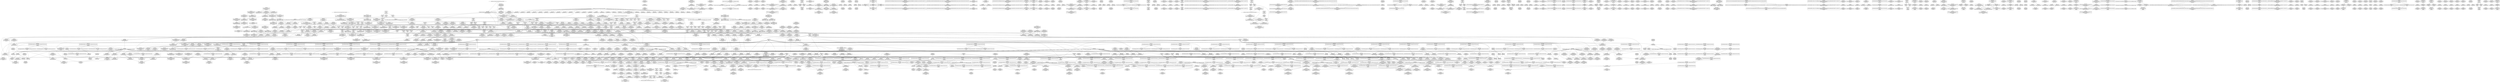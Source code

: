 digraph {
	CE0x400b330 [shape=record,shape=Mrecord,label="{CE0x400b330|cred_sid:_tmp3}"]
	CE0x405f600 [shape=record,shape=Mrecord,label="{CE0x405f600|__rcu_read_lock:_do.end|*SummSink*}"]
	CE0x4029f80 [shape=record,shape=Mrecord,label="{CE0x4029f80|_ret_void,_!dbg_!27735|include/linux/rcupdate.h,938|*SummSink*}"]
	CE0x4009b50 [shape=record,shape=Mrecord,label="{CE0x4009b50|task_sid:_tmp11|security/selinux/hooks.c,208}"]
	CE0x4031320 [shape=record,shape=Mrecord,label="{CE0x4031320|i64*_getelementptr_inbounds_(_4_x_i64_,_4_x_i64_*___llvm_gcov_ctr130,_i64_0,_i64_3)|*Constant*}"]
	CE0x3f9cd40 [shape=record,shape=Mrecord,label="{CE0x3f9cd40|current_sid:_tmp10|security/selinux/hooks.c,218|*SummSink*}"]
	CE0x3fec200 [shape=record,shape=Mrecord,label="{CE0x3fec200|i64*_getelementptr_inbounds_(_4_x_i64_,_4_x_i64_*___llvm_gcov_ctr128,_i64_0,_i64_1)|*Constant*}"]
	CE0x3f9aeb0 [shape=record,shape=Mrecord,label="{CE0x3f9aeb0|avc_has_perm:_ssid|Function::avc_has_perm&Arg::ssid::|*SummSource*}"]
	CE0x40e1690 [shape=record,shape=Mrecord,label="{CE0x40e1690|__preempt_count_add:_bb}"]
	CE0x40acce0 [shape=record,shape=Mrecord,label="{CE0x40acce0|void_(i32*,_i32,_i32*)*_asm_addl_$1,_%gs:$0_,_*m,ri,*m,_dirflag_,_fpsr_,_flags_|*SummSink*}"]
	CE0x3fcae30 [shape=record,shape=Mrecord,label="{CE0x3fcae30|current_sid:_tobool|security/selinux/hooks.c,218|*SummSource*}"]
	CE0x3fb2780 [shape=record,shape=Mrecord,label="{CE0x3fb2780|i64*_getelementptr_inbounds_(_9_x_i64_,_9_x_i64_*___llvm_gcov_ctr124,_i64_0,_i64_6)|*Constant*|*SummSink*}"]
	CE0x4034380 [shape=record,shape=Mrecord,label="{CE0x4034380|rcu_read_lock:_do.body}"]
	CE0x4068190 [shape=record,shape=Mrecord,label="{CE0x4068190|current_sid:_tmp5|security/selinux/hooks.c,218}"]
	CE0x40bcd50 [shape=record,shape=Mrecord,label="{CE0x40bcd50|__preempt_count_sub:_do.end|*SummSource*}"]
	CE0x3f97990 [shape=record,shape=Mrecord,label="{CE0x3f97990|selinux_ptrace_access_check:_tmp2|security/selinux/hooks.c,1942}"]
	CE0x3fc2ef0 [shape=record,shape=Mrecord,label="{CE0x3fc2ef0|_call_void_mcount()_#3|*SummSource*}"]
	CE0x40472f0 [shape=record,shape=Mrecord,label="{CE0x40472f0|_ret_void,_!dbg_!27719|./arch/x86/include/asm/preempt.h,73}"]
	CE0x40c7fb0 [shape=record,shape=Mrecord,label="{CE0x40c7fb0|i64*_getelementptr_inbounds_(_4_x_i64_,_4_x_i64_*___llvm_gcov_ctr135,_i64_0,_i64_0)|*Constant*|*SummSink*}"]
	CE0x3fc88f0 [shape=record,shape=Mrecord,label="{CE0x3fc88f0|task_sid:_tmp25|security/selinux/hooks.c,208|*SummSource*}"]
	CE0x4066990 [shape=record,shape=Mrecord,label="{CE0x4066990|rcu_read_unlock:_tmp15|include/linux/rcupdate.h,933|*SummSource*}"]
	CE0x3fc9a20 [shape=record,shape=Mrecord,label="{CE0x3fc9a20|task_sid:_tmp27|security/selinux/hooks.c,208|*SummSource*}"]
	CE0x3feab80 [shape=record,shape=Mrecord,label="{CE0x3feab80|current_sid:_tmp13|security/selinux/hooks.c,218|*SummSink*}"]
	CE0x40fab80 [shape=record,shape=Mrecord,label="{CE0x40fab80|__preempt_count_sub:_tmp2|*SummSource*}"]
	CE0x3fcb8c0 [shape=record,shape=Mrecord,label="{CE0x3fcb8c0|task_sid:_land.lhs.true|*SummSink*}"]
	CE0x40375a0 [shape=record,shape=Mrecord,label="{CE0x40375a0|rcu_read_unlock:_tmp13|include/linux/rcupdate.h,933|*SummSource*}"]
	CE0x4064880 [shape=record,shape=Mrecord,label="{CE0x4064880|task_sid:_tmp24|security/selinux/hooks.c,208}"]
	CE0x3ff3630 [shape=record,shape=Mrecord,label="{CE0x3ff3630|i64*_getelementptr_inbounds_(_13_x_i64_,_13_x_i64_*___llvm_gcov_ctr126,_i64_0,_i64_9)|*Constant*|*SummSink*}"]
	CE0x40d00d0 [shape=record,shape=Mrecord,label="{CE0x40d00d0|i64*_getelementptr_inbounds_(_4_x_i64_,_4_x_i64_*___llvm_gcov_ctr135,_i64_0,_i64_3)|*Constant*|*SummSource*}"]
	CE0x402df80 [shape=record,shape=Mrecord,label="{CE0x402df80|i64*_getelementptr_inbounds_(_13_x_i64_,_13_x_i64_*___llvm_gcov_ctr126,_i64_0,_i64_12)|*Constant*}"]
	CE0x40e0110 [shape=record,shape=Mrecord,label="{CE0x40e0110|__preempt_count_add:_tmp|*SummSink*}"]
	CE0x3fe91f0 [shape=record,shape=Mrecord,label="{CE0x3fe91f0|task_sid:_tmp14|security/selinux/hooks.c,208}"]
	CE0x4002de0 [shape=record,shape=Mrecord,label="{CE0x4002de0|current_sid:_tmp24|security/selinux/hooks.c,220|*SummSource*}"]
	CE0x3fc4270 [shape=record,shape=Mrecord,label="{CE0x3fc4270|current_sid:_tobool|security/selinux/hooks.c,218|*SummSink*}"]
	CE0x4022990 [shape=record,shape=Mrecord,label="{CE0x4022990|i8*_undef|*Constant*}"]
	CE0x3f92070 [shape=record,shape=Mrecord,label="{CE0x3f92070|selinux_ptrace_access_check:_return|*SummSink*}"]
	CE0x40e0d10 [shape=record,shape=Mrecord,label="{CE0x40e0d10|__preempt_count_add:_tmp1|*SummSource*}"]
	CE0x400ea10 [shape=record,shape=Mrecord,label="{CE0x400ea10|GLOBAL:_rcu_lock_map|Global_var:rcu_lock_map|*SummSource*}"]
	CE0x4058230 [shape=record,shape=Mrecord,label="{CE0x4058230|task_sid:_tmp13|security/selinux/hooks.c,208}"]
	CE0x3fee960 [shape=record,shape=Mrecord,label="{CE0x3fee960|current_sid:_tmp8|security/selinux/hooks.c,218}"]
	CE0x4038da0 [shape=record,shape=Mrecord,label="{CE0x4038da0|rcu_read_lock:_tmp15|include/linux/rcupdate.h,882|*SummSink*}"]
	CE0x35c90d0 [shape=record,shape=Mrecord,label="{CE0x35c90d0|i32_0|*Constant*|*SummSource*}"]
	CE0x403e210 [shape=record,shape=Mrecord,label="{CE0x403e210|rcu_lock_acquire:_tmp2}"]
	CE0x4027d00 [shape=record,shape=Mrecord,label="{CE0x4027d00|task_sid:_tmp27|security/selinux/hooks.c,208|*SummSink*}"]
	CE0x4030460 [shape=record,shape=Mrecord,label="{CE0x4030460|i64*_getelementptr_inbounds_(_4_x_i64_,_4_x_i64_*___llvm_gcov_ctr133,_i64_0,_i64_1)|*Constant*|*SummSource*}"]
	CE0x3fb4c30 [shape=record,shape=Mrecord,label="{CE0x3fb4c30|current_sid:_tmp5|security/selinux/hooks.c,218|*SummSink*}"]
	CE0x4069fd0 [shape=record,shape=Mrecord,label="{CE0x4069fd0|VOIDTB_TE:_CE_104,112_}"]
	CE0x3f9af70 [shape=record,shape=Mrecord,label="{CE0x3f9af70|avc_has_perm:_ssid|Function::avc_has_perm&Arg::ssid::|*SummSink*}"]
	CE0x4069720 [shape=record,shape=Mrecord,label="{CE0x4069720|VOIDTB_TE:_CE_36,40_}"]
	CE0x3fa4590 [shape=record,shape=Mrecord,label="{CE0x3fa4590|VOIDTB_TE:_CE_136,144_}"]
	CE0x4006d20 [shape=record,shape=Mrecord,label="{CE0x4006d20|task_sid:_tmp4|*LoadInst*|security/selinux/hooks.c,208}"]
	CE0x4046cb0 [shape=record,shape=Mrecord,label="{CE0x4046cb0|i64*_getelementptr_inbounds_(_11_x_i64_,_11_x_i64_*___llvm_gcov_ctr132,_i64_0,_i64_8)|*Constant*}"]
	CE0x408c3a0 [shape=record,shape=Mrecord,label="{CE0x408c3a0|i64*_getelementptr_inbounds_(_13_x_i64_,_13_x_i64_*___llvm_gcov_ctr126,_i64_0,_i64_11)|*Constant*}"]
	CE0x3fc3a60 [shape=record,shape=Mrecord,label="{CE0x3fc3a60|current_sid:_if.end|*SummSource*}"]
	CE0x403cf40 [shape=record,shape=Mrecord,label="{CE0x403cf40|cred_sid:_tmp6|security/selinux/hooks.c,197}"]
	CE0x3fff420 [shape=record,shape=Mrecord,label="{CE0x3fff420|get_current:_entry|*SummSink*}"]
	CE0x3faf5f0 [shape=record,shape=Mrecord,label="{CE0x3faf5f0|i64_5|*Constant*}"]
	CE0x3f99680 [shape=record,shape=Mrecord,label="{CE0x3f99680|current_sid:_bb}"]
	CE0x402b6f0 [shape=record,shape=Mrecord,label="{CE0x402b6f0|task_sid:_tmp15|security/selinux/hooks.c,208}"]
	CE0x40695c0 [shape=record,shape=Mrecord,label="{CE0x40695c0|VOIDTB_TE:_CE_28,32_}"]
	CE0x3fac3f0 [shape=record,shape=Mrecord,label="{CE0x3fac3f0|i64*_getelementptr_inbounds_(_13_x_i64_,_13_x_i64_*___llvm_gcov_ctr126,_i64_0,_i64_8)|*Constant*}"]
	CE0x3ffda40 [shape=record,shape=Mrecord,label="{CE0x3ffda40|i64*_getelementptr_inbounds_(_11_x_i64_,_11_x_i64_*___llvm_gcov_ctr127,_i64_0,_i64_0)|*Constant*|*SummSource*}"]
	CE0x40467c0 [shape=record,shape=Mrecord,label="{CE0x40467c0|GLOBAL:_lockdep_rcu_suspicious|*Constant*}"]
	CE0x3feff70 [shape=record,shape=Mrecord,label="{CE0x3feff70|current_sid:_tmp9|security/selinux/hooks.c,218}"]
	CE0x4031080 [shape=record,shape=Mrecord,label="{CE0x4031080|_call_void_lock_acquire(%struct.lockdep_map*_%map,_i32_0,_i32_0,_i32_2,_i32_0,_%struct.lockdep_map*_null,_i64_ptrtoint_(i8*_blockaddress(_rcu_lock_acquire,_%__here)_to_i64))_#10,_!dbg_!27716|include/linux/rcupdate.h,418|*SummSource*}"]
	CE0x4000190 [shape=record,shape=Mrecord,label="{CE0x4000190|COLLAPSED:_GCMRE_current_task_external_global_%struct.task_struct*:_elem_0::|security/selinux/hooks.c,218}"]
	CE0x4055780 [shape=record,shape=Mrecord,label="{CE0x4055780|cred_sid:_sid|security/selinux/hooks.c,197|*SummSink*}"]
	CE0x4022110 [shape=record,shape=Mrecord,label="{CE0x4022110|rcu_lock_acquire:_tmp6|*SummSource*}"]
	CE0x4043620 [shape=record,shape=Mrecord,label="{CE0x4043620|i64*_getelementptr_inbounds_(_4_x_i64_,_4_x_i64_*___llvm_gcov_ctr128,_i64_0,_i64_3)|*Constant*}"]
	CE0x3fc5ce0 [shape=record,shape=Mrecord,label="{CE0x3fc5ce0|__rcu_read_unlock:_tmp4|include/linux/rcupdate.h,244|*SummSink*}"]
	CE0x3fc48d0 [shape=record,shape=Mrecord,label="{CE0x3fc48d0|i64*_getelementptr_inbounds_(_13_x_i64_,_13_x_i64_*___llvm_gcov_ctr126,_i64_0,_i64_1)|*Constant*|*SummSource*}"]
	CE0x3ffa180 [shape=record,shape=Mrecord,label="{CE0x3ffa180|_call_void_lockdep_rcu_suspicious(i8*_getelementptr_inbounds_(_25_x_i8_,_25_x_i8_*_.str45,_i32_0,_i32_0),_i32_883,_i8*_getelementptr_inbounds_(_42_x_i8_,_42_x_i8_*_.str46,_i32_0,_i32_0))_#10,_!dbg_!27728|include/linux/rcupdate.h,882}"]
	CE0x3fafc30 [shape=record,shape=Mrecord,label="{CE0x3fafc30|_ret_i32_%tmp24,_!dbg_!27742|security/selinux/hooks.c,220|*SummSource*}"]
	CE0x3fa3060 [shape=record,shape=Mrecord,label="{CE0x3fa3060|i64*_getelementptr_inbounds_(_2_x_i64_,_2_x_i64_*___llvm_gcov_ctr98,_i64_0,_i64_1)|*Constant*|*SummSink*}"]
	CE0x3f9b0d0 [shape=record,shape=Mrecord,label="{CE0x3f9b0d0|avc_has_perm:_tsid|Function::avc_has_perm&Arg::tsid::}"]
	CE0x3f95ad0 [shape=record,shape=Mrecord,label="{CE0x3f95ad0|selinux_ptrace_access_check:_if.end|*SummSource*}"]
	CE0x3fc1aa0 [shape=record,shape=Mrecord,label="{CE0x3fc1aa0|i64*_getelementptr_inbounds_(_9_x_i64_,_9_x_i64_*___llvm_gcov_ctr124,_i64_0,_i64_7)|*Constant*|*SummSource*}"]
	CE0x3ff3c50 [shape=record,shape=Mrecord,label="{CE0x3ff3c50|task_sid:_tmp20|security/selinux/hooks.c,208|*SummSource*}"]
	CE0x4069460 [shape=record,shape=Mrecord,label="{CE0x4069460|VOIDTB_TE:_CE_20,24_}"]
	CE0x3f9fff0 [shape=record,shape=Mrecord,label="{CE0x3f9fff0|current_sid:_land.lhs.true2}"]
	CE0x404df20 [shape=record,shape=Mrecord,label="{CE0x404df20|rcu_read_unlock:_tmp12|include/linux/rcupdate.h,933|*SummSink*}"]
	CE0x3fc1910 [shape=record,shape=Mrecord,label="{CE0x3fc1910|i64*_getelementptr_inbounds_(_9_x_i64_,_9_x_i64_*___llvm_gcov_ctr124,_i64_0,_i64_7)|*Constant*|*SummSink*}"]
	CE0x408b100 [shape=record,shape=Mrecord,label="{CE0x408b100|GLOBAL:_task_sid.__warned|Global_var:task_sid.__warned}"]
	CE0x40aeda0 [shape=record,shape=Mrecord,label="{CE0x40aeda0|_call_void_lock_release(%struct.lockdep_map*_%map,_i32_1,_i64_ptrtoint_(i8*_blockaddress(_rcu_lock_release,_%__here)_to_i64))_#10,_!dbg_!27716|include/linux/rcupdate.h,423}"]
	CE0x401eb70 [shape=record,shape=Mrecord,label="{CE0x401eb70|i64_1|*Constant*}"]
	CE0x4069a90 [shape=record,shape=Mrecord,label="{CE0x4069a90|VOIDTB_TE:_CE_56,64_}"]
	CE0x40c37f0 [shape=record,shape=Mrecord,label="{CE0x40c37f0|i64*_getelementptr_inbounds_(_4_x_i64_,_4_x_i64_*___llvm_gcov_ctr128,_i64_0,_i64_0)|*Constant*|*SummSink*}"]
	CE0x3fa4080 [shape=record,shape=Mrecord,label="{CE0x3fa4080|selinux_ptrace_access_check:_tmp17|security/selinux/hooks.c,1952|*SummSink*}"]
	CE0x4069d30 [shape=record,shape=Mrecord,label="{CE0x4069d30|VOIDTB_TE:_CE_80,88_}"]
	CE0x3fa0120 [shape=record,shape=Mrecord,label="{CE0x3fa0120|current_sid:_land.lhs.true2|*SummSink*}"]
	CE0x405c420 [shape=record,shape=Mrecord,label="{CE0x405c420|current_sid:_if.end}"]
	CE0x40f8a30 [shape=record,shape=Mrecord,label="{CE0x40f8a30|__preempt_count_sub:_sub|./arch/x86/include/asm/preempt.h,77|*SummSource*}"]
	CE0x3faa200 [shape=record,shape=Mrecord,label="{CE0x3faa200|cred_sid:_security|security/selinux/hooks.c,196|*SummSource*}"]
	CE0x4067370 [shape=record,shape=Mrecord,label="{CE0x4067370|GLOBAL:_rcu_lock_acquire|*Constant*|*SummSink*}"]
	CE0x4034ef0 [shape=record,shape=Mrecord,label="{CE0x4034ef0|cred_sid:_tmp2|*SummSource*}"]
	CE0x3fb9fc0 [shape=record,shape=Mrecord,label="{CE0x3fb9fc0|GLOBAL:_cap_ptrace_access_check|*Constant*|*SummSource*}"]
	CE0x3f98c60 [shape=record,shape=Mrecord,label="{CE0x3f98c60|GLOBAL:_lockdep_rcu_suspicious|*Constant*}"]
	CE0x404dca0 [shape=record,shape=Mrecord,label="{CE0x404dca0|rcu_read_unlock:_tmp12|include/linux/rcupdate.h,933}"]
	CE0x4067bb0 [shape=record,shape=Mrecord,label="{CE0x4067bb0|rcu_read_lock:_tobool1|include/linux/rcupdate.h,882|*SummSink*}"]
	CE0x403eb70 [shape=record,shape=Mrecord,label="{CE0x403eb70|rcu_read_lock:_if.then|*SummSink*}"]
	CE0x402f360 [shape=record,shape=Mrecord,label="{CE0x402f360|rcu_lock_acquire:_tmp1}"]
	CE0x402dff0 [shape=record,shape=Mrecord,label="{CE0x402dff0|task_sid:_tmp27|security/selinux/hooks.c,208}"]
	CE0x3ffd930 [shape=record,shape=Mrecord,label="{CE0x3ffd930|i64*_getelementptr_inbounds_(_11_x_i64_,_11_x_i64_*___llvm_gcov_ctr127,_i64_0,_i64_0)|*Constant*}"]
	CE0x3f9f2e0 [shape=record,shape=Mrecord,label="{CE0x3f9f2e0|current_sid:_tmp4|security/selinux/hooks.c,218}"]
	CE0x40c5820 [shape=record,shape=Mrecord,label="{CE0x40c5820|__rcu_read_unlock:_tmp3|*SummSink*}"]
	CE0x40c3600 [shape=record,shape=Mrecord,label="{CE0x40c3600|rcu_lock_acquire:_indirectgoto|*SummSink*}"]
	CE0x40afe70 [shape=record,shape=Mrecord,label="{CE0x40afe70|rcu_lock_release:_bb}"]
	CE0x3fc2e00 [shape=record,shape=Mrecord,label="{CE0x3fc2e00|_call_void_mcount()_#3}"]
	CE0x3fedef0 [shape=record,shape=Mrecord,label="{CE0x3fedef0|current_sid:_do.end|*SummSink*}"]
	CE0x408b7b0 [shape=record,shape=Mrecord,label="{CE0x408b7b0|i64*_getelementptr_inbounds_(_4_x_i64_,_4_x_i64_*___llvm_gcov_ctr128,_i64_0,_i64_2)|*Constant*|*SummSource*}"]
	CE0x3fc2160 [shape=record,shape=Mrecord,label="{CE0x3fc2160|current_sid:_tobool1|security/selinux/hooks.c,218}"]
	CE0x4034b90 [shape=record,shape=Mrecord,label="{CE0x4034b90|_call_void___rcu_read_lock()_#10,_!dbg_!27710|include/linux/rcupdate.h,879|*SummSource*}"]
	CE0x40cc880 [shape=record,shape=Mrecord,label="{CE0x40cc880|__preempt_count_sub:_tmp4|./arch/x86/include/asm/preempt.h,77}"]
	CE0x3fba550 [shape=record,shape=Mrecord,label="{CE0x3fba550|GLOBAL:_current_has_perm|*Constant*|*SummSource*}"]
	CE0x40142f0 [shape=record,shape=Mrecord,label="{CE0x40142f0|rcu_read_unlock:_land.lhs.true2}"]
	CE0x3fcb800 [shape=record,shape=Mrecord,label="{CE0x3fcb800|task_sid:_land.lhs.true|*SummSource*}"]
	CE0x40bd220 [shape=record,shape=Mrecord,label="{CE0x40bd220|COLLAPSED:_GCMRE___llvm_gcov_ctr135_internal_global_4_x_i64_zeroinitializer:_elem_0:default:}"]
	CE0x404f800 [shape=record,shape=Mrecord,label="{CE0x404f800|rcu_read_unlock:_tmp10|include/linux/rcupdate.h,933|*SummSink*}"]
	CE0x4014e10 [shape=record,shape=Mrecord,label="{CE0x4014e10|task_sid:_tmp12|security/selinux/hooks.c,208|*SummSource*}"]
	CE0x402afd0 [shape=record,shape=Mrecord,label="{CE0x402afd0|GLOBAL:_current_task|Global_var:current_task}"]
	CE0x40dbd30 [shape=record,shape=Mrecord,label="{CE0x40dbd30|i64*_getelementptr_inbounds_(_4_x_i64_,_4_x_i64_*___llvm_gcov_ctr129,_i64_0,_i64_3)|*Constant*|*SummSource*}"]
	CE0x3fc4e10 [shape=record,shape=Mrecord,label="{CE0x3fc4e10|task_sid:_entry|*SummSink*}"]
	CE0x4002ed0 [shape=record,shape=Mrecord,label="{CE0x4002ed0|current_sid:_tmp24|security/selinux/hooks.c,220|*SummSink*}"]
	CE0x3feb8c0 [shape=record,shape=Mrecord,label="{CE0x3feb8c0|current_sid:_if.then|*SummSource*}"]
	CE0x3ffb9d0 [shape=record,shape=Mrecord,label="{CE0x3ffb9d0|i64*_getelementptr_inbounds_(_11_x_i64_,_11_x_i64_*___llvm_gcov_ctr127,_i64_0,_i64_9)|*Constant*}"]
	CE0x4059350 [shape=record,shape=Mrecord,label="{CE0x4059350|current_sid:_tmp20|security/selinux/hooks.c,218}"]
	CE0x4042970 [shape=record,shape=Mrecord,label="{CE0x4042970|rcu_read_unlock:_tmp|*SummSource*}"]
	CE0x4057e20 [shape=record,shape=Mrecord,label="{CE0x4057e20|rcu_read_unlock:_tmp10|include/linux/rcupdate.h,933|*SummSource*}"]
	CE0x40072a0 [shape=record,shape=Mrecord,label="{CE0x40072a0|i64*_getelementptr_inbounds_(_2_x_i64_,_2_x_i64_*___llvm_gcov_ctr98,_i64_0,_i64_0)|*Constant*}"]
	CE0x3fbf280 [shape=record,shape=Mrecord,label="{CE0x3fbf280|i64*_getelementptr_inbounds_(_4_x_i64_,_4_x_i64_*___llvm_gcov_ctr130,_i64_0,_i64_2)|*Constant*|*SummSource*}"]
	CE0x3f97830 [shape=record,shape=Mrecord,label="{CE0x3f97830|selinux_ptrace_access_check:_tobool|security/selinux/hooks.c,1942|*SummSink*}"]
	CE0x40047d0 [shape=record,shape=Mrecord,label="{CE0x40047d0|task_sid:_tmp7|security/selinux/hooks.c,208|*SummSource*}"]
	CE0x400ffa0 [shape=record,shape=Mrecord,label="{CE0x400ffa0|rcu_read_lock:_if.then|*SummSource*}"]
	CE0x4058a80 [shape=record,shape=Mrecord,label="{CE0x4058a80|i64*_getelementptr_inbounds_(_11_x_i64_,_11_x_i64_*___llvm_gcov_ctr132,_i64_0,_i64_8)|*Constant*|*SummSource*}"]
	CE0x3ffe8d0 [shape=record,shape=Mrecord,label="{CE0x3ffe8d0|current_sid:_call4|security/selinux/hooks.c,218}"]
	CE0x3f974c0 [shape=record,shape=Mrecord,label="{CE0x3f974c0|selinux_ptrace_access_check:_tmp8|security/selinux/hooks.c,1945}"]
	CE0x3f97200 [shape=record,shape=Mrecord,label="{CE0x3f97200|selinux_ptrace_access_check:_tmp|*SummSink*}"]
	CE0x3fe3f70 [shape=record,shape=Mrecord,label="{CE0x3fe3f70|i8*_getelementptr_inbounds_(_25_x_i8_,_25_x_i8_*_.str3,_i32_0,_i32_0)|*Constant*}"]
	CE0x404a6f0 [shape=record,shape=Mrecord,label="{CE0x404a6f0|i32_934|*Constant*|*SummSink*}"]
	CE0x3fa9820 [shape=record,shape=Mrecord,label="{CE0x3fa9820|rcu_read_lock:_tmp8|include/linux/rcupdate.h,882|*SummSink*}"]
	CE0x3feaaa0 [shape=record,shape=Mrecord,label="{CE0x3feaaa0|current_sid:_tmp13|security/selinux/hooks.c,218}"]
	CE0x3fa11e0 [shape=record,shape=Mrecord,label="{CE0x3fa11e0|selinux_ptrace_access_check:_call3|security/selinux/hooks.c,1946|*SummSource*}"]
	CE0x40387f0 [shape=record,shape=Mrecord,label="{CE0x40387f0|rcu_read_lock:_tmp14|include/linux/rcupdate.h,882|*SummSink*}"]
	"CONST[source:1(input),value:2(dynamic)][purpose:{object}]"
	CE0x3fa30d0 [shape=record,shape=Mrecord,label="{CE0x3fa30d0|i64_1|*Constant*}"]
	CE0x4000440 [shape=record,shape=Mrecord,label="{CE0x4000440|current_sid:_tmp21|security/selinux/hooks.c,218|*SummSource*}"]
	CE0x402e390 [shape=record,shape=Mrecord,label="{CE0x402e390|__rcu_read_unlock:_tmp5|include/linux/rcupdate.h,244|*SummSink*}"]
	CE0x408c900 [shape=record,shape=Mrecord,label="{CE0x408c900|__preempt_count_add:_tmp4|./arch/x86/include/asm/preempt.h,72|*SummSink*}"]
	CE0x401ebe0 [shape=record,shape=Mrecord,label="{CE0x401ebe0|__rcu_read_lock:_tmp1}"]
	CE0x4046480 [shape=record,shape=Mrecord,label="{CE0x4046480|rcu_read_unlock:_tmp9|include/linux/rcupdate.h,933}"]
	CE0x402c0d0 [shape=record,shape=Mrecord,label="{CE0x402c0d0|task_sid:_tmp20|security/selinux/hooks.c,208}"]
	CE0x3fc3da0 [shape=record,shape=Mrecord,label="{CE0x3fc3da0|task_sid:_tmp2}"]
	CE0x3ff01c0 [shape=record,shape=Mrecord,label="{CE0x3ff01c0|current_sid:_tmp9|security/selinux/hooks.c,218|*SummSink*}"]
	CE0x4090a50 [shape=record,shape=Mrecord,label="{CE0x4090a50|task_sid:_do.body}"]
	CE0x40c1e40 [shape=record,shape=Mrecord,label="{CE0x40c1e40|rcu_lock_release:_indirectgoto|*SummSink*}"]
	CE0x4036b70 [shape=record,shape=Mrecord,label="{CE0x4036b70|_call_void_mcount()_#3}"]
	CE0x402bb50 [shape=record,shape=Mrecord,label="{CE0x402bb50|__rcu_read_lock:_tmp7|include/linux/rcupdate.h,240|*SummSink*}"]
	CE0x3fc12c0 [shape=record,shape=Mrecord,label="{CE0x3fc12c0|i64*_getelementptr_inbounds_(_11_x_i64_,_11_x_i64_*___llvm_gcov_ctr125,_i64_0,_i64_8)|*Constant*}"]
	CE0x3ff9b80 [shape=record,shape=Mrecord,label="{CE0x3ff9b80|i64*_getelementptr_inbounds_(_13_x_i64_,_13_x_i64_*___llvm_gcov_ctr126,_i64_0,_i64_10)|*Constant*|*SummSource*}"]
	CE0x3fe5610 [shape=record,shape=Mrecord,label="{CE0x3fe5610|current_sid:_tmp2|*SummSource*}"]
	CE0x400f180 [shape=record,shape=Mrecord,label="{CE0x400f180|rcu_read_lock:_land.lhs.true|*SummSource*}"]
	CE0x40af540 [shape=record,shape=Mrecord,label="{CE0x40af540|_call_void_lock_release(%struct.lockdep_map*_%map,_i32_1,_i64_ptrtoint_(i8*_blockaddress(_rcu_lock_release,_%__here)_to_i64))_#10,_!dbg_!27716|include/linux/rcupdate.h,423|*SummSink*}"]
	CE0x3fba1e0 [shape=record,shape=Mrecord,label="{CE0x3fba1e0|selinux_ptrace_access_check:_tmp15|security/selinux/hooks.c,1951|*SummSource*}"]
	CE0x3ff1dc0 [shape=record,shape=Mrecord,label="{CE0x3ff1dc0|task_sid:_tmp19|security/selinux/hooks.c,208|*SummSink*}"]
	CE0x3ffac50 [shape=record,shape=Mrecord,label="{CE0x3ffac50|i32_883|*Constant*|*SummSource*}"]
	CE0x4049bf0 [shape=record,shape=Mrecord,label="{CE0x4049bf0|_call_void_lockdep_rcu_suspicious(i8*_getelementptr_inbounds_(_25_x_i8_,_25_x_i8_*_.str45,_i32_0,_i32_0),_i32_934,_i8*_getelementptr_inbounds_(_44_x_i8_,_44_x_i8_*_.str47,_i32_0,_i32_0))_#10,_!dbg_!27726|include/linux/rcupdate.h,933|*SummSink*}"]
	CE0x401f9a0 [shape=record,shape=Mrecord,label="{CE0x401f9a0|_call_void_asm_sideeffect_,_memory_,_dirflag_,_fpsr_,_flags_()_#3,_!dbg_!27714,_!srcloc_!27715|include/linux/rcupdate.h,239}"]
	CE0x3fa0060 [shape=record,shape=Mrecord,label="{CE0x3fa0060|current_sid:_land.lhs.true2|*SummSource*}"]
	CE0x3fb4ad0 [shape=record,shape=Mrecord,label="{CE0x3fb4ad0|current_sid:_tmp5|security/selinux/hooks.c,218|*SummSource*}"]
	CE0x4059b80 [shape=record,shape=Mrecord,label="{CE0x4059b80|current_sid:_tmp11|security/selinux/hooks.c,218}"]
	CE0x3f8e5b0 [shape=record,shape=Mrecord,label="{CE0x3f8e5b0|current_has_perm:_perms|Function::current_has_perm&Arg::perms::|*SummSink*}"]
	CE0x3ffc1f0 [shape=record,shape=Mrecord,label="{CE0x3ffc1f0|rcu_read_lock:_tmp19|include/linux/rcupdate.h,882}"]
	CE0x4017fc0 [shape=record,shape=Mrecord,label="{CE0x4017fc0|_call_void_rcu_lock_release(%struct.lockdep_map*_rcu_lock_map)_#10,_!dbg_!27733|include/linux/rcupdate.h,935|*SummSource*}"]
	CE0x40a8ed0 [shape=record,shape=Mrecord,label="{CE0x40a8ed0|i64*_getelementptr_inbounds_(_4_x_i64_,_4_x_i64_*___llvm_gcov_ctr128,_i64_0,_i64_0)|*Constant*|*SummSource*}"]
	CE0x4032ef0 [shape=record,shape=Mrecord,label="{CE0x4032ef0|i64*_getelementptr_inbounds_(_4_x_i64_,_4_x_i64_*___llvm_gcov_ctr135,_i64_0,_i64_3)|*Constant*}"]
	CE0x3ff2130 [shape=record,shape=Mrecord,label="{CE0x3ff2130|_call_void_lockdep_rcu_suspicious(i8*_getelementptr_inbounds_(_25_x_i8_,_25_x_i8_*_.str3,_i32_0,_i32_0),_i32_208,_i8*_getelementptr_inbounds_(_41_x_i8_,_41_x_i8_*_.str44,_i32_0,_i32_0))_#10,_!dbg_!27732|security/selinux/hooks.c,208|*SummSource*}"]
	CE0x401c430 [shape=record,shape=Mrecord,label="{CE0x401c430|current_sid:_tobool1|security/selinux/hooks.c,218}"]
	CE0x4035120 [shape=record,shape=Mrecord,label="{CE0x4035120|rcu_read_lock:_bb|*SummSink*}"]
	CE0x4066020 [shape=record,shape=Mrecord,label="{CE0x4066020|rcu_read_unlock:_tmp2}"]
	CE0x3fed6d0 [shape=record,shape=Mrecord,label="{CE0x3fed6d0|GLOBAL:_current_sid.__warned|Global_var:current_sid.__warned}"]
	CE0x3fc1380 [shape=record,shape=Mrecord,label="{CE0x3fc1380|i64*_getelementptr_inbounds_(_11_x_i64_,_11_x_i64_*___llvm_gcov_ctr125,_i64_0,_i64_8)|*Constant*|*SummSource*}"]
	CE0x3fc9da0 [shape=record,shape=Mrecord,label="{CE0x3fc9da0|i8*_getelementptr_inbounds_(_45_x_i8_,_45_x_i8_*_.str12,_i32_0,_i32_0)|*Constant*|*SummSource*}"]
	CE0x404cb00 [shape=record,shape=Mrecord,label="{CE0x404cb00|i32_77|*Constant*}"]
	CE0x405dd60 [shape=record,shape=Mrecord,label="{CE0x405dd60|i64*_getelementptr_inbounds_(_2_x_i64_,_2_x_i64_*___llvm_gcov_ctr131,_i64_0,_i64_1)|*Constant*|*SummSource*}"]
	CE0x4000c00 [shape=record,shape=Mrecord,label="{CE0x4000c00|current_sid:_security|security/selinux/hooks.c,218}"]
	CE0x402ea90 [shape=record,shape=Mrecord,label="{CE0x402ea90|_call_void_mcount()_#3}"]
	CE0x3ff17d0 [shape=record,shape=Mrecord,label="{CE0x3ff17d0|i64*_getelementptr_inbounds_(_11_x_i64_,_11_x_i64_*___llvm_gcov_ctr125,_i64_0,_i64_0)|*Constant*|*SummSink*}"]
	CE0x3fa9b50 [shape=record,shape=Mrecord,label="{CE0x3fa9b50|rcu_read_lock:_tobool1|include/linux/rcupdate.h,882}"]
	CE0x40292e0 [shape=record,shape=Mrecord,label="{CE0x40292e0|_ret_i32_%tmp6,_!dbg_!27716|security/selinux/hooks.c,197|*SummSink*}"]
	CE0x4037710 [shape=record,shape=Mrecord,label="{CE0x4037710|rcu_read_unlock:_tmp13|include/linux/rcupdate.h,933|*SummSink*}"]
	CE0x4033a00 [shape=record,shape=Mrecord,label="{CE0x4033a00|i64*_getelementptr_inbounds_(_11_x_i64_,_11_x_i64_*___llvm_gcov_ctr127,_i64_0,_i64_8)|*Constant*|*SummSink*}"]
	CE0x40f8660 [shape=record,shape=Mrecord,label="{CE0x40f8660|i64*_getelementptr_inbounds_(_4_x_i64_,_4_x_i64_*___llvm_gcov_ctr129,_i64_0,_i64_1)|*Constant*|*SummSource*}"]
	CE0x401c700 [shape=record,shape=Mrecord,label="{CE0x401c700|__rcu_read_lock:_tmp2}"]
	CE0x40dfe90 [shape=record,shape=Mrecord,label="{CE0x40dfe90|__preempt_count_add:_tmp1}"]
	CE0x4019e30 [shape=record,shape=Mrecord,label="{CE0x4019e30|__rcu_read_unlock:_entry}"]
	CE0x4027fe0 [shape=record,shape=Mrecord,label="{CE0x4027fe0|task_sid:_call7|security/selinux/hooks.c,208}"]
	CE0x4019ea0 [shape=record,shape=Mrecord,label="{CE0x4019ea0|__rcu_read_unlock:_entry|*SummSource*}"]
	CE0x40687f0 [shape=record,shape=Mrecord,label="{CE0x40687f0|rcu_read_lock:_tmp10|include/linux/rcupdate.h,882|*SummSource*}"]
	CE0x403af80 [shape=record,shape=Mrecord,label="{CE0x403af80|cred_sid:_tmp4|*LoadInst*|security/selinux/hooks.c,196|*SummSource*}"]
	CE0x4013b00 [shape=record,shape=Mrecord,label="{CE0x4013b00|rcu_read_unlock:_tmp17|include/linux/rcupdate.h,933|*SummSink*}"]
	CE0x3fb4030 [shape=record,shape=Mrecord,label="{CE0x3fb4030|_ret_void,_!dbg_!27735|include/linux/rcupdate.h,884|*SummSource*}"]
	CE0x3fa1f00 [shape=record,shape=Mrecord,label="{CE0x3fa1f00|get_current:_tmp1}"]
	CE0x3fab800 [shape=record,shape=Mrecord,label="{CE0x3fab800|selinux_ptrace_access_check:_tmp17|security/selinux/hooks.c,1952|*SummSource*}"]
	CE0x40497e0 [shape=record,shape=Mrecord,label="{CE0x40497e0|rcu_read_unlock:_tmp18|include/linux/rcupdate.h,933|*SummSink*}"]
	CE0x401f840 [shape=record,shape=Mrecord,label="{CE0x401f840|current_sid:_tmp2}"]
	CE0x401bed0 [shape=record,shape=Mrecord,label="{CE0x401bed0|i32_208|*Constant*}"]
	CE0x3fc5420 [shape=record,shape=Mrecord,label="{CE0x3fc5420|task_sid:_tmp22|security/selinux/hooks.c,208|*SummSink*}"]
	CE0x3ffc440 [shape=record,shape=Mrecord,label="{CE0x3ffc440|rcu_read_lock:_tmp21|include/linux/rcupdate.h,884|*SummSource*}"]
	CE0x3f96860 [shape=record,shape=Mrecord,label="{CE0x3f96860|selinux_ptrace_access_check:_call|security/selinux/hooks.c,1941}"]
	CE0x4004130 [shape=record,shape=Mrecord,label="{CE0x4004130|current_has_perm:_call2|security/selinux/hooks.c,1544}"]
	CE0x405ce00 [shape=record,shape=Mrecord,label="{CE0x405ce00|_call_void_rcu_lock_acquire(%struct.lockdep_map*_rcu_lock_map)_#10,_!dbg_!27711|include/linux/rcupdate.h,881}"]
	CE0x4010560 [shape=record,shape=Mrecord,label="{CE0x4010560|task_sid:_tmp6|security/selinux/hooks.c,208}"]
	CE0x3fc00b0 [shape=record,shape=Mrecord,label="{CE0x3fc00b0|i32_128|*Constant*|*SummSource*}"]
	CE0x3fab240 [shape=record,shape=Mrecord,label="{CE0x3fab240|current_sid:_tmp19|security/selinux/hooks.c,218}"]
	CE0x3fe48b0 [shape=record,shape=Mrecord,label="{CE0x3fe48b0|current_has_perm:_call1|security/selinux/hooks.c,1543|*SummSink*}"]
	CE0x4030de0 [shape=record,shape=Mrecord,label="{CE0x4030de0|__rcu_read_lock:_tmp5|include/linux/rcupdate.h,239|*SummSink*}"]
	CE0x3fed330 [shape=record,shape=Mrecord,label="{CE0x3fed330|i64*_getelementptr_inbounds_(_2_x_i64_,_2_x_i64_*___llvm_gcov_ctr136,_i64_0,_i64_0)|*Constant*}"]
	CE0x3fe4d50 [shape=record,shape=Mrecord,label="{CE0x3fe4d50|i8_1|*Constant*|*SummSink*}"]
	CE0x403dbb0 [shape=record,shape=Mrecord,label="{CE0x403dbb0|rcu_read_lock:_tmp4|include/linux/rcupdate.h,882}"]
	CE0x3fa5e60 [shape=record,shape=Mrecord,label="{CE0x3fa5e60|task_sid:_tobool1|security/selinux/hooks.c,208}"]
	CE0x404cf80 [shape=record,shape=Mrecord,label="{CE0x404cf80|_call_void_lockdep_rcu_suspicious(i8*_getelementptr_inbounds_(_25_x_i8_,_25_x_i8_*_.str45,_i32_0,_i32_0),_i32_934,_i8*_getelementptr_inbounds_(_44_x_i8_,_44_x_i8_*_.str47,_i32_0,_i32_0))_#10,_!dbg_!27726|include/linux/rcupdate.h,933}"]
	CE0x4028140 [shape=record,shape=Mrecord,label="{CE0x4028140|task_sid:_call7|security/selinux/hooks.c,208|*SummSource*}"]
	CE0x40909a0 [shape=record,shape=Mrecord,label="{CE0x40909a0|task_sid:_if.then}"]
	CE0x408cbc0 [shape=record,shape=Mrecord,label="{CE0x408cbc0|task_sid:_call|security/selinux/hooks.c,208}"]
	CE0x40a8de0 [shape=record,shape=Mrecord,label="{CE0x40a8de0|i64*_getelementptr_inbounds_(_4_x_i64_,_4_x_i64_*___llvm_gcov_ctr134,_i64_0,_i64_1)|*Constant*|*SummSink*}"]
	CE0x4011900 [shape=record,shape=Mrecord,label="{CE0x4011900|i64*_getelementptr_inbounds_(_11_x_i64_,_11_x_i64_*___llvm_gcov_ctr125,_i64_0,_i64_8)|*Constant*}"]
	CE0x403e350 [shape=record,shape=Mrecord,label="{CE0x403e350|GLOBAL:_rcu_read_unlock.__warned|Global_var:rcu_read_unlock.__warned}"]
	CE0x4090340 [shape=record,shape=Mrecord,label="{CE0x4090340|_call_void_mcount()_#3|*SummSource*}"]
	CE0x4000cc0 [shape=record,shape=Mrecord,label="{CE0x4000cc0|current_sid:_security|security/selinux/hooks.c,218|*SummSource*}"]
	CE0x40308d0 [shape=record,shape=Mrecord,label="{CE0x40308d0|GLOBAL:_cred_sid|*Constant*}"]
	CE0x401d410 [shape=record,shape=Mrecord,label="{CE0x401d410|rcu_lock_release:_tmp3|*SummSource*}"]
	CE0x403e480 [shape=record,shape=Mrecord,label="{CE0x403e480|GLOBAL:_rcu_read_unlock.__warned|Global_var:rcu_read_unlock.__warned|*SummSource*}"]
	CE0x3faa090 [shape=record,shape=Mrecord,label="{CE0x3faa090|cred_sid:_security|security/selinux/hooks.c,196|*SummSink*}"]
	CE0x400e560 [shape=record,shape=Mrecord,label="{CE0x400e560|task_sid:_if.end}"]
	CE0x40bd1b0 [shape=record,shape=Mrecord,label="{CE0x40bd1b0|__preempt_count_sub:_tmp}"]
	CE0x3faeff0 [shape=record,shape=Mrecord,label="{CE0x3faeff0|current_has_perm:_tmp3}"]
	CE0x400cc60 [shape=record,shape=Mrecord,label="{CE0x400cc60|task_sid:_do.end6|*SummSink*}"]
	CE0x3f8f0b0 [shape=record,shape=Mrecord,label="{CE0x3f8f0b0|selinux_ptrace_access_check:_tmp1}"]
	CE0x3fe7a70 [shape=record,shape=Mrecord,label="{CE0x3fe7a70|i64*_getelementptr_inbounds_(_11_x_i64_,_11_x_i64_*___llvm_gcov_ctr125,_i64_0,_i64_1)|*Constant*}"]
	CE0x40ca310 [shape=record,shape=Mrecord,label="{CE0x40ca310|__rcu_read_unlock:_do.end|*SummSource*}"]
	CE0x3f8ecc0 [shape=record,shape=Mrecord,label="{CE0x3f8ecc0|selinux_ptrace_access_check:_bb|*SummSource*}"]
	CE0x40d01a0 [shape=record,shape=Mrecord,label="{CE0x40d01a0|__preempt_count_sub:_tmp6|./arch/x86/include/asm/preempt.h,78}"]
	CE0x3ff4330 [shape=record,shape=Mrecord,label="{CE0x3ff4330|task_sid:_tmp21|security/selinux/hooks.c,208|*SummSink*}"]
	CE0x3ff93f0 [shape=record,shape=Mrecord,label="{CE0x3ff93f0|i64_ptrtoint_(i8*_blockaddress(_rcu_lock_acquire,_%__here)_to_i64)|*Constant*|*SummSource*}"]
	CE0x400f3e0 [shape=record,shape=Mrecord,label="{CE0x400f3e0|GLOBAL:___llvm_gcov_ctr126|Global_var:__llvm_gcov_ctr126}"]
	CE0x4006b50 [shape=record,shape=Mrecord,label="{CE0x4006b50|get_current:_bb|*SummSource*}"]
	CE0x4017a10 [shape=record,shape=Mrecord,label="{CE0x4017a10|rcu_read_unlock:_tmp22|include/linux/rcupdate.h,935}"]
	CE0x400f090 [shape=record,shape=Mrecord,label="{CE0x400f090|rcu_read_lock:_land.lhs.true}"]
	CE0x40335b0 [shape=record,shape=Mrecord,label="{CE0x40335b0|task_sid:_land.lhs.true}"]
	CE0x402cda0 [shape=record,shape=Mrecord,label="{CE0x402cda0|_call_void___preempt_count_add(i32_1)_#10,_!dbg_!27711|include/linux/rcupdate.h,239}"]
	CE0x404bcc0 [shape=record,shape=Mrecord,label="{CE0x404bcc0|__preempt_count_add:_val|Function::__preempt_count_add&Arg::val::|*SummSource*}"]
	CE0x3fa8200 [shape=record,shape=Mrecord,label="{CE0x3fa8200|selinux_ptrace_access_check:_tmp2|security/selinux/hooks.c,1942|*SummSink*}"]
	CE0x401e9d0 [shape=record,shape=Mrecord,label="{CE0x401e9d0|__rcu_read_unlock:_tmp2|*SummSource*}"]
	CE0x401d350 [shape=record,shape=Mrecord,label="{CE0x401d350|rcu_lock_release:_tmp3}"]
	CE0x3ffba40 [shape=record,shape=Mrecord,label="{CE0x3ffba40|i64*_getelementptr_inbounds_(_11_x_i64_,_11_x_i64_*___llvm_gcov_ctr127,_i64_0,_i64_9)|*Constant*|*SummSource*}"]
	CE0x3fc0200 [shape=record,shape=Mrecord,label="{CE0x3fc0200|i32_128|*Constant*|*SummSink*}"]
	CE0x40008f0 [shape=record,shape=Mrecord,label="{CE0x40008f0|i32_22|*Constant*|*SummSource*}"]
	CE0x3ffb5c0 [shape=record,shape=Mrecord,label="{CE0x3ffb5c0|i8*_getelementptr_inbounds_(_42_x_i8_,_42_x_i8_*_.str46,_i32_0,_i32_0)|*Constant*|*SummSink*}"]
	CE0x40c8320 [shape=record,shape=Mrecord,label="{CE0x40c8320|__preempt_count_add:_tmp6|./arch/x86/include/asm/preempt.h,73}"]
	CE0x40202d0 [shape=record,shape=Mrecord,label="{CE0x40202d0|task_sid:_tmp4|*LoadInst*|security/selinux/hooks.c,208}"]
	CE0x3fc45c0 [shape=record,shape=Mrecord,label="{CE0x3fc45c0|task_sid:_tmp1|*SummSink*}"]
	CE0x3f96de0 [shape=record,shape=Mrecord,label="{CE0x3f96de0|i64_0|*Constant*|*SummSink*}"]
	CE0x3fcabc0 [shape=record,shape=Mrecord,label="{CE0x3fcabc0|i16_6|*Constant*|*SummSink*}"]
	CE0x3ff8f70 [shape=record,shape=Mrecord,label="{CE0x3ff8f70|%struct.lockdep_map*_null|*Constant*|*SummSource*}"]
	CE0x4053a60 [shape=record,shape=Mrecord,label="{CE0x4053a60|i64*_getelementptr_inbounds_(_11_x_i64_,_11_x_i64_*___llvm_gcov_ctr127,_i64_0,_i64_10)|*Constant*|*SummSink*}"]
	CE0x3fefcb0 [shape=record,shape=Mrecord,label="{CE0x3fefcb0|task_sid:_do.body}"]
	CE0x408feb0 [shape=record,shape=Mrecord,label="{CE0x408feb0|i64*_getelementptr_inbounds_(_4_x_i64_,_4_x_i64_*___llvm_gcov_ctr130,_i64_0,_i64_2)|*Constant*}"]
	CE0x40f6780 [shape=record,shape=Mrecord,label="{CE0x40f6780|__preempt_count_sub:_bb|*SummSource*}"]
	CE0x403eae0 [shape=record,shape=Mrecord,label="{CE0x403eae0|__rcu_read_lock:_tmp6|include/linux/rcupdate.h,240|*SummSource*}"]
	CE0x3f9cc10 [shape=record,shape=Mrecord,label="{CE0x3f9cc10|current_sid:_tmp10|security/selinux/hooks.c,218|*SummSource*}"]
	CE0x3ff14d0 [shape=record,shape=Mrecord,label="{CE0x3ff14d0|COLLAPSED:_GCMRE___llvm_gcov_ctr131_internal_global_2_x_i64_zeroinitializer:_elem_0:default:}"]
	CE0x40af6b0 [shape=record,shape=Mrecord,label="{CE0x40af6b0|i64*_getelementptr_inbounds_(_4_x_i64_,_4_x_i64_*___llvm_gcov_ctr133,_i64_0,_i64_3)|*Constant*}"]
	CE0x3feb310 [shape=record,shape=Mrecord,label="{CE0x3feb310|task_sid:_tmp16|security/selinux/hooks.c,208|*SummSink*}"]
	CE0x3fa7f80 [shape=record,shape=Mrecord,label="{CE0x3fa7f80|GLOBAL:_task_sid|*Constant*|*SummSink*}"]
	CE0x40173b0 [shape=record,shape=Mrecord,label="{CE0x40173b0|rcu_read_unlock:_tmp21|include/linux/rcupdate.h,935|*SummSink*}"]
	CE0x4068070 [shape=record,shape=Mrecord,label="{CE0x4068070|__preempt_count_sub:_entry|*SummSink*}"]
	CE0x4019c60 [shape=record,shape=Mrecord,label="{CE0x4019c60|GLOBAL:___rcu_read_unlock|*Constant*|*SummSink*}"]
	CE0x3fa9ac0 [shape=record,shape=Mrecord,label="{CE0x3fa9ac0|i64_4|*Constant*}"]
	CE0x40f83f0 [shape=record,shape=Mrecord,label="{CE0x40f83f0|_call_void_mcount()_#3|*SummSource*}"]
	CE0x4046e60 [shape=record,shape=Mrecord,label="{CE0x4046e60|rcu_read_unlock:_tmp9|include/linux/rcupdate.h,933|*SummSink*}"]
	CE0x40286f0 [shape=record,shape=Mrecord,label="{CE0x40286f0|GLOBAL:_cred_sid|*Constant*|*SummSource*}"]
	CE0x40cc950 [shape=record,shape=Mrecord,label="{CE0x40cc950|__preempt_count_add:_bb|*SummSink*}"]
	CE0x40c8250 [shape=record,shape=Mrecord,label="{CE0x40c8250|__preempt_count_add:_do.body|*SummSink*}"]
	CE0x40176d0 [shape=record,shape=Mrecord,label="{CE0x40176d0|_call_void_rcu_lock_release(%struct.lockdep_map*_rcu_lock_map)_#10,_!dbg_!27733|include/linux/rcupdate.h,935}"]
	CE0x404c6f0 [shape=record,shape=Mrecord,label="{CE0x404c6f0|current_sid:_tmp13|security/selinux/hooks.c,218}"]
	CE0x4017340 [shape=record,shape=Mrecord,label="{CE0x4017340|rcu_read_unlock:_tmp21|include/linux/rcupdate.h,935|*SummSource*}"]
	CE0x408bb80 [shape=record,shape=Mrecord,label="{CE0x408bb80|task_sid:_tmp5|security/selinux/hooks.c,208}"]
	CE0x4067720 [shape=record,shape=Mrecord,label="{CE0x4067720|rcu_lock_acquire:_bb|*SummSource*}"]
	CE0x4020260 [shape=record,shape=Mrecord,label="{CE0x4020260|task_sid:_tmp10|security/selinux/hooks.c,208}"]
	CE0x3fc9700 [shape=record,shape=Mrecord,label="{CE0x3fc9700|_call_void_rcu_read_unlock()_#10,_!dbg_!27748|security/selinux/hooks.c,209|*SummSink*}"]
	CE0x405dcf0 [shape=record,shape=Mrecord,label="{CE0x405dcf0|i64*_getelementptr_inbounds_(_2_x_i64_,_2_x_i64_*___llvm_gcov_ctr131,_i64_0,_i64_1)|*Constant*}"]
	CE0x40df9b0 [shape=record,shape=Mrecord,label="{CE0x40df9b0|__preempt_count_add:_tmp3|*SummSink*}"]
	CE0x4069c50 [shape=record,shape=Mrecord,label="{CE0x4069c50|VOIDTB_TE:_CE_72,80_}"]
	CE0x3fc22d0 [shape=record,shape=Mrecord,label="{CE0x3fc22d0|current_sid:_tobool1|security/selinux/hooks.c,218|*SummSource*}"]
	CE0x3f9cae0 [shape=record,shape=Mrecord,label="{CE0x3f9cae0|current_sid:_tmp10|security/selinux/hooks.c,218}"]
	CE0x403a5f0 [shape=record,shape=Mrecord,label="{CE0x403a5f0|_call_void_mcount()_#3|*SummSource*}"]
	CE0x40d8130 [shape=record,shape=Mrecord,label="{CE0x40d8130|__preempt_count_sub:_tmp7|./arch/x86/include/asm/preempt.h,78|*SummSource*}"]
	CE0x4007230 [shape=record,shape=Mrecord,label="{CE0x4007230|get_current:_bb|*SummSink*}"]
	CE0x3facb60 [shape=record,shape=Mrecord,label="{CE0x3facb60|task_sid:_tmp18|security/selinux/hooks.c,208|*SummSink*}"]
	CE0x3fb19b0 [shape=record,shape=Mrecord,label="{CE0x3fb19b0|i64_2|*Constant*|*SummSource*}"]
	CE0x40ca080 [shape=record,shape=Mrecord,label="{CE0x40ca080|void_(i32*,_i32,_i32*)*_asm_addl_$1,_%gs:$0_,_*m,ri,*m,_dirflag_,_fpsr_,_flags_|*SummSource*}"]
	CE0x3f9f080 [shape=record,shape=Mrecord,label="{CE0x3f9f080|i64_3|*Constant*}"]
	CE0x3f99e00 [shape=record,shape=Mrecord,label="{CE0x3f99e00|i64_5|*Constant*|*SummSource*}"]
	CE0x4004bd0 [shape=record,shape=Mrecord,label="{CE0x4004bd0|avc_has_perm:_tsid|Function::avc_has_perm&Arg::tsid::}"]
	CE0x4027820 [shape=record,shape=Mrecord,label="{CE0x4027820|i8*_undef|*Constant*}"]
	CE0x4039cd0 [shape=record,shape=Mrecord,label="{CE0x4039cd0|rcu_read_lock:_tmp17|include/linux/rcupdate.h,882}"]
	CE0x3ff1c90 [shape=record,shape=Mrecord,label="{CE0x3ff1c90|task_sid:_tmp19|security/selinux/hooks.c,208|*SummSource*}"]
	"CONST[source:0(mediator),value:2(dynamic)][purpose:{object}]"
	CE0x400b3d0 [shape=record,shape=Mrecord,label="{CE0x400b3d0|cred_sid:_tmp3|*SummSource*}"]
	CE0x40e1760 [shape=record,shape=Mrecord,label="{CE0x40e1760|__preempt_count_sub:_tmp1}"]
	CE0x40c5210 [shape=record,shape=Mrecord,label="{CE0x40c5210|__preempt_count_sub:_val|Function::__preempt_count_sub&Arg::val::}"]
	CE0x40070c0 [shape=record,shape=Mrecord,label="{CE0x40070c0|task_sid:_tmp4|*LoadInst*|security/selinux/hooks.c,208|*SummSource*}"]
	CE0x402d2e0 [shape=record,shape=Mrecord,label="{CE0x402d2e0|rcu_lock_acquire:_tmp4|include/linux/rcupdate.h,418|*SummSink*}"]
	CE0x40c2b70 [shape=record,shape=Mrecord,label="{CE0x40c2b70|COLLAPSED:_GCMRE___llvm_gcov_ctr130_internal_global_4_x_i64_zeroinitializer:_elem_0:default:}"]
	CE0x3fb68f0 [shape=record,shape=Mrecord,label="{CE0x3fb68f0|selinux_ptrace_access_check:_if.then2}"]
	CE0x4034e80 [shape=record,shape=Mrecord,label="{CE0x4034e80|cred_sid:_tmp2}"]
	CE0x400fde0 [shape=record,shape=Mrecord,label="{CE0x400fde0|task_sid:_tmp9|security/selinux/hooks.c,208|*SummSink*}"]
	CE0x3fbca20 [shape=record,shape=Mrecord,label="{CE0x3fbca20|task_sid:_entry}"]
	CE0x402a450 [shape=record,shape=Mrecord,label="{CE0x402a450|_ret_void,_!dbg_!27735|include/linux/rcupdate.h,938|*SummSource*}"]
	CE0x4005450 [shape=record,shape=Mrecord,label="{CE0x4005450|i16_2|*Constant*}"]
	CE0x3fecf20 [shape=record,shape=Mrecord,label="{CE0x3fecf20|current_sid:_tmp}"]
	CE0x405e6a0 [shape=record,shape=Mrecord,label="{CE0x405e6a0|get_current:_tmp|*SummSource*}"]
	CE0x403f400 [shape=record,shape=Mrecord,label="{CE0x403f400|rcu_read_lock:_tmp12|include/linux/rcupdate.h,882|*SummSource*}"]
	CE0x3fe4260 [shape=record,shape=Mrecord,label="{CE0x3fe4260|GLOBAL:_task_sid.__warned|Global_var:task_sid.__warned|*SummSource*}"]
	CE0x405b3f0 [shape=record,shape=Mrecord,label="{CE0x405b3f0|rcu_read_lock:_if.end|*SummSink*}"]
	CE0x3fe87d0 [shape=record,shape=Mrecord,label="{CE0x3fe87d0|i64_1|*Constant*}"]
	CE0x3fefb60 [shape=record,shape=Mrecord,label="{CE0x3fefb60|task_sid:_if.then|*SummSink*}"]
	CE0x3fabb70 [shape=record,shape=Mrecord,label="{CE0x3fabb70|current_sid:_do.body|*SummSink*}"]
	CE0x3fb2240 [shape=record,shape=Mrecord,label="{CE0x3fb2240|current_sid:_tmp16|security/selinux/hooks.c,218|*SummSource*}"]
	CE0x4052f80 [shape=record,shape=Mrecord,label="{CE0x4052f80|rcu_read_lock:_tmp20|include/linux/rcupdate.h,882|*SummSource*}"]
	CE0x40abd30 [shape=record,shape=Mrecord,label="{CE0x40abd30|i64*_getelementptr_inbounds_(_4_x_i64_,_4_x_i64_*___llvm_gcov_ctr133,_i64_0,_i64_1)|*Constant*}"]
	CE0x4055f10 [shape=record,shape=Mrecord,label="{CE0x4055f10|rcu_read_unlock:_bb|*SummSource*}"]
	CE0x3fa3e00 [shape=record,shape=Mrecord,label="{CE0x3fa3e00|selinux_ptrace_access_check:_tmp16|security/selinux/hooks.c,1952|*SummSource*}"]
	CE0x4014f40 [shape=record,shape=Mrecord,label="{CE0x4014f40|task_sid:_tmp12|security/selinux/hooks.c,208|*SummSink*}"]
	CE0x3fa4b60 [shape=record,shape=Mrecord,label="{CE0x3fa4b60|GLOBAL:_task_sid|*Constant*|*SummSource*}"]
	CE0x403ed70 [shape=record,shape=Mrecord,label="{CE0x403ed70|cred_sid:_tmp1}"]
	CE0x40d0210 [shape=record,shape=Mrecord,label="{CE0x40d0210|i64*_getelementptr_inbounds_(_4_x_i64_,_4_x_i64_*___llvm_gcov_ctr135,_i64_0,_i64_3)|*Constant*|*SummSink*}"]
	CE0x40471e0 [shape=record,shape=Mrecord,label="{CE0x40471e0|i32_1|*Constant*}"]
	CE0x4023280 [shape=record,shape=Mrecord,label="{CE0x4023280|__preempt_count_add:_entry}"]
	CE0x4065420 [shape=record,shape=Mrecord,label="{CE0x4065420|rcu_read_unlock:_call3|include/linux/rcupdate.h,933|*SummSink*}"]
	CE0x40d7fb0 [shape=record,shape=Mrecord,label="{CE0x40d7fb0|__preempt_count_sub:_tmp7|./arch/x86/include/asm/preempt.h,78}"]
	CE0x3fe78f0 [shape=record,shape=Mrecord,label="{CE0x3fe78f0|current_sid:_tmp1|*SummSink*}"]
	CE0x4055e10 [shape=record,shape=Mrecord,label="{CE0x4055e10|rcu_read_unlock:_bb|*SummSink*}"]
	CE0x40348d0 [shape=record,shape=Mrecord,label="{CE0x40348d0|_call_void___rcu_read_lock()_#10,_!dbg_!27710|include/linux/rcupdate.h,879|*SummSink*}"]
	CE0x3fb28f0 [shape=record,shape=Mrecord,label="{CE0x3fb28f0|selinux_ptrace_access_check:_tmp11|security/selinux/hooks.c,1945|*SummSink*}"]
	CE0x4021e60 [shape=record,shape=Mrecord,label="{CE0x4021e60|rcu_lock_acquire:_tmp6}"]
	CE0x40572c0 [shape=record,shape=Mrecord,label="{CE0x40572c0|_call_void_asm_addl_$1,_%gs:$0_,_*m,ri,*m,_dirflag_,_fpsr_,_flags_(i32*___preempt_count,_i32_%sub,_i32*___preempt_count)_#3,_!dbg_!27717,_!srcloc_!27718|./arch/x86/include/asm/preempt.h,77|*SummSink*}"]
	CE0x4056b40 [shape=record,shape=Mrecord,label="{CE0x4056b40|i64*_getelementptr_inbounds_(_11_x_i64_,_11_x_i64_*___llvm_gcov_ctr125,_i64_0,_i64_6)|*Constant*}"]
	CE0x402e680 [shape=record,shape=Mrecord,label="{CE0x402e680|__rcu_read_unlock:_tmp5|include/linux/rcupdate.h,244|*SummSource*}"]
	CE0x4035810 [shape=record,shape=Mrecord,label="{CE0x4035810|get_current:_tmp4|./arch/x86/include/asm/current.h,14}"]
	CE0x3fe5210 [shape=record,shape=Mrecord,label="{CE0x3fe5210|task_sid:_tmp10|security/selinux/hooks.c,208|*SummSource*}"]
	CE0x4032d80 [shape=record,shape=Mrecord,label="{CE0x4032d80|GLOBAL:___preempt_count|Global_var:__preempt_count}"]
	CE0x3ffb490 [shape=record,shape=Mrecord,label="{CE0x3ffb490|i8*_getelementptr_inbounds_(_42_x_i8_,_42_x_i8_*_.str46,_i32_0,_i32_0)|*Constant*}"]
	CE0x3fa5230 [shape=record,shape=Mrecord,label="{CE0x3fa5230|i32_(i32,_i32,_i16,_i32,_%struct.common_audit_data*)*_bitcast_(i32_(i32,_i32,_i16,_i32,_%struct.common_audit_data.495*)*_avc_has_perm_to_i32_(i32,_i32,_i16,_i32,_%struct.common_audit_data*)*)|*Constant*|*SummSink*}"]
	CE0x4038b00 [shape=record,shape=Mrecord,label="{CE0x4038b00|rcu_read_lock:_tmp15|include/linux/rcupdate.h,882}"]
	CE0x4044930 [shape=record,shape=Mrecord,label="{CE0x4044930|rcu_read_unlock:_tmp|*SummSink*}"]
	CE0x400b180 [shape=record,shape=Mrecord,label="{CE0x400b180|GLOBAL:_rcu_lock_acquire|*Constant*|*SummSource*}"]
	CE0x4042900 [shape=record,shape=Mrecord,label="{CE0x4042900|COLLAPSED:_GCMRE___llvm_gcov_ctr132_internal_global_11_x_i64_zeroinitializer:_elem_0:default:}"]
	CE0x402f520 [shape=record,shape=Mrecord,label="{CE0x402f520|rcu_lock_acquire:_tmp1|*SummSource*}"]
	CE0x4066360 [shape=record,shape=Mrecord,label="{CE0x4066360|_call_void_asm_addl_$1,_%gs:$0_,_*m,ri,*m,_dirflag_,_fpsr_,_flags_(i32*___preempt_count,_i32_%val,_i32*___preempt_count)_#3,_!dbg_!27714,_!srcloc_!27717|./arch/x86/include/asm/preempt.h,72}"]
	CE0x3f96c80 [shape=record,shape=Mrecord,label="{CE0x3f96c80|COLLAPSED:_GCMRE___llvm_gcov_ctr124_internal_global_9_x_i64_zeroinitializer:_elem_0:default:}"]
	CE0x403ac70 [shape=record,shape=Mrecord,label="{CE0x403ac70|rcu_read_unlock:_do.end|*SummSink*}"]
	CE0x4036c10 [shape=record,shape=Mrecord,label="{CE0x4036c10|_call_void_mcount()_#3|*SummSource*}"]
	CE0x3faf660 [shape=record,shape=Mrecord,label="{CE0x3faf660|i64_4|*Constant*}"]
	CE0x40afaa0 [shape=record,shape=Mrecord,label="{CE0x40afaa0|_call_void_mcount()_#3|*SummSink*}"]
	CE0x4035fd0 [shape=record,shape=Mrecord,label="{CE0x4035fd0|rcu_read_lock:_tmp8|include/linux/rcupdate.h,882|*SummSource*}"]
	CE0x3fea8d0 [shape=record,shape=Mrecord,label="{CE0x3fea8d0|current_has_perm:_call|security/selinux/hooks.c,1542}"]
	CE0x3fc2710 [shape=record,shape=Mrecord,label="{CE0x3fc2710|rcu_read_lock:_call|include/linux/rcupdate.h,882}"]
	CE0x3fa49c0 [shape=record,shape=Mrecord,label="{CE0x3fa49c0|GLOBAL:_task_sid|*Constant*}"]
	CE0x4035010 [shape=record,shape=Mrecord,label="{CE0x4035010|rcu_read_lock:_bb|*SummSource*}"]
	CE0x3fecbb0 [shape=record,shape=Mrecord,label="{CE0x3fecbb0|_call_void_rcu_read_lock()_#10,_!dbg_!27712|security/selinux/hooks.c,207|*SummSink*}"]
	CE0x3feb750 [shape=record,shape=Mrecord,label="{CE0x3feb750|task_sid:_tmp17|security/selinux/hooks.c,208|*SummSink*}"]
	CE0x3f9ded0 [shape=record,shape=Mrecord,label="{CE0x3f9ded0|selinux_ptrace_access_check:_tmp7|security/selinux/hooks.c,1943|*SummSource*}"]
	CE0x4015960 [shape=record,shape=Mrecord,label="{CE0x4015960|i32_22|*Constant*}"]
	CE0x4038c30 [shape=record,shape=Mrecord,label="{CE0x4038c30|rcu_read_lock:_tmp15|include/linux/rcupdate.h,882|*SummSource*}"]
	CE0x40162a0 [shape=record,shape=Mrecord,label="{CE0x40162a0|rcu_read_unlock:_tmp19|include/linux/rcupdate.h,933|*SummSource*}"]
	CE0x40c2d30 [shape=record,shape=Mrecord,label="{CE0x40c2d30|__rcu_read_lock:_tmp2|*SummSink*}"]
	CE0x4040120 [shape=record,shape=Mrecord,label="{CE0x4040120|i64*_getelementptr_inbounds_(_11_x_i64_,_11_x_i64_*___llvm_gcov_ctr127,_i64_0,_i64_1)|*Constant*}"]
	CE0x400dbe0 [shape=record,shape=Mrecord,label="{CE0x400dbe0|GLOBAL:___llvm_gcov_ctr126|Global_var:__llvm_gcov_ctr126|*SummSource*}"]
	CE0x3fa48b0 [shape=record,shape=Mrecord,label="{CE0x3fa48b0|selinux_ptrace_access_check:_call4|security/selinux/hooks.c,1947|*SummSource*}"]
	CE0x3f95040 [shape=record,shape=Mrecord,label="{CE0x3f95040|selinux_ptrace_access_check:_tmp1|*SummSink*}"]
	CE0x40423a0 [shape=record,shape=Mrecord,label="{CE0x40423a0|rcu_read_unlock:_tobool1|include/linux/rcupdate.h,933}"]
	CE0x408b590 [shape=record,shape=Mrecord,label="{CE0x408b590|current_sid:_tmp22|security/selinux/hooks.c,218}"]
	CE0x3febdb0 [shape=record,shape=Mrecord,label="{CE0x3febdb0|rcu_read_lock:_tmp2|*SummSink*}"]
	CE0x40aa1f0 [shape=record,shape=Mrecord,label="{CE0x40aa1f0|__preempt_count_sub:_tmp2|*SummSink*}"]
	CE0x3feb1e0 [shape=record,shape=Mrecord,label="{CE0x3feb1e0|task_sid:_tmp16|security/selinux/hooks.c,208|*SummSource*}"]
	CE0x4001820 [shape=record,shape=Mrecord,label="{CE0x4001820|current_sid:_tmp23|security/selinux/hooks.c,218|*SummSource*}"]
	CE0x4037fe0 [shape=record,shape=Mrecord,label="{CE0x4037fe0|rcu_read_lock:_tmp13|include/linux/rcupdate.h,882}"]
	CE0x3fb3db0 [shape=record,shape=Mrecord,label="{CE0x3fb3db0|selinux_ptrace_access_check:_tmp10|security/selinux/hooks.c,1945}"]
	CE0x3fe62f0 [shape=record,shape=Mrecord,label="{CE0x3fe62f0|current_has_perm:_tmp|*SummSink*}"]
	CE0x4014750 [shape=record,shape=Mrecord,label="{CE0x4014750|i64*_getelementptr_inbounds_(_13_x_i64_,_13_x_i64_*___llvm_gcov_ctr126,_i64_0,_i64_8)|*Constant*}"]
	CE0x4054300 [shape=record,shape=Mrecord,label="{CE0x4054300|rcu_read_lock:_tmp22|include/linux/rcupdate.h,884|*SummSource*}"]
	CE0x40f8500 [shape=record,shape=Mrecord,label="{CE0x40f8500|_call_void_mcount()_#3|*SummSink*}"]
	CE0x3fb67d0 [shape=record,shape=Mrecord,label="{CE0x3fb67d0|avc_has_perm:_ssid|Function::avc_has_perm&Arg::ssid::}"]
	CE0x403d630 [shape=record,shape=Mrecord,label="{CE0x403d630|rcu_read_unlock:_tmp7|include/linux/rcupdate.h,933|*SummSink*}"]
	CE0x400c6f0 [shape=record,shape=Mrecord,label="{CE0x400c6f0|task_sid:_tmp5|security/selinux/hooks.c,208}"]
	CE0x4066550 [shape=record,shape=Mrecord,label="{CE0x4066550|_call_void_asm_addl_$1,_%gs:$0_,_*m,ri,*m,_dirflag_,_fpsr_,_flags_(i32*___preempt_count,_i32_%val,_i32*___preempt_count)_#3,_!dbg_!27714,_!srcloc_!27717|./arch/x86/include/asm/preempt.h,72|*SummSource*}"]
	CE0x40599a0 [shape=record,shape=Mrecord,label="{CE0x40599a0|current_sid:_tmp9|security/selinux/hooks.c,218}"]
	CE0x3ff92b0 [shape=record,shape=Mrecord,label="{CE0x3ff92b0|i64_ptrtoint_(i8*_blockaddress(_rcu_lock_acquire,_%__here)_to_i64)|*Constant*}"]
	CE0x3fac550 [shape=record,shape=Mrecord,label="{CE0x3fac550|i64*_getelementptr_inbounds_(_13_x_i64_,_13_x_i64_*___llvm_gcov_ctr126,_i64_0,_i64_8)|*Constant*|*SummSource*}"]
	CE0x3fca0c0 [shape=record,shape=Mrecord,label="{CE0x3fca0c0|i64*_getelementptr_inbounds_(_11_x_i64_,_11_x_i64_*___llvm_gcov_ctr125,_i64_0,_i64_9)|*Constant*}"]
	CE0x4003d10 [shape=record,shape=Mrecord,label="{CE0x4003d10|task_sid:_tobool1|security/selinux/hooks.c,208|*SummSource*}"]
	CE0x405dfd0 [shape=record,shape=Mrecord,label="{CE0x405dfd0|rcu_read_lock:_do.body|*SummSink*}"]
	CE0x40f4ba0 [shape=record,shape=Mrecord,label="{CE0x40f4ba0|__preempt_count_sub:_tmp2}"]
	CE0x40ad950 [shape=record,shape=Mrecord,label="{CE0x40ad950|__rcu_read_unlock:_tmp1|*SummSource*}"]
	CE0x3fb7c90 [shape=record,shape=Mrecord,label="{CE0x3fb7c90|current_sid:_tmp14|security/selinux/hooks.c,218|*SummSink*}"]
	CE0x402d710 [shape=record,shape=Mrecord,label="{CE0x402d710|rcu_lock_acquire:_tmp5|include/linux/rcupdate.h,418}"]
	CE0x40c63e0 [shape=record,shape=Mrecord,label="{CE0x40c63e0|__preempt_count_sub:_tmp5|./arch/x86/include/asm/preempt.h,77|*SummSource*}"]
	CE0x405eea0 [shape=record,shape=Mrecord,label="{CE0x405eea0|_ret_void,_!dbg_!27717|include/linux/rcupdate.h,419|*SummSink*}"]
	CE0x4026fd0 [shape=record,shape=Mrecord,label="{CE0x4026fd0|rcu_lock_release:_tmp6|*SummSink*}"]
	CE0x4009de0 [shape=record,shape=Mrecord,label="{CE0x4009de0|task_sid:_tmp11|security/selinux/hooks.c,208|*SummSink*}"]
	CE0x40150f0 [shape=record,shape=Mrecord,label="{CE0x40150f0|task_sid:_tmp13|security/selinux/hooks.c,208}"]
	CE0x4035430 [shape=record,shape=Mrecord,label="{CE0x4035430|GLOBAL:___llvm_gcov_ctr132|Global_var:__llvm_gcov_ctr132|*SummSink*}"]
	CE0x4049670 [shape=record,shape=Mrecord,label="{CE0x4049670|rcu_read_unlock:_tmp18|include/linux/rcupdate.h,933|*SummSource*}"]
	CE0x4037cf0 [shape=record,shape=Mrecord,label="{CE0x4037cf0|rcu_read_unlock:_tmp14|include/linux/rcupdate.h,933|*SummSink*}"]
	CE0x406a6b0 [shape=record,shape=Mrecord,label="{CE0x406a6b0|selinux_ptrace_access_check:_mode|Function::selinux_ptrace_access_check&Arg::mode::|*SummSource*}"]
	CE0x3f9f350 [shape=record,shape=Mrecord,label="{CE0x3f9f350|current_sid:_tmp4|security/selinux/hooks.c,218|*SummSource*}"]
	CE0x3fa3a30 [shape=record,shape=Mrecord,label="{CE0x3fa3a30|i64*_getelementptr_inbounds_(_9_x_i64_,_9_x_i64_*___llvm_gcov_ctr124,_i64_0,_i64_8)|*Constant*|*SummSource*}"]
	CE0x3ff40a0 [shape=record,shape=Mrecord,label="{CE0x3ff40a0|task_sid:_tmp21|security/selinux/hooks.c,208}"]
	CE0x40bb840 [shape=record,shape=Mrecord,label="{CE0x40bb840|__preempt_count_sub:_tmp3|*SummSource*}"]
	CE0x3f9a010 [shape=record,shape=Mrecord,label="{CE0x3f9a010|selinux_ptrace_access_check:_entry}"]
	CE0x4035720 [shape=record,shape=Mrecord,label="{CE0x4035720|get_current:_tmp2|*SummSink*}"]
	CE0x3fe9520 [shape=record,shape=Mrecord,label="{CE0x3fe9520|task_sid:_entry}"]
	CE0x40668b0 [shape=record,shape=Mrecord,label="{CE0x40668b0|rcu_read_unlock:_tmp15|include/linux/rcupdate.h,933}"]
	CE0x40693f0 [shape=record,shape=Mrecord,label="{CE0x40693f0|VOIDTB_TE:_CE_16,20_}"]
	CE0x408cb00 [shape=record,shape=Mrecord,label="{CE0x408cb00|__preempt_count_add:_tmp5|./arch/x86/include/asm/preempt.h,72|*SummSink*}"]
	CE0x3fe4be0 [shape=record,shape=Mrecord,label="{CE0x3fe4be0|i8_1|*Constant*|*SummSource*}"]
	CE0x3fc3e80 [shape=record,shape=Mrecord,label="{CE0x3fc3e80|task_sid:_tmp2|*SummSink*}"]
	CE0x40de9c0 [shape=record,shape=Mrecord,label="{CE0x40de9c0|COLLAPSED:_GCMRE___llvm_gcov_ctr129_internal_global_4_x_i64_zeroinitializer:_elem_0:default:}"]
	CE0x404c360 [shape=record,shape=Mrecord,label="{CE0x404c360|task_sid:_tobool1|security/selinux/hooks.c,208}"]
	CE0x4028820 [shape=record,shape=Mrecord,label="{CE0x4028820|GLOBAL:_cred_sid|*Constant*|*SummSink*}"]
	CE0x4055d00 [shape=record,shape=Mrecord,label="{CE0x4055d00|cred_sid:_tmp6|security/selinux/hooks.c,197|*SummSink*}"]
	CE0x4069510 [shape=record,shape=Mrecord,label="{CE0x4069510|VOIDTB_TE:_CE_24,28_}"]
	CE0x403bb10 [shape=record,shape=Mrecord,label="{CE0x403bb10|i64*_getelementptr_inbounds_(_11_x_i64_,_11_x_i64_*___llvm_gcov_ctr125,_i64_0,_i64_10)|*Constant*}"]
	CE0x40a7ff0 [shape=record,shape=Mrecord,label="{CE0x40a7ff0|rcu_lock_release:___here}"]
	CE0x3ff1fd0 [shape=record,shape=Mrecord,label="{CE0x3ff1fd0|_call_void_lockdep_rcu_suspicious(i8*_getelementptr_inbounds_(_25_x_i8_,_25_x_i8_*_.str3,_i32_0,_i32_0),_i32_208,_i8*_getelementptr_inbounds_(_41_x_i8_,_41_x_i8_*_.str44,_i32_0,_i32_0))_#10,_!dbg_!27732|security/selinux/hooks.c,208}"]
	CE0x40c24a0 [shape=record,shape=Mrecord,label="{CE0x40c24a0|__rcu_read_lock:_tmp|*SummSink*}"]
	CE0x3ff1a60 [shape=record,shape=Mrecord,label="{CE0x3ff1a60|task_sid:_land.lhs.true2|*SummSink*}"]
	CE0x400a360 [shape=record,shape=Mrecord,label="{CE0x400a360|rcu_read_lock:_tmp1|*SummSource*}"]
	CE0x404a430 [shape=record,shape=Mrecord,label="{CE0x404a430|i32_934|*Constant*|*SummSource*}"]
	CE0x405d310 [shape=record,shape=Mrecord,label="{CE0x405d310|rcu_read_unlock:_call|include/linux/rcupdate.h,933}"]
	CE0x401a1a0 [shape=record,shape=Mrecord,label="{CE0x401a1a0|__rcu_read_unlock:_entry|*SummSink*}"]
	CE0x3faa3a0 [shape=record,shape=Mrecord,label="{CE0x3faa3a0|rcu_read_lock:_tmp|*SummSource*}"]
	CE0x40536d0 [shape=record,shape=Mrecord,label="{CE0x40536d0|i64*_getelementptr_inbounds_(_11_x_i64_,_11_x_i64_*___llvm_gcov_ctr127,_i64_0,_i64_10)|*Constant*}"]
	CE0x4059df0 [shape=record,shape=Mrecord,label="{CE0x4059df0|GLOBAL:_rcu_lock_map|Global_var:rcu_lock_map|*SummSink*}"]
	CE0x3ffadb0 [shape=record,shape=Mrecord,label="{CE0x3ffadb0|i32_883|*Constant*|*SummSink*}"]
	CE0x4068be0 [shape=record,shape=Mrecord,label="{CE0x4068be0|rcu_read_lock:_tmp11|include/linux/rcupdate.h,882}"]
	CE0x4047620 [shape=record,shape=Mrecord,label="{CE0x4047620|rcu_read_unlock:_tobool1|include/linux/rcupdate.h,933|*SummSource*}"]
	CE0x3fe7250 [shape=record,shape=Mrecord,label="{CE0x3fe7250|current_sid:_tmp11|security/selinux/hooks.c,218|*SummSink*}"]
	CE0x40c29b0 [shape=record,shape=Mrecord,label="{CE0x40c29b0|GLOBAL:___preempt_count|Global_var:__preempt_count|*SummSink*}"]
	CE0x3fc7ee0 [shape=record,shape=Mrecord,label="{CE0x3fc7ee0|task_sid:_tmp24|security/selinux/hooks.c,208}"]
	CE0x401ef80 [shape=record,shape=Mrecord,label="{CE0x401ef80|current_sid:_cred|security/selinux/hooks.c,218}"]
	CE0x40232f0 [shape=record,shape=Mrecord,label="{CE0x40232f0|__preempt_count_add:_val|Function::__preempt_count_add&Arg::val::|*SummSink*}"]
	CE0x40019f0 [shape=record,shape=Mrecord,label="{CE0x40019f0|current_sid:_tmp23|security/selinux/hooks.c,218|*SummSink*}"]
	CE0x404ac70 [shape=record,shape=Mrecord,label="{CE0x404ac70|i8*_getelementptr_inbounds_(_44_x_i8_,_44_x_i8_*_.str47,_i32_0,_i32_0)|*Constant*|*SummSink*}"]
	CE0x40f6600 [shape=record,shape=Mrecord,label="{CE0x40f6600|__preempt_count_sub:_do.body|*SummSource*}"]
	CE0x40207a0 [shape=record,shape=Mrecord,label="{CE0x40207a0|current_sid:_tmp1}"]
	CE0x40336a0 [shape=record,shape=Mrecord,label="{CE0x40336a0|rcu_read_lock:_tmp9|include/linux/rcupdate.h,882|*SummSource*}"]
	"CONST[source:0(mediator),value:2(dynamic)][purpose:{subject}]"
	CE0x3f9fcb0 [shape=record,shape=Mrecord,label="{CE0x3f9fcb0|selinux_ptrace_access_check:_child|Function::selinux_ptrace_access_check&Arg::child::|*SummSink*}"]
	CE0x3fcba70 [shape=record,shape=Mrecord,label="{CE0x3fcba70|selinux_ptrace_access_check:_if.end6|*SummSink*}"]
	CE0x3fb96e0 [shape=record,shape=Mrecord,label="{CE0x3fb96e0|selinux_ptrace_access_check:_tmp15|security/selinux/hooks.c,1951|*SummSink*}"]
	CE0x4001470 [shape=record,shape=Mrecord,label="{CE0x4001470|current_sid:_tmp22|security/selinux/hooks.c,218|*SummSink*}"]
	CE0x3fc85d0 [shape=record,shape=Mrecord,label="{CE0x3fc85d0|task_sid:_tmp26|security/selinux/hooks.c,208|*SummSource*}"]
	CE0x3fc3b30 [shape=record,shape=Mrecord,label="{CE0x3fc3b30|current_sid:_if.end|*SummSink*}"]
	CE0x3fc03e0 [shape=record,shape=Mrecord,label="{CE0x3fc03e0|current_has_perm:_perms|Function::current_has_perm&Arg::perms::|*SummSource*}"]
	CE0x3fea6a0 [shape=record,shape=Mrecord,label="{CE0x3fea6a0|current_has_perm:_call|security/selinux/hooks.c,1542|*SummSink*}"]
	CE0x400ac20 [shape=record,shape=Mrecord,label="{CE0x400ac20|task_sid:_call3|security/selinux/hooks.c,208}"]
	CE0x401e270 [shape=record,shape=Mrecord,label="{CE0x401e270|task_sid:_tmp18|security/selinux/hooks.c,208}"]
	CE0x3fc17a0 [shape=record,shape=Mrecord,label="{CE0x3fc17a0|current_sid:_tmp15|security/selinux/hooks.c,218|*SummSource*}"]
	CE0x3fad740 [shape=record,shape=Mrecord,label="{CE0x3fad740|current_sid:_tmp3}"]
	CE0x4067d60 [shape=record,shape=Mrecord,label="{CE0x4067d60|__preempt_count_sub:_val|Function::__preempt_count_sub&Arg::val::|*SummSink*}"]
	CE0x400d400 [shape=record,shape=Mrecord,label="{CE0x400d400|i64*_getelementptr_inbounds_(_13_x_i64_,_13_x_i64_*___llvm_gcov_ctr126,_i64_0,_i64_0)|*Constant*|*SummSink*}"]
	CE0x3ff9160 [shape=record,shape=Mrecord,label="{CE0x3ff9160|%struct.lockdep_map*_null|*Constant*|*SummSink*}"]
	CE0x402ba80 [shape=record,shape=Mrecord,label="{CE0x402ba80|__rcu_read_lock:_tmp6|include/linux/rcupdate.h,240|*SummSink*}"]
	CE0x40abda0 [shape=record,shape=Mrecord,label="{CE0x40abda0|i64_1|*Constant*}"]
	CE0x40c6220 [shape=record,shape=Mrecord,label="{CE0x40c6220|__preempt_count_sub:_tmp5|./arch/x86/include/asm/preempt.h,77}"]
	CE0x402aea0 [shape=record,shape=Mrecord,label="{CE0x402aea0|get_current:_tmp4|./arch/x86/include/asm/current.h,14|*SummSource*}"]
	CE0x400cdd0 [shape=record,shape=Mrecord,label="{CE0x400cdd0|task_sid:_if.then}"]
	CE0x4052040 [shape=record,shape=Mrecord,label="{CE0x4052040|GLOBAL:_rcu_read_lock.__warned|Global_var:rcu_read_lock.__warned}"]
	CE0x40c1cc0 [shape=record,shape=Mrecord,label="{CE0x40c1cc0|rcu_lock_release:_indirectgoto}"]
	CE0x3fcb760 [shape=record,shape=Mrecord,label="{CE0x3fcb760|task_sid:_land.lhs.true}"]
	CE0x3fa1740 [shape=record,shape=Mrecord,label="{CE0x3fa1740|avc_has_perm:_requested|Function::avc_has_perm&Arg::requested::}"]
	CE0x40bb720 [shape=record,shape=Mrecord,label="{CE0x40bb720|__preempt_count_sub:_tmp3}"]
	CE0x3ff8b30 [shape=record,shape=Mrecord,label="{CE0x3ff8b30|i32_2|*Constant*}"]
	CE0x40274f0 [shape=record,shape=Mrecord,label="{CE0x40274f0|rcu_lock_release:_tmp7|*SummSource*}"]
	CE0x3fa2d70 [shape=record,shape=Mrecord,label="{CE0x3fa2d70|GLOBAL:_cap_ptrace_access_check|*Constant*}"]
	CE0x3fb7620 [shape=record,shape=Mrecord,label="{CE0x3fb7620|i32_77|*Constant*|*SummSink*}"]
	CE0x3ffc2d0 [shape=record,shape=Mrecord,label="{CE0x3ffc2d0|rcu_read_lock:_tmp19|include/linux/rcupdate.h,882|*SummSink*}"]
	CE0x402af10 [shape=record,shape=Mrecord,label="{CE0x402af10|get_current:_tmp4|./arch/x86/include/asm/current.h,14|*SummSink*}"]
	CE0x3fae8a0 [shape=record,shape=Mrecord,label="{CE0x3fae8a0|current_sid:_do.body|*SummSource*}"]
	CE0x403efa0 [shape=record,shape=Mrecord,label="{CE0x403efa0|cred_sid:_tmp1|*SummSink*}"]
	CE0x4021960 [shape=record,shape=Mrecord,label="{CE0x4021960|GLOBAL:_current_sid.__warned|Global_var:current_sid.__warned}"]
	CE0x4020810 [shape=record,shape=Mrecord,label="{CE0x4020810|current_sid:_tmp3}"]
	CE0x40cca50 [shape=record,shape=Mrecord,label="{CE0x40cca50|i64*_getelementptr_inbounds_(_4_x_i64_,_4_x_i64_*___llvm_gcov_ctr135,_i64_0,_i64_1)|*Constant*|*SummSink*}"]
	CE0x3ff48d0 [shape=record,shape=Mrecord,label="{CE0x3ff48d0|i64*_getelementptr_inbounds_(_13_x_i64_,_13_x_i64_*___llvm_gcov_ctr126,_i64_0,_i64_10)|*Constant*}"]
	CE0x4069380 [shape=record,shape=Mrecord,label="{CE0x4069380|VOIDTB_TE:_CE_8,16_}"]
	CE0x3fb94a0 [shape=record,shape=Mrecord,label="{CE0x3fb94a0|selinux_ptrace_access_check:_tmp14|security/selinux/hooks.c,1951}"]
	CE0x3fe40e0 [shape=record,shape=Mrecord,label="{CE0x3fe40e0|i8*_getelementptr_inbounds_(_25_x_i8_,_25_x_i8_*_.str3,_i32_0,_i32_0)|*Constant*|*SummSource*}"]
	CE0x4019ab0 [shape=record,shape=Mrecord,label="{CE0x4019ab0|GLOBAL:___rcu_read_unlock|*Constant*|*SummSource*}"]
	CE0x3fef1f0 [shape=record,shape=Mrecord,label="{CE0x3fef1f0|current_sid:_do.end|*SummSource*}"]
	CE0x3fc39c0 [shape=record,shape=Mrecord,label="{CE0x3fc39c0|current_sid:_if.end}"]
	CE0x40c96c0 [shape=record,shape=Mrecord,label="{CE0x40c96c0|i64*_getelementptr_inbounds_(_4_x_i64_,_4_x_i64_*___llvm_gcov_ctr134,_i64_0,_i64_2)|*Constant*|*SummSource*}"]
	CE0x40d5f50 [shape=record,shape=Mrecord,label="{CE0x40d5f50|__preempt_count_sub:_do.end|*SummSink*}"]
	CE0x3ff9d10 [shape=record,shape=Mrecord,label="{CE0x3ff9d10|rcu_read_lock:_tmp18|include/linux/rcupdate.h,882|*SummSink*}"]
	CE0x3fb8040 [shape=record,shape=Mrecord,label="{CE0x3fb8040|i1_true|*Constant*|*SummSource*}"]
	CE0x400a840 [shape=record,shape=Mrecord,label="{CE0x400a840|task_sid:_tmp13|security/selinux/hooks.c,208|*SummSource*}"]
	CE0x3fba5c0 [shape=record,shape=Mrecord,label="{CE0x3fba5c0|selinux_ptrace_access_check:_call7|security/selinux/hooks.c,1951}"]
	CE0x3fc9570 [shape=record,shape=Mrecord,label="{CE0x3fc9570|i64*_getelementptr_inbounds_(_13_x_i64_,_13_x_i64_*___llvm_gcov_ctr126,_i64_0,_i64_12)|*Constant*|*SummSource*}"]
	CE0x4015b40 [shape=record,shape=Mrecord,label="{CE0x4015b40|i64*_getelementptr_inbounds_(_11_x_i64_,_11_x_i64_*___llvm_gcov_ctr132,_i64_0,_i64_9)|*Constant*|*SummSink*}"]
	CE0x3fd00f0 [shape=record,shape=Mrecord,label="{CE0x3fd00f0|i64*_getelementptr_inbounds_(_9_x_i64_,_9_x_i64_*___llvm_gcov_ctr124,_i64_0,_i64_3)|*Constant*|*SummSource*}"]
	CE0x3fb0150 [shape=record,shape=Mrecord,label="{CE0x3fb0150|task_sid:_call3|security/selinux/hooks.c,208|*SummSink*}"]
	CE0x403e880 [shape=record,shape=Mrecord,label="{CE0x403e880|i64*_getelementptr_inbounds_(_4_x_i64_,_4_x_i64_*___llvm_gcov_ctr128,_i64_0,_i64_3)|*Constant*|*SummSink*}"]
	CE0x4032260 [shape=record,shape=Mrecord,label="{CE0x4032260|task_sid:_tmp8|security/selinux/hooks.c,208}"]
	CE0x4018650 [shape=record,shape=Mrecord,label="{CE0x4018650|GLOBAL:_rcu_lock_release|*Constant*|*SummSink*}"]
	CE0x3fc9ce0 [shape=record,shape=Mrecord,label="{CE0x3fc9ce0|i8*_getelementptr_inbounds_(_45_x_i8_,_45_x_i8_*_.str12,_i32_0,_i32_0)|*Constant*}"]
	CE0x4059ab0 [shape=record,shape=Mrecord,label="{CE0x4059ab0|current_sid:_tmp10|security/selinux/hooks.c,218}"]
	CE0x3fbc750 [shape=record,shape=Mrecord,label="{CE0x3fbc750|_ret_i32_%call7,_!dbg_!27749|security/selinux/hooks.c,210}"]
	CE0x3fb79c0 [shape=record,shape=Mrecord,label="{CE0x3fb79c0|current_sid:_tmp14|security/selinux/hooks.c,218}"]
	CE0x40aa260 [shape=record,shape=Mrecord,label="{CE0x40aa260|i64*_getelementptr_inbounds_(_4_x_i64_,_4_x_i64_*___llvm_gcov_ctr135,_i64_0,_i64_2)|*Constant*}"]
	CE0x405bcb0 [shape=record,shape=Mrecord,label="{CE0x405bcb0|__rcu_read_lock:_entry}"]
	CE0x40bf490 [shape=record,shape=Mrecord,label="{CE0x40bf490|__rcu_read_unlock:_tmp6|include/linux/rcupdate.h,245|*SummSink*}"]
	CE0x4014870 [shape=record,shape=Mrecord,label="{CE0x4014870|rcu_read_unlock:_if.end}"]
	CE0x3fb6310 [shape=record,shape=Mrecord,label="{CE0x3fb6310|avc_has_perm:_entry|*SummSource*}"]
	CE0x3fc6080 [shape=record,shape=Mrecord,label="{CE0x3fc6080|__preempt_count_add:_tmp2|*SummSource*}"]
	CE0x3fc1100 [shape=record,shape=Mrecord,label="{CE0x3fc1100|i1_true|*Constant*|*SummSink*}"]
	CE0x40411a0 [shape=record,shape=Mrecord,label="{CE0x40411a0|rcu_read_lock:_tmp6|include/linux/rcupdate.h,882|*SummSink*}"]
	CE0x404b0c0 [shape=record,shape=Mrecord,label="{CE0x404b0c0|i64*_getelementptr_inbounds_(_11_x_i64_,_11_x_i64_*___llvm_gcov_ctr132,_i64_0,_i64_9)|*Constant*|*SummSource*}"]
	CE0x4039280 [shape=record,shape=Mrecord,label="{CE0x4039280|rcu_read_lock:_tmp16|include/linux/rcupdate.h,882|*SummSink*}"]
	CE0x40c4800 [shape=record,shape=Mrecord,label="{CE0x40c4800|i64*_getelementptr_inbounds_(_4_x_i64_,_4_x_i64_*___llvm_gcov_ctr134,_i64_0,_i64_3)|*Constant*|*SummSink*}"]
	CE0x401c9b0 [shape=record,shape=Mrecord,label="{CE0x401c9b0|__rcu_read_lock:_tmp|*SummSource*}"]
	CE0x4030000 [shape=record,shape=Mrecord,label="{CE0x4030000|task_sid:_tmp3}"]
	CE0x3fffa40 [shape=record,shape=Mrecord,label="{CE0x3fffa40|i32_78|*Constant*}"]
	CE0x3f94b70 [shape=record,shape=Mrecord,label="{CE0x3f94b70|selinux_ptrace_access_check:_entry|*SummSink*}"]
	CE0x4043380 [shape=record,shape=Mrecord,label="{CE0x4043380|rcu_read_unlock:_tmp6|include/linux/rcupdate.h,933|*SummSink*}"]
	CE0x401a870 [shape=record,shape=Mrecord,label="{CE0x401a870|_ret_void,_!dbg_!27717|include/linux/rcupdate.h,245|*SummSource*}"]
	CE0x402eb40 [shape=record,shape=Mrecord,label="{CE0x402eb40|_call_void___preempt_count_add(i32_1)_#10,_!dbg_!27711|include/linux/rcupdate.h,239|*SummSource*}"]
	CE0x3fa3d90 [shape=record,shape=Mrecord,label="{CE0x3fa3d90|selinux_ptrace_access_check:_tmp16|security/selinux/hooks.c,1952}"]
	CE0x4022cc0 [shape=record,shape=Mrecord,label="{CE0x4022cc0|i64_2|*Constant*}"]
	CE0x40bc470 [shape=record,shape=Mrecord,label="{CE0x40bc470|__preempt_count_sub:_do.body|*SummSink*}"]
	CE0x4018eb0 [shape=record,shape=Mrecord,label="{CE0x4018eb0|rcu_lock_release:_map|Function::rcu_lock_release&Arg::map::|*SummSource*}"]
	CE0x4035df0 [shape=record,shape=Mrecord,label="{CE0x4035df0|0:_i8,_:_GCMR_rcu_read_lock.__warned_internal_global_i8_0,_section_.data.unlikely_,_align_1:_elem_0:default:}"]
	CE0x3fa5f80 [shape=record,shape=Mrecord,label="{CE0x3fa5f80|GLOBAL:_current_sid|*Constant*}"]
	CE0x4053430 [shape=record,shape=Mrecord,label="{CE0x4053430|rcu_read_lock:_tmp21|include/linux/rcupdate.h,884}"]
	CE0x4025750 [shape=record,shape=Mrecord,label="{CE0x4025750|task_sid:_land.lhs.true2}"]
	CE0x401b480 [shape=record,shape=Mrecord,label="{CE0x401b480|i64_4|*Constant*}"]
	CE0x4001080 [shape=record,shape=Mrecord,label="{CE0x4001080|COLLAPSED:_CMRE:_elem_0::|security/selinux/hooks.c,218}"]
	CE0x3fad300 [shape=record,shape=Mrecord,label="{CE0x3fad300|i64*_getelementptr_inbounds_(_2_x_i64_,_2_x_i64_*___llvm_gcov_ctr136,_i64_0,_i64_1)|*Constant*}"]
	CE0x4023020 [shape=record,shape=Mrecord,label="{CE0x4023020|current_sid:_tmp4|security/selinux/hooks.c,218}"]
	CE0x3f8e880 [shape=record,shape=Mrecord,label="{CE0x3f8e880|current_has_perm:_tsk|Function::current_has_perm&Arg::tsk::|*SummSource*}"]
	CE0x3ff2260 [shape=record,shape=Mrecord,label="{CE0x3ff2260|_call_void_lockdep_rcu_suspicious(i8*_getelementptr_inbounds_(_25_x_i8_,_25_x_i8_*_.str3,_i32_0,_i32_0),_i32_208,_i8*_getelementptr_inbounds_(_41_x_i8_,_41_x_i8_*_.str44,_i32_0,_i32_0))_#10,_!dbg_!27732|security/selinux/hooks.c,208|*SummSink*}"]
	CE0x3fe8350 [shape=record,shape=Mrecord,label="{CE0x3fe8350|COLLAPSED:_GCMRE___llvm_gcov_ctr136_internal_global_2_x_i64_zeroinitializer:_elem_0:default:}"]
	CE0x4006ae0 [shape=record,shape=Mrecord,label="{CE0x4006ae0|get_current:_bb}"]
	CE0x40a8cf0 [shape=record,shape=Mrecord,label="{CE0x40a8cf0|__rcu_read_lock:_bb|*SummSource*}"]
	CE0x3ffea50 [shape=record,shape=Mrecord,label="{CE0x3ffea50|current_sid:_call4|security/selinux/hooks.c,218|*SummSource*}"]
	CE0x4053e60 [shape=record,shape=Mrecord,label="{CE0x4053e60|rcu_read_lock:_tmp22|include/linux/rcupdate.h,884}"]
	CE0x40311b0 [shape=record,shape=Mrecord,label="{CE0x40311b0|_call_void_lock_acquire(%struct.lockdep_map*_%map,_i32_0,_i32_0,_i32_2,_i32_0,_%struct.lockdep_map*_null,_i64_ptrtoint_(i8*_blockaddress(_rcu_lock_acquire,_%__here)_to_i64))_#10,_!dbg_!27716|include/linux/rcupdate.h,418|*SummSink*}"]
	CE0x402d1a0 [shape=record,shape=Mrecord,label="{CE0x402d1a0|task_sid:_real_cred|security/selinux/hooks.c,208}"]
	CE0x4013ce0 [shape=record,shape=Mrecord,label="{CE0x4013ce0|__rcu_read_lock:_tmp3}"]
	CE0x4067f60 [shape=record,shape=Mrecord,label="{CE0x4067f60|__preempt_count_sub:_entry|*SummSource*}"]
	CE0x3f97d00 [shape=record,shape=Mrecord,label="{CE0x3f97d00|i64*_getelementptr_inbounds_(_9_x_i64_,_9_x_i64_*___llvm_gcov_ctr124,_i64_0,_i64_0)|*Constant*}"]
	CE0x3f9b580 [shape=record,shape=Mrecord,label="{CE0x3f9b580|selinux_ptrace_access_check:_tmp10|security/selinux/hooks.c,1945|*SummSource*}"]
	CE0x4001200 [shape=record,shape=Mrecord,label="{CE0x4001200|current_sid:_tmp22|security/selinux/hooks.c,218}"]
	CE0x3f8ed70 [shape=record,shape=Mrecord,label="{CE0x3f8ed70|selinux_ptrace_access_check:_if.end|*SummSink*}"]
	CE0x3fa0220 [shape=record,shape=Mrecord,label="{CE0x3fa0220|avc_has_perm:_tclass|Function::avc_has_perm&Arg::tclass::|*SummSink*}"]
	CE0x3f923e0 [shape=record,shape=Mrecord,label="{CE0x3f923e0|i64*_getelementptr_inbounds_(_9_x_i64_,_9_x_i64_*___llvm_gcov_ctr124,_i64_0,_i64_0)|*Constant*|*SummSink*}"]
	CE0x406a5a0 [shape=record,shape=Mrecord,label="{CE0x406a5a0|selinux_ptrace_access_check:_mode|Function::selinux_ptrace_access_check&Arg::mode::}"]
	CE0x3fbcab0 [shape=record,shape=Mrecord,label="{CE0x3fbcab0|task_sid:_entry|*SummSource*}"]
	CE0x3feb820 [shape=record,shape=Mrecord,label="{CE0x3feb820|current_sid:_if.then}"]
	CE0x3fa3e70 [shape=record,shape=Mrecord,label="{CE0x3fa3e70|selinux_ptrace_access_check:_tmp16|security/selinux/hooks.c,1952|*SummSink*}"]
	CE0x4039d40 [shape=record,shape=Mrecord,label="{CE0x4039d40|rcu_read_lock:_tmp17|include/linux/rcupdate.h,882|*SummSource*}"]
	CE0x3fa1a30 [shape=record,shape=Mrecord,label="{CE0x3fa1a30|%struct.common_audit_data*_null|*Constant*|*SummSource*}"]
	CE0x404c240 [shape=record,shape=Mrecord,label="{CE0x404c240|rcu_read_unlock:_if.then|*SummSource*}"]
	CE0x4019200 [shape=record,shape=Mrecord,label="{CE0x4019200|GLOBAL:___rcu_read_unlock|*Constant*}"]
	CE0x4056400 [shape=record,shape=Mrecord,label="{CE0x4056400|rcu_read_unlock:_tmp3|*SummSource*}"]
	CE0x40acae0 [shape=record,shape=Mrecord,label="{CE0x40acae0|GLOBAL:___preempt_count_sub|*Constant*|*SummSink*}"]
	CE0x4010450 [shape=record,shape=Mrecord,label="{CE0x4010450|task_sid:_tmp5|security/selinux/hooks.c,208|*SummSink*}"]
	CE0x3f92280 [shape=record,shape=Mrecord,label="{CE0x3f92280|selinux_ptrace_access_check:_child|Function::selinux_ptrace_access_check&Arg::child::|*SummSource*}"]
	CE0x4019cd0 [shape=record,shape=Mrecord,label="{CE0x4019cd0|_ret_void,_!dbg_!27717|include/linux/rcupdate.h,245|*SummSink*}"]
	CE0x400d630 [shape=record,shape=Mrecord,label="{CE0x400d630|task_sid:_do.body5}"]
	CE0x3fc3e10 [shape=record,shape=Mrecord,label="{CE0x3fc3e10|task_sid:_tmp2|*SummSource*}"]
	CE0x40067b0 [shape=record,shape=Mrecord,label="{CE0x40067b0|COLLAPSED:_GCMRE___llvm_gcov_ctr126_internal_global_13_x_i64_zeroinitializer:_elem_0:default:}"]
	CE0x3ff3b30 [shape=record,shape=Mrecord,label="{CE0x3ff3b30|task_sid:_tmp20|security/selinux/hooks.c,208}"]
	CE0x400da60 [shape=record,shape=Mrecord,label="{CE0x400da60|get_current:_tmp2}"]
	CE0x4028ae0 [shape=record,shape=Mrecord,label="{CE0x4028ae0|cred_sid:_entry|*SummSink*}"]
	CE0x3ff8c90 [shape=record,shape=Mrecord,label="{CE0x3ff8c90|%struct.lockdep_map*_null|*Constant*}"]
	CE0x3fb6010 [shape=record,shape=Mrecord,label="{CE0x3fb6010|i64*_getelementptr_inbounds_(_9_x_i64_,_9_x_i64_*___llvm_gcov_ctr124,_i64_0,_i64_6)|*Constant*|*SummSource*}"]
	CE0x405b2e0 [shape=record,shape=Mrecord,label="{CE0x405b2e0|rcu_read_lock:_if.end|*SummSource*}"]
	CE0x3fc2590 [shape=record,shape=Mrecord,label="{CE0x3fc2590|rcu_lock_acquire:_map|Function::rcu_lock_acquire&Arg::map::|*SummSink*}"]
	CE0x40bc1f0 [shape=record,shape=Mrecord,label="{CE0x40bc1f0|i64*_getelementptr_inbounds_(_4_x_i64_,_4_x_i64_*___llvm_gcov_ctr135,_i64_0,_i64_1)|*Constant*}"]
	CE0x3fed640 [shape=record,shape=Mrecord,label="{CE0x3fed640|current_has_perm:_tmp}"]
	CE0x4026d20 [shape=record,shape=Mrecord,label="{CE0x4026d20|i64*_getelementptr_inbounds_(_4_x_i64_,_4_x_i64_*___llvm_gcov_ctr133,_i64_0,_i64_3)|*Constant*|*SummSink*}"]
	CE0x3fa0dd0 [shape=record,shape=Mrecord,label="{CE0x3fa0dd0|selinux_ptrace_access_check:_tobool1|security/selinux/hooks.c,1945}"]
	CE0x40195a0 [shape=record,shape=Mrecord,label="{CE0x40195a0|_call_void___rcu_read_unlock()_#10,_!dbg_!27734|include/linux/rcupdate.h,937}"]
	CE0x40477a0 [shape=record,shape=Mrecord,label="{CE0x40477a0|current_sid:_call|security/selinux/hooks.c,218}"]
	CE0x403c630 [shape=record,shape=Mrecord,label="{CE0x403c630|_call_void_rcu_lock_acquire(%struct.lockdep_map*_rcu_lock_map)_#10,_!dbg_!27711|include/linux/rcupdate.h,881|*SummSource*}"]
	CE0x403a3c0 [shape=record,shape=Mrecord,label="{CE0x403a3c0|rcu_read_lock:_tmp18|include/linux/rcupdate.h,882|*SummSource*}"]
	CE0x3fa8a70 [shape=record,shape=Mrecord,label="{CE0x3fa8a70|i64_4|*Constant*|*SummSource*}"]
	CE0x4022660 [shape=record,shape=Mrecord,label="{CE0x4022660|rcu_lock_acquire:_tmp7|*SummSource*}"]
	CE0x40259d0 [shape=record,shape=Mrecord,label="{CE0x40259d0|current_sid:_land.lhs.true}"]
	CE0x402d590 [shape=record,shape=Mrecord,label="{CE0x402d590|_call_void_lock_acquire(%struct.lockdep_map*_%map,_i32_0,_i32_0,_i32_2,_i32_0,_%struct.lockdep_map*_null,_i64_ptrtoint_(i8*_blockaddress(_rcu_lock_acquire,_%__here)_to_i64))_#10,_!dbg_!27716|include/linux/rcupdate.h,418}"]
	CE0x4049540 [shape=record,shape=Mrecord,label="{CE0x4049540|rcu_read_unlock:_tmp18|include/linux/rcupdate.h,933}"]
	CE0x400ad80 [shape=record,shape=Mrecord,label="{CE0x400ad80|task_sid:_call3|security/selinux/hooks.c,208|*SummSource*}"]
	CE0x40f54b0 [shape=record,shape=Mrecord,label="{CE0x40f54b0|__preempt_count_sub:_tmp1|*SummSource*}"]
	CE0x405f590 [shape=record,shape=Mrecord,label="{CE0x405f590|get_current:_tmp}"]
	CE0x40abf70 [shape=record,shape=Mrecord,label="{CE0x40abf70|rcu_lock_release:_tmp1}"]
	CE0x3f99810 [shape=record,shape=Mrecord,label="{CE0x3f99810|current_sid:_bb|*SummSink*}"]
	CE0x4047070 [shape=record,shape=Mrecord,label="{CE0x4047070|__preempt_count_add:_entry|*SummSink*}"]
	CE0x40332e0 [shape=record,shape=Mrecord,label="{CE0x40332e0|rcu_lock_release:_tmp2}"]
	CE0x40d13d0 [shape=record,shape=Mrecord,label="{CE0x40d13d0|__preempt_count_add:_do.end|*SummSink*}"]
	CE0x4056890 [shape=record,shape=Mrecord,label="{CE0x4056890|current_sid:_tmp14|security/selinux/hooks.c,218}"]
	CE0x403ba30 [shape=record,shape=Mrecord,label="{CE0x403ba30|current_sid:_tmp19|security/selinux/hooks.c,218}"]
	CE0x40c9060 [shape=record,shape=Mrecord,label="{CE0x40c9060|_call_void_asm_addl_$1,_%gs:$0_,_*m,ri,*m,_dirflag_,_fpsr_,_flags_(i32*___preempt_count,_i32_%sub,_i32*___preempt_count)_#3,_!dbg_!27717,_!srcloc_!27718|./arch/x86/include/asm/preempt.h,77}"]
	CE0x3fc41b0 [shape=record,shape=Mrecord,label="{CE0x3fc41b0|current_sid:_call|security/selinux/hooks.c,218|*SummSink*}"]
	CE0x40e0280 [shape=record,shape=Mrecord,label="{CE0x40e0280|i64*_getelementptr_inbounds_(_4_x_i64_,_4_x_i64_*___llvm_gcov_ctr129,_i64_0,_i64_1)|*Constant*}"]
	CE0x3fc6f10 [shape=record,shape=Mrecord,label="{CE0x3fc6f10|void_(i32*,_i32,_i32*)*_asm_addl_$1,_%gs:$0_,_*m,ri,*m,_dirflag_,_fpsr_,_flags_}"]
	CE0x3fefd80 [shape=record,shape=Mrecord,label="{CE0x3fefd80|task_sid:_do.body|*SummSource*}"]
	CE0x4017f50 [shape=record,shape=Mrecord,label="{CE0x4017f50|GLOBAL:_rcu_lock_release|*Constant*}"]
	CE0x408ce80 [shape=record,shape=Mrecord,label="{CE0x408ce80|task_sid:_tobool|security/selinux/hooks.c,208}"]
	CE0x40452d0 [shape=record,shape=Mrecord,label="{CE0x40452d0|rcu_read_unlock:_tmp5|include/linux/rcupdate.h,933|*SummSink*}"]
	CE0x3fc8750 [shape=record,shape=Mrecord,label="{CE0x3fc8750|task_sid:_tmp25|security/selinux/hooks.c,208}"]
	CE0x4067c20 [shape=record,shape=Mrecord,label="{CE0x4067c20|i64_2|*Constant*}"]
	CE0x4013440 [shape=record,shape=Mrecord,label="{CE0x4013440|i64*_getelementptr_inbounds_(_11_x_i64_,_11_x_i64_*___llvm_gcov_ctr132,_i64_0,_i64_8)|*Constant*|*SummSink*}"]
	CE0x401c770 [shape=record,shape=Mrecord,label="{CE0x401c770|__rcu_read_lock:_tmp2|*SummSource*}"]
	CE0x403d300 [shape=record,shape=Mrecord,label="{CE0x403d300|cred_sid:_tmp6|security/selinux/hooks.c,197|*SummSource*}"]
	CE0x4059610 [shape=record,shape=Mrecord,label="{CE0x4059610|rcu_read_unlock:_tmp4|include/linux/rcupdate.h,933}"]
	CE0x405b180 [shape=record,shape=Mrecord,label="{CE0x405b180|rcu_read_unlock:_tmp8|include/linux/rcupdate.h,933|*SummSink*}"]
	CE0x3fe45e0 [shape=record,shape=Mrecord,label="{CE0x3fe45e0|GLOBAL:_task_sid|*Constant*}"]
	CE0x4056500 [shape=record,shape=Mrecord,label="{CE0x4056500|rcu_read_unlock:_tmp3|*SummSink*}"]
	CE0x402ff90 [shape=record,shape=Mrecord,label="{CE0x402ff90|i64*_getelementptr_inbounds_(_13_x_i64_,_13_x_i64_*___llvm_gcov_ctr126,_i64_0,_i64_1)|*Constant*}"]
	CE0x3fad940 [shape=record,shape=Mrecord,label="{CE0x3fad940|_call_void_mcount()_#3}"]
	CE0x3fb7b20 [shape=record,shape=Mrecord,label="{CE0x3fb7b20|current_sid:_tmp14|security/selinux/hooks.c,218|*SummSource*}"]
	CE0x40f6520 [shape=record,shape=Mrecord,label="{CE0x40f6520|__preempt_count_sub:_do.body}"]
	CE0x3fc4af0 [shape=record,shape=Mrecord,label="{CE0x3fc4af0|_call_void_mcount()_#3|*SummSink*}"]
	CE0x4066d40 [shape=record,shape=Mrecord,label="{CE0x4066d40|rcu_read_unlock:_tmp16|include/linux/rcupdate.h,933}"]
	CE0x401c940 [shape=record,shape=Mrecord,label="{CE0x401c940|COLLAPSED:_GCMRE___llvm_gcov_ctr128_internal_global_4_x_i64_zeroinitializer:_elem_0:default:}"]
	CE0x3fea200 [shape=record,shape=Mrecord,label="{CE0x3fea200|task_sid:_tmp1|*SummSource*}"]
	CE0x400cf80 [shape=record,shape=Mrecord,label="{CE0x400cf80|current_sid:_tmp23|security/selinux/hooks.c,218}"]
	CE0x4019740 [shape=record,shape=Mrecord,label="{CE0x4019740|_call_void___rcu_read_unlock()_#10,_!dbg_!27734|include/linux/rcupdate.h,937|*SummSink*}"]
	CE0x402ced0 [shape=record,shape=Mrecord,label="{CE0x402ced0|_call_void_rcu_read_lock()_#10,_!dbg_!27712|security/selinux/hooks.c,207}"]
	CE0x3feab10 [shape=record,shape=Mrecord,label="{CE0x3feab10|current_sid:_tmp13|security/selinux/hooks.c,218|*SummSource*}"]
	CE0x403f910 [shape=record,shape=Mrecord,label="{CE0x403f910|rcu_read_lock:_call3|include/linux/rcupdate.h,882}"]
	CE0x3fb5140 [shape=record,shape=Mrecord,label="{CE0x3fb5140|task_sid:_tmp3|*SummSink*}"]
	CE0x4008dc0 [shape=record,shape=Mrecord,label="{CE0x4008dc0|rcu_read_lock:_tobool|include/linux/rcupdate.h,882}"]
	CE0x4045a70 [shape=record,shape=Mrecord,label="{CE0x4045a70|rcu_read_unlock:_land.lhs.true|*SummSink*}"]
	CE0x3fc9010 [shape=record,shape=Mrecord,label="{CE0x3fc9010|task_sid:_tmp26|security/selinux/hooks.c,208}"]
	CE0x4028590 [shape=record,shape=Mrecord,label="{CE0x4028590|GLOBAL:_cred_sid|*Constant*}"]
	CE0x408c130 [shape=record,shape=Mrecord,label="{CE0x408c130|__rcu_read_lock:_tmp5|include/linux/rcupdate.h,239}"]
	CE0x3faf200 [shape=record,shape=Mrecord,label="{CE0x3faf200|current_has_perm:_tmp3|*SummSink*}"]
	CE0x40c0a40 [shape=record,shape=Mrecord,label="{CE0x40c0a40|__rcu_read_unlock:_tmp|*SummSink*}"]
	CE0x4013880 [shape=record,shape=Mrecord,label="{CE0x4013880|rcu_read_unlock:_tmp17|include/linux/rcupdate.h,933}"]
	CE0x3f94e30 [shape=record,shape=Mrecord,label="{CE0x3f94e30|i64_1|*Constant*|*SummSource*}"]
	CE0x3fb43f0 [shape=record,shape=Mrecord,label="{CE0x3fb43f0|i64_0|*Constant*}"]
	CE0x40cfe50 [shape=record,shape=Mrecord,label="{CE0x40cfe50|__preempt_count_add:_tmp2|*SummSink*}"]
	CE0x4090280 [shape=record,shape=Mrecord,label="{CE0x4090280|_call_void_mcount()_#3}"]
	CE0x404cf10 [shape=record,shape=Mrecord,label="{CE0x404cf10|rcu_read_unlock:_tmp11|include/linux/rcupdate.h,933}"]
	CE0x4000530 [shape=record,shape=Mrecord,label="{CE0x4000530|current_sid:_tmp21|security/selinux/hooks.c,218|*SummSink*}"]
	CE0x4058710 [shape=record,shape=Mrecord,label="{CE0x4058710|rcu_read_unlock:_tmp16|include/linux/rcupdate.h,933|*SummSink*}"]
	CE0x3fa39c0 [shape=record,shape=Mrecord,label="{CE0x3fa39c0|i64*_getelementptr_inbounds_(_9_x_i64_,_9_x_i64_*___llvm_gcov_ctr124,_i64_0,_i64_8)|*Constant*}"]
	CE0x3fb5000 [shape=record,shape=Mrecord,label="{CE0x3fb5000|task_sid:_tmp3}"]
	CE0x3f98960 [shape=record,shape=Mrecord,label="{CE0x3f98960|current_has_perm:_tmp1|*SummSink*}"]
	CE0x3fb8f80 [shape=record,shape=Mrecord,label="{CE0x3fb8f80|i64*_getelementptr_inbounds_(_9_x_i64_,_9_x_i64_*___llvm_gcov_ctr124,_i64_0,_i64_7)|*Constant*}"]
	CE0x405e900 [shape=record,shape=Mrecord,label="{CE0x405e900|_call_void_mcount()_#3|*SummSink*}"]
	CE0x40d76c0 [shape=record,shape=Mrecord,label="{CE0x40d76c0|__preempt_count_sub:_tmp4|./arch/x86/include/asm/preempt.h,77|*SummSource*}"]
	CE0x403b7a0 [shape=record,shape=Mrecord,label="{CE0x403b7a0|rcu_read_lock:_call|include/linux/rcupdate.h,882|*SummSource*}"]
	CE0x3fd7fb0 [shape=record,shape=Mrecord,label="{CE0x3fd7fb0|__rcu_read_lock:_tmp1|*SummSink*}"]
	CE0x40407e0 [shape=record,shape=Mrecord,label="{CE0x40407e0|GLOBAL:___rcu_read_lock|*Constant*|*SummSink*}"]
	CE0x401d5d0 [shape=record,shape=Mrecord,label="{CE0x401d5d0|_ret_void,_!dbg_!27720|./arch/x86/include/asm/preempt.h,78|*SummSink*}"]
	CE0x4052330 [shape=record,shape=Mrecord,label="{CE0x4052330|GLOBAL:_rcu_read_lock.__warned|Global_var:rcu_read_lock.__warned|*SummSink*}"]
	CE0x49ea5c0 [shape=record,shape=Mrecord,label="{CE0x49ea5c0|selinux_ptrace_access_check:_tmp13|security/selinux/hooks.c,1946|*SummSink*}"]
	CE0x405d6e0 [shape=record,shape=Mrecord,label="{CE0x405d6e0|rcu_read_lock:_tmp5|include/linux/rcupdate.h,882|*SummSource*}"]
	CE0x40a7430 [shape=record,shape=Mrecord,label="{CE0x40a7430|rcu_lock_acquire:_tmp4|include/linux/rcupdate.h,418|*SummSource*}"]
	CE0x402d520 [shape=record,shape=Mrecord,label="{CE0x402d520|rcu_lock_acquire:_tmp5|include/linux/rcupdate.h,418|*SummSink*}"]
	CE0x4051d60 [shape=record,shape=Mrecord,label="{CE0x4051d60|rcu_read_lock:_tmp7|include/linux/rcupdate.h,882|*SummSink*}"]
	CE0x405cec0 [shape=record,shape=Mrecord,label="{CE0x405cec0|_ret_void,_!dbg_!27717|include/linux/rcupdate.h,240}"]
	CE0x3fa0d60 [shape=record,shape=Mrecord,label="{CE0x3fa0d60|selinux_ptrace_access_check:_and|security/selinux/hooks.c,1945|*SummSink*}"]
	CE0x3fb8f10 [shape=record,shape=Mrecord,label="{CE0x3fb8f10|avc_has_perm:_auditdata|Function::avc_has_perm&Arg::auditdata::|*SummSink*}"]
	CE0x3fe7720 [shape=record,shape=Mrecord,label="{CE0x3fe7720|current_sid:_tmp1|*SummSource*}"]
	CE0x40263b0 [shape=record,shape=Mrecord,label="{CE0x40263b0|i64_ptrtoint_(i8*_blockaddress(_rcu_lock_release,_%__here)_to_i64)|*Constant*|*SummSource*}"]
	CE0x40a9060 [shape=record,shape=Mrecord,label="{CE0x40a9060|__rcu_read_lock:_bb}"]
	CE0x400c0f0 [shape=record,shape=Mrecord,label="{CE0x400c0f0|%struct.task_struct*_(%struct.task_struct**)*_asm_movq_%gs:$_1:P_,$0_,_r,im,_dirflag_,_fpsr_,_flags_}"]
	CE0x40180f0 [shape=record,shape=Mrecord,label="{CE0x40180f0|_call_void_rcu_lock_release(%struct.lockdep_map*_rcu_lock_map)_#10,_!dbg_!27733|include/linux/rcupdate.h,935|*SummSink*}"]
	CE0x3f95d60 [shape=record,shape=Mrecord,label="{CE0x3f95d60|selinux_ptrace_access_check:_bb}"]
	CE0x4036690 [shape=record,shape=Mrecord,label="{CE0x4036690|i64_0|*Constant*}"]
	CE0x4024f00 [shape=record,shape=Mrecord,label="{CE0x4024f00|task_sid:_tmp21|security/selinux/hooks.c,208}"]
	CE0x3fec270 [shape=record,shape=Mrecord,label="{CE0x3fec270|i64*_getelementptr_inbounds_(_4_x_i64_,_4_x_i64_*___llvm_gcov_ctr128,_i64_0,_i64_1)|*Constant*|*SummSource*}"]
	CE0x4022b50 [shape=record,shape=Mrecord,label="{CE0x4022b50|i8*_undef|*Constant*|*SummSink*}"]
	CE0x3fed000 [shape=record,shape=Mrecord,label="{CE0x3fed000|current_sid:_tmp|*SummSource*}"]
	CE0x40e0ee0 [shape=record,shape=Mrecord,label="{CE0x40e0ee0|_call_void_mcount()_#3}"]
	CE0x3fc52a0 [shape=record,shape=Mrecord,label="{CE0x3fc52a0|_ret_i32_%call7,_!dbg_!27749|security/selinux/hooks.c,210|*SummSource*}"]
	CE0x3fe8d90 [shape=record,shape=Mrecord,label="{CE0x3fe8d90|i64_6|*Constant*|*SummSource*}"]
	CE0x4065880 [shape=record,shape=Mrecord,label="{CE0x4065880|rcu_read_unlock:_tmp13|include/linux/rcupdate.h,933}"]
	CE0x3fffb20 [shape=record,shape=Mrecord,label="{CE0x3fffb20|i32_78|*Constant*|*SummSource*}"]
	CE0x3fc50f0 [shape=record,shape=Mrecord,label="{CE0x3fc50f0|task_sid:_task|Function::task_sid&Arg::task::|*SummSink*}"]
	CE0x400a020 [shape=record,shape=Mrecord,label="{CE0x400a020|i64*_getelementptr_inbounds_(_11_x_i64_,_11_x_i64_*___llvm_gcov_ctr127,_i64_0,_i64_1)|*Constant*|*SummSink*}"]
	CE0x3fe58f0 [shape=record,shape=Mrecord,label="{CE0x3fe58f0|current_sid:_call|security/selinux/hooks.c,218}"]
	CE0x4067130 [shape=record,shape=Mrecord,label="{CE0x4067130|_call_void_rcu_lock_acquire(%struct.lockdep_map*_rcu_lock_map)_#10,_!dbg_!27711|include/linux/rcupdate.h,881|*SummSink*}"]
	CE0x3fb42b0 [shape=record,shape=Mrecord,label="{CE0x3fb42b0|GLOBAL:___llvm_gcov_ctr125|Global_var:__llvm_gcov_ctr125|*SummSink*}"]
	CE0x40f8870 [shape=record,shape=Mrecord,label="{CE0x40f8870|__preempt_count_sub:_sub|./arch/x86/include/asm/preempt.h,77}"]
	CE0x4069880 [shape=record,shape=Mrecord,label="{CE0x4069880|VOIDTB_TE:_CE_44,48_}"]
	CE0x40205d0 [shape=record,shape=Mrecord,label="{CE0x40205d0|current_sid:_tmp}"]
	CE0x40c26d0 [shape=record,shape=Mrecord,label="{CE0x40c26d0|GLOBAL:___preempt_count|Global_var:__preempt_count}"]
	CE0x4040970 [shape=record,shape=Mrecord,label="{CE0x4040970|__rcu_read_lock:_entry|*SummSource*}"]
	CE0x3fc1730 [shape=record,shape=Mrecord,label="{CE0x3fc1730|current_sid:_tmp15|security/selinux/hooks.c,218}"]
	CE0x4029bb0 [shape=record,shape=Mrecord,label="{CE0x4029bb0|GLOBAL:_rcu_read_unlock|*Constant*|*SummSource*}"]
	CE0x4002cf0 [shape=record,shape=Mrecord,label="{CE0x4002cf0|current_sid:_tmp24|security/selinux/hooks.c,220}"]
	CE0x3fea590 [shape=record,shape=Mrecord,label="{CE0x3fea590|current_has_perm:_call|security/selinux/hooks.c,1542|*SummSource*}"]
	CE0x3fa9cc0 [shape=record,shape=Mrecord,label="{CE0x3fa9cc0|rcu_read_lock:_tobool1|include/linux/rcupdate.h,882|*SummSource*}"]
	CE0x3fab530 [shape=record,shape=Mrecord,label="{CE0x3fab530|i64*_getelementptr_inbounds_(_11_x_i64_,_11_x_i64_*___llvm_gcov_ctr125,_i64_0,_i64_10)|*Constant*}"]
	CE0x3fe5070 [shape=record,shape=Mrecord,label="{CE0x3fe5070|_call_void_lockdep_rcu_suspicious(i8*_getelementptr_inbounds_(_25_x_i8_,_25_x_i8_*_.str3,_i32_0,_i32_0),_i32_218,_i8*_getelementptr_inbounds_(_45_x_i8_,_45_x_i8_*_.str12,_i32_0,_i32_0))_#10,_!dbg_!27727|security/selinux/hooks.c,218|*SummSource*}"]
	CE0x40ad0f0 [shape=record,shape=Mrecord,label="{CE0x40ad0f0|rcu_lock_release:___here|*SummSource*}"]
	CE0x4001370 [shape=record,shape=Mrecord,label="{CE0x4001370|current_sid:_tmp22|security/selinux/hooks.c,218|*SummSource*}"]
	CE0x4025870 [shape=record,shape=Mrecord,label="{CE0x4025870|i64*_getelementptr_inbounds_(_13_x_i64_,_13_x_i64_*___llvm_gcov_ctr126,_i64_0,_i64_0)|*Constant*}"]
	CE0x3f9c6d0 [shape=record,shape=Mrecord,label="{CE0x3f9c6d0|selinux_ptrace_access_check:_tmp13|security/selinux/hooks.c,1946}"]
	CE0x3fc6b10 [shape=record,shape=Mrecord,label="{CE0x3fc6b10|i64*_getelementptr_inbounds_(_4_x_i64_,_4_x_i64_*___llvm_gcov_ctr134,_i64_0,_i64_0)|*Constant*}"]
	CE0x40d7950 [shape=record,shape=Mrecord,label="{CE0x40d7950|__preempt_count_sub:_tmp5|./arch/x86/include/asm/preempt.h,77|*SummSink*}"]
	CE0x3fb5070 [shape=record,shape=Mrecord,label="{CE0x3fb5070|task_sid:_tmp3|*SummSource*}"]
	CE0x40007c0 [shape=record,shape=Mrecord,label="{CE0x40007c0|i32_22|*Constant*}"]
	CE0x3fe7b30 [shape=record,shape=Mrecord,label="{CE0x3fe7b30|task_sid:_tmp9|security/selinux/hooks.c,208}"]
	CE0x4042ca0 [shape=record,shape=Mrecord,label="{CE0x4042ca0|_call_void_lockdep_rcu_suspicious(i8*_getelementptr_inbounds_(_25_x_i8_,_25_x_i8_*_.str3,_i32_0,_i32_0),_i32_218,_i8*_getelementptr_inbounds_(_45_x_i8_,_45_x_i8_*_.str12,_i32_0,_i32_0))_#10,_!dbg_!27727|security/selinux/hooks.c,218}"]
	CE0x3fad020 [shape=record,shape=Mrecord,label="{CE0x3fad020|task_sid:_tmp19|security/selinux/hooks.c,208}"]
	CE0x4038550 [shape=record,shape=Mrecord,label="{CE0x4038550|rcu_read_lock:_tmp14|include/linux/rcupdate.h,882}"]
	CE0x4023120 [shape=record,shape=Mrecord,label="{CE0x4023120|GLOBAL:___preempt_count_add|*Constant*|*SummSource*}"]
	CE0x40c31a0 [shape=record,shape=Mrecord,label="{CE0x40c31a0|_call_void___preempt_count_sub(i32_1)_#10,_!dbg_!27715|include/linux/rcupdate.h,244|*SummSink*}"]
	CE0x400e420 [shape=record,shape=Mrecord,label="{CE0x400e420|task_sid:_do.body5|*SummSink*}"]
	CE0x4024250 [shape=record,shape=Mrecord,label="{CE0x4024250|task_sid:_do.end}"]
	CE0x3fe8840 [shape=record,shape=Mrecord,label="{CE0x3fe8840|current_sid:_tmp1}"]
	CE0x40539b0 [shape=record,shape=Mrecord,label="{CE0x40539b0|i64*_getelementptr_inbounds_(_11_x_i64_,_11_x_i64_*___llvm_gcov_ctr127,_i64_0,_i64_10)|*Constant*|*SummSource*}"]
	CE0x4057cb0 [shape=record,shape=Mrecord,label="{CE0x4057cb0|rcu_read_unlock:_tmp10|include/linux/rcupdate.h,933}"]
	CE0x3ffd2d0 [shape=record,shape=Mrecord,label="{CE0x3ffd2d0|i8*_getelementptr_inbounds_(_25_x_i8_,_25_x_i8_*_.str45,_i32_0,_i32_0)|*Constant*|*SummSource*}"]
	CE0x4059f70 [shape=record,shape=Mrecord,label="{CE0x4059f70|rcu_lock_acquire:_map|Function::rcu_lock_acquire&Arg::map::}"]
	CE0x40a7ab0 [shape=record,shape=Mrecord,label="{CE0x40a7ab0|COLLAPSED:_GCMRE___llvm_gcov_ctr133_internal_global_4_x_i64_zeroinitializer:_elem_0:default:}"]
	CE0x40ae590 [shape=record,shape=Mrecord,label="{CE0x40ae590|i64*_getelementptr_inbounds_(_4_x_i64_,_4_x_i64_*___llvm_gcov_ctr133,_i64_0,_i64_2)|*Constant*|*SummSink*}"]
	CE0x4031990 [shape=record,shape=Mrecord,label="{CE0x4031990|_call_void_asm_sideeffect_,_memory_,_dirflag_,_fpsr_,_flags_()_#3,_!dbg_!27711,_!srcloc_!27714|include/linux/rcupdate.h,244|*SummSink*}"]
	CE0x40579e0 [shape=record,shape=Mrecord,label="{CE0x40579e0|i64*_getelementptr_inbounds_(_4_x_i64_,_4_x_i64_*___llvm_gcov_ctr130,_i64_0,_i64_0)|*Constant*|*SummSource*}"]
	CE0x3fb23b0 [shape=record,shape=Mrecord,label="{CE0x3fb23b0|current_sid:_tmp16|security/selinux/hooks.c,218|*SummSink*}"]
	CE0x3fc5490 [shape=record,shape=Mrecord,label="{CE0x3fc5490|task_sid:_tmp24|security/selinux/hooks.c,208|*SummSource*}"]
	CE0x3fe3be0 [shape=record,shape=Mrecord,label="{CE0x3fe3be0|i8*_getelementptr_inbounds_(_25_x_i8_,_25_x_i8_*_.str3,_i32_0,_i32_0)|*Constant*|*SummSink*}"]
	CE0x3fb8d50 [shape=record,shape=Mrecord,label="{CE0x3fb8d50|avc_has_perm:_auditdata|Function::avc_has_perm&Arg::auditdata::}"]
	CE0x401d1b0 [shape=record,shape=Mrecord,label="{CE0x401d1b0|i64*_getelementptr_inbounds_(_4_x_i64_,_4_x_i64_*___llvm_gcov_ctr133,_i64_0,_i64_2)|*Constant*}"]
	CE0x40c5100 [shape=record,shape=Mrecord,label="{CE0x40c5100|_ret_void,_!dbg_!27720|./arch/x86/include/asm/preempt.h,78}"]
	CE0x4007010 [shape=record,shape=Mrecord,label="{CE0x4007010|task_sid:_call|security/selinux/hooks.c,208}"]
	CE0x3fcacc0 [shape=record,shape=Mrecord,label="{CE0x3fcacc0|avc_has_perm:_tclass|Function::avc_has_perm&Arg::tclass::|*SummSource*}"]
	CE0x4004760 [shape=record,shape=Mrecord,label="{CE0x4004760|task_sid:_tmp7|security/selinux/hooks.c,208|*SummSink*}"]
	CE0x4027a30 [shape=record,shape=Mrecord,label="{CE0x4027a30|__rcu_read_unlock:_do.body}"]
	CE0x3f99b90 [shape=record,shape=Mrecord,label="{CE0x3f99b90|VOIDTB_TE:_CE_4,8_}"]
	CE0x40c8710 [shape=record,shape=Mrecord,label="{CE0x40c8710|__preempt_count_add:_tmp7|./arch/x86/include/asm/preempt.h,73|*SummSink*}"]
	CE0x4018260 [shape=record,shape=Mrecord,label="{CE0x4018260|rcu_lock_release:_entry|*SummSource*}"]
	CE0x3fcdcd0 [shape=record,shape=Mrecord,label="{CE0x3fcdcd0|selinux_ptrace_access_check:_tmp5|security/selinux/hooks.c,1942|*SummSource*}"]
	CE0x3fb2fa0 [shape=record,shape=Mrecord,label="{CE0x3fb2fa0|selinux_ptrace_access_check:_tobool|security/selinux/hooks.c,1942}"]
	CE0x4003bb0 [shape=record,shape=Mrecord,label="{CE0x4003bb0|i32_(i32,_i32,_i16,_i32,_%struct.common_audit_data*)*_bitcast_(i32_(i32,_i32,_i16,_i32,_%struct.common_audit_data.495*)*_avc_has_perm_to_i32_(i32,_i32,_i16,_i32,_%struct.common_audit_data*)*)|*Constant*}"]
	CE0x4017220 [shape=record,shape=Mrecord,label="{CE0x4017220|i64*_getelementptr_inbounds_(_11_x_i64_,_11_x_i64_*___llvm_gcov_ctr132,_i64_0,_i64_10)|*Constant*|*SummSource*}"]
	CE0x401b9e0 [shape=record,shape=Mrecord,label="{CE0x401b9e0|current_sid:_call4|security/selinux/hooks.c,218}"]
	CE0x4005760 [shape=record,shape=Mrecord,label="{CE0x4005760|task_sid:_tmp|*SummSink*}"]
	CE0x3fc6f80 [shape=record,shape=Mrecord,label="{CE0x3fc6f80|i32_0|*Constant*}"]
	CE0x3fb27f0 [shape=record,shape=Mrecord,label="{CE0x3fb27f0|selinux_ptrace_access_check:_tmp11|security/selinux/hooks.c,1945|*SummSource*}"]
	CE0x3fffcb0 [shape=record,shape=Mrecord,label="{CE0x3fffcb0|current_sid:_sid|security/selinux/hooks.c,220|*SummSink*}"]
	CE0x4055570 [shape=record,shape=Mrecord,label="{CE0x4055570|cred_sid:_tmp5|security/selinux/hooks.c,196|*SummSink*}"]
	CE0x3fd25f0 [shape=record,shape=Mrecord,label="{CE0x3fd25f0|selinux_ptrace_access_check:_tmp7|security/selinux/hooks.c,1943|*SummSink*}"]
	CE0x3fc7bd0 [shape=record,shape=Mrecord,label="{CE0x3fc7bd0|task_sid:_tmp23|security/selinux/hooks.c,208|*SummSink*}"]
	CE0x3fc0370 [shape=record,shape=Mrecord,label="{CE0x3fc0370|current_has_perm:_perms|Function::current_has_perm&Arg::perms::}"]
	CE0x405e630 [shape=record,shape=Mrecord,label="{CE0x405e630|COLLAPSED:_GCMRE___llvm_gcov_ctr98_internal_global_2_x_i64_zeroinitializer:_elem_0:default:}"]
	CE0x4009290 [shape=record,shape=Mrecord,label="{CE0x4009290|rcu_read_lock:_call|include/linux/rcupdate.h,882|*SummSink*}"]
	CE0x4042c30 [shape=record,shape=Mrecord,label="{CE0x4042c30|i8*_getelementptr_inbounds_(_45_x_i8_,_45_x_i8_*_.str12,_i32_0,_i32_0)|*Constant*}"]
	CE0x4033890 [shape=record,shape=Mrecord,label="{CE0x4033890|rcu_read_lock:_tmp9|include/linux/rcupdate.h,882}"]
	CE0x400d470 [shape=record,shape=Mrecord,label="{CE0x400d470|task_sid:_bb}"]
	CE0x4000d30 [shape=record,shape=Mrecord,label="{CE0x4000d30|current_sid:_security|security/selinux/hooks.c,218|*SummSink*}"]
	CE0x40141b0 [shape=record,shape=Mrecord,label="{CE0x40141b0|rcu_read_unlock:_do.body|*SummSink*}"]
	CE0x40362e0 [shape=record,shape=Mrecord,label="{CE0x40362e0|i64*_getelementptr_inbounds_(_2_x_i64_,_2_x_i64_*___llvm_gcov_ctr98,_i64_0,_i64_1)|*Constant*}"]
	CE0x400a090 [shape=record,shape=Mrecord,label="{CE0x400a090|i64_1|*Constant*}"]
	CE0x4006500 [shape=record,shape=Mrecord,label="{CE0x4006500|i64*_getelementptr_inbounds_(_13_x_i64_,_13_x_i64_*___llvm_gcov_ctr126,_i64_0,_i64_0)|*Constant*|*SummSource*}"]
	CE0x403bdc0 [shape=record,shape=Mrecord,label="{CE0x403bdc0|rcu_read_lock:_land.lhs.true2}"]
	CE0x406a7c0 [shape=record,shape=Mrecord,label="{CE0x406a7c0|selinux_ptrace_access_check:_mode|Function::selinux_ptrace_access_check&Arg::mode::|*SummSink*}"]
	CE0x3fb9cb0 [shape=record,shape=Mrecord,label="{CE0x3fb9cb0|selinux_ptrace_access_check:_call3|security/selinux/hooks.c,1946|*SummSink*}"]
	CE0x4022760 [shape=record,shape=Mrecord,label="{CE0x4022760|rcu_lock_acquire:_tmp7|*SummSink*}"]
	CE0x3f96f40 [shape=record,shape=Mrecord,label="{CE0x3f96f40|selinux_ptrace_access_check:_if.then|*SummSource*}"]
	CE0x400f260 [shape=record,shape=Mrecord,label="{CE0x400f260|rcu_read_lock:_land.lhs.true|*SummSink*}"]
	CE0x3faaea0 [shape=record,shape=Mrecord,label="{CE0x3faaea0|current_sid:_tmp18|security/selinux/hooks.c,218|*SummSource*}"]
	CE0x3feb620 [shape=record,shape=Mrecord,label="{CE0x3feb620|task_sid:_tmp17|security/selinux/hooks.c,208|*SummSource*}"]
	CE0x4026f60 [shape=record,shape=Mrecord,label="{CE0x4026f60|rcu_lock_release:_tmp6|*SummSource*}"]
	CE0x3fc2860 [shape=record,shape=Mrecord,label="{CE0x3fc2860|_ret_void,_!dbg_!27717|include/linux/rcupdate.h,419}"]
	CE0x40a7a40 [shape=record,shape=Mrecord,label="{CE0x40a7a40|rcu_lock_release:_tmp}"]
	CE0x4011340 [shape=record,shape=Mrecord,label="{CE0x4011340|_call_void_mcount()_#3|*SummSink*}"]
	CE0x40ac520 [shape=record,shape=Mrecord,label="{CE0x40ac520|rcu_lock_release:_tmp3|*SummSink*}"]
	CE0x3f9d730 [shape=record,shape=Mrecord,label="{CE0x3f9d730|selinux_ptrace_access_check:_call5|security/selinux/hooks.c,1948|*SummSink*}"]
	CE0x3fc1810 [shape=record,shape=Mrecord,label="{CE0x3fc1810|current_sid:_tmp15|security/selinux/hooks.c,218|*SummSink*}"]
	CE0x3ff1880 [shape=record,shape=Mrecord,label="{CE0x3ff1880|task_sid:_land.lhs.true2}"]
	CE0x3ff2a10 [shape=record,shape=Mrecord,label="{CE0x3ff2a10|i32_208|*Constant*|*SummSink*}"]
	CE0x4020880 [shape=record,shape=Mrecord,label="{CE0x4020880|i64*_getelementptr_inbounds_(_11_x_i64_,_11_x_i64_*___llvm_gcov_ctr125,_i64_0,_i64_1)|*Constant*}"]
	CE0x406a8d0 [shape=record,shape=Mrecord,label="{CE0x406a8d0|i32_0|*Constant*}"]
	CE0x40c2510 [shape=record,shape=Mrecord,label="{CE0x40c2510|i64*_getelementptr_inbounds_(_4_x_i64_,_4_x_i64_*___llvm_gcov_ctr128,_i64_0,_i64_1)|*Constant*|*SummSink*}"]
	CE0x40361e0 [shape=record,shape=Mrecord,label="{CE0x40361e0|rcu_read_lock:_do.end|*SummSource*}"]
	CE0x3f9b700 [shape=record,shape=Mrecord,label="{CE0x3f9b700|selinux_ptrace_access_check:_tmp10|security/selinux/hooks.c,1945|*SummSink*}"]
	CE0x4024660 [shape=record,shape=Mrecord,label="{CE0x4024660|__rcu_read_lock:_do.end}"]
	CE0x3f9c480 [shape=record,shape=Mrecord,label="{CE0x3f9c480|i64_5|*Constant*}"]
	CE0x3ff0d60 [shape=record,shape=Mrecord,label="{CE0x3ff0d60|GLOBAL:_rcu_read_lock|*Constant*|*SummSource*}"]
	CE0x3fb9580 [shape=record,shape=Mrecord,label="{CE0x3fb9580|selinux_ptrace_access_check:_tmp14|security/selinux/hooks.c,1951|*SummSource*}"]
	CE0x3f98720 [shape=record,shape=Mrecord,label="{CE0x3f98720|current_has_perm:_tmp1|*SummSource*}"]
	CE0x40a88f0 [shape=record,shape=Mrecord,label="{CE0x40a88f0|rcu_lock_acquire:_tmp|*SummSink*}"]
	CE0x3fc3790 [shape=record,shape=Mrecord,label="{CE0x3fc3790|rcu_read_lock:_entry|*SummSource*}"]
	CE0x405e380 [shape=record,shape=Mrecord,label="{CE0x405e380|_call_void_mcount()_#3|*SummSink*}"]
	CE0x3fa7ff0 [shape=record,shape=Mrecord,label="{CE0x3fa7ff0|selinux_ptrace_access_check:_call4|security/selinux/hooks.c,1947}"]
	CE0x40288f0 [shape=record,shape=Mrecord,label="{CE0x40288f0|cred_sid:_entry}"]
	CE0x3fb8670 [shape=record,shape=Mrecord,label="{CE0x3fb8670|i64_4|*Constant*|*SummSink*}"]
	CE0x3f9f270 [shape=record,shape=Mrecord,label="{CE0x3f9f270|i64_3|*Constant*|*SummSink*}"]
	CE0x40d9a60 [shape=record,shape=Mrecord,label="{CE0x40d9a60|__preempt_count_sub:_tmp6|./arch/x86/include/asm/preempt.h,78|*SummSink*}"]
	CE0x3fa8190 [shape=record,shape=Mrecord,label="{CE0x3fa8190|GLOBAL:___llvm_gcov_ctr124|Global_var:__llvm_gcov_ctr124}"]
	CE0x403ab50 [shape=record,shape=Mrecord,label="{CE0x403ab50|rcu_read_unlock:_do.end|*SummSource*}"]
	CE0x4034420 [shape=record,shape=Mrecord,label="{CE0x4034420|rcu_read_lock:_do.body|*SummSource*}"]
	CE0x3fcad30 [shape=record,shape=Mrecord,label="{CE0x3fcad30|%struct.common_audit_data*_null|*Constant*}"]
	CE0x4011150 [shape=record,shape=Mrecord,label="{CE0x4011150|_call_void_mcount()_#3}"]
	CE0x3f976d0 [shape=record,shape=Mrecord,label="{CE0x3f976d0|selinux_ptrace_access_check:_if.then}"]
	CE0x3fb8840 [shape=record,shape=Mrecord,label="{CE0x3fb8840|selinux_ptrace_access_check:_tmp8|security/selinux/hooks.c,1945|*SummSource*}"]
	CE0x4069670 [shape=record,shape=Mrecord,label="{CE0x4069670|VOIDTB_TE:_CE_32,36_}"]
	CE0x3f99cc0 [shape=record,shape=Mrecord,label="{CE0x3f99cc0|selinux_ptrace_access_check:_tmp|*SummSource*}"]
	CE0x5c4ba60 [shape=record,shape=Mrecord,label="{CE0x5c4ba60|selinux_ptrace_access_check:_tmp3|security/selinux/hooks.c,1942|*SummSink*}"]
	CE0x40105d0 [shape=record,shape=Mrecord,label="{CE0x40105d0|GLOBAL:___llvm_gcov_ctr126|Global_var:__llvm_gcov_ctr126|*SummSink*}"]
	CE0x3fc8170 [shape=record,shape=Mrecord,label="{CE0x3fc8170|i64*_getelementptr_inbounds_(_13_x_i64_,_13_x_i64_*___llvm_gcov_ctr126,_i64_0,_i64_11)|*Constant*}"]
	CE0x3fb4500 [shape=record,shape=Mrecord,label="{CE0x3fb4500|current_sid:_tmp5|security/selinux/hooks.c,218}"]
	CE0x402c300 [shape=record,shape=Mrecord,label="{CE0x402c300|_call_void_mcount()_#3}"]
	CE0x50acab0 [shape=record,shape=Mrecord,label="{CE0x50acab0|selinux_ptrace_access_check:_tmp4|security/selinux/hooks.c,1942|*SummSource*}"]
	CE0x4054870 [shape=record,shape=Mrecord,label="{CE0x4054870|cred_sid:_bb|*SummSource*}"]
	CE0x3fe6a50 [shape=record,shape=Mrecord,label="{CE0x3fe6a50|GLOBAL:_task_sid.__warned|Global_var:task_sid.__warned}"]
	CE0x3fee080 [shape=record,shape=Mrecord,label="{CE0x3fee080|i64*_getelementptr_inbounds_(_11_x_i64_,_11_x_i64_*___llvm_gcov_ctr125,_i64_0,_i64_0)|*Constant*}"]
	CE0x401e8c0 [shape=record,shape=Mrecord,label="{CE0x401e8c0|current_sid:_tobool|security/selinux/hooks.c,218}"]
	CE0x401c8d0 [shape=record,shape=Mrecord,label="{CE0x401c8d0|__rcu_read_lock:_tmp}"]
	CE0x4002010 [shape=record,shape=Mrecord,label="{CE0x4002010|current_sid:_sid|security/selinux/hooks.c,220}"]
	CE0x402a5c0 [shape=record,shape=Mrecord,label="{CE0x402a5c0|current_has_perm:_bb}"]
	CE0x3fad8a0 [shape=record,shape=Mrecord,label="{CE0x3fad8a0|current_sid:_tmp3|*SummSink*}"]
	CE0x408c820 [shape=record,shape=Mrecord,label="{CE0x408c820|__preempt_count_add:_tmp4|./arch/x86/include/asm/preempt.h,72}"]
	CE0x4045160 [shape=record,shape=Mrecord,label="{CE0x4045160|rcu_read_unlock:_tmp5|include/linux/rcupdate.h,933|*SummSource*}"]
	CE0x40dffa0 [shape=record,shape=Mrecord,label="{CE0x40dffa0|__rcu_read_unlock:_bb|*SummSource*}"]
	CE0x3fe6040 [shape=record,shape=Mrecord,label="{CE0x3fe6040|GLOBAL:___llvm_gcov_ctr125|Global_var:__llvm_gcov_ctr125|*SummSource*}"]
	CE0x3fca420 [shape=record,shape=Mrecord,label="{CE0x3fca420|i64*_getelementptr_inbounds_(_11_x_i64_,_11_x_i64_*___llvm_gcov_ctr125,_i64_0,_i64_9)|*Constant*|*SummSink*}"]
	CE0x403fa40 [shape=record,shape=Mrecord,label="{CE0x403fa40|rcu_read_lock:_call3|include/linux/rcupdate.h,882|*SummSource*}"]
	CE0x400cea0 [shape=record,shape=Mrecord,label="{CE0x400cea0|task_sid:_if.then|*SummSource*}"]
	CE0x401cb30 [shape=record,shape=Mrecord,label="{CE0x401cb30|i64*_getelementptr_inbounds_(_11_x_i64_,_11_x_i64_*___llvm_gcov_ctr125,_i64_0,_i64_0)|*Constant*}"]
	CE0x3ff2ed0 [shape=record,shape=Mrecord,label="{CE0x3ff2ed0|i8*_getelementptr_inbounds_(_41_x_i8_,_41_x_i8_*_.str44,_i32_0,_i32_0)|*Constant*}"]
	CE0x400d4e0 [shape=record,shape=Mrecord,label="{CE0x400d4e0|task_sid:_bb|*SummSource*}"]
	CE0x4030bc0 [shape=record,shape=Mrecord,label="{CE0x4030bc0|__rcu_read_lock:_tmp4|include/linux/rcupdate.h,239|*SummSink*}"]
	CE0x4042640 [shape=record,shape=Mrecord,label="{CE0x4042640|_ret_void,_!dbg_!27719|./arch/x86/include/asm/preempt.h,73|*SummSink*}"]
	CE0x3fee120 [shape=record,shape=Mrecord,label="{CE0x3fee120|i64*_getelementptr_inbounds_(_11_x_i64_,_11_x_i64_*___llvm_gcov_ctr125,_i64_0,_i64_0)|*Constant*|*SummSource*}"]
	CE0x4036350 [shape=record,shape=Mrecord,label="{CE0x4036350|i64*_getelementptr_inbounds_(_2_x_i64_,_2_x_i64_*___llvm_gcov_ctr98,_i64_0,_i64_1)|*Constant*|*SummSource*}"]
	CE0x3fcb070 [shape=record,shape=Mrecord,label="{CE0x3fcb070|i64*_getelementptr_inbounds_(_11_x_i64_,_11_x_i64_*___llvm_gcov_ctr125,_i64_0,_i64_6)|*Constant*|*SummSink*}"]
	CE0x3fc0720 [shape=record,shape=Mrecord,label="{CE0x3fc0720|_ret_i32_%call2,_!dbg_!27718|security/selinux/hooks.c,1544|*SummSink*}"]
	CE0x40459e0 [shape=record,shape=Mrecord,label="{CE0x40459e0|rcu_read_unlock:_land.lhs.true|*SummSource*}"]
	CE0x40c3950 [shape=record,shape=Mrecord,label="{CE0x40c3950|__rcu_read_unlock:_tmp}"]
	CE0x4057110 [shape=record,shape=Mrecord,label="{CE0x4057110|_call_void_asm_addl_$1,_%gs:$0_,_*m,ri,*m,_dirflag_,_fpsr_,_flags_(i32*___preempt_count,_i32_%sub,_i32*___preempt_count)_#3,_!dbg_!27717,_!srcloc_!27718|./arch/x86/include/asm/preempt.h,77|*SummSource*}"]
	"CONST[source:2(external),value:2(dynamic)][purpose:{subject}]"
	CE0x401a440 [shape=record,shape=Mrecord,label="{CE0x401a440|_ret_void,_!dbg_!27717|include/linux/rcupdate.h,245}"]
	CE0x3fa5d00 [shape=record,shape=Mrecord,label="{CE0x3fa5d00|0:_i8,_:_GCMR_task_sid.__warned_internal_global_i8_0,_section_.data.unlikely_,_align_1:_elem_0:default:}"]
	CE0x4007d90 [shape=record,shape=Mrecord,label="{CE0x4007d90|task_sid:_call|security/selinux/hooks.c,208|*SummSource*}"]
	CE0x4009370 [shape=record,shape=Mrecord,label="{CE0x4009370|rcu_read_lock:_tobool|include/linux/rcupdate.h,882|*SummSink*}"]
	CE0x4007890 [shape=record,shape=Mrecord,label="{CE0x4007890|current_has_perm:_call1|security/selinux/hooks.c,1543}"]
	CE0x402c4e0 [shape=record,shape=Mrecord,label="{CE0x402c4e0|_call_void_mcount()_#3|*SummSink*}"]
	CE0x405bed0 [shape=record,shape=Mrecord,label="{CE0x405bed0|_ret_void,_!dbg_!27717|include/linux/rcupdate.h,240|*SummSink*}"]
	CE0x4038210 [shape=record,shape=Mrecord,label="{CE0x4038210|rcu_read_lock:_tmp13|include/linux/rcupdate.h,882|*SummSink*}"]
	CE0x401bdf0 [shape=record,shape=Mrecord,label="{CE0x401bdf0|_call_void_lockdep_rcu_suspicious(i8*_getelementptr_inbounds_(_25_x_i8_,_25_x_i8_*_.str3,_i32_0,_i32_0),_i32_208,_i8*_getelementptr_inbounds_(_41_x_i8_,_41_x_i8_*_.str44,_i32_0,_i32_0))_#10,_!dbg_!27732|security/selinux/hooks.c,208}"]
	CE0x4006260 [shape=record,shape=Mrecord,label="{CE0x4006260|avc_has_perm:_requested|Function::avc_has_perm&Arg::requested::}"]
	CE0x40dfd40 [shape=record,shape=Mrecord,label="{CE0x40dfd40|__rcu_read_unlock:_bb}"]
	CE0x3f98200 [shape=record,shape=Mrecord,label="{CE0x3f98200|get_current:_tmp3|*SummSink*}"]
	CE0x404abc0 [shape=record,shape=Mrecord,label="{CE0x404abc0|i8*_getelementptr_inbounds_(_44_x_i8_,_44_x_i8_*_.str47,_i32_0,_i32_0)|*Constant*|*SummSource*}"]
	CE0x3fb6960 [shape=record,shape=Mrecord,label="{CE0x3fb6960|selinux_ptrace_access_check:_if.then2|*SummSource*}"]
	CE0x3f98510 [shape=record,shape=Mrecord,label="{CE0x3f98510|selinux_ptrace_access_check:_tobool1|security/selinux/hooks.c,1945|*SummSink*}"]
	CE0x40035b0 [shape=record,shape=Mrecord,label="{CE0x40035b0|_call_void_mcount()_#3|*SummSink*}"]
	CE0x3ffabe0 [shape=record,shape=Mrecord,label="{CE0x3ffabe0|i32_883|*Constant*}"]
	CE0x402b7c0 [shape=record,shape=Mrecord,label="{CE0x402b7c0|task_sid:_tmp16|security/selinux/hooks.c,208}"]
	CE0x4027250 [shape=record,shape=Mrecord,label="{CE0x4027250|__rcu_read_unlock:_do.body|*SummSink*}"]
	CE0x4018870 [shape=record,shape=Mrecord,label="{CE0x4018870|GLOBAL:_rcu_lock_release|*Constant*|*SummSource*}"]
	CE0x3ffddd0 [shape=record,shape=Mrecord,label="{CE0x3ffddd0|i64*_getelementptr_inbounds_(_11_x_i64_,_11_x_i64_*___llvm_gcov_ctr125,_i64_0,_i64_10)|*Constant*|*SummSink*}"]
	CE0x3fe74f0 [shape=record,shape=Mrecord,label="{CE0x3fe74f0|rcu_read_lock:_tmp3|*SummSource*}"]
	CE0x3fef810 [shape=record,shape=Mrecord,label="{CE0x3fef810|0:_i8,_:_GCMR_current_sid.__warned_internal_global_i8_0,_section_.data.unlikely_,_align_1:_elem_0:default:}"]
	CE0x3fe55a0 [shape=record,shape=Mrecord,label="{CE0x3fe55a0|current_sid:_tmp2}"]
	CE0x40437f0 [shape=record,shape=Mrecord,label="{CE0x40437f0|i64*_getelementptr_inbounds_(_4_x_i64_,_4_x_i64_*___llvm_gcov_ctr128,_i64_0,_i64_3)|*Constant*|*SummSource*}"]
	CE0x40d1010 [shape=record,shape=Mrecord,label="{CE0x40d1010|_call_void_mcount()_#3|*SummSource*}"]
	CE0x3fa13a0 [shape=record,shape=Mrecord,label="{CE0x3fa13a0|i32_1|*Constant*}"]
	CE0x408b960 [shape=record,shape=Mrecord,label="{CE0x408b960|i64*_getelementptr_inbounds_(_4_x_i64_,_4_x_i64_*___llvm_gcov_ctr128,_i64_0,_i64_2)|*Constant*|*SummSink*}"]
	CE0x3fffdb0 [shape=record,shape=Mrecord,label="{CE0x3fffdb0|current_sid:_cred|security/selinux/hooks.c,218|*SummSource*}"]
	CE0x3fb3ea0 [shape=record,shape=Mrecord,label="{CE0x3fb3ea0|i32_77|*Constant*}"]
	CE0x4053b40 [shape=record,shape=Mrecord,label="{CE0x4053b40|rcu_read_lock:_tmp22|include/linux/rcupdate.h,884|*SummSink*}"]
	CE0x40246d0 [shape=record,shape=Mrecord,label="{CE0x40246d0|__rcu_read_lock:_do.end|*SummSource*}"]
	CE0x3faff40 [shape=record,shape=Mrecord,label="{CE0x3faff40|i64_0|*Constant*}"]
	CE0x40530f0 [shape=record,shape=Mrecord,label="{CE0x40530f0|rcu_read_lock:_tmp20|include/linux/rcupdate.h,882|*SummSink*}"]
	CE0x403be60 [shape=record,shape=Mrecord,label="{CE0x403be60|rcu_read_lock:_land.lhs.true2|*SummSource*}"]
	CE0x4021230 [shape=record,shape=Mrecord,label="{CE0x4021230|task_sid:_do.body5}"]
	CE0x405a0f0 [shape=record,shape=Mrecord,label="{CE0x405a0f0|rcu_lock_acquire:_map|Function::rcu_lock_acquire&Arg::map::|*SummSource*}"]
	CE0x3fa1560 [shape=record,shape=Mrecord,label="{CE0x3fa1560|i32_1|*Constant*|*SummSource*}"]
	CE0x3feae10 [shape=record,shape=Mrecord,label="{CE0x3feae10|i64*_getelementptr_inbounds_(_11_x_i64_,_11_x_i64_*___llvm_gcov_ctr125,_i64_0,_i64_8)|*Constant*|*SummSink*}"]
	CE0x3ff1460 [shape=record,shape=Mrecord,label="{CE0x3ff1460|cred_sid:_tmp}"]
	CE0x40481c0 [shape=record,shape=Mrecord,label="{CE0x40481c0|i64*_getelementptr_inbounds_(_13_x_i64_,_13_x_i64_*___llvm_gcov_ctr126,_i64_0,_i64_9)|*Constant*}"]
	CE0x40c8390 [shape=record,shape=Mrecord,label="{CE0x40c8390|__preempt_count_add:_tmp6|./arch/x86/include/asm/preempt.h,73|*SummSource*}"]
	CE0x4031010 [shape=record,shape=Mrecord,label="{CE0x4031010|GLOBAL:_lock_acquire|*Constant*}"]
	CE0x3fadd00 [shape=record,shape=Mrecord,label="{CE0x3fadd00|current_has_perm:_tmp2|*SummSink*}"]
	CE0x401b860 [shape=record,shape=Mrecord,label="{CE0x401b860|_call_void_asm_sideeffect_,_memory_,_dirflag_,_fpsr_,_flags_()_#3,_!dbg_!27711,_!srcloc_!27714|include/linux/rcupdate.h,244|*SummSource*}"]
	CE0x4008740 [shape=record,shape=Mrecord,label="{CE0x4008740|task_sid:_tmp15|security/selinux/hooks.c,208|*SummSource*}"]
	CE0x40521c0 [shape=record,shape=Mrecord,label="{CE0x40521c0|GLOBAL:_rcu_read_lock.__warned|Global_var:rcu_read_lock.__warned|*SummSource*}"]
	CE0x403da40 [shape=record,shape=Mrecord,label="{CE0x403da40|i64_3|*Constant*}"]
	CE0x40de950 [shape=record,shape=Mrecord,label="{CE0x40de950|__preempt_count_add:_tmp}"]
	CE0x40c4f30 [shape=record,shape=Mrecord,label="{CE0x40c4f30|i64*_getelementptr_inbounds_(_4_x_i64_,_4_x_i64_*___llvm_gcov_ctr134,_i64_0,_i64_1)|*Constant*|*SummSource*}"]
	CE0x405af90 [shape=record,shape=Mrecord,label="{CE0x405af90|0:_i8,_:_GCMR_rcu_read_unlock.__warned_internal_global_i8_0,_section_.data.unlikely_,_align_1:_elem_0:default:}"]
	CE0x408c410 [shape=record,shape=Mrecord,label="{CE0x408c410|task_sid:_tmp25|security/selinux/hooks.c,208}"]
	CE0x40f7ce0 [shape=record,shape=Mrecord,label="{CE0x40f7ce0|__preempt_count_add:_tmp|*SummSource*}"]
	CE0x3fed830 [shape=record,shape=Mrecord,label="{CE0x3fed830|GLOBAL:_current_sid.__warned|Global_var:current_sid.__warned|*SummSource*}"]
	CE0x4068960 [shape=record,shape=Mrecord,label="{CE0x4068960|rcu_read_lock:_tmp10|include/linux/rcupdate.h,882|*SummSink*}"]
	CE0x401ea40 [shape=record,shape=Mrecord,label="{CE0x401ea40|__rcu_read_unlock:_tmp2|*SummSink*}"]
	CE0x40bbe90 [shape=record,shape=Mrecord,label="{CE0x40bbe90|__preempt_count_sub:_tmp3|*SummSink*}"]
	CE0x3ff9c30 [shape=record,shape=Mrecord,label="{CE0x3ff9c30|i64*_getelementptr_inbounds_(_13_x_i64_,_13_x_i64_*___llvm_gcov_ctr126,_i64_0,_i64_10)|*Constant*|*SummSink*}"]
	CE0x403bf50 [shape=record,shape=Mrecord,label="{CE0x403bf50|rcu_read_lock:_land.lhs.true2|*SummSink*}"]
	CE0x3fea190 [shape=record,shape=Mrecord,label="{CE0x3fea190|task_sid:_tmp1}"]
	CE0x4006820 [shape=record,shape=Mrecord,label="{CE0x4006820|task_sid:_tmp|*SummSource*}"]
	CE0x3fa8860 [shape=record,shape=Mrecord,label="{CE0x3fa8860|get_current:_tmp3}"]
	CE0x402a930 [shape=record,shape=Mrecord,label="{CE0x402a930|current_has_perm:_bb|*SummSink*}"]
	CE0x404bb30 [shape=record,shape=Mrecord,label="{CE0x404bb30|__preempt_count_add:_val|Function::__preempt_count_add&Arg::val::}"]
	CE0x3fed2c0 [shape=record,shape=Mrecord,label="{CE0x3fed2c0|i64*_getelementptr_inbounds_(_2_x_i64_,_2_x_i64_*___llvm_gcov_ctr136,_i64_0,_i64_0)|*Constant*|*SummSink*}"]
	CE0x4038140 [shape=record,shape=Mrecord,label="{CE0x4038140|rcu_read_lock:_tmp13|include/linux/rcupdate.h,882|*SummSource*}"]
	CE0x4052ab0 [shape=record,shape=Mrecord,label="{CE0x4052ab0|get_current:_tmp1|*SummSink*}"]
	CE0x40143f0 [shape=record,shape=Mrecord,label="{CE0x40143f0|rcu_read_unlock:_land.lhs.true2|*SummSource*}"]
	CE0x404c140 [shape=record,shape=Mrecord,label="{CE0x404c140|rcu_read_unlock:_if.then}"]
	CE0x3fa9f90 [shape=record,shape=Mrecord,label="{CE0x3fa9f90|cred_sid:_security|security/selinux/hooks.c,196}"]
	CE0x3ff1b50 [shape=record,shape=Mrecord,label="{CE0x3ff1b50|i64*_getelementptr_inbounds_(_13_x_i64_,_13_x_i64_*___llvm_gcov_ctr126,_i64_0,_i64_0)|*Constant*}"]
	CE0x3f8f580 [shape=record,shape=Mrecord,label="{CE0x3f8f580|selinux_ptrace_access_check:_and|security/selinux/hooks.c,1945|*SummSource*}"]
	CE0x3fe65e0 [shape=record,shape=Mrecord,label="{CE0x3fe65e0|i64*_getelementptr_inbounds_(_11_x_i64_,_11_x_i64_*___llvm_gcov_ctr125,_i64_0,_i64_1)|*Constant*|*SummSource*}"]
	CE0x40d18f0 [shape=record,shape=Mrecord,label="{CE0x40d18f0|i64*_getelementptr_inbounds_(_4_x_i64_,_4_x_i64_*___llvm_gcov_ctr129,_i64_0,_i64_0)|*Constant*|*SummSink*}"]
	CE0x3febcd0 [shape=record,shape=Mrecord,label="{CE0x3febcd0|rcu_read_lock:_tmp2}"]
	CE0x35c5fe0 [shape=record,shape=Mrecord,label="{CE0x35c5fe0|GLOBAL:___llvm_gcov_ctr124|Global_var:__llvm_gcov_ctr124|*SummSink*}"]
	CE0x3fabf20 [shape=record,shape=Mrecord,label="{CE0x3fabf20|_ret_i32_%retval.0,_!dbg_!27731|security/selinux/hooks.c,1952|*SummSink*}"]
	CE0x40266f0 [shape=record,shape=Mrecord,label="{CE0x40266f0|i64_ptrtoint_(i8*_blockaddress(_rcu_lock_release,_%__here)_to_i64)|*Constant*|*SummSink*}"]
	CE0x4026b90 [shape=record,shape=Mrecord,label="{CE0x4026b90|i64*_getelementptr_inbounds_(_4_x_i64_,_4_x_i64_*___llvm_gcov_ctr133,_i64_0,_i64_3)|*Constant*|*SummSource*}"]
	CE0x3facaf0 [shape=record,shape=Mrecord,label="{CE0x3facaf0|task_sid:_tmp18|security/selinux/hooks.c,208|*SummSource*}"]
	CE0x3fc5020 [shape=record,shape=Mrecord,label="{CE0x3fc5020|task_sid:_task|Function::task_sid&Arg::task::|*SummSource*}"]
	CE0x408ac80 [shape=record,shape=Mrecord,label="{CE0x408ac80|current_sid:_sid|security/selinux/hooks.c,220}"]
	CE0x4058df0 [shape=record,shape=Mrecord,label="{CE0x4058df0|__rcu_read_lock:_tmp7|include/linux/rcupdate.h,240}"]
	CE0x3fff6d0 [shape=record,shape=Mrecord,label="{CE0x3fff6d0|_ret_%struct.task_struct*_%tmp4,_!dbg_!27714|./arch/x86/include/asm/current.h,14}"]
	CE0x4019460 [shape=record,shape=Mrecord,label="{CE0x4019460|_ret_void,_!dbg_!27717|include/linux/rcupdate.h,424|*SummSource*}"]
	CE0x3fff1b0 [shape=record,shape=Mrecord,label="{CE0x3fff1b0|GLOBAL:_get_current|*Constant*|*SummSink*}"]
	CE0x3ffe1d0 [shape=record,shape=Mrecord,label="{CE0x3ffe1d0|current_sid:_tmp20|security/selinux/hooks.c,218|*SummSource*}"]
	CE0x4030070 [shape=record,shape=Mrecord,label="{CE0x4030070|task_sid:_tmp2}"]
	CE0x40ac0b0 [shape=record,shape=Mrecord,label="{CE0x40ac0b0|__preempt_count_add:_tmp5|./arch/x86/include/asm/preempt.h,72}"]
	CE0x40c1d80 [shape=record,shape=Mrecord,label="{CE0x40c1d80|rcu_lock_release:_indirectgoto|*SummSource*}"]
	CE0x4036930 [shape=record,shape=Mrecord,label="{CE0x4036930|GLOBAL:___llvm_gcov_ctr127|Global_var:__llvm_gcov_ctr127|*SummSource*}"]
	CE0x40144a0 [shape=record,shape=Mrecord,label="{CE0x40144a0|task_sid:_tmp17|security/selinux/hooks.c,208}"]
	CE0x3fb20c0 [shape=record,shape=Mrecord,label="{CE0x3fb20c0|current_sid:_tmp16|security/selinux/hooks.c,218}"]
	CE0x3febd40 [shape=record,shape=Mrecord,label="{CE0x3febd40|rcu_read_lock:_tmp2|*SummSource*}"]
	CE0x3f8eea0 [shape=record,shape=Mrecord,label="{CE0x3f8eea0|selinux_ptrace_access_check:_call|security/selinux/hooks.c,1941|*SummSource*}"]
	CE0x4005a10 [shape=record,shape=Mrecord,label="{CE0x4005a10|i16_2|*Constant*|*SummSource*}"]
	CE0x3fa17b0 [shape=record,shape=Mrecord,label="{CE0x3fa17b0|avc_has_perm:_requested|Function::avc_has_perm&Arg::requested::|*SummSink*}"]
	CE0x4045fe0 [shape=record,shape=Mrecord,label="{CE0x4045fe0|GLOBAL:___llvm_gcov_ctr125|Global_var:__llvm_gcov_ctr125}"]
	CE0x3fea120 [shape=record,shape=Mrecord,label="{CE0x3fea120|i64*_getelementptr_inbounds_(_13_x_i64_,_13_x_i64_*___llvm_gcov_ctr126,_i64_0,_i64_1)|*Constant*|*SummSink*}"]
	CE0x40465f0 [shape=record,shape=Mrecord,label="{CE0x40465f0|rcu_read_unlock:_tmp8|include/linux/rcupdate.h,933|*SummSource*}"]
	CE0x4022db0 [shape=record,shape=Mrecord,label="{CE0x4022db0|i64_3|*Constant*}"]
	CE0x40abcc0 [shape=record,shape=Mrecord,label="{CE0x40abcc0|rcu_lock_release:_tmp|*SummSink*}"]
	CE0x404f570 [shape=record,shape=Mrecord,label="{CE0x404f570|task_sid:_tobool4|security/selinux/hooks.c,208}"]
	CE0x4011890 [shape=record,shape=Mrecord,label="{CE0x4011890|current_sid:_tmp16|security/selinux/hooks.c,218}"]
	CE0x3f99230 [shape=record,shape=Mrecord,label="{CE0x3f99230|task_sid:_tobool1|security/selinux/hooks.c,208|*SummSink*}"]
	CE0x3fff630 [shape=record,shape=Mrecord,label="{CE0x3fff630|_ret_%struct.task_struct*_%tmp4,_!dbg_!27714|./arch/x86/include/asm/current.h,14|*SummSource*}"]
	CE0x4039110 [shape=record,shape=Mrecord,label="{CE0x4039110|rcu_read_lock:_tmp16|include/linux/rcupdate.h,882|*SummSource*}"]
	CE0x4006740 [shape=record,shape=Mrecord,label="{CE0x4006740|task_sid:_tmp}"]
	CE0x3fe8760 [shape=record,shape=Mrecord,label="{CE0x3fe8760|i64*_getelementptr_inbounds_(_11_x_i64_,_11_x_i64_*___llvm_gcov_ctr125,_i64_0,_i64_1)|*Constant*|*SummSink*}"]
	CE0x3fa4cd0 [shape=record,shape=Mrecord,label="{CE0x3fa4cd0|GLOBAL:_cap_ptrace_access_check|*Constant*|*SummSink*}"]
	CE0x3fcdda0 [shape=record,shape=Mrecord,label="{CE0x3fcdda0|selinux_ptrace_access_check:_tmp5|security/selinux/hooks.c,1942|*SummSink*}"]
	CE0x4020c20 [shape=record,shape=Mrecord,label="{CE0x4020c20|_call_void_mcount()_#3|*SummSource*}"]
	CE0x40e02f0 [shape=record,shape=Mrecord,label="{CE0x40e02f0|i64_1|*Constant*}"]
	"CONST[source:0(mediator),value:0(static)][purpose:{operation}]"
	CE0x4029d60 [shape=record,shape=Mrecord,label="{CE0x4029d60|rcu_read_unlock:_entry}"]
	CE0x403aa20 [shape=record,shape=Mrecord,label="{CE0x403aa20|rcu_read_unlock:_do.end}"]
	CE0x40215c0 [shape=record,shape=Mrecord,label="{CE0x40215c0|__rcu_read_lock:_do.body|*SummSource*}"]
	CE0x40c5c80 [shape=record,shape=Mrecord,label="{CE0x40c5c80|i64*_getelementptr_inbounds_(_4_x_i64_,_4_x_i64_*___llvm_gcov_ctr129,_i64_0,_i64_2)|*Constant*|*SummSource*}"]
	CE0x404ddb0 [shape=record,shape=Mrecord,label="{CE0x404ddb0|rcu_read_unlock:_tmp12|include/linux/rcupdate.h,933|*SummSource*}"]
	CE0x404b980 [shape=record,shape=Mrecord,label="{CE0x404b980|rcu_read_unlock:_tmp7|include/linux/rcupdate.h,933|*SummSource*}"]
	CE0x4016f50 [shape=record,shape=Mrecord,label="{CE0x4016f50|rcu_read_unlock:_tmp21|include/linux/rcupdate.h,935}"]
	CE0x40bf8a0 [shape=record,shape=Mrecord,label="{CE0x40bf8a0|__rcu_read_unlock:_tmp7|include/linux/rcupdate.h,245}"]
	CE0x3fc4860 [shape=record,shape=Mrecord,label="{CE0x3fc4860|i64*_getelementptr_inbounds_(_13_x_i64_,_13_x_i64_*___llvm_gcov_ctr126,_i64_0,_i64_1)|*Constant*}"]
	CE0x4053ad0 [shape=record,shape=Mrecord,label="{CE0x4053ad0|rcu_read_lock:_tmp21|include/linux/rcupdate.h,884|*SummSink*}"]
	CE0x403e280 [shape=record,shape=Mrecord,label="{CE0x403e280|rcu_lock_acquire:_tmp2|*SummSource*}"]
	CE0x4037b80 [shape=record,shape=Mrecord,label="{CE0x4037b80|rcu_read_unlock:_tmp14|include/linux/rcupdate.h,933|*SummSource*}"]
	CE0x4028e20 [shape=record,shape=Mrecord,label="{CE0x4028e20|cred_sid:_cred|Function::cred_sid&Arg::cred::|*SummSink*}"]
	CE0x40ad9c0 [shape=record,shape=Mrecord,label="{CE0x40ad9c0|__rcu_read_unlock:_tmp1}"]
	CE0x3fc2ce0 [shape=record,shape=Mrecord,label="{CE0x3fc2ce0|current_sid:_tobool|security/selinux/hooks.c,218}"]
	CE0x3fa2a30 [shape=record,shape=Mrecord,label="{CE0x3fa2a30|selinux_ptrace_access_check:_tmp5|security/selinux/hooks.c,1942}"]
	CE0x4030860 [shape=record,shape=Mrecord,label="{CE0x4030860|__rcu_read_lock:_do.body}"]
	CE0x402a850 [shape=record,shape=Mrecord,label="{CE0x402a850|current_has_perm:_bb|*SummSource*}"]
	CE0x4046f80 [shape=record,shape=Mrecord,label="{CE0x4046f80|__preempt_count_add:_entry|*SummSource*}"]
	CE0x4027430 [shape=record,shape=Mrecord,label="{CE0x4027430|rcu_lock_release:_tmp7}"]
	CE0x4067290 [shape=record,shape=Mrecord,label="{CE0x4067290|rcu_lock_acquire:_entry}"]
	CE0x3ffefe0 [shape=record,shape=Mrecord,label="{CE0x3ffefe0|GLOBAL:_get_current|*Constant*|*SummSource*}"]
	CE0x40430e0 [shape=record,shape=Mrecord,label="{CE0x40430e0|rcu_read_unlock:_tmp6|include/linux/rcupdate.h,933}"]
	CE0x3fd7f10 [shape=record,shape=Mrecord,label="{CE0x3fd7f10|__rcu_read_lock:_tmp1|*SummSource*}"]
	CE0x4068340 [shape=record,shape=Mrecord,label="{CE0x4068340|current_sid:_tmp6|security/selinux/hooks.c,218}"]
	CE0x3fa8120 [shape=record,shape=Mrecord,label="{CE0x3fa8120|selinux_ptrace_access_check:_tmp2|security/selinux/hooks.c,1942|*SummSource*}"]
	CE0x40034e0 [shape=record,shape=Mrecord,label="{CE0x40034e0|_call_void_mcount()_#3|*SummSource*}"]
	CE0x40cffb0 [shape=record,shape=Mrecord,label="{CE0x40cffb0|__preempt_count_add:_tmp3}"]
	CE0x3fc5610 [shape=record,shape=Mrecord,label="{CE0x3fc5610|task_sid:_tmp23|security/selinux/hooks.c,208}"]
	CE0x3fafb50 [shape=record,shape=Mrecord,label="{CE0x3fafb50|_ret_i32_%tmp24,_!dbg_!27742|security/selinux/hooks.c,220}"]
	CE0x3ffebc0 [shape=record,shape=Mrecord,label="{CE0x3ffebc0|current_sid:_call4|security/selinux/hooks.c,218|*SummSink*}"]
	CE0x3fe9c50 [shape=record,shape=Mrecord,label="{CE0x3fe9c50|current_sid:_tmp12|security/selinux/hooks.c,218}"]
	CE0x3f97af0 [shape=record,shape=Mrecord,label="{CE0x3f97af0|i64_1|*Constant*}"]
	CE0x400d220 [shape=record,shape=Mrecord,label="{CE0x400d220|i32_1|*Constant*}"]
	CE0x401e960 [shape=record,shape=Mrecord,label="{CE0x401e960|__rcu_read_unlock:_tmp2}"]
	CE0x4016230 [shape=record,shape=Mrecord,label="{CE0x4016230|rcu_read_unlock:_tmp19|include/linux/rcupdate.h,933}"]
	CE0x4042480 [shape=record,shape=Mrecord,label="{CE0x4042480|_ret_void,_!dbg_!27719|./arch/x86/include/asm/preempt.h,73|*SummSource*}"]
	CE0x405b240 [shape=record,shape=Mrecord,label="{CE0x405b240|i64*_getelementptr_inbounds_(_11_x_i64_,_11_x_i64_*___llvm_gcov_ctr127,_i64_0,_i64_0)|*Constant*|*SummSink*}"]
	CE0x3fb75b0 [shape=record,shape=Mrecord,label="{CE0x3fb75b0|i32_77|*Constant*|*SummSource*}"]
	CE0x40c2840 [shape=record,shape=Mrecord,label="{CE0x40c2840|GLOBAL:___preempt_count|Global_var:__preempt_count|*SummSource*}"]
	CE0x3fe4330 [shape=record,shape=Mrecord,label="{CE0x3fe4330|GLOBAL:_task_sid.__warned|Global_var:task_sid.__warned|*SummSink*}"]
	CE0x40c2be0 [shape=record,shape=Mrecord,label="{CE0x40c2be0|rcu_lock_acquire:_tmp|*SummSource*}"]
	CE0x3fc4fb0 [shape=record,shape=Mrecord,label="{CE0x3fc4fb0|task_sid:_task|Function::task_sid&Arg::task::}"]
	CE0x3f8e540 [shape=record,shape=Mrecord,label="{CE0x3f8e540|current_has_perm:_entry|*SummSink*}"]
	CE0x404b390 [shape=record,shape=Mrecord,label="{CE0x404b390|current_sid:_tmp12|security/selinux/hooks.c,218}"]
	CE0x401ca20 [shape=record,shape=Mrecord,label="{CE0x401ca20|current_sid:_do.end}"]
	CE0x4017b80 [shape=record,shape=Mrecord,label="{CE0x4017b80|rcu_read_unlock:_tmp22|include/linux/rcupdate.h,935|*SummSource*}"]
	CE0x40bf700 [shape=record,shape=Mrecord,label="{CE0x40bf700|__rcu_read_unlock:_tmp7|include/linux/rcupdate.h,245|*SummSink*}"]
	CE0x405f390 [shape=record,shape=Mrecord,label="{CE0x405f390|rcu_read_lock:_do.end|*SummSink*}"]
	CE0x3f9f160 [shape=record,shape=Mrecord,label="{CE0x3f9f160|i64_3|*Constant*|*SummSource*}"]
	CE0x3fabda0 [shape=record,shape=Mrecord,label="{CE0x3fabda0|_ret_i32_%retval.0,_!dbg_!27731|security/selinux/hooks.c,1952|*SummSource*}"]
	CE0x3fefaf0 [shape=record,shape=Mrecord,label="{CE0x3fefaf0|current_sid:_tmp8|security/selinux/hooks.c,218|*SummSink*}"]
	CE0x40bb930 [shape=record,shape=Mrecord,label="{CE0x40bb930|__preempt_count_sub:_tmp|*SummSource*}"]
	CE0x400fef0 [shape=record,shape=Mrecord,label="{CE0x400fef0|task_sid:_tmp10|security/selinux/hooks.c,208}"]
	CE0x3fe92f0 [shape=record,shape=Mrecord,label="{CE0x3fe92f0|task_sid:_tmp14|security/selinux/hooks.c,208|*SummSource*}"]
	CE0x3fb0790 [shape=record,shape=Mrecord,label="{CE0x3fb0790|task_sid:_tobool4|security/selinux/hooks.c,208|*SummSink*}"]
	CE0x3f95380 [shape=record,shape=Mrecord,label="{CE0x3f95380|i64_0|*Constant*|*SummSource*}"]
	CE0x3fb8920 [shape=record,shape=Mrecord,label="{CE0x3fb8920|selinux_ptrace_access_check:_tmp8|security/selinux/hooks.c,1945|*SummSink*}"]
	CE0x3fe9f40 [shape=record,shape=Mrecord,label="{CE0x3fe9f40|current_sid:_tmp12|security/selinux/hooks.c,218|*SummSink*}"]
	CE0x400f510 [shape=record,shape=Mrecord,label="{CE0x400f510|task_sid:_tmp5|security/selinux/hooks.c,208|*SummSource*}"]
	CE0x3f8f8f0 [shape=record,shape=Mrecord,label="{CE0x3f8f8f0|selinux_ptrace_access_check:_tmp}"]
	CE0x40a8270 [shape=record,shape=Mrecord,label="{CE0x40a8270|rcu_lock_acquire:_tmp3|*SummSink*}"]
	CE0x40140a0 [shape=record,shape=Mrecord,label="{CE0x40140a0|rcu_read_unlock:_do.body|*SummSource*}"]
	CE0x4021b80 [shape=record,shape=Mrecord,label="{CE0x4021b80|current_sid:_tmp8|security/selinux/hooks.c,218}"]
	CE0x3fcaa50 [shape=record,shape=Mrecord,label="{CE0x3fcaa50|i16_6|*Constant*|*SummSource*}"]
	CE0x4028d50 [shape=record,shape=Mrecord,label="{CE0x4028d50|cred_sid:_cred|Function::cred_sid&Arg::cred::|*SummSource*}"]
	CE0x40aed30 [shape=record,shape=Mrecord,label="{CE0x40aed30|rcu_lock_release:_tmp5|include/linux/rcupdate.h,423|*SummSink*}"]
	CE0x4069b70 [shape=record,shape=Mrecord,label="{CE0x4069b70|VOIDTB_TE:_CE_64,72_}"]
	CE0x3ffee60 [shape=record,shape=Mrecord,label="{CE0x3ffee60|GLOBAL:_get_current|*Constant*}"]
	CE0x3faec50 [shape=record,shape=Mrecord,label="{CE0x3faec50|GLOBAL:_current_sid|*Constant*}"]
	CE0x3f8e3b0 [shape=record,shape=Mrecord,label="{CE0x3f8e3b0|current_has_perm:_entry|*SummSource*}"]
	CE0x40ccb60 [shape=record,shape=Mrecord,label="{CE0x40ccb60|i64*_getelementptr_inbounds_(_4_x_i64_,_4_x_i64_*___llvm_gcov_ctr129,_i64_0,_i64_0)|*Constant*}"]
	CE0x3f95850 [shape=record,shape=Mrecord,label="{CE0x3f95850|selinux_ptrace_access_check:_and|security/selinux/hooks.c,1945}"]
	CE0x3f8ea30 [shape=record,shape=Mrecord,label="{CE0x3f8ea30|i32_128|*Constant*}"]
	CE0x40367c0 [shape=record,shape=Mrecord,label="{CE0x40367c0|GLOBAL:___llvm_gcov_ctr127|Global_var:__llvm_gcov_ctr127}"]
	CE0x4064b20 [shape=record,shape=Mrecord,label="{CE0x4064b20|rcu_read_unlock:_tobool|include/linux/rcupdate.h,933|*SummSource*}"]
	CE0x40102a0 [shape=record,shape=Mrecord,label="{CE0x40102a0|rcu_read_lock:_if.then}"]
	CE0x405cfd0 [shape=record,shape=Mrecord,label="{CE0x405cfd0|_ret_void,_!dbg_!27717|include/linux/rcupdate.h,240|*SummSource*}"]
	CE0x4038fe0 [shape=record,shape=Mrecord,label="{CE0x4038fe0|rcu_read_lock:_tmp16|include/linux/rcupdate.h,882}"]
	CE0x40a73c0 [shape=record,shape=Mrecord,label="{CE0x40a73c0|rcu_lock_acquire:_tmp4|include/linux/rcupdate.h,418}"]
	CE0x4044aa0 [shape=record,shape=Mrecord,label="{CE0x4044aa0|rcu_read_unlock:_tmp1|*SummSource*}"]
	CE0x400e660 [shape=record,shape=Mrecord,label="{CE0x400e660|task_sid:_if.end|*SummSource*}"]
	CE0x3fc8440 [shape=record,shape=Mrecord,label="{CE0x3fc8440|i64*_getelementptr_inbounds_(_13_x_i64_,_13_x_i64_*___llvm_gcov_ctr126,_i64_0,_i64_11)|*Constant*|*SummSource*}"]
	CE0x403b620 [shape=record,shape=Mrecord,label="{CE0x403b620|_ret_void,_!dbg_!27717|include/linux/rcupdate.h,419|*SummSource*}"]
	CE0x3feb080 [shape=record,shape=Mrecord,label="{CE0x3feb080|task_sid:_tmp16|security/selinux/hooks.c,208}"]
	CE0x4037a50 [shape=record,shape=Mrecord,label="{CE0x4037a50|rcu_read_unlock:_tmp14|include/linux/rcupdate.h,933}"]
	CE0x3fa7160 [shape=record,shape=Mrecord,label="{CE0x3fa7160|_call_void_mcount()_#3}"]
	CE0x3fe5e30 [shape=record,shape=Mrecord,label="{CE0x3fe5e30|GLOBAL:___llvm_gcov_ctr125|Global_var:__llvm_gcov_ctr125}"]
	CE0x40acb50 [shape=record,shape=Mrecord,label="{CE0x40acb50|GLOBAL:___preempt_count_sub|*Constant*|*SummSource*}"]
	CE0x4065cf0 [shape=record,shape=Mrecord,label="{CE0x4065cf0|current_sid:_tmp17|security/selinux/hooks.c,218}"]
	CE0x4029440 [shape=record,shape=Mrecord,label="{CE0x4029440|GLOBAL:_rcu_read_unlock|*Constant*}"]
	CE0x40225a0 [shape=record,shape=Mrecord,label="{CE0x40225a0|rcu_lock_acquire:_tmp7}"]
	CE0x40e0390 [shape=record,shape=Mrecord,label="{CE0x40e0390|__rcu_read_unlock:_bb|*SummSink*}"]
	CE0x4020bb0 [shape=record,shape=Mrecord,label="{CE0x4020bb0|_call_void_mcount()_#3}"]
	CE0x4064600 [shape=record,shape=Mrecord,label="{CE0x4064600|task_sid:_tmp23|security/selinux/hooks.c,208}"]
	CE0x400d850 [shape=record,shape=Mrecord,label="{CE0x400d850|i64*_getelementptr_inbounds_(_2_x_i64_,_2_x_i64_*___llvm_gcov_ctr98,_i64_0,_i64_0)|*Constant*|*SummSource*}"]
	CE0x4026250 [shape=record,shape=Mrecord,label="{CE0x4026250|i64_ptrtoint_(i8*_blockaddress(_rcu_lock_release,_%__here)_to_i64)|*Constant*}"]
	CE0x4028a00 [shape=record,shape=Mrecord,label="{CE0x4028a00|cred_sid:_entry|*SummSource*}"]
	CE0x40a7820 [shape=record,shape=Mrecord,label="{CE0x40a7820|i64*_getelementptr_inbounds_(_4_x_i64_,_4_x_i64_*___llvm_gcov_ctr133,_i64_0,_i64_0)|*Constant*|*SummSource*}"]
	CE0x401bba0 [shape=record,shape=Mrecord,label="{CE0x401bba0|i32_78|*Constant*}"]
	CE0x4041490 [shape=record,shape=Mrecord,label="{CE0x4041490|rcu_read_lock:_tmp7|include/linux/rcupdate.h,882|*SummSource*}"]
	CE0x4007a70 [shape=record,shape=Mrecord,label="{CE0x4007a70|task_sid:_tobool|security/selinux/hooks.c,208|*SummSource*}"]
	CE0x40138f0 [shape=record,shape=Mrecord,label="{CE0x40138f0|rcu_read_unlock:_tmp17|include/linux/rcupdate.h,933|*SummSource*}"]
	CE0x3fa0410 [shape=record,shape=Mrecord,label="{CE0x3fa0410|i32_2|*Constant*}"]
	CE0x4034f60 [shape=record,shape=Mrecord,label="{CE0x4034f60|cred_sid:_tmp2|*SummSink*}"]
	CE0x402e510 [shape=record,shape=Mrecord,label="{CE0x402e510|__rcu_read_unlock:_tmp5|include/linux/rcupdate.h,244}"]
	CE0x3fafae0 [shape=record,shape=Mrecord,label="{CE0x3fafae0|current_sid:_entry|*SummSource*}"]
	CE0x3fc77c0 [shape=record,shape=Mrecord,label="{CE0x3fc77c0|task_sid:_tmp23|security/selinux/hooks.c,208|*SummSource*}"]
	CE0x3fcb660 [shape=record,shape=Mrecord,label="{CE0x3fcb660|task_sid:_if.end|*SummSink*}"]
	CE0x3fe99d0 [shape=record,shape=Mrecord,label="{CE0x3fe99d0|GLOBAL:_current_task|Global_var:current_task|*SummSink*}"]
	CE0x40c0360 [shape=record,shape=Mrecord,label="{CE0x40c0360|i64*_getelementptr_inbounds_(_4_x_i64_,_4_x_i64_*___llvm_gcov_ctr130,_i64_0,_i64_1)|*Constant*}"]
	CE0x3fc08a0 [shape=record,shape=Mrecord,label="{CE0x3fc08a0|i64*_getelementptr_inbounds_(_9_x_i64_,_9_x_i64_*___llvm_gcov_ctr124,_i64_0,_i64_8)|*Constant*|*SummSink*}"]
	CE0x403ebe0 [shape=record,shape=Mrecord,label="{CE0x403ebe0|rcu_read_lock:_if.end}"]
	CE0x4016de0 [shape=record,shape=Mrecord,label="{CE0x4016de0|i64*_getelementptr_inbounds_(_11_x_i64_,_11_x_i64_*___llvm_gcov_ctr132,_i64_0,_i64_10)|*Constant*}"]
	CE0x4033350 [shape=record,shape=Mrecord,label="{CE0x4033350|rcu_lock_release:_tmp2|*SummSource*}"]
	CE0x3fe8fb0 [shape=record,shape=Mrecord,label="{CE0x3fe8fb0|i64_7|*Constant*}"]
	CE0x3fafbc0 [shape=record,shape=Mrecord,label="{CE0x3fafbc0|_ret_i32_%tmp24,_!dbg_!27742|security/selinux/hooks.c,220|*SummSink*}"]
	CE0x3ff3cc0 [shape=record,shape=Mrecord,label="{CE0x3ff3cc0|task_sid:_tmp20|security/selinux/hooks.c,208|*SummSink*}"]
	CE0x4007990 [shape=record,shape=Mrecord,label="{CE0x4007990|current_has_perm:_call1|security/selinux/hooks.c,1543|*SummSource*}"]
	CE0x3feef30 [shape=record,shape=Mrecord,label="{CE0x3feef30|current_sid:_land.lhs.true|*SummSource*}"]
	CE0x3fc05d0 [shape=record,shape=Mrecord,label="{CE0x3fc05d0|_ret_i32_%call2,_!dbg_!27718|security/selinux/hooks.c,1544|*SummSource*}"]
	CE0x40c1ff0 [shape=record,shape=Mrecord,label="{CE0x40c1ff0|rcu_lock_release:_tmp1|*SummSource*}"]
	CE0x400e950 [shape=record,shape=Mrecord,label="{CE0x400e950|GLOBAL:_rcu_lock_map|Global_var:rcu_lock_map}"]
	CE0x3ff2f40 [shape=record,shape=Mrecord,label="{CE0x3ff2f40|i8*_getelementptr_inbounds_(_41_x_i8_,_41_x_i8_*_.str44,_i32_0,_i32_0)|*Constant*|*SummSource*}"]
	CE0x400b720 [shape=record,shape=Mrecord,label="{CE0x400b720|get_current:_tmp|*SummSink*}"]
	CE0x4043910 [shape=record,shape=Mrecord,label="{CE0x4043910|rcu_read_unlock:_if.then|*SummSink*}"]
	CE0x40192f0 [shape=record,shape=Mrecord,label="{CE0x40192f0|_ret_void,_!dbg_!27717|include/linux/rcupdate.h,424}"]
	CE0x403ad80 [shape=record,shape=Mrecord,label="{CE0x403ad80|cred_sid:_tmp4|*LoadInst*|security/selinux/hooks.c,196}"]
	CE0x4013d50 [shape=record,shape=Mrecord,label="{CE0x4013d50|__rcu_read_lock:_tmp3|*SummSource*}"]
	CE0x400ecd0 [shape=record,shape=Mrecord,label="{CE0x400ecd0|task_sid:_tmp7|security/selinux/hooks.c,208}"]
	CE0x4014960 [shape=record,shape=Mrecord,label="{CE0x4014960|rcu_read_unlock:_if.end|*SummSource*}"]
	CE0x401e850 [shape=record,shape=Mrecord,label="{CE0x401e850|_call_void_mcount()_#3}"]
	CE0x402f630 [shape=record,shape=Mrecord,label="{CE0x402f630|rcu_lock_acquire:_tmp1|*SummSink*}"]
	CE0x4066090 [shape=record,shape=Mrecord,label="{CE0x4066090|rcu_read_unlock:_tmp2|*SummSource*}"]
	CE0x3fa8930 [shape=record,shape=Mrecord,label="{CE0x3fa8930|get_current:_tmp3|*SummSource*}"]
	CE0x40652b0 [shape=record,shape=Mrecord,label="{CE0x40652b0|rcu_read_unlock:_call3|include/linux/rcupdate.h,933|*SummSource*}"]
	CE0x3fa19c0 [shape=record,shape=Mrecord,label="{CE0x3fa19c0|_ret_i32_%retval.0,_!dbg_!27728|security/selinux/avc.c,775}"]
	CE0x40acc20 [shape=record,shape=Mrecord,label="{CE0x40acc20|__preempt_count_sub:_entry}"]
	CE0x404bf70 [shape=record,shape=Mrecord,label="{CE0x404bf70|rcu_read_unlock:_land.lhs.true2|*SummSink*}"]
	CE0x402cd30 [shape=record,shape=Mrecord,label="{CE0x402cd30|GLOBAL:___preempt_count_add|*Constant*}"]
	CE0x401b7f0 [shape=record,shape=Mrecord,label="{CE0x401b7f0|_call_void___preempt_count_sub(i32_1)_#10,_!dbg_!27715|include/linux/rcupdate.h,244|*SummSource*}"]
	CE0x40329b0 [shape=record,shape=Mrecord,label="{CE0x40329b0|GLOBAL:_lock_acquire|*Constant*|*SummSink*}"]
	CE0x3fb0550 [shape=record,shape=Mrecord,label="{CE0x3fb0550|task_sid:_tobool4|security/selinux/hooks.c,208}"]
	CE0x3fe9dd0 [shape=record,shape=Mrecord,label="{CE0x3fe9dd0|current_sid:_tmp12|security/selinux/hooks.c,218|*SummSource*}"]
	CE0x3fa4420 [shape=record,shape=Mrecord,label="{CE0x3fa4420|selinux_ptrace_access_check:_tmp17|security/selinux/hooks.c,1952}"]
	CE0x3f92190 [shape=record,shape=Mrecord,label="{CE0x3f92190|selinux_ptrace_access_check:_return|*SummSource*}"]
	CE0x3fe5340 [shape=record,shape=Mrecord,label="{CE0x3fe5340|task_sid:_tmp10|security/selinux/hooks.c,208|*SummSink*}"]
	CE0x4004900 [shape=record,shape=Mrecord,label="{CE0x4004900|avc_has_perm:_entry}"]
	CE0x404e2c0 [shape=record,shape=Mrecord,label="{CE0x404e2c0|rcu_read_unlock:_call3|include/linux/rcupdate.h,933}"]
	CE0x3ff1540 [shape=record,shape=Mrecord,label="{CE0x3ff1540|cred_sid:_tmp|*SummSource*}"]
	CE0x3fa3610 [shape=record,shape=Mrecord,label="{CE0x3fa3610|selinux_ptrace_access_check:_retval.0|*SummSink*}"]
	CE0x3fca490 [shape=record,shape=Mrecord,label="{CE0x3fca490|current_sid:_tmp17|security/selinux/hooks.c,218}"]
	CE0x3ffe030 [shape=record,shape=Mrecord,label="{CE0x3ffe030|current_sid:_tmp20|security/selinux/hooks.c,218}"]
	CE0x40cccb0 [shape=record,shape=Mrecord,label="{CE0x40cccb0|__preempt_count_sub:_tmp|*SummSink*}"]
	CE0x3fb4e20 [shape=record,shape=Mrecord,label="{CE0x3fb4e20|current_sid:_tmp6|security/selinux/hooks.c,218}"]
	CE0x401d750 [shape=record,shape=Mrecord,label="{CE0x401d750|i64*_getelementptr_inbounds_(_4_x_i64_,_4_x_i64_*___llvm_gcov_ctr134,_i64_0,_i64_3)|*Constant*}"]
	CE0x40333c0 [shape=record,shape=Mrecord,label="{CE0x40333c0|rcu_lock_release:_tmp2|*SummSink*}"]
	CE0x3fcb390 [shape=record,shape=Mrecord,label="{CE0x3fcb390|selinux_ptrace_access_check:_tmp11|security/selinux/hooks.c,1945}"]
	CE0x3f984a0 [shape=record,shape=Mrecord,label="{CE0x3f984a0|selinux_ptrace_access_check:_tobool1|security/selinux/hooks.c,1945|*SummSource*}"]
	CE0x3ffe640 [shape=record,shape=Mrecord,label="{CE0x3ffe640|current_sid:_tmp20|security/selinux/hooks.c,218|*SummSink*}"]
	CE0x3f98f90 [shape=record,shape=Mrecord,label="{CE0x3f98f90|i32_218|*Constant*}"]
	CE0x3fcf030 [shape=record,shape=Mrecord,label="{CE0x3fcf030|i64*_getelementptr_inbounds_(_9_x_i64_,_9_x_i64_*___llvm_gcov_ctr124,_i64_0,_i64_3)|*Constant*|*SummSink*}"]
	CE0x3fa2f60 [shape=record,shape=Mrecord,label="{CE0x3fa2f60|i64*_getelementptr_inbounds_(_9_x_i64_,_9_x_i64_*___llvm_gcov_ctr124,_i64_0,_i64_0)|*Constant*|*SummSource*}"]
	CE0x3f992c0 [shape=record,shape=Mrecord,label="{CE0x3f992c0|i64*_getelementptr_inbounds_(_13_x_i64_,_13_x_i64_*___llvm_gcov_ctr126,_i64_0,_i64_8)|*Constant*|*SummSink*}"]
	CE0x4045650 [shape=record,shape=Mrecord,label="{CE0x4045650|task_sid:_tmp12|security/selinux/hooks.c,208}"]
	CE0x40adec0 [shape=record,shape=Mrecord,label="{CE0x40adec0|_call_void_mcount()_#3|*SummSource*}"]
	CE0x3ff2940 [shape=record,shape=Mrecord,label="{CE0x3ff2940|i32_208|*Constant*|*SummSource*}"]
	CE0x3fc8560 [shape=record,shape=Mrecord,label="{CE0x3fc8560|task_sid:_tmp24|security/selinux/hooks.c,208|*SummSink*}"]
	CE0x400c2e0 [shape=record,shape=Mrecord,label="{CE0x400c2e0|%struct.task_struct*_(%struct.task_struct**)*_asm_movq_%gs:$_1:P_,$0_,_r,im,_dirflag_,_fpsr_,_flags_|*SummSink*}"]
	CE0x3faa860 [shape=record,shape=Mrecord,label="{CE0x3faa860|current_sid:_tmp17|security/selinux/hooks.c,218|*SummSink*}"]
	CE0x4030940 [shape=record,shape=Mrecord,label="{CE0x4030940|GLOBAL:_rcu_read_unlock|*Constant*}"]
	CE0x40cfec0 [shape=record,shape=Mrecord,label="{CE0x40cfec0|i64*_getelementptr_inbounds_(_4_x_i64_,_4_x_i64_*___llvm_gcov_ctr129,_i64_0,_i64_2)|*Constant*}"]
	CE0x4049ac0 [shape=record,shape=Mrecord,label="{CE0x4049ac0|_call_void_lockdep_rcu_suspicious(i8*_getelementptr_inbounds_(_25_x_i8_,_25_x_i8_*_.str45,_i32_0,_i32_0),_i32_934,_i8*_getelementptr_inbounds_(_44_x_i8_,_44_x_i8_*_.str47,_i32_0,_i32_0))_#10,_!dbg_!27726|include/linux/rcupdate.h,933|*SummSource*}"]
	CE0x3f95430 [shape=record,shape=Mrecord,label="{CE0x3f95430|selinux_ptrace_access_check:_entry|*SummSource*}"]
	CE0x3f8e4d0 [shape=record,shape=Mrecord,label="{CE0x3f8e4d0|current_has_perm:_entry}"]
	CE0x40dfb30 [shape=record,shape=Mrecord,label="{CE0x40dfb30|__rcu_read_unlock:_do.end|*SummSink*}"]
	CE0x3ffdbf0 [shape=record,shape=Mrecord,label="{CE0x3ffdbf0|rcu_read_lock:_tmp}"]
	CE0x4056050 [shape=record,shape=Mrecord,label="{CE0x4056050|i64_6|*Constant*}"]
	CE0x403ea70 [shape=record,shape=Mrecord,label="{CE0x403ea70|__rcu_read_lock:_tmp6|include/linux/rcupdate.h,240}"]
	CE0x400bd60 [shape=record,shape=Mrecord,label="{CE0x400bd60|GLOBAL:_current_task|Global_var:current_task|*SummSource*}"]
	CE0x3fe94b0 [shape=record,shape=Mrecord,label="{CE0x3fe94b0|_ret_i32_%call7,_!dbg_!27749|security/selinux/hooks.c,210}"]
	CE0x40af410 [shape=record,shape=Mrecord,label="{CE0x40af410|_call_void_lock_release(%struct.lockdep_map*_%map,_i32_1,_i64_ptrtoint_(i8*_blockaddress(_rcu_lock_release,_%__here)_to_i64))_#10,_!dbg_!27716|include/linux/rcupdate.h,423|*SummSource*}"]
	CE0x3f9a4e0 [shape=record,shape=Mrecord,label="{CE0x3f9a4e0|i32_1|*Constant*|*SummSink*}"]
	CE0x403ed00 [shape=record,shape=Mrecord,label="{CE0x403ed00|i64*_getelementptr_inbounds_(_2_x_i64_,_2_x_i64_*___llvm_gcov_ctr131,_i64_0,_i64_1)|*Constant*|*SummSink*}"]
	"CONST[source:2(external),value:0(static)][purpose:{operation}]"
	CE0x3fa1e30 [shape=record,shape=Mrecord,label="{CE0x3fa1e30|selinux_ptrace_access_check:_if.end6}"]
	CE0x3fc8d00 [shape=record,shape=Mrecord,label="{CE0x3fc8d00|task_sid:_tmp25|security/selinux/hooks.c,208|*SummSink*}"]
	CE0x3fe8210 [shape=record,shape=Mrecord,label="{CE0x3fe8210|current_sid:_tmp7|security/selinux/hooks.c,218}"]
	CE0x3fe7ed0 [shape=record,shape=Mrecord,label="{CE0x3fe7ed0|task_sid:_tmp8|security/selinux/hooks.c,208|*SummSource*}"]
	CE0x4044ff0 [shape=record,shape=Mrecord,label="{CE0x4044ff0|i8_1|*Constant*}"]
	CE0x40370a0 [shape=record,shape=Mrecord,label="{CE0x40370a0|rcu_read_lock:_call3|include/linux/rcupdate.h,882|*SummSink*}"]
	CE0x408b360 [shape=record,shape=Mrecord,label="{CE0x408b360|current_sid:_security|security/selinux/hooks.c,218}"]
	CE0x40291b0 [shape=record,shape=Mrecord,label="{CE0x40291b0|_ret_i32_%tmp6,_!dbg_!27716|security/selinux/hooks.c,197|*SummSource*}"]
	CE0x40016a0 [shape=record,shape=Mrecord,label="{CE0x40016a0|current_sid:_tmp23|security/selinux/hooks.c,218}"]
	CE0x4004890 [shape=record,shape=Mrecord,label="{CE0x4004890|avc_has_perm:_auditdata|Function::avc_has_perm&Arg::auditdata::}"]
	CE0x401a340 [shape=record,shape=Mrecord,label="{CE0x401a340|current_sid:_do.body}"]
	CE0x3fc6690 [shape=record,shape=Mrecord,label="{CE0x3fc6690|__preempt_count_add:_tmp2}"]
	CE0x40ac230 [shape=record,shape=Mrecord,label="{CE0x40ac230|__preempt_count_add:_tmp5|./arch/x86/include/asm/preempt.h,72|*SummSource*}"]
	CE0x3fe7fb0 [shape=record,shape=Mrecord,label="{CE0x3fe7fb0|current_sid:_tmp6|security/selinux/hooks.c,218|*SummSource*}"]
	CE0x40303a0 [shape=record,shape=Mrecord,label="{CE0x40303a0|i64*_getelementptr_inbounds_(_4_x_i64_,_4_x_i64_*___llvm_gcov_ctr133,_i64_0,_i64_1)|*Constant*|*SummSink*}"]
	CE0x4045e90 [shape=record,shape=Mrecord,label="{CE0x4045e90|task_sid:_tmp14|security/selinux/hooks.c,208}"]
	CE0x3fc84f0 [shape=record,shape=Mrecord,label="{CE0x3fc84f0|i64*_getelementptr_inbounds_(_13_x_i64_,_13_x_i64_*___llvm_gcov_ctr126,_i64_0,_i64_11)|*Constant*|*SummSink*}"]
	CE0x4032440 [shape=record,shape=Mrecord,label="{CE0x4032440|task_sid:_tmp9|security/selinux/hooks.c,208}"]
	CE0x4066b00 [shape=record,shape=Mrecord,label="{CE0x4066b00|rcu_read_unlock:_tmp15|include/linux/rcupdate.h,933|*SummSink*}"]
	CE0x4056390 [shape=record,shape=Mrecord,label="{CE0x4056390|rcu_read_unlock:_tmp3}"]
	CE0x3f8f840 [shape=record,shape=Mrecord,label="{CE0x3f8f840|_call_void_mcount()_#3|*SummSink*}"]
	CE0x40c2ec0 [shape=record,shape=Mrecord,label="{CE0x40c2ec0|i64*_getelementptr_inbounds_(_4_x_i64_,_4_x_i64_*___llvm_gcov_ctr128,_i64_0,_i64_2)|*Constant*}"]
	CE0x3f8f790 [shape=record,shape=Mrecord,label="{CE0x3f8f790|selinux_ptrace_access_check:_tobool|security/selinux/hooks.c,1942|*SummSource*}"]
	CE0x40686c0 [shape=record,shape=Mrecord,label="{CE0x40686c0|rcu_read_lock:_tmp10|include/linux/rcupdate.h,882}"]
	CE0x3fb6580 [shape=record,shape=Mrecord,label="{CE0x3fb6580|avc_has_perm:_tclass|Function::avc_has_perm&Arg::tclass::}"]
	CE0x3ff2ff0 [shape=record,shape=Mrecord,label="{CE0x3ff2ff0|i8*_getelementptr_inbounds_(_41_x_i8_,_41_x_i8_*_.str44,_i32_0,_i32_0)|*Constant*|*SummSink*}"]
	CE0x4056c60 [shape=record,shape=Mrecord,label="{CE0x4056c60|task_sid:_tmp19|security/selinux/hooks.c,208}"]
	CE0x3faa330 [shape=record,shape=Mrecord,label="{CE0x3faa330|COLLAPSED:_GCMRE___llvm_gcov_ctr127_internal_global_11_x_i64_zeroinitializer:_elem_0:default:}"]
	CE0x405e7f0 [shape=record,shape=Mrecord,label="{CE0x405e7f0|_call_void_mcount()_#3|*SummSource*}"]
	CE0x405e100 [shape=record,shape=Mrecord,label="{CE0x405e100|rcu_read_lock:_bb}"]
	CE0x40676b0 [shape=record,shape=Mrecord,label="{CE0x40676b0|rcu_lock_acquire:___here}"]
	CE0x40405c0 [shape=record,shape=Mrecord,label="{CE0x40405c0|rcu_read_unlock:_tmp8|include/linux/rcupdate.h,933}"]
	CE0x3fc3c70 [shape=record,shape=Mrecord,label="{CE0x3fc3c70|current_sid:_land.lhs.true}"]
	CE0x402fbf0 [shape=record,shape=Mrecord,label="{CE0x402fbf0|rcu_lock_acquire:___here|*SummSource*}"]
	CE0x40c4ea0 [shape=record,shape=Mrecord,label="{CE0x40c4ea0|i64*_getelementptr_inbounds_(_4_x_i64_,_4_x_i64_*___llvm_gcov_ctr134,_i64_0,_i64_1)|*Constant*}"]
	CE0x4025f10 [shape=record,shape=Mrecord,label="{CE0x4025f10|GLOBAL:_lock_release|*Constant*|*SummSink*}"]
	CE0x40449c0 [shape=record,shape=Mrecord,label="{CE0x40449c0|i64*_getelementptr_inbounds_(_11_x_i64_,_11_x_i64_*___llvm_gcov_ctr132,_i64_0,_i64_1)|*Constant*|*SummSink*}"]
	CE0x3fefe90 [shape=record,shape=Mrecord,label="{CE0x3fefe90|task_sid:_do.body|*SummSink*}"]
	CE0x40d1230 [shape=record,shape=Mrecord,label="{CE0x40d1230|__preempt_count_add:_do.body}"]
	CE0x402c390 [shape=record,shape=Mrecord,label="{CE0x402c390|_call_void_mcount()_#3|*SummSource*}"]
	CE0x40c40c0 [shape=record,shape=Mrecord,label="{CE0x40c40c0|__rcu_read_unlock:_tmp3}"]
	CE0x3fb49d0 [shape=record,shape=Mrecord,label="{CE0x3fb49d0|cred_sid:_tmp|*SummSink*}"]
	CE0x3fc4110 [shape=record,shape=Mrecord,label="{CE0x3fc4110|GLOBAL:_rcu_read_lock|*Constant*}"]
	CE0x40172d0 [shape=record,shape=Mrecord,label="{CE0x40172d0|i64*_getelementptr_inbounds_(_11_x_i64_,_11_x_i64_*___llvm_gcov_ctr132,_i64_0,_i64_10)|*Constant*|*SummSink*}"]
	CE0x3f954e0 [shape=record,shape=Mrecord,label="{CE0x3f954e0|_call_void_mcount()_#3|*SummSource*}"]
	CE0x40596f0 [shape=record,shape=Mrecord,label="{CE0x40596f0|rcu_read_unlock:_tobool|include/linux/rcupdate.h,933}"]
	CE0x400e330 [shape=record,shape=Mrecord,label="{CE0x400e330|task_sid:_do.body5|*SummSource*}"]
	CE0x40494d0 [shape=record,shape=Mrecord,label="{CE0x40494d0|i32_934|*Constant*}"]
	CE0x4018aa0 [shape=record,shape=Mrecord,label="{CE0x4018aa0|rcu_lock_release:_entry|*SummSink*}"]
	CE0x4045950 [shape=record,shape=Mrecord,label="{CE0x4045950|rcu_read_unlock:_land.lhs.true}"]
	CE0x3fc9620 [shape=record,shape=Mrecord,label="{CE0x3fc9620|i64*_getelementptr_inbounds_(_13_x_i64_,_13_x_i64_*___llvm_gcov_ctr126,_i64_0,_i64_12)|*Constant*|*SummSink*}"]
	CE0x3fc2a30 [shape=record,shape=Mrecord,label="{CE0x3fc2a30|i32_0|*Constant*}"]
	CE0x401f0a0 [shape=record,shape=Mrecord,label="{CE0x401f0a0|current_sid:_tmp21|security/selinux/hooks.c,218}"]
	CE0x405a6a0 [shape=record,shape=Mrecord,label="{CE0x405a6a0|rcu_read_lock:_tmp|*SummSink*}"]
	CE0x3f92e00 [shape=record,shape=Mrecord,label="{CE0x3f92e00|selinux_ptrace_access_check:_return}"]
	CE0x40c5710 [shape=record,shape=Mrecord,label="{CE0x40c5710|__rcu_read_unlock:_tmp3|*SummSource*}"]
	CE0x4047440 [shape=record,shape=Mrecord,label="{CE0x4047440|rcu_read_unlock:_tobool1|include/linux/rcupdate.h,933|*SummSink*}"]
	CE0x4043e90 [shape=record,shape=Mrecord,label="{CE0x4043e90|current_sid:_tmp15|security/selinux/hooks.c,218}"]
	CE0x3fe83c0 [shape=record,shape=Mrecord,label="{CE0x3fe83c0|current_has_perm:_tmp|*SummSource*}"]
	CE0x3fc5310 [shape=record,shape=Mrecord,label="{CE0x3fc5310|get_current:_tmp1|*SummSource*}"]
	CE0x40c8400 [shape=record,shape=Mrecord,label="{CE0x40c8400|__preempt_count_add:_tmp6|./arch/x86/include/asm/preempt.h,73|*SummSink*}"]
	CE0x4052e50 [shape=record,shape=Mrecord,label="{CE0x4052e50|rcu_read_lock:_tmp20|include/linux/rcupdate.h,882}"]
	CE0x3ffc260 [shape=record,shape=Mrecord,label="{CE0x3ffc260|rcu_read_lock:_tmp19|include/linux/rcupdate.h,882|*SummSource*}"]
	CE0x4001cf0 [shape=record,shape=Mrecord,label="{CE0x4001cf0|i32_1|*Constant*}"]
	CE0x4014a70 [shape=record,shape=Mrecord,label="{CE0x4014a70|rcu_read_unlock:_if.end|*SummSink*}"]
	CE0x405ecd0 [shape=record,shape=Mrecord,label="{CE0x405ecd0|rcu_lock_acquire:_entry|*SummSource*}"]
	CE0x40111f0 [shape=record,shape=Mrecord,label="{CE0x40111f0|_call_void_mcount()_#3|*SummSource*}"]
	CE0x404cb70 [shape=record,shape=Mrecord,label="{CE0x404cb70|GLOBAL:_rcu_read_lock|*Constant*}"]
	CE0x3f8e7c0 [shape=record,shape=Mrecord,label="{CE0x3f8e7c0|current_has_perm:_tsk|Function::current_has_perm&Arg::tsk::}"]
	"CONST[source:1(input),value:2(dynamic)][purpose:{operation}]"
	CE0x3fc63f0 [shape=record,shape=Mrecord,label="{CE0x3fc63f0|__rcu_read_unlock:_tmp4|include/linux/rcupdate.h,244}"]
	CE0x3fc9e10 [shape=record,shape=Mrecord,label="{CE0x3fc9e10|i8*_getelementptr_inbounds_(_45_x_i8_,_45_x_i8_*_.str12,_i32_0,_i32_0)|*Constant*|*SummSink*}"]
	CE0x4055270 [shape=record,shape=Mrecord,label="{CE0x4055270|cred_sid:_tmp5|security/selinux/hooks.c,196}"]
	CE0x401b130 [shape=record,shape=Mrecord,label="{CE0x401b130|task_sid:_tmp7|security/selinux/hooks.c,208}"]
	CE0x4025c50 [shape=record,shape=Mrecord,label="{CE0x4025c50|GLOBAL:_lock_release|*Constant*|*SummSource*}"]
	CE0x3ff3e90 [shape=record,shape=Mrecord,label="{CE0x3ff3e90|task_sid:_tmp22|security/selinux/hooks.c,208|*SummSource*}"]
	CE0x4035600 [shape=record,shape=Mrecord,label="{CE0x4035600|rcu_read_unlock:_tmp5|include/linux/rcupdate.h,933}"]
	CE0x3fe4a30 [shape=record,shape=Mrecord,label="{CE0x3fe4a30|i8_1|*Constant*}"]
	CE0x4034200 [shape=record,shape=Mrecord,label="{CE0x4034200|128:_i8*,_:_CRE_128,136_|*MultipleSource*|Function::cred_sid&Arg::cred::|*LoadInst*|security/selinux/hooks.c,208|security/selinux/hooks.c,196}"]
	CE0x40a8160 [shape=record,shape=Mrecord,label="{CE0x40a8160|rcu_lock_acquire:_tmp3|*SummSource*}"]
	CE0x4039750 [shape=record,shape=Mrecord,label="{CE0x4039750|i64*_getelementptr_inbounds_(_11_x_i64_,_11_x_i64_*___llvm_gcov_ctr127,_i64_0,_i64_8)|*Constant*|*SummSource*}"]
	CE0x40a7b80 [shape=record,shape=Mrecord,label="{CE0x40a7b80|rcu_lock_acquire:___here|*SummSink*}"]
	CE0x3fb1940 [shape=record,shape=Mrecord,label="{CE0x3fb1940|i64_2|*Constant*|*SummSink*}"]
	CE0x3fbf840 [shape=record,shape=Mrecord,label="{CE0x3fbf840|i32_218|*Constant*|*SummSource*}"]
	CE0x3fca970 [shape=record,shape=Mrecord,label="{CE0x3fca970|i16_6|*Constant*}"]
	CE0x40f6590 [shape=record,shape=Mrecord,label="{CE0x40f6590|__preempt_count_sub:_bb}"]
	CE0x40439f0 [shape=record,shape=Mrecord,label="{CE0x40439f0|i64*_getelementptr_inbounds_(_11_x_i64_,_11_x_i64_*___llvm_gcov_ctr132,_i64_0,_i64_0)|*Constant*}"]
	CE0x3fabbe0 [shape=record,shape=Mrecord,label="{CE0x3fabbe0|_ret_i32_%retval.0,_!dbg_!27731|security/selinux/hooks.c,1952}"]
	CE0x3fcb0e0 [shape=record,shape=Mrecord,label="{CE0x3fcb0e0|i64_2|*Constant*}"]
	CE0x40f8bb0 [shape=record,shape=Mrecord,label="{CE0x40f8bb0|__preempt_count_sub:_do.end}"]
	CE0x40c5320 [shape=record,shape=Mrecord,label="{CE0x40c5320|__preempt_count_sub:_val|Function::__preempt_count_sub&Arg::val::|*SummSource*}"]
	CE0x3fb7ec0 [shape=record,shape=Mrecord,label="{CE0x3fb7ec0|i1_true|*Constant*}"]
	CE0x3fef010 [shape=record,shape=Mrecord,label="{CE0x3fef010|current_sid:_land.lhs.true|*SummSink*}"]
	CE0x3fb16c0 [shape=record,shape=Mrecord,label="{CE0x3fb16c0|selinux_ptrace_access_check:_tmp4|security/selinux/hooks.c,1942|*SummSink*}"]
	CE0x3fadc90 [shape=record,shape=Mrecord,label="{CE0x3fadc90|current_has_perm:_tmp2}"]
	CE0x4031e00 [shape=record,shape=Mrecord,label="{CE0x4031e00|rcu_lock_acquire:_indirectgoto|*SummSource*}"]
	CE0x4021550 [shape=record,shape=Mrecord,label="{CE0x4021550|__rcu_read_lock:_do.body|*SummSink*}"]
	CE0x401ae40 [shape=record,shape=Mrecord,label="{CE0x401ae40|task_sid:_tmp6|security/selinux/hooks.c,208}"]
	CE0x406a380 [shape=record,shape=Mrecord,label="{CE0x406a380|VOIDTB_TE:_CE_160,168_}"]
	CE0x4035ba0 [shape=record,shape=Mrecord,label="{CE0x4035ba0|rcu_read_lock:_tmp8|include/linux/rcupdate.h,882}"]
	CE0x40afdc0 [shape=record,shape=Mrecord,label="{CE0x40afdc0|rcu_lock_release:___here|*SummSink*}"]
	CE0x4041310 [shape=record,shape=Mrecord,label="{CE0x4041310|rcu_read_lock:_tmp7|include/linux/rcupdate.h,882}"]
	CE0x40546d0 [shape=record,shape=Mrecord,label="{CE0x40546d0|i64*_getelementptr_inbounds_(_2_x_i64_,_2_x_i64_*___llvm_gcov_ctr131,_i64_0,_i64_0)|*Constant*|*SummSink*}"]
	CE0x4003440 [shape=record,shape=Mrecord,label="{CE0x4003440|_call_void_mcount()_#3}"]
	CE0x400db10 [shape=record,shape=Mrecord,label="{CE0x400db10|task_sid:_tobool|security/selinux/hooks.c,208|*SummSink*}"]
	CE0x403dd50 [shape=record,shape=Mrecord,label="{CE0x403dd50|rcu_read_lock:_tmp4|include/linux/rcupdate.h,882|*SummSource*}"]
	CE0x404b050 [shape=record,shape=Mrecord,label="{CE0x404b050|i64*_getelementptr_inbounds_(_11_x_i64_,_11_x_i64_*___llvm_gcov_ctr132,_i64_0,_i64_9)|*Constant*}"]
	CE0x40ad640 [shape=record,shape=Mrecord,label="{CE0x40ad640|rcu_lock_acquire:_bb}"]
	CE0x3fad3c0 [shape=record,shape=Mrecord,label="{CE0x3fad3c0|i64*_getelementptr_inbounds_(_2_x_i64_,_2_x_i64_*___llvm_gcov_ctr136,_i64_0,_i64_1)|*Constant*|*SummSource*}"]
	CE0x4026120 [shape=record,shape=Mrecord,label="{CE0x4026120|i32_1|*Constant*}"]
	CE0x3f98d90 [shape=record,shape=Mrecord,label="{CE0x3f98d90|GLOBAL:_lockdep_rcu_suspicious|*Constant*|*SummSource*}"]
	CE0x4043af0 [shape=record,shape=Mrecord,label="{CE0x4043af0|i64*_getelementptr_inbounds_(_11_x_i64_,_11_x_i64_*___llvm_gcov_ctr132,_i64_0,_i64_0)|*Constant*|*SummSource*}"]
	CE0x3fef120 [shape=record,shape=Mrecord,label="{CE0x3fef120|current_sid:_do.end}"]
	CE0x3fcb400 [shape=record,shape=Mrecord,label="{CE0x3fcb400|selinux_ptrace_access_check:_tmp9|security/selinux/hooks.c,1945|*SummSource*}"]
	CE0x3fbcbf0 [shape=record,shape=Mrecord,label="{CE0x3fbcbf0|_ret_i32_%call7,_!dbg_!27749|security/selinux/hooks.c,210|*SummSink*}"]
	CE0x3f8f6e0 [shape=record,shape=Mrecord,label="{CE0x3f8f6e0|selinux_ptrace_access_check:_tmp3|security/selinux/hooks.c,1942}"]
	CE0x40adff0 [shape=record,shape=Mrecord,label="{CE0x40adff0|_call_void_mcount()_#3|*SummSink*}"]
	CE0x4055380 [shape=record,shape=Mrecord,label="{CE0x4055380|i32_1|*Constant*}"]
	CE0x3f9cf40 [shape=record,shape=Mrecord,label="{CE0x3f9cf40|selinux_ptrace_access_check:_if.end6|*SummSource*}"]
	CE0x3ff4200 [shape=record,shape=Mrecord,label="{CE0x3ff4200|task_sid:_tmp21|security/selinux/hooks.c,208|*SummSource*}"]
	CE0x3fec040 [shape=record,shape=Mrecord,label="{CE0x3fec040|GLOBAL:___rcu_read_lock|*Constant*}"]
	CE0x406a270 [shape=record,shape=Mrecord,label="{CE0x406a270|VOIDTB_TE:_CE_152,160_}"]
	CE0x3f99b20 [shape=record,shape=Mrecord,label="{CE0x3f99b20|VOIDTB_TE:_CE_0,4_}"]
	CE0x4012d60 [shape=record,shape=Mrecord,label="{CE0x4012d60|i64*_getelementptr_inbounds_(_11_x_i64_,_11_x_i64_*___llvm_gcov_ctr132,_i64_0,_i64_1)|*Constant*|*SummSource*}"]
	CE0x40662f0 [shape=record,shape=Mrecord,label="{CE0x40662f0|void_(i32*,_i32,_i32*)*_asm_addl_$1,_%gs:$0_,_*m,ri,*m,_dirflag_,_fpsr_,_flags_}"]
	CE0x3fef9f0 [shape=record,shape=Mrecord,label="{CE0x3fef9f0|current_sid:_tmp8|security/selinux/hooks.c,218|*SummSource*}"]
	CE0x40d1540 [shape=record,shape=Mrecord,label="{CE0x40d1540|__preempt_count_add:_do.body|*SummSource*}"]
	CE0x4033520 [shape=record,shape=Mrecord,label="{CE0x4033520|task_sid:_if.end}"]
	CE0x3fb0020 [shape=record,shape=Mrecord,label="{CE0x3fb0020|selinux_ptrace_access_check:_if.then2|*SummSink*}"]
	CE0x401bac0 [shape=record,shape=Mrecord,label="{CE0x401bac0|task_sid:_tmp1}"]
	CE0x3fb8e10 [shape=record,shape=Mrecord,label="{CE0x3fb8e10|avc_has_perm:_auditdata|Function::avc_has_perm&Arg::auditdata::|*SummSource*}"]
	CE0x4028270 [shape=record,shape=Mrecord,label="{CE0x4028270|task_sid:_call7|security/selinux/hooks.c,208|*SummSink*}"]
	CE0x3fecf90 [shape=record,shape=Mrecord,label="{CE0x3fecf90|COLLAPSED:_GCMRE___llvm_gcov_ctr125_internal_global_11_x_i64_zeroinitializer:_elem_0:default:}"]
	CE0x5c4b9f0 [shape=record,shape=Mrecord,label="{CE0x5c4b9f0|selinux_ptrace_access_check:_tmp4|security/selinux/hooks.c,1942}"]
	CE0x3fa6140 [shape=record,shape=Mrecord,label="{CE0x3fa6140|GLOBAL:_current_sid|*Constant*|*SummSource*}"]
	CE0x40aff70 [shape=record,shape=Mrecord,label="{CE0x40aff70|rcu_lock_release:_bb|*SummSource*}"]
	CE0x3fb0660 [shape=record,shape=Mrecord,label="{CE0x3fb0660|task_sid:_tobool4|security/selinux/hooks.c,208|*SummSource*}"]
	CE0x401bb30 [shape=record,shape=Mrecord,label="{CE0x401bb30|GLOBAL:_get_current|*Constant*}"]
	CE0x4034b20 [shape=record,shape=Mrecord,label="{CE0x4034b20|_call_void___rcu_read_lock()_#10,_!dbg_!27710|include/linux/rcupdate.h,879}"]
	CE0x3fc6460 [shape=record,shape=Mrecord,label="{CE0x3fc6460|__rcu_read_unlock:_tmp4|include/linux/rcupdate.h,244|*SummSource*}"]
	CE0x3fa0ff0 [shape=record,shape=Mrecord,label="{CE0x3fa0ff0|selinux_ptrace_access_check:_call3|security/selinux/hooks.c,1946}"]
	CE0x401aa50 [shape=record,shape=Mrecord,label="{CE0x401aa50|current_sid:_if.then}"]
	CE0x3fad7e0 [shape=record,shape=Mrecord,label="{CE0x3fad7e0|current_sid:_tmp3|*SummSource*}"]
	CE0x3f9c7f0 [shape=record,shape=Mrecord,label="{CE0x3f9c7f0|selinux_ptrace_access_check:_tmp13|security/selinux/hooks.c,1946|*SummSource*}"]
	CE0x404d9d0 [shape=record,shape=Mrecord,label="{CE0x404d9d0|current_sid:_tmp18|security/selinux/hooks.c,218}"]
	CE0x4018df0 [shape=record,shape=Mrecord,label="{CE0x4018df0|rcu_lock_release:_map|Function::rcu_lock_release&Arg::map::}"]
	CE0x3ff4580 [shape=record,shape=Mrecord,label="{CE0x3ff4580|task_sid:_tmp22|security/selinux/hooks.c,208}"]
	CE0x3fca290 [shape=record,shape=Mrecord,label="{CE0x3fca290|i64*_getelementptr_inbounds_(_11_x_i64_,_11_x_i64_*___llvm_gcov_ctr125,_i64_0,_i64_9)|*Constant*|*SummSource*}"]
	CE0x400c270 [shape=record,shape=Mrecord,label="{CE0x400c270|%struct.task_struct*_(%struct.task_struct**)*_asm_movq_%gs:$_1:P_,$0_,_r,im,_dirflag_,_fpsr_,_flags_|*SummSource*}"]
	CE0x4041030 [shape=record,shape=Mrecord,label="{CE0x4041030|rcu_read_lock:_tmp6|include/linux/rcupdate.h,882|*SummSource*}"]
	CE0x404ee30 [shape=record,shape=Mrecord,label="{CE0x404ee30|i1_true|*Constant*}"]
	CE0x4039620 [shape=record,shape=Mrecord,label="{CE0x4039620|i64*_getelementptr_inbounds_(_11_x_i64_,_11_x_i64_*___llvm_gcov_ctr127,_i64_0,_i64_8)|*Constant*}"]
	CE0x40189f0 [shape=record,shape=Mrecord,label="{CE0x40189f0|rcu_lock_release:_entry}"]
	CE0x40d7730 [shape=record,shape=Mrecord,label="{CE0x40d7730|__preempt_count_sub:_tmp4|./arch/x86/include/asm/preempt.h,77|*SummSink*}"]
	CE0x403f2d0 [shape=record,shape=Mrecord,label="{CE0x403f2d0|rcu_read_lock:_tmp12|include/linux/rcupdate.h,882}"]
	CE0x4004650 [shape=record,shape=Mrecord,label="{CE0x4004650|task_sid:_tmp6|security/selinux/hooks.c,208|*SummSink*}"]
	CE0x3f9dad0 [shape=record,shape=Mrecord,label="{CE0x3f9dad0|i32_(i32,_i32,_i16,_i32,_%struct.common_audit_data*)*_bitcast_(i32_(i32,_i32,_i16,_i32,_%struct.common_audit_data.495*)*_avc_has_perm_to_i32_(i32,_i32,_i16,_i32,_%struct.common_audit_data*)*)|*Constant*|*SummSource*}"]
	CE0x3fc7620 [shape=record,shape=Mrecord,label="{CE0x3fc7620|__rcu_read_unlock:_tmp1|*SummSink*}"]
	CE0x40ae270 [shape=record,shape=Mrecord,label="{CE0x40ae270|i64*_getelementptr_inbounds_(_4_x_i64_,_4_x_i64_*___llvm_gcov_ctr133,_i64_0,_i64_2)|*Constant*|*SummSource*}"]
	CE0x406a190 [shape=record,shape=Mrecord,label="{CE0x406a190|VOIDTB_TE:_CE_120,128_}"]
	CE0x40c0d40 [shape=record,shape=Mrecord,label="{CE0x40c0d40|__rcu_read_lock:_tmp4|include/linux/rcupdate.h,239}"]
	CE0x3ff0dd0 [shape=record,shape=Mrecord,label="{CE0x3ff0dd0|GLOBAL:_rcu_read_lock|*Constant*|*SummSink*}"]
	CE0x401fe80 [shape=record,shape=Mrecord,label="{CE0x401fe80|i32_22|*Constant*}"]
	CE0x3ffb550 [shape=record,shape=Mrecord,label="{CE0x3ffb550|i8*_getelementptr_inbounds_(_42_x_i8_,_42_x_i8_*_.str46,_i32_0,_i32_0)|*Constant*|*SummSource*}"]
	CE0x403c0a0 [shape=record,shape=Mrecord,label="{CE0x403c0a0|i64*_getelementptr_inbounds_(_2_x_i64_,_2_x_i64_*___llvm_gcov_ctr98,_i64_0,_i64_0)|*Constant*|*SummSink*}"]
	CE0x40042a0 [shape=record,shape=Mrecord,label="{CE0x40042a0|current_has_perm:_call2|security/selinux/hooks.c,1544|*SummSource*}"]
	CE0x4044580 [shape=record,shape=Mrecord,label="{CE0x4044580|i8*_getelementptr_inbounds_(_41_x_i8_,_41_x_i8_*_.str44,_i32_0,_i32_0)|*Constant*}"]
	CE0x3fb3420 [shape=record,shape=Mrecord,label="{CE0x3fb3420|selinux_ptrace_access_check:_tmp12|security/selinux/hooks.c,1946|*SummSink*}"]
	CE0x3fc2400 [shape=record,shape=Mrecord,label="{CE0x3fc2400|current_sid:_tobool1|security/selinux/hooks.c,218|*SummSink*}"]
	CE0x3fae030 [shape=record,shape=Mrecord,label="{CE0x3fae030|i64*_getelementptr_inbounds_(_11_x_i64_,_11_x_i64_*___llvm_gcov_ctr125,_i64_0,_i64_6)|*Constant*|*SummSource*}"]
	CE0x3fed400 [shape=record,shape=Mrecord,label="{CE0x3fed400|i64*_getelementptr_inbounds_(_2_x_i64_,_2_x_i64_*___llvm_gcov_ctr136,_i64_0,_i64_0)|*Constant*|*SummSource*}"]
	CE0x4046d20 [shape=record,shape=Mrecord,label="{CE0x4046d20|rcu_read_unlock:_tmp9|include/linux/rcupdate.h,933|*SummSource*}"]
	CE0x3fc3230 [shape=record,shape=Mrecord,label="{CE0x3fc3230|current_sid:_call|security/selinux/hooks.c,218|*SummSource*}"]
	CE0x3ff26f0 [shape=record,shape=Mrecord,label="{CE0x3ff26f0|i32_208|*Constant*}"]
	CE0x40f85c0 [shape=record,shape=Mrecord,label="{CE0x40f85c0|i64*_getelementptr_inbounds_(_4_x_i64_,_4_x_i64_*___llvm_gcov_ctr129,_i64_0,_i64_1)|*Constant*|*SummSink*}"]
	CE0x3fff260 [shape=record,shape=Mrecord,label="{CE0x3fff260|get_current:_entry}"]
	CE0x3faa7f0 [shape=record,shape=Mrecord,label="{CE0x3faa7f0|current_sid:_tmp17|security/selinux/hooks.c,218|*SummSource*}"]
	CE0x3fb3490 [shape=record,shape=Mrecord,label="{CE0x3fb3490|selinux_ptrace_access_check:_tmp12|security/selinux/hooks.c,1946}"]
	CE0x40674d0 [shape=record,shape=Mrecord,label="{CE0x40674d0|GLOBAL:_rcu_lock_acquire|*Constant*}"]
	CE0x403f0f0 [shape=record,shape=Mrecord,label="{CE0x403f0f0|rcu_read_lock:_tmp11|include/linux/rcupdate.h,882|*SummSink*}"]
	CE0x3fe41f0 [shape=record,shape=Mrecord,label="{CE0x3fe41f0|task_sid:_tmp9|security/selinux/hooks.c,208|*SummSource*}"]
	CE0x3fbccd0 [shape=record,shape=Mrecord,label="{CE0x3fbccd0|selinux_ptrace_access_check:_call5|security/selinux/hooks.c,1948}"]
	CE0x3fa4d70 [shape=record,shape=Mrecord,label="{CE0x3fa4d70|selinux_ptrace_access_check:_child|Function::selinux_ptrace_access_check&Arg::child::}"]
	CE0x4069e10 [shape=record,shape=Mrecord,label="{CE0x4069e10|VOIDTB_TE:_CE_88,89_}"]
	CE0x40c5de0 [shape=record,shape=Mrecord,label="{CE0x40c5de0|i64*_getelementptr_inbounds_(_4_x_i64_,_4_x_i64_*___llvm_gcov_ctr135,_i64_0,_i64_1)|*Constant*|*SummSource*}"]
	CE0x4068d60 [shape=record,shape=Mrecord,label="{CE0x4068d60|rcu_read_lock:_tmp11|include/linux/rcupdate.h,882|*SummSource*}"]
	CE0x4036cd0 [shape=record,shape=Mrecord,label="{CE0x4036cd0|_call_void_mcount()_#3|*SummSink*}"]
	CE0x3f9e170 [shape=record,shape=Mrecord,label="{CE0x3f9e170|current_sid:_tmp|*SummSink*}"]
	CE0x40c3a90 [shape=record,shape=Mrecord,label="{CE0x40c3a90|COLLAPSED:_GCMRE___llvm_gcov_ctr134_internal_global_4_x_i64_zeroinitializer:_elem_0:default:}"]
	CE0x3ff33d0 [shape=record,shape=Mrecord,label="{CE0x3ff33d0|i64*_getelementptr_inbounds_(_13_x_i64_,_13_x_i64_*___llvm_gcov_ctr126,_i64_0,_i64_9)|*Constant*}"]
	CE0x4006ea0 [shape=record,shape=Mrecord,label="{CE0x4006ea0|task_sid:_tmp4|*LoadInst*|security/selinux/hooks.c,208|*SummSink*}"]
	CE0x4006190 [shape=record,shape=Mrecord,label="{CE0x4006190|%struct.common_audit_data*_null|*Constant*}"]
	CE0x3fe8c10 [shape=record,shape=Mrecord,label="{CE0x3fe8c10|i64_6|*Constant*}"]
	CE0x3fed960 [shape=record,shape=Mrecord,label="{CE0x3fed960|GLOBAL:_current_sid.__warned|Global_var:current_sid.__warned|*SummSink*}"]
	CE0x40d7df0 [shape=record,shape=Mrecord,label="{CE0x40d7df0|__preempt_count_sub:_tmp7|./arch/x86/include/asm/preempt.h,78|*SummSink*}"]
	CE0x4064eb0 [shape=record,shape=Mrecord,label="{CE0x4064eb0|i8*_getelementptr_inbounds_(_25_x_i8_,_25_x_i8_*_.str3,_i32_0,_i32_0)|*Constant*}"]
	CE0x3ff00f0 [shape=record,shape=Mrecord,label="{CE0x3ff00f0|current_sid:_tmp9|security/selinux/hooks.c,218|*SummSource*}"]
	CE0x401ce40 [shape=record,shape=Mrecord,label="{CE0x401ce40|_call_void_rcu_read_unlock()_#10,_!dbg_!27748|security/selinux/hooks.c,209}"]
	CE0x40699e0 [shape=record,shape=Mrecord,label="{CE0x40699e0|VOIDTB_TE:_CE_52,56_}"]
	CE0x40299e0 [shape=record,shape=Mrecord,label="{CE0x40299e0|GLOBAL:_rcu_read_unlock|*Constant*|*SummSink*}"]
	CE0x4042230 [shape=record,shape=Mrecord,label="{CE0x4042230|rcu_read_unlock:_tmp4|include/linux/rcupdate.h,933|*SummSink*}"]
	CE0x40275f0 [shape=record,shape=Mrecord,label="{CE0x40275f0|rcu_lock_release:_tmp7|*SummSink*}"]
	CE0x40169d0 [shape=record,shape=Mrecord,label="{CE0x40169d0|rcu_read_unlock:_tmp20|include/linux/rcupdate.h,933|*SummSink*}"]
	CE0x400c5e0 [shape=record,shape=Mrecord,label="{CE0x400c5e0|task_sid:_call|security/selinux/hooks.c,208|*SummSink*}"]
	CE0x3fa04f0 [shape=record,shape=Mrecord,label="{CE0x3fa04f0|i32_2|*Constant*|*SummSource*}"]
	CE0x3f986b0 [shape=record,shape=Mrecord,label="{CE0x3f986b0|current_has_perm:_tmp1}"]
	CE0x40554a0 [shape=record,shape=Mrecord,label="{CE0x40554a0|cred_sid:_tmp5|security/selinux/hooks.c,196|*SummSource*}"]
	CE0x3ffaa30 [shape=record,shape=Mrecord,label="{CE0x3ffaa30|i8*_getelementptr_inbounds_(_25_x_i8_,_25_x_i8_*_.str45,_i32_0,_i32_0)|*Constant*|*SummSink*}"]
	CE0x40908b0 [shape=record,shape=Mrecord,label="{CE0x40908b0|task_sid:_do.end6}"]
	CE0x3fd2580 [shape=record,shape=Mrecord,label="{CE0x3fd2580|selinux_ptrace_access_check:_tmp6|security/selinux/hooks.c,1943|*SummSource*}"]
	CE0x400c920 [shape=record,shape=Mrecord,label="{CE0x400c920|i64*_getelementptr_inbounds_(_2_x_i64_,_2_x_i64_*___llvm_gcov_ctr131,_i64_0,_i64_0)|*Constant*|*SummSource*}"]
	CE0x3fe80e0 [shape=record,shape=Mrecord,label="{CE0x3fe80e0|current_sid:_tmp6|security/selinux/hooks.c,218|*SummSink*}"]
	CE0x4009450 [shape=record,shape=Mrecord,label="{CE0x4009450|i32_0|*Constant*}"]
	CE0x3fffc40 [shape=record,shape=Mrecord,label="{CE0x3fffc40|current_sid:_cred|security/selinux/hooks.c,218}"]
	CE0x4063a70 [shape=record,shape=Mrecord,label="{CE0x4063a70|rcu_read_unlock:_call|include/linux/rcupdate.h,933|*SummSink*}"]
	CE0x3ffd010 [shape=record,shape=Mrecord,label="{CE0x3ffd010|i8*_getelementptr_inbounds_(_25_x_i8_,_25_x_i8_*_.str45,_i32_0,_i32_0)|*Constant*}"]
	CE0x401abd0 [shape=record,shape=Mrecord,label="{CE0x401abd0|i64_1|*Constant*}"]
	CE0x4067850 [shape=record,shape=Mrecord,label="{CE0x4067850|rcu_lock_acquire:_bb|*SummSink*}"]
	CE0x3fe96a0 [shape=record,shape=Mrecord,label="{CE0x3fe96a0|task_sid:_task|Function::task_sid&Arg::task::}"]
	CE0x3fe7600 [shape=record,shape=Mrecord,label="{CE0x3fe7600|rcu_read_lock:_tmp3|*SummSink*}"]
	CE0x4044a30 [shape=record,shape=Mrecord,label="{CE0x4044a30|rcu_read_unlock:_tmp1}"]
	CE0x3ff9550 [shape=record,shape=Mrecord,label="{CE0x3ff9550|i64_ptrtoint_(i8*_blockaddress(_rcu_lock_acquire,_%__here)_to_i64)|*Constant*|*SummSink*}"]
	CE0x40c3cb0 [shape=record,shape=Mrecord,label="{CE0x40c3cb0|_call_void_asm_addl_$1,_%gs:$0_,_*m,ri,*m,_dirflag_,_fpsr_,_flags_(i32*___preempt_count,_i32_%val,_i32*___preempt_count)_#3,_!dbg_!27714,_!srcloc_!27717|./arch/x86/include/asm/preempt.h,72|*SummSink*}"]
	CE0x4056bf0 [shape=record,shape=Mrecord,label="{CE0x4056bf0|task_sid:_tmp11|security/selinux/hooks.c,208}"]
	CE0x3fe50e0 [shape=record,shape=Mrecord,label="{CE0x3fe50e0|_call_void_lockdep_rcu_suspicious(i8*_getelementptr_inbounds_(_25_x_i8_,_25_x_i8_*_.str3,_i32_0,_i32_0),_i32_218,_i8*_getelementptr_inbounds_(_45_x_i8_,_45_x_i8_*_.str12,_i32_0,_i32_0))_#10,_!dbg_!27727|security/selinux/hooks.c,218|*SummSink*}"]
	CE0x40dbda0 [shape=record,shape=Mrecord,label="{CE0x40dbda0|i64*_getelementptr_inbounds_(_4_x_i64_,_4_x_i64_*___llvm_gcov_ctr129,_i64_0,_i64_3)|*Constant*}"]
	CE0x4013e60 [shape=record,shape=Mrecord,label="{CE0x4013e60|__rcu_read_lock:_tmp3|*SummSink*}"]
	CE0x3fff340 [shape=record,shape=Mrecord,label="{CE0x3fff340|get_current:_entry|*SummSource*}"]
	CE0x4016860 [shape=record,shape=Mrecord,label="{CE0x4016860|rcu_read_unlock:_tmp20|include/linux/rcupdate.h,933|*SummSource*}"]
	CE0x3fd2480 [shape=record,shape=Mrecord,label="{CE0x3fd2480|selinux_ptrace_access_check:_tmp6|security/selinux/hooks.c,1943}"]
	CE0x4043470 [shape=record,shape=Mrecord,label="{CE0x4043470|_call_void_asm_sideeffect_,_memory_,_dirflag_,_fpsr_,_flags_()_#3,_!dbg_!27714,_!srcloc_!27715|include/linux/rcupdate.h,239|*SummSink*}"]
	CE0x3fa54c0 [shape=record,shape=Mrecord,label="{CE0x3fa54c0|avc_has_perm:_entry|*SummSink*}"]
	CE0x3fec700 [shape=record,shape=Mrecord,label="{CE0x3fec700|current_sid:_tmp7|security/selinux/hooks.c,218|*SummSource*}"]
	CE0x40401c0 [shape=record,shape=Mrecord,label="{CE0x40401c0|i64*_getelementptr_inbounds_(_11_x_i64_,_11_x_i64_*___llvm_gcov_ctr127,_i64_0,_i64_1)|*Constant*|*SummSource*}"]
	CE0x408fc80 [shape=record,shape=Mrecord,label="{CE0x408fc80|rcu_lock_acquire:_tmp2|*SummSink*}"]
	CE0x404e900 [shape=record,shape=Mrecord,label="{CE0x404e900|task_sid:_tmp}"]
	CE0x3fe47d0 [shape=record,shape=Mrecord,label="{CE0x3fe47d0|_ret_i32_%tmp24,_!dbg_!27742|security/selinux/hooks.c,220}"]
	CE0x40251c0 [shape=record,shape=Mrecord,label="{CE0x40251c0|task_sid:_tmp22|security/selinux/hooks.c,208}"]
	CE0x3f950f0 [shape=record,shape=Mrecord,label="{CE0x3f950f0|selinux_ptrace_access_check:_if.end}"]
	CE0x3fc49d0 [shape=record,shape=Mrecord,label="{CE0x3fc49d0|_call_void_mcount()_#3|*SummSource*}"]
	CE0x40240f0 [shape=record,shape=Mrecord,label="{CE0x40240f0|current_sid:_tmp24|security/selinux/hooks.c,220}"]
	CE0x40f4250 [shape=record,shape=Mrecord,label="{CE0x40f4250|i64*_getelementptr_inbounds_(_4_x_i64_,_4_x_i64_*___llvm_gcov_ctr135,_i64_0,_i64_0)|*Constant*|*SummSource*}"]
	CE0x4042890 [shape=record,shape=Mrecord,label="{CE0x4042890|rcu_read_unlock:_tmp}"]
	CE0x40d6160 [shape=record,shape=Mrecord,label="{CE0x40d6160|i64*_getelementptr_inbounds_(_4_x_i64_,_4_x_i64_*___llvm_gcov_ctr135,_i64_0,_i64_0)|*Constant*}"]
	CE0x40ccac0 [shape=record,shape=Mrecord,label="{CE0x40ccac0|i64_1|*Constant*}"]
	CE0x4039db0 [shape=record,shape=Mrecord,label="{CE0x4039db0|rcu_read_lock:_tmp17|include/linux/rcupdate.h,882|*SummSink*}"]
	CE0x3fc9690 [shape=record,shape=Mrecord,label="{CE0x3fc9690|task_sid:_tmp26|security/selinux/hooks.c,208|*SummSink*}"]
	CE0x40060f0 [shape=record,shape=Mrecord,label="{CE0x40060f0|avc_has_perm:_tclass|Function::avc_has_perm&Arg::tclass::}"]
	CE0x40df380 [shape=record,shape=Mrecord,label="{CE0x40df380|i64*_getelementptr_inbounds_(_4_x_i64_,_4_x_i64_*___llvm_gcov_ctr135,_i64_0,_i64_2)|*Constant*|*SummSink*}"]
	CE0x3fc3000 [shape=record,shape=Mrecord,label="{CE0x3fc3000|_call_void_mcount()_#3|*SummSink*}"]
	CE0x40c5a30 [shape=record,shape=Mrecord,label="{CE0x40c5a30|i64*_getelementptr_inbounds_(_4_x_i64_,_4_x_i64_*___llvm_gcov_ctr129,_i64_0,_i64_2)|*Constant*|*SummSink*}"]
	CE0x4009cb0 [shape=record,shape=Mrecord,label="{CE0x4009cb0|task_sid:_tmp11|security/selinux/hooks.c,208|*SummSource*}"]
	CE0x3feb930 [shape=record,shape=Mrecord,label="{CE0x3feb930|current_sid:_if.then|*SummSink*}"]
	CE0x3fa4520 [shape=record,shape=Mrecord,label="{CE0x3fa4520|VOIDTB_TE:_CE_128,136_}"]
	CE0x3f96a70 [shape=record,shape=Mrecord,label="{CE0x3f96a70|i64_1|*Constant*|*SummSink*}"]
	CE0x4033c40 [shape=record,shape=Mrecord,label="{CE0x4033c40|rcu_read_lock:_tmp9|include/linux/rcupdate.h,882|*SummSink*}"]
	CE0x4029660 [shape=record,shape=Mrecord,label="{CE0x4029660|_call_void_rcu_read_unlock()_#10,_!dbg_!27748|security/selinux/hooks.c,209|*SummSource*}"]
	CE0x3fe4650 [shape=record,shape=Mrecord,label="{CE0x3fe4650|current_sid:_entry}"]
	CE0x3fc3870 [shape=record,shape=Mrecord,label="{CE0x3fc3870|rcu_read_lock:_entry|*SummSink*}"]
	CE0x4069ef0 [shape=record,shape=Mrecord,label="{CE0x4069ef0|VOIDTB_TE:_CE_96,104_}"]
	CE0x3f9c350 [shape=record,shape=Mrecord,label="{CE0x3f9c350|i64_4|*Constant*}"]
	CE0x4066100 [shape=record,shape=Mrecord,label="{CE0x4066100|rcu_read_unlock:_tmp2|*SummSink*}"]
	CE0x40a8960 [shape=record,shape=Mrecord,label="{CE0x40a8960|i64*_getelementptr_inbounds_(_4_x_i64_,_4_x_i64_*___llvm_gcov_ctr130,_i64_0,_i64_1)|*Constant*|*SummSink*}"]
	CE0x4021d40 [shape=record,shape=Mrecord,label="{CE0x4021d40|i64*_getelementptr_inbounds_(_4_x_i64_,_4_x_i64_*___llvm_gcov_ctr130,_i64_0,_i64_3)|*Constant*|*SummSource*}"]
	CE0x4036a60 [shape=record,shape=Mrecord,label="{CE0x4036a60|GLOBAL:___llvm_gcov_ctr127|Global_var:__llvm_gcov_ctr127|*SummSink*}"]
	CE0x40e0550 [shape=record,shape=Mrecord,label="{CE0x40e0550|_call_void_mcount()_#3|*SummSink*}"]
	CE0x3fc0560 [shape=record,shape=Mrecord,label="{CE0x3fc0560|selinux_ptrace_access_check:_retval.0}"]
	CE0x3f9b200 [shape=record,shape=Mrecord,label="{CE0x3f9b200|avc_has_perm:_tsid|Function::avc_has_perm&Arg::tsid::|*SummSource*}"]
	CE0x3ffa050 [shape=record,shape=Mrecord,label="{CE0x3ffa050|i8_1|*Constant*}"]
	CE0x4046ad0 [shape=record,shape=Mrecord,label="{CE0x4046ad0|i32_218|*Constant*}"]
	CE0x3fa1820 [shape=record,shape=Mrecord,label="{CE0x3fa1820|avc_has_perm:_requested|Function::avc_has_perm&Arg::requested::|*SummSource*}"]
	CE0x4055680 [shape=record,shape=Mrecord,label="{CE0x4055680|cred_sid:_sid|security/selinux/hooks.c,197|*SummSource*}"]
	CE0x404f3a0 [shape=record,shape=Mrecord,label="{CE0x404f3a0|task_sid:_call3|security/selinux/hooks.c,208}"]
	CE0x4031ab0 [shape=record,shape=Mrecord,label="{CE0x4031ab0|_call_void___preempt_count_sub(i32_1)_#10,_!dbg_!27715|include/linux/rcupdate.h,244}"]
	CE0x403de20 [shape=record,shape=Mrecord,label="{CE0x403de20|rcu_read_lock:_tmp4|include/linux/rcupdate.h,882|*SummSink*}"]
	CE0x4036170 [shape=record,shape=Mrecord,label="{CE0x4036170|rcu_read_lock:_do.end}"]
	CE0x49ea4c0 [shape=record,shape=Mrecord,label="{CE0x49ea4c0|selinux_ptrace_access_check:_tmp12|security/selinux/hooks.c,1946|*SummSource*}"]
	CE0x4042410 [shape=record,shape=Mrecord,label="{CE0x4042410|_call_void_asm_sideeffect_,_memory_,_dirflag_,_fpsr_,_flags_()_#3,_!dbg_!27714,_!srcloc_!27715|include/linux/rcupdate.h,239|*SummSource*}"]
	CE0x40c0db0 [shape=record,shape=Mrecord,label="{CE0x40c0db0|__rcu_read_lock:_tmp4|include/linux/rcupdate.h,239|*SummSource*}"]
	CE0x40ecd70 [shape=record,shape=Mrecord,label="{CE0x40ecd70|__preempt_count_add:_tmp7|./arch/x86/include/asm/preempt.h,73}"]
	CE0x3f9d910 [shape=record,shape=Mrecord,label="{CE0x3f9d910|i32_(i32,_i32,_i16,_i32,_%struct.common_audit_data*)*_bitcast_(i32_(i32,_i32,_i16,_i32,_%struct.common_audit_data.495*)*_avc_has_perm_to_i32_(i32,_i32,_i16,_i32,_%struct.common_audit_data*)*)|*Constant*}"]
	CE0x4005bd0 [shape=record,shape=Mrecord,label="{CE0x4005bd0|i16_2|*Constant*|*SummSink*}"]
	CE0x3fa62c0 [shape=record,shape=Mrecord,label="{CE0x3fa62c0|GLOBAL:_current_sid|*Constant*|*SummSink*}"]
	CE0x40d99f0 [shape=record,shape=Mrecord,label="{CE0x40d99f0|__preempt_count_sub:_tmp6|./arch/x86/include/asm/preempt.h,78|*SummSource*}"]
	CE0x402e320 [shape=record,shape=Mrecord,label="{CE0x402e320|_call_void_asm_sideeffect_,_memory_,_dirflag_,_fpsr_,_flags_()_#3,_!dbg_!27711,_!srcloc_!27714|include/linux/rcupdate.h,244}"]
	CE0x4063eb0 [shape=record,shape=Mrecord,label="{CE0x4063eb0|i64_5|*Constant*}"]
	CE0x3ff3440 [shape=record,shape=Mrecord,label="{CE0x3ff3440|i64*_getelementptr_inbounds_(_13_x_i64_,_13_x_i64_*___llvm_gcov_ctr126,_i64_0,_i64_9)|*Constant*|*SummSource*}"]
	CE0x40659e0 [shape=record,shape=Mrecord,label="{CE0x40659e0|i64*_getelementptr_inbounds_(_11_x_i64_,_11_x_i64_*___llvm_gcov_ctr125,_i64_0,_i64_9)|*Constant*}"]
	CE0x401acb0 [shape=record,shape=Mrecord,label="{CE0x401acb0|current_sid:_bb}"]
	CE0x40d12a0 [shape=record,shape=Mrecord,label="{CE0x40d12a0|__preempt_count_add:_do.end|*SummSource*}"]
	CE0x3f9f420 [shape=record,shape=Mrecord,label="{CE0x3f9f420|current_sid:_tmp4|security/selinux/hooks.c,218|*SummSink*}"]
	CE0x400b4a0 [shape=record,shape=Mrecord,label="{CE0x400b4a0|cred_sid:_tmp3|*SummSink*}"]
	CE0x4032bc0 [shape=record,shape=Mrecord,label="{CE0x4032bc0|i32_0|*Constant*}"]
	CE0x40bc0d0 [shape=record,shape=Mrecord,label="{CE0x40bc0d0|__preempt_count_sub:_tmp1|*SummSink*}"]
	CE0x3fecaa0 [shape=record,shape=Mrecord,label="{CE0x3fecaa0|_call_void_rcu_read_lock()_#10,_!dbg_!27712|security/selinux/hooks.c,207|*SummSource*}"]
	CE0x40c9870 [shape=record,shape=Mrecord,label="{CE0x40c9870|i64*_getelementptr_inbounds_(_4_x_i64_,_4_x_i64_*___llvm_gcov_ctr134,_i64_0,_i64_2)|*Constant*|*SummSink*}"]
	CE0x4064ab0 [shape=record,shape=Mrecord,label="{CE0x4064ab0|rcu_read_unlock:_call|include/linux/rcupdate.h,933|*SummSource*}"]
	CE0x3fffe20 [shape=record,shape=Mrecord,label="{CE0x3fffe20|current_sid:_cred|security/selinux/hooks.c,218|*SummSink*}"]
	CE0x3f94cd0 [shape=record,shape=Mrecord,label="{CE0x3f94cd0|i64_5|*Constant*|*SummSink*}"]
	CE0x3fb91d0 [shape=record,shape=Mrecord,label="{CE0x3fb91d0|_ret_i32_%retval.0,_!dbg_!27728|security/selinux/avc.c,775|*SummSink*}"]
	CE0x3fe5000 [shape=record,shape=Mrecord,label="{CE0x3fe5000|_call_void_lockdep_rcu_suspicious(i8*_getelementptr_inbounds_(_25_x_i8_,_25_x_i8_*_.str3,_i32_0,_i32_0),_i32_218,_i8*_getelementptr_inbounds_(_45_x_i8_,_45_x_i8_*_.str12,_i32_0,_i32_0))_#10,_!dbg_!27727|security/selinux/hooks.c,218}"]
	CE0x40c0420 [shape=record,shape=Mrecord,label="{CE0x40c0420|i64*_getelementptr_inbounds_(_4_x_i64_,_4_x_i64_*___llvm_gcov_ctr130,_i64_0,_i64_1)|*Constant*|*SummSource*}"]
	CE0x40c2b00 [shape=record,shape=Mrecord,label="{CE0x40c2b00|rcu_lock_acquire:_tmp}"]
	CE0x408c890 [shape=record,shape=Mrecord,label="{CE0x408c890|__preempt_count_add:_tmp4|./arch/x86/include/asm/preempt.h,72|*SummSource*}"]
	CE0x40dbf10 [shape=record,shape=Mrecord,label="{CE0x40dbf10|i64*_getelementptr_inbounds_(_4_x_i64_,_4_x_i64_*___llvm_gcov_ctr129,_i64_0,_i64_3)|*Constant*|*SummSink*}"]
	CE0x3ff1950 [shape=record,shape=Mrecord,label="{CE0x3ff1950|task_sid:_land.lhs.true2|*SummSource*}"]
	CE0x3fec830 [shape=record,shape=Mrecord,label="{CE0x3fec830|current_sid:_tmp7|security/selinux/hooks.c,218|*SummSink*}"]
	CE0x4014ba0 [shape=record,shape=Mrecord,label="{CE0x4014ba0|rcu_read_unlock:_do.body}"]
	CE0x401a9e0 [shape=record,shape=Mrecord,label="{CE0x401a9e0|current_sid:_land.lhs.true2}"]
	CE0x40aeaf0 [shape=record,shape=Mrecord,label="{CE0x40aeaf0|rcu_lock_release:_tmp4|include/linux/rcupdate.h,423|*SummSink*}"]
	CE0x40c21e0 [shape=record,shape=Mrecord,label="{CE0x40c21e0|rcu_lock_release:_tmp1|*SummSink*}"]
	CE0x400a970 [shape=record,shape=Mrecord,label="{CE0x400a970|task_sid:_tmp13|security/selinux/hooks.c,208|*SummSink*}"]
	CE0x3fb18d0 [shape=record,shape=Mrecord,label="{CE0x3fb18d0|i64_2|*Constant*}"]
	CE0x40bf2c0 [shape=record,shape=Mrecord,label="{CE0x40bf2c0|__rcu_read_unlock:_tmp6|include/linux/rcupdate.h,245}"]
	CE0x3fa0660 [shape=record,shape=Mrecord,label="{CE0x3fa0660|i32_2|*Constant*|*SummSink*}"]
	CE0x403b180 [shape=record,shape=Mrecord,label="{CE0x403b180|cred_sid:_tmp4|*LoadInst*|security/selinux/hooks.c,196|*SummSink*}"]
	CE0x403a740 [shape=record,shape=Mrecord,label="{CE0x403a740|_call_void_mcount()_#3|*SummSink*}"]
	CE0x3fc6b80 [shape=record,shape=Mrecord,label="{CE0x3fc6b80|i64*_getelementptr_inbounds_(_4_x_i64_,_4_x_i64_*___llvm_gcov_ctr134,_i64_0,_i64_0)|*Constant*|*SummSource*}"]
	CE0x404eb80 [shape=record,shape=Mrecord,label="{CE0x404eb80|i32_0|*Constant*}"]
	CE0x4055e80 [shape=record,shape=Mrecord,label="{CE0x4055e80|rcu_read_unlock:_bb}"]
	CE0x408c2a0 [shape=record,shape=Mrecord,label="{CE0x408c2a0|__rcu_read_lock:_tmp5|include/linux/rcupdate.h,239|*SummSource*}"]
	CE0x40af090 [shape=record,shape=Mrecord,label="{CE0x40af090|rcu_lock_release:_tmp5|include/linux/rcupdate.h,423|*SummSource*}"]
	CE0x4019610 [shape=record,shape=Mrecord,label="{CE0x4019610|_call_void___rcu_read_unlock()_#10,_!dbg_!27734|include/linux/rcupdate.h,937|*SummSource*}"]
	CE0x3fadeb0 [shape=record,shape=Mrecord,label="{CE0x3fadeb0|i64*_getelementptr_inbounds_(_11_x_i64_,_11_x_i64_*___llvm_gcov_ctr125,_i64_0,_i64_6)|*Constant*}"]
	CE0x400d390 [shape=record,shape=Mrecord,label="{CE0x400d390|task_sid:_do.end|*SummSink*}"]
	CE0x3fae9c0 [shape=record,shape=Mrecord,label="{CE0x3fae9c0|current_has_perm:_tmp2|*SummSource*}"]
	CE0x400a100 [shape=record,shape=Mrecord,label="{CE0x400a100|rcu_read_lock:_tmp1}"]
	CE0x4038680 [shape=record,shape=Mrecord,label="{CE0x4038680|rcu_read_lock:_tmp14|include/linux/rcupdate.h,882|*SummSource*}"]
	CE0x4029dd0 [shape=record,shape=Mrecord,label="{CE0x4029dd0|rcu_read_unlock:_entry|*SummSink*}"]
	CE0x4042100 [shape=record,shape=Mrecord,label="{CE0x4042100|rcu_read_unlock:_tmp4|include/linux/rcupdate.h,933|*SummSource*}"]
	CE0x3fae720 [shape=record,shape=Mrecord,label="{CE0x3fae720|current_sid:_do.body}"]
	CE0x402ecb0 [shape=record,shape=Mrecord,label="{CE0x402ecb0|_call_void___preempt_count_add(i32_1)_#10,_!dbg_!27711|include/linux/rcupdate.h,239|*SummSink*}"]
	CE0x4022400 [shape=record,shape=Mrecord,label="{CE0x4022400|i64*_getelementptr_inbounds_(_4_x_i64_,_4_x_i64_*___llvm_gcov_ctr133,_i64_0,_i64_0)|*Constant*|*SummSink*}"]
	CE0x3ffbba0 [shape=record,shape=Mrecord,label="{CE0x3ffbba0|i64*_getelementptr_inbounds_(_11_x_i64_,_11_x_i64_*___llvm_gcov_ctr127,_i64_0,_i64_9)|*Constant*|*SummSink*}"]
	CE0x40085e0 [shape=record,shape=Mrecord,label="{CE0x40085e0|task_sid:_tmp15|security/selinux/hooks.c,208}"]
	CE0x3fab010 [shape=record,shape=Mrecord,label="{CE0x3fab010|current_sid:_tmp18|security/selinux/hooks.c,218|*SummSink*}"]
	CE0x3feb4c0 [shape=record,shape=Mrecord,label="{CE0x3feb4c0|task_sid:_tmp17|security/selinux/hooks.c,208}"]
	CE0x400c8b0 [shape=record,shape=Mrecord,label="{CE0x400c8b0|i64*_getelementptr_inbounds_(_2_x_i64_,_2_x_i64_*___llvm_gcov_ctr131,_i64_0,_i64_0)|*Constant*}"]
	CE0x4004a60 [shape=record,shape=Mrecord,label="{CE0x4004a60|avc_has_perm:_ssid|Function::avc_has_perm&Arg::ssid::}"]
	CE0x40c3330 [shape=record,shape=Mrecord,label="{CE0x40c3330|GLOBAL:___preempt_count_sub|*Constant*}"]
	CE0x3f98e00 [shape=record,shape=Mrecord,label="{CE0x3f98e00|GLOBAL:_lockdep_rcu_suspicious|*Constant*|*SummSink*}"]
	CE0x40ec9f0 [shape=record,shape=Mrecord,label="{CE0x40ec9f0|__preempt_count_add:_tmp1|*SummSink*}"]
	CE0x403ffd0 [shape=record,shape=Mrecord,label="{CE0x403ffd0|rcu_read_lock:_tmp1|*SummSink*}"]
	CE0x40585a0 [shape=record,shape=Mrecord,label="{CE0x40585a0|rcu_read_unlock:_tmp16|include/linux/rcupdate.h,933|*SummSource*}"]
	CE0x3f9dd50 [shape=record,shape=Mrecord,label="{CE0x3f9dd50|selinux_ptrace_access_check:_tmp7|security/selinux/hooks.c,1943}"]
	CE0x402acf0 [shape=record,shape=Mrecord,label="{CE0x402acf0|i64*_getelementptr_inbounds_(_4_x_i64_,_4_x_i64_*___llvm_gcov_ctr128,_i64_0,_i64_0)|*Constant*}"]
	CE0x4029050 [shape=record,shape=Mrecord,label="{CE0x4029050|_ret_i32_%tmp6,_!dbg_!27716|security/selinux/hooks.c,197}"]
	CE0x3f8e990 [shape=record,shape=Mrecord,label="{CE0x3f8e990|current_has_perm:_tsk|Function::current_has_perm&Arg::tsk::|*SummSink*}"]
	CE0x40326e0 [shape=record,shape=Mrecord,label="{CE0x40326e0|GLOBAL:_lock_acquire|*Constant*|*SummSource*}"]
	CE0x3fbcc60 [shape=record,shape=Mrecord,label="{CE0x3fbcc60|avc_has_perm:_entry}"]
	CE0x3f96700 [shape=record,shape=Mrecord,label="{CE0x3f96700|selinux_ptrace_access_check:_if.then|*SummSink*}"]
	CE0x3fb14b0 [shape=record,shape=Mrecord,label="{CE0x3fb14b0|GLOBAL:___llvm_gcov_ctr124|Global_var:__llvm_gcov_ctr124|*SummSource*}"]
	CE0x4028ce0 [shape=record,shape=Mrecord,label="{CE0x4028ce0|cred_sid:_cred|Function::cred_sid&Arg::cred::}"]
	CE0x3fb3b00 [shape=record,shape=Mrecord,label="{CE0x3fb3b00|selinux_ptrace_access_check:_tmp9|security/selinux/hooks.c,1945|*SummSink*}"]
	CE0x4006930 [shape=record,shape=Mrecord,label="{CE0x4006930|_ret_i32_%retval.0,_!dbg_!27728|security/selinux/avc.c,775}"]
	CE0x40106a0 [shape=record,shape=Mrecord,label="{CE0x40106a0|task_sid:_tmp8|security/selinux/hooks.c,208}"]
	CE0x4054740 [shape=record,shape=Mrecord,label="{CE0x4054740|cred_sid:_bb}"]
	CE0x400d570 [shape=record,shape=Mrecord,label="{CE0x400d570|task_sid:_bb|*SummSink*}"]
	CE0x405d5d0 [shape=record,shape=Mrecord,label="{CE0x405d5d0|rcu_read_lock:_tmp5|include/linux/rcupdate.h,882}"]
	CE0x3fb3f40 [shape=record,shape=Mrecord,label="{CE0x3fb3f40|_ret_void,_!dbg_!27735|include/linux/rcupdate.h,884}"]
	CE0x3fe70b0 [shape=record,shape=Mrecord,label="{CE0x3fe70b0|current_sid:_tmp11|security/selinux/hooks.c,218|*SummSource*}"]
	CE0x3faaaf0 [shape=record,shape=Mrecord,label="{CE0x3faaaf0|current_sid:_tmp19|security/selinux/hooks.c,218|*SummSource*}"]
	CE0x40166e0 [shape=record,shape=Mrecord,label="{CE0x40166e0|rcu_read_unlock:_tmp20|include/linux/rcupdate.h,933}"]
	CE0x40c55d0 [shape=record,shape=Mrecord,label="{CE0x40c55d0|_ret_void,_!dbg_!27720|./arch/x86/include/asm/preempt.h,78|*SummSource*}"]
	CE0x40a80d0 [shape=record,shape=Mrecord,label="{CE0x40a80d0|rcu_lock_acquire:_tmp3}"]
	CE0x40f6940 [shape=record,shape=Mrecord,label="{CE0x40f6940|__preempt_count_sub:_bb|*SummSink*}"]
	CE0x408bda0 [shape=record,shape=Mrecord,label="{CE0x408bda0|GLOBAL:___llvm_gcov_ctr126|Global_var:__llvm_gcov_ctr126}"]
	CE0x40aef20 [shape=record,shape=Mrecord,label="{CE0x40aef20|rcu_lock_release:_tmp5|include/linux/rcupdate.h,423}"]
	CE0x3fba030 [shape=record,shape=Mrecord,label="{CE0x3fba030|2472:_%struct.cred*,_:_CRE:_elem_0:default:}"]
	CE0x3f98640 [shape=record,shape=Mrecord,label="{CE0x3f98640|i64*_getelementptr_inbounds_(_2_x_i64_,_2_x_i64_*___llvm_gcov_ctr136,_i64_0,_i64_1)|*Constant*|*SummSink*}"]
	CE0x3fb9ac0 [shape=record,shape=Mrecord,label="{CE0x3fb9ac0|selinux_ptrace_access_check:_tmp15|security/selinux/hooks.c,1951}"]
	CE0x3ffa6b0 [shape=record,shape=Mrecord,label="{CE0x3ffa6b0|_call_void_lockdep_rcu_suspicious(i8*_getelementptr_inbounds_(_25_x_i8_,_25_x_i8_*_.str45,_i32_0,_i32_0),_i32_883,_i8*_getelementptr_inbounds_(_42_x_i8_,_42_x_i8_*_.str46,_i32_0,_i32_0))_#10,_!dbg_!27728|include/linux/rcupdate.h,882|*SummSink*}"]
	CE0x3fa6330 [shape=record,shape=Mrecord,label="{CE0x3fa6330|current_sid:_entry}"]
	CE0x3fb59e0 [shape=record,shape=Mrecord,label="{CE0x3fb59e0|GLOBAL:_current_has_perm|*Constant*|*SummSink*}"]
	CE0x402a340 [shape=record,shape=Mrecord,label="{CE0x402a340|_ret_void,_!dbg_!27735|include/linux/rcupdate.h,938}"]
	CE0x3fcb9a0 [shape=record,shape=Mrecord,label="{CE0x3fcb9a0|task_sid:_do.end6}"]
	CE0x40ac7f0 [shape=record,shape=Mrecord,label="{CE0x40ac7f0|_call_void_mcount()_#3}"]
	CE0x406a0b0 [shape=record,shape=Mrecord,label="{CE0x406a0b0|VOIDTB_TE:_CE_112,120_}"]
	CE0x40307b0 [shape=record,shape=Mrecord,label="{CE0x40307b0|task_sid:_call7|security/selinux/hooks.c,208}"]
	CE0x40df190 [shape=record,shape=Mrecord,label="{CE0x40df190|i64*_getelementptr_inbounds_(_4_x_i64_,_4_x_i64_*___llvm_gcov_ctr135,_i64_0,_i64_2)|*Constant*|*SummSource*}"]
	CE0x4022180 [shape=record,shape=Mrecord,label="{CE0x4022180|rcu_lock_acquire:_tmp6|*SummSink*}"]
	CE0x4012cf0 [shape=record,shape=Mrecord,label="{CE0x4012cf0|i64*_getelementptr_inbounds_(_11_x_i64_,_11_x_i64_*___llvm_gcov_ctr132,_i64_0,_i64_1)|*Constant*}"]
	CE0x4045c20 [shape=record,shape=Mrecord,label="{CE0x4045c20|i64_7|*Constant*}"]
	CE0x40460b0 [shape=record,shape=Mrecord,label="{CE0x40460b0|i64_0|*Constant*}"]
	CE0x3faca80 [shape=record,shape=Mrecord,label="{CE0x3faca80|task_sid:_tmp18|security/selinux/hooks.c,208}"]
	CE0x3fc0300 [shape=record,shape=Mrecord,label="{CE0x3fc0300|_ret_i32_%call2,_!dbg_!27718|security/selinux/hooks.c,1544}"]
	CE0x40d0ec0 [shape=record,shape=Mrecord,label="{CE0x40d0ec0|_call_void_mcount()_#3}"]
	CE0x40ecf30 [shape=record,shape=Mrecord,label="{CE0x40ecf30|__preempt_count_add:_tmp7|./arch/x86/include/asm/preempt.h,73|*SummSource*}"]
	CE0x4016490 [shape=record,shape=Mrecord,label="{CE0x4016490|rcu_read_unlock:_tmp19|include/linux/rcupdate.h,933|*SummSink*}"]
	CE0x40df8a0 [shape=record,shape=Mrecord,label="{CE0x40df8a0|__preempt_count_add:_tmp3|*SummSource*}"]
	CE0x40697d0 [shape=record,shape=Mrecord,label="{CE0x40697d0|VOIDTB_TE:_CE_40,44_}"]
	CE0x3fc9880 [shape=record,shape=Mrecord,label="{CE0x3fc9880|task_sid:_tmp27|security/selinux/hooks.c,208}"]
	CE0x40b0080 [shape=record,shape=Mrecord,label="{CE0x40b0080|rcu_lock_release:_bb|*SummSink*}"]
	CE0x4006040 [shape=record,shape=Mrecord,label="{CE0x4006040|task_sid:_tobool|security/selinux/hooks.c,208}"]
	CE0x40549e0 [shape=record,shape=Mrecord,label="{CE0x40549e0|cred_sid:_bb|*SummSink*}"]
	CE0x3fb5820 [shape=record,shape=Mrecord,label="{CE0x3fb5820|GLOBAL:_current_has_perm|*Constant*}"]
	CE0x4014cb0 [shape=record,shape=Mrecord,label="{CE0x4014cb0|task_sid:_tmp12|security/selinux/hooks.c,208}"]
	CE0x4040f00 [shape=record,shape=Mrecord,label="{CE0x4040f00|rcu_read_lock:_tmp6|include/linux/rcupdate.h,882}"]
	CE0x3ff0eb0 [shape=record,shape=Mrecord,label="{CE0x3ff0eb0|rcu_read_lock:_entry}"]
	CE0x3ffa2f0 [shape=record,shape=Mrecord,label="{CE0x3ffa2f0|_call_void_lockdep_rcu_suspicious(i8*_getelementptr_inbounds_(_25_x_i8_,_25_x_i8_*_.str45,_i32_0,_i32_0),_i32_883,_i8*_getelementptr_inbounds_(_42_x_i8_,_42_x_i8_*_.str46,_i32_0,_i32_0))_#10,_!dbg_!27728|include/linux/rcupdate.h,882|*SummSource*}"]
	CE0x4007540 [shape=record,shape=Mrecord,label="{CE0x4007540|task_sid:_do.end|*SummSource*}"]
	CE0x405e780 [shape=record,shape=Mrecord,label="{CE0x405e780|_call_void_mcount()_#3}"]
	CE0x4008870 [shape=record,shape=Mrecord,label="{CE0x4008870|task_sid:_tmp15|security/selinux/hooks.c,208|*SummSink*}"]
	CE0x3f9b370 [shape=record,shape=Mrecord,label="{CE0x3f9b370|avc_has_perm:_tsid|Function::avc_has_perm&Arg::tsid::|*SummSink*}"]
	CE0x403a580 [shape=record,shape=Mrecord,label="{CE0x403a580|_call_void_mcount()_#3}"]
	CE0x4021ed0 [shape=record,shape=Mrecord,label="{CE0x4021ed0|i64*_getelementptr_inbounds_(_4_x_i64_,_4_x_i64_*___llvm_gcov_ctr130,_i64_0,_i64_3)|*Constant*|*SummSink*}"]
	CE0x40bfa10 [shape=record,shape=Mrecord,label="{CE0x40bfa10|__rcu_read_unlock:_tmp7|include/linux/rcupdate.h,245|*SummSource*}"]
	CE0x3fe5680 [shape=record,shape=Mrecord,label="{CE0x3fe5680|current_sid:_tmp2|*SummSink*}"]
	CE0x40c8ec0 [shape=record,shape=Mrecord,label="{CE0x40c8ec0|__preempt_count_sub:_sub|./arch/x86/include/asm/preempt.h,77|*SummSink*}"]
	CE0x3f99720 [shape=record,shape=Mrecord,label="{CE0x3f99720|current_sid:_bb|*SummSource*}"]
	CE0x408ef70 [shape=record,shape=Mrecord,label="{CE0x408ef70|__rcu_read_unlock:_do.end}"]
	CE0x3fa4660 [shape=record,shape=Mrecord,label="{CE0x3fa4660|VOIDTB_TE:_CE_144,152_}"]
	CE0x40038c0 [shape=record,shape=Mrecord,label="{CE0x40038c0|current_has_perm:_call2|security/selinux/hooks.c,1544|*SummSink*}"]
	CE0x406a490 [shape=record,shape=Mrecord,label="{CE0x406a490|VOIDTB_TE:_CE_168,176_}"]
	CE0x40a7c10 [shape=record,shape=Mrecord,label="{CE0x40a7c10|rcu_lock_acquire:_indirectgoto}"]
	CE0x40556f0 [shape=record,shape=Mrecord,label="{CE0x40556f0|cred_sid:_sid|security/selinux/hooks.c,197}"]
	CE0x3fd1400 [shape=record,shape=Mrecord,label="{CE0x3fd1400|selinux_ptrace_access_check:_tmp6|security/selinux/hooks.c,1943|*SummSink*}"]
	CE0x4040900 [shape=record,shape=Mrecord,label="{CE0x4040900|GLOBAL:___rcu_read_lock|*Constant*|*SummSource*}"]
	CE0x3fb88b0 [shape=record,shape=Mrecord,label="{CE0x3fb88b0|selinux_ptrace_access_check:_tmp9|security/selinux/hooks.c,1945}"]
	CE0x3fe8ec0 [shape=record,shape=Mrecord,label="{CE0x3fe8ec0|i64_6|*Constant*|*SummSink*}"]
	CE0x4037530 [shape=record,shape=Mrecord,label="{CE0x4037530|i64_6|*Constant*}"]
	CE0x3faf0b0 [shape=record,shape=Mrecord,label="{CE0x3faf0b0|current_has_perm:_tmp3|*SummSource*}"]
	CE0x40ccbf0 [shape=record,shape=Mrecord,label="{CE0x40ccbf0|i64*_getelementptr_inbounds_(_4_x_i64_,_4_x_i64_*___llvm_gcov_ctr129,_i64_0,_i64_0)|*Constant*|*SummSource*}"]
	CE0x403a290 [shape=record,shape=Mrecord,label="{CE0x403a290|rcu_read_lock:_tmp18|include/linux/rcupdate.h,882}"]
	CE0x4058f60 [shape=record,shape=Mrecord,label="{CE0x4058f60|__rcu_read_lock:_tmp7|include/linux/rcupdate.h,240|*SummSource*}"]
	CE0x4026cb0 [shape=record,shape=Mrecord,label="{CE0x4026cb0|rcu_lock_release:_tmp6}"]
	CE0x3faad20 [shape=record,shape=Mrecord,label="{CE0x3faad20|current_sid:_tmp18|security/selinux/hooks.c,218}"]
	CE0x40af3a0 [shape=record,shape=Mrecord,label="{CE0x40af3a0|GLOBAL:_lock_release|*Constant*}"]
	CE0x4018b10 [shape=record,shape=Mrecord,label="{CE0x4018b10|_ret_void,_!dbg_!27717|include/linux/rcupdate.h,424|*SummSink*}"]
	CE0x404ab50 [shape=record,shape=Mrecord,label="{CE0x404ab50|i8*_getelementptr_inbounds_(_44_x_i8_,_44_x_i8_*_.str47,_i32_0,_i32_0)|*Constant*}"]
	CE0x3fff7e0 [shape=record,shape=Mrecord,label="{CE0x3fff7e0|_ret_%struct.task_struct*_%tmp4,_!dbg_!27714|./arch/x86/include/asm/current.h,14|*SummSink*}"]
	CE0x40c3fb0 [shape=record,shape=Mrecord,label="{CE0x40c3fb0|i64*_getelementptr_inbounds_(_4_x_i64_,_4_x_i64_*___llvm_gcov_ctr134,_i64_0,_i64_2)|*Constant*}"]
	CE0x404d220 [shape=record,shape=Mrecord,label="{CE0x404d220|rcu_read_unlock:_tmp11|include/linux/rcupdate.h,933|*SummSink*}"]
	CE0x40e1590 [shape=record,shape=Mrecord,label="{CE0x40e1590|__preempt_count_add:_bb|*SummSource*}"]
	CE0x3fa34a0 [shape=record,shape=Mrecord,label="{CE0x3fa34a0|selinux_ptrace_access_check:_retval.0|*SummSource*}"]
	CE0x4018fc0 [shape=record,shape=Mrecord,label="{CE0x4018fc0|rcu_lock_release:_map|Function::rcu_lock_release&Arg::map::|*SummSink*}"]
	CE0x40ae870 [shape=record,shape=Mrecord,label="{CE0x40ae870|rcu_lock_release:_tmp4|include/linux/rcupdate.h,423|*SummSource*}"]
	CE0x4000310 [shape=record,shape=Mrecord,label="{CE0x4000310|current_sid:_tmp21|security/selinux/hooks.c,218}"]
	CE0x3fe9020 [shape=record,shape=Mrecord,label="{CE0x3fe9020|i64_7|*Constant*|*SummSource*}"]
	CE0x403ede0 [shape=record,shape=Mrecord,label="{CE0x403ede0|cred_sid:_tmp1|*SummSource*}"]
	CE0x40025a0 [shape=record,shape=Mrecord,label="{CE0x40025a0|0:_i32,_4:_i32,_8:_i32,_12:_i32,_:_CMRE_4,8_|*MultipleSource*|security/selinux/hooks.c,218|security/selinux/hooks.c,218|security/selinux/hooks.c,220}"]
	CE0x4004cf0 [shape=record,shape=Mrecord,label="{CE0x4004cf0|task_sid:_real_cred|security/selinux/hooks.c,208|*SummSink*}"]
	CE0x4043210 [shape=record,shape=Mrecord,label="{CE0x4043210|rcu_read_unlock:_tmp6|include/linux/rcupdate.h,933|*SummSource*}"]
	CE0x3fffab0 [shape=record,shape=Mrecord,label="{CE0x3fffab0|i32_78|*Constant*|*SummSink*}"]
	CE0x3fb8ff0 [shape=record,shape=Mrecord,label="{CE0x3fb8ff0|_ret_i32_%retval.0,_!dbg_!27728|security/selinux/avc.c,775|*SummSource*}"]
	CE0x40bf770 [shape=record,shape=Mrecord,label="{CE0x40bf770|__preempt_count_add:_do.end}"]
	CE0x3ff0e40 [shape=record,shape=Mrecord,label="{CE0x3ff0e40|_ret_void,_!dbg_!27735|include/linux/rcupdate.h,884|*SummSink*}"]
	CE0x40c08a0 [shape=record,shape=Mrecord,label="{CE0x40c08a0|__rcu_read_lock:_bb|*SummSink*}"]
	CE0x3fbce00 [shape=record,shape=Mrecord,label="{CE0x3fbce00|selinux_ptrace_access_check:_call5|security/selinux/hooks.c,1948|*SummSource*}"]
	CE0x403f570 [shape=record,shape=Mrecord,label="{CE0x403f570|rcu_read_lock:_tmp12|include/linux/rcupdate.h,882|*SummSink*}"]
	CE0x40ca240 [shape=record,shape=Mrecord,label="{CE0x40ca240|i64*_getelementptr_inbounds_(_4_x_i64_,_4_x_i64_*___llvm_gcov_ctr134,_i64_0,_i64_0)|*Constant*|*SummSink*}"]
	CE0x400ee40 [shape=record,shape=Mrecord,label="{CE0x400ee40|task_sid:_tmp6|security/selinux/hooks.c,208|*SummSource*}"]
	CE0x4029580 [shape=record,shape=Mrecord,label="{CE0x4029580|_call_void_rcu_read_unlock()_#10,_!dbg_!27748|security/selinux/hooks.c,209}"]
	CE0x3f962e0 [shape=record,shape=Mrecord,label="{CE0x3f962e0|selinux_ptrace_access_check:_tmp1|*SummSource*}"]
	CE0x40230b0 [shape=record,shape=Mrecord,label="{CE0x40230b0|GLOBAL:___preempt_count_add|*Constant*|*SummSink*}"]
	CE0x3f980b0 [shape=record,shape=Mrecord,label="{CE0x3f980b0|selinux_ptrace_access_check:_call|security/selinux/hooks.c,1941|*SummSink*}"]
	CE0x3fb5eb0 [shape=record,shape=Mrecord,label="{CE0x3fb5eb0|i64*_getelementptr_inbounds_(_9_x_i64_,_9_x_i64_*___llvm_gcov_ctr124,_i64_0,_i64_6)|*Constant*}"]
	CE0x3fe90f0 [shape=record,shape=Mrecord,label="{CE0x3fe90f0|i64_7|*Constant*|*SummSink*}"]
	CE0x405d850 [shape=record,shape=Mrecord,label="{CE0x405d850|rcu_read_lock:_tmp5|include/linux/rcupdate.h,882|*SummSink*}"]
	CE0x3fba780 [shape=record,shape=Mrecord,label="{CE0x3fba780|selinux_ptrace_access_check:_call7|security/selinux/hooks.c,1951|*SummSource*}"]
	CE0x3feec30 [shape=record,shape=Mrecord,label="{CE0x3feec30|_call_void_rcu_read_lock()_#10,_!dbg_!27712|security/selinux/hooks.c,207}"]
	CE0x3f8f630 [shape=record,shape=Mrecord,label="{CE0x3f8f630|selinux_ptrace_access_check:_bb|*SummSink*}"]
	CE0x3fc92a0 [shape=record,shape=Mrecord,label="{CE0x3fc92a0|i64*_getelementptr_inbounds_(_13_x_i64_,_13_x_i64_*___llvm_gcov_ctr126,_i64_0,_i64_12)|*Constant*}"]
	CE0x4042020 [shape=record,shape=Mrecord,label="{CE0x4042020|rcu_read_unlock:_tobool|include/linux/rcupdate.h,933|*SummSink*}"]
	CE0x4000af0 [shape=record,shape=Mrecord,label="{CE0x4000af0|i32_22|*Constant*|*SummSink*}"]
	CE0x40c3b00 [shape=record,shape=Mrecord,label="{CE0x40c3b00|__rcu_read_unlock:_tmp|*SummSource*}"]
	CE0x40356b0 [shape=record,shape=Mrecord,label="{CE0x40356b0|get_current:_tmp2|*SummSource*}"]
	CE0x3fb54d0 [shape=record,shape=Mrecord,label="{CE0x3fb54d0|selinux_ptrace_access_check:_call7|security/selinux/hooks.c,1951|*SummSink*}"]
	CE0x3fe7450 [shape=record,shape=Mrecord,label="{CE0x3fe7450|rcu_read_lock:_tmp3}"]
	CE0x3fa1b80 [shape=record,shape=Mrecord,label="{CE0x3fa1b80|%struct.common_audit_data*_null|*Constant*|*SummSink*}"]
	CE0x3fa4c60 [shape=record,shape=Mrecord,label="{CE0x3fa4c60|selinux_ptrace_access_check:_call4|security/selinux/hooks.c,1947|*SummSink*}"]
	CE0x3ffde40 [shape=record,shape=Mrecord,label="{CE0x3ffde40|current_sid:_tmp19|security/selinux/hooks.c,218|*SummSink*}"]
	CE0x402d880 [shape=record,shape=Mrecord,label="{CE0x402d880|rcu_lock_acquire:_tmp5|include/linux/rcupdate.h,418|*SummSource*}"]
	CE0x4023530 [shape=record,shape=Mrecord,label="{CE0x4023530|i64*_getelementptr_inbounds_(_13_x_i64_,_13_x_i64_*___llvm_gcov_ctr126,_i64_0,_i64_10)|*Constant*}"]
	CE0x40352c0 [shape=record,shape=Mrecord,label="{CE0x40352c0|GLOBAL:___llvm_gcov_ctr132|Global_var:__llvm_gcov_ctr132|*SummSource*}"]
	CE0x4054e40 [shape=record,shape=Mrecord,label="{CE0x4054e40|4:_i32,_:_CRE_4,8_|*MultipleSource*|security/selinux/hooks.c,196|*LoadInst*|security/selinux/hooks.c,196|security/selinux/hooks.c,197}"]
	CE0x4017530 [shape=record,shape=Mrecord,label="{CE0x4017530|rcu_read_unlock:_tmp22|include/linux/rcupdate.h,935|*SummSink*}"]
	CE0x4022a00 [shape=record,shape=Mrecord,label="{CE0x4022a00|i8*_undef|*Constant*|*SummSource*}"]
	CE0x403e5f0 [shape=record,shape=Mrecord,label="{CE0x403e5f0|GLOBAL:_rcu_read_unlock.__warned|Global_var:rcu_read_unlock.__warned|*SummSink*}"]
	CE0x4029c20 [shape=record,shape=Mrecord,label="{CE0x4029c20|rcu_read_unlock:_entry|*SummSource*}"]
	CE0x40a84c0 [shape=record,shape=Mrecord,label="{CE0x40a84c0|rcu_lock_release:_tmp|*SummSource*}"]
	CE0x3fe7e60 [shape=record,shape=Mrecord,label="{CE0x3fe7e60|task_sid:_tmp8|security/selinux/hooks.c,208|*SummSink*}"]
	CE0x40ae800 [shape=record,shape=Mrecord,label="{CE0x40ae800|rcu_lock_release:_tmp4|include/linux/rcupdate.h,423}"]
	CE0x40244b0 [shape=record,shape=Mrecord,label="{CE0x40244b0|task_sid:_bb}"]
	CE0x40a7150 [shape=record,shape=Mrecord,label="{CE0x40a7150|i64*_getelementptr_inbounds_(_4_x_i64_,_4_x_i64_*___llvm_gcov_ctr130,_i64_0,_i64_2)|*Constant*|*SummSink*}"]
	CE0x402ca10 [shape=record,shape=Mrecord,label="{CE0x402ca10|task_sid:_tmp26|security/selinux/hooks.c,208}"]
	CE0x400cb70 [shape=record,shape=Mrecord,label="{CE0x400cb70|task_sid:_do.end6|*SummSource*}"]
	CE0x40a77b0 [shape=record,shape=Mrecord,label="{CE0x40a77b0|i64*_getelementptr_inbounds_(_4_x_i64_,_4_x_i64_*___llvm_gcov_ctr133,_i64_0,_i64_0)|*Constant*}"]
	CE0x3f94580 [shape=record,shape=Mrecord,label="{CE0x3f94580|i64*_getelementptr_inbounds_(_9_x_i64_,_9_x_i64_*___llvm_gcov_ctr124,_i64_0,_i64_3)|*Constant*}"]
	CE0x4037e70 [shape=record,shape=Mrecord,label="{CE0x4037e70|i64_7|*Constant*}"]
	CE0x3fbfb90 [shape=record,shape=Mrecord,label="{CE0x3fbfb90|i32_218|*Constant*|*SummSink*}"]
	CE0x3fa0f80 [shape=record,shape=Mrecord,label="{CE0x3fa0f80|current_sid:_entry|*SummSink*}"]
	CE0x35c9060 [shape=record,shape=Mrecord,label="{CE0x35c9060|i32_0|*Constant*|*SummSink*}"]
	CE0x4067990 [shape=record,shape=Mrecord,label="{CE0x4067990|rcu_read_lock:_tobool|include/linux/rcupdate.h,882|*SummSource*}"]
	CE0x408f7b0 [shape=record,shape=Mrecord,label="{CE0x408f7b0|i64*_getelementptr_inbounds_(_4_x_i64_,_4_x_i64_*___llvm_gcov_ctr130,_i64_0,_i64_0)|*Constant*}"]
	CE0x4069930 [shape=record,shape=Mrecord,label="{CE0x4069930|VOIDTB_TE:_CE_48,52_}"]
	CE0x40b0610 [shape=record,shape=Mrecord,label="{CE0x40b0610|i64*_getelementptr_inbounds_(_4_x_i64_,_4_x_i64_*___llvm_gcov_ctr130,_i64_0,_i64_0)|*Constant*|*SummSink*}"]
	CE0x4004f80 [shape=record,shape=Mrecord,label="{CE0x4004f80|task_sid:_real_cred|security/selinux/hooks.c,208}"]
	CE0x3fe6f80 [shape=record,shape=Mrecord,label="{CE0x3fe6f80|current_sid:_tmp11|security/selinux/hooks.c,218}"]
	CE0x405ee30 [shape=record,shape=Mrecord,label="{CE0x405ee30|rcu_lock_acquire:_entry|*SummSink*}"]
	CE0x4068430 [shape=record,shape=Mrecord,label="{CE0x4068430|current_sid:_tmp7|security/selinux/hooks.c,218}"]
	CE0x3ffcdc0 [shape=record,shape=Mrecord,label="{CE0x3ffcdc0|GLOBAL:_lockdep_rcu_suspicious|*Constant*}"]
	CE0x4042090 [shape=record,shape=Mrecord,label="{CE0x4042090|GLOBAL:___llvm_gcov_ctr132|Global_var:__llvm_gcov_ctr132}"]
	CE0x3ffdd20 [shape=record,shape=Mrecord,label="{CE0x3ffdd20|i64*_getelementptr_inbounds_(_11_x_i64_,_11_x_i64_*___llvm_gcov_ctr125,_i64_0,_i64_10)|*Constant*|*SummSource*}"]
	CE0x4002100 [shape=record,shape=Mrecord,label="{CE0x4002100|current_sid:_sid|security/selinux/hooks.c,220|*SummSource*}"]
	CE0x40bf330 [shape=record,shape=Mrecord,label="{CE0x40bf330|__rcu_read_unlock:_tmp6|include/linux/rcupdate.h,245|*SummSource*}"]
	CE0x408d280 [shape=record,shape=Mrecord,label="{CE0x408d280|__rcu_read_unlock:_do.body|*SummSource*}"]
	CE0x404b850 [shape=record,shape=Mrecord,label="{CE0x404b850|rcu_read_unlock:_tmp7|include/linux/rcupdate.h,933}"]
	CE0x3fb9510 [shape=record,shape=Mrecord,label="{CE0x3fb9510|selinux_ptrace_access_check:_tmp14|security/selinux/hooks.c,1951|*SummSink*}"]
	CE0x404d0b0 [shape=record,shape=Mrecord,label="{CE0x404d0b0|rcu_read_unlock:_tmp11|include/linux/rcupdate.h,933|*SummSource*}"]
	CE0x40023b0 [shape=record,shape=Mrecord,label="{CE0x40023b0|task_sid:_do.end}"]
	CE0x4005ce0 [shape=record,shape=Mrecord,label="{CE0x4005ce0|task_sid:_real_cred|security/selinux/hooks.c,208|*SummSource*}"]
	CE0x40458e0 [shape=record,shape=Mrecord,label="{CE0x40458e0|i64*_getelementptr_inbounds_(_11_x_i64_,_11_x_i64_*___llvm_gcov_ctr132,_i64_0,_i64_0)|*Constant*|*SummSink*}"]
	CE0x4033710 [shape=record,shape=Mrecord,label="{CE0x4033710|i64_5|*Constant*}"]
	CE0x4064390 [shape=record,shape=Mrecord,label="{CE0x4064390|rcu_read_unlock:_tmp1|*SummSink*}"]
	CE0x405bd20 [shape=record,shape=Mrecord,label="{CE0x405bd20|__rcu_read_lock:_entry|*SummSink*}"]
	CE0x5c4b980 [shape=record,shape=Mrecord,label="{CE0x5c4b980|selinux_ptrace_access_check:_tmp3|security/selinux/hooks.c,1942|*SummSource*}"]
	CE0x40082c0 [shape=record,shape=Mrecord,label="{CE0x40082c0|task_sid:_tmp14|security/selinux/hooks.c,208|*SummSink*}"]
	CE0x40c5560 [shape=record,shape=Mrecord,label="{CE0x40c5560|i64*_getelementptr_inbounds_(_4_x_i64_,_4_x_i64_*___llvm_gcov_ctr134,_i64_0,_i64_3)|*Constant*|*SummSource*}"]
	CE0x408c130 -> CE0x4030de0
	CE0x4045e90 -> CE0x402b6f0
	CE0x3fecf90 -> CE0x3fca490
	CE0x3fad300 -> CE0x3fadc90
	CE0x408c410 -> CE0x3fc8d00
	CE0x3fa0060 -> CE0x401a9e0
	CE0x3f99e00 -> CE0x4033710
	CE0x4006740 -> CE0x4005760
	CE0x3fe91f0 -> CE0x40085e0
	CE0x3faff40 -> CE0x3f8f6e0
	CE0x3fc3790 -> CE0x3ff0eb0
	CE0x3faca80 -> CE0x3fad020
	CE0x3f9cc10 -> CE0x4059ab0
	CE0x4056400 -> CE0x4056390
	CE0x3f8f0b0 -> CE0x3f95040
	CE0x3faa330 -> CE0x3febcd0
	CE0x4037fe0 -> CE0x4038550
	CE0x401c430 -> CE0x3fc2400
	CE0x40abd30 -> CE0x40332e0
	CE0x400ecd0 -> CE0x4004760
	CE0x401b9e0 -> CE0x3ffebc0
	CE0x3fe8840 -> CE0x3fecf90
	CE0x400e330 -> CE0x400d630
	CE0x3fa9b50 -> CE0x4033890
	CE0x40bb720 -> CE0x40bd220
	CE0x3fea8d0 -> CE0x4004a60
	CE0x3faec50 -> CE0x3fa62c0
	CE0x3fc88f0 -> CE0x3fc8750
	CE0x3fa5f80 -> CE0x3fa62c0
	CE0x408ef70 -> CE0x40dfb30
	CE0x3fe55a0 -> CE0x3fe5680
	CE0x400a090 -> CE0x40166e0
	CE0x40375a0 -> CE0x4065880
	CE0x40c55d0 -> CE0x40c5100
	CE0x40c6220 -> CE0x40d7950
	CE0x3fe58f0 -> CE0x3fc41b0
	CE0x3fb79c0 -> CE0x3fecf90
	CE0x408b100 -> CE0x3fe4330
	CE0x4006190 -> CE0x4004890
	CE0x3fe7720 -> CE0x40207a0
	CE0x40554a0 -> CE0x4055270
	CE0x40afe70 -> CE0x40b0080
	CE0x3f96c80 -> CE0x3fa3d90
	CE0x3fc77c0 -> CE0x3fc5610
	"CONST[source:1(input),value:2(dynamic)][purpose:{object}]" -> CE0x3f99b20
	CE0x401ef80 -> CE0x401f0a0
	CE0x3fc9880 -> CE0x40067b0
	CE0x40176d0 -> CE0x40180f0
	CE0x40307b0 -> CE0x4028270
	CE0x3fe8d90 -> CE0x4056050
	CE0x400a090 -> CE0x400a100
	CE0x400e330 -> CE0x4021230
	CE0x40367c0 -> CE0x40686c0
	CE0x40596f0 -> CE0x4042020
	CE0x40c3950 -> CE0x40ad9c0
	CE0x3fcaa50 -> CE0x3fca970
	CE0x40286f0 -> CE0x40308d0
	CE0x40423a0 -> CE0x4047440
	CE0x3fac3f0 -> CE0x3faca80
	CE0x401c9b0 -> CE0x401c8d0
	CE0x4028590 -> CE0x4028820
	CE0x40539b0 -> CE0x40536d0
	CE0x403bdc0 -> CE0x403bf50
	CE0x402f360 -> CE0x40c2b70
	CE0x3f9c480 -> CE0x400fef0
	CE0x3fc9880 -> CE0x4027d00
	CE0x4017340 -> CE0x4016f50
	CE0x3f98d90 -> CE0x3f98c60
	CE0x3fbcab0 -> CE0x3fe9520
	CE0x4038c30 -> CE0x4038b00
	CE0x404e900 -> CE0x401bac0
	CE0x401c940 -> CE0x40c0d40
	CE0x3fa9b50 -> CE0x4067bb0
	CE0x3fba030 -> CE0x40202d0
	CE0x4054740 -> CE0x40549e0
	CE0x3fa7ff0 -> CE0x3fa4c60
	CE0x3fb3490 -> CE0x3fb3420
	CE0x40437f0 -> CE0x4043620
	CE0x3f96860 -> CE0x3f980b0
	CE0x40259d0 -> CE0x3fef010
	CE0x40aff70 -> CE0x40afe70
	CE0x3ff3b30 -> CE0x3ff3cc0
	CE0x40bc1f0 -> CE0x40cca50
	CE0x3fe5610 -> CE0x3fe55a0
	CE0x40367c0 -> CE0x4036a60
	CE0x3f8f0b0 -> CE0x3f96c80
	CE0x405a0f0 -> CE0x4059f70
	"CONST[source:1(input),value:2(dynamic)][purpose:{object}]" -> CE0x4069b70
	CE0x3fe8c10 -> CE0x3fe8ec0
	CE0x402aea0 -> CE0x4035810
	CE0x3fba5c0 -> CE0x3fb54d0
	CE0x4058df0 -> CE0x402bb50
	CE0x3ff8b30 -> CE0x3fa0660
	CE0x4037530 -> CE0x4037fe0
	CE0x3f96c80 -> CE0x3f8f8f0
	CE0x3feab10 -> CE0x3feaaa0
	CE0x4065cf0 -> CE0x3faa860
	CE0x40481c0 -> CE0x3ff3630
	CE0x3fb0660 -> CE0x404f570
	CE0x3fc2160 -> CE0x3feff70
	CE0x3fb9ac0 -> CE0x3f96c80
	CE0x3fbf840 -> CE0x3f98f90
	CE0x400c6f0 -> CE0x4010450
	CE0x4001080 -> CE0x4001200
	CE0x40c2b70 -> CE0x4021e60
	CE0x3f9cc10 -> CE0x3f9cae0
	CE0x40067b0 -> CE0x4064880
	CE0x4042c30 -> CE0x3fc9e10
	CE0x4023530 -> CE0x3ff9c30
	CE0x3fb19b0 -> CE0x3fcb0e0
	CE0x405dcf0 -> CE0x403ed00
	CE0x40106a0 -> CE0x3fe7e60
	CE0x3ff8c90 -> CE0x3ff9160
	CE0x3fb88b0 -> CE0x3fb3db0
	CE0x3fa30d0 -> CE0x3fa8860
	CE0x40abda0 -> CE0x40bf8a0
	CE0x3ff92b0 -> CE0x3ff9550
	CE0x403a3c0 -> CE0x403a290
	CE0x4068190 -> CE0x4068340
	CE0x40405c0 -> CE0x405b180
	CE0x40067b0 -> CE0x401b130
	CE0x404cb00 -> CE0x402d1a0
	CE0x3fa9ac0 -> CE0x3fb8670
	CE0x40af3a0 -> CE0x4025f10
	CE0x3f99720 -> CE0x401acb0
	CE0x4033710 -> CE0x3f94cd0
	CE0x400a090 -> CE0x4017a10
	CE0x3fed830 -> CE0x3fed6d0
	CE0x40652b0 -> CE0x404e2c0
	CE0x40c2b70 -> CE0x403e210
	CE0x4041490 -> CE0x4041310
	CE0x40e0ee0 -> CE0x40f8500
	CE0x3ffa2f0 -> CE0x3ffa180
	CE0x3f99e00 -> CE0x4063eb0
	CE0x40bf770 -> CE0x40d13d0
	CE0x4068340 -> CE0x3fe80e0
	CE0x3fa1560 -> CE0x4055380
	CE0x40144a0 -> CE0x3feb750
	CE0x3fe94b0 -> CE0x3fbcbf0
	CE0x400e950 -> CE0x4059df0
	CE0x400f510 -> CE0x408bb80
	CE0x40240f0 -> CE0x4002ed0
	CE0x4035ba0 -> CE0x3fa9820
	CE0x3fe94b0 -> CE0x4007890
	CE0x400a090 -> CE0x404dca0
	CE0x3fafae0 -> CE0x3fa6330
	CE0x400dbe0 -> CE0x400f3e0
	CE0x3ff48d0 -> CE0x3ff4580
	CE0x3f95380 -> CE0x4036690
	CE0x3febcd0 -> CE0x3febdb0
	CE0x3ffba40 -> CE0x3ffb9d0
	CE0x40a7820 -> CE0x40a77b0
	CE0x4038140 -> CE0x4037fe0
	CE0x40ca310 -> CE0x408ef70
	CE0x3fcb0e0 -> CE0x3fb1940
	CE0x3fb6310 -> CE0x4004900
	CE0x40d8130 -> CE0x40d7fb0
	CE0x3fe87d0 -> CE0x3f96a70
	CE0x4024f00 -> CE0x40067b0
	CE0x400fef0 -> CE0x4009b50
	CE0x408b7b0 -> CE0x40c2ec0
	CE0x40a84c0 -> CE0x40a7a40
	CE0x3fcacc0 -> CE0x3fb6580
	CE0x3f8e880 -> CE0x3f8e7c0
	CE0x3fca490 -> CE0x3faad20
	CE0x4014750 -> CE0x3f992c0
	CE0x3ff2940 -> CE0x401bed0
	CE0x4001080 -> CE0x408b590
	CE0x401d350 -> CE0x40a7ab0
	CE0x40c40c0 -> CE0x40c5820
	CE0x4042100 -> CE0x4059610
	CE0x4030070 -> CE0x4030000
	CE0x3f8ea30 -> CE0x3fc0200
	CE0x3fc49d0 -> CE0x3fad940
	CE0x4027820 -> CE0x4022b50
	CE0x40332e0 -> CE0x40333c0
	CE0x3fa0410 -> CE0x3fa1740
	CE0x3ffe8d0 -> CE0x3ffebc0
	CE0x3fc92a0 -> CE0x3fc9620
	CE0x4036350 -> CE0x40362e0
	CE0x401bba0 -> CE0x401ef80
	CE0x404bcc0 -> CE0x404bb30
	CE0x4064600 -> CE0x40067b0
	CE0x3f9c350 -> CE0x400fef0
	CE0x406a8d0 -> CE0x3fa0dd0
	CE0x40263b0 -> CE0x4026250
	CE0x40067b0 -> CE0x3fc9010
	CE0x4042900 -> CE0x4016230
	CE0x40025a0 -> CE0x40240f0
	CE0x4045650 -> CE0x4058230
	CE0x40e1690 -> CE0x40cc950
	CE0x40c1d80 -> CE0x40c1cc0
	CE0x3ff48d0 -> CE0x3ff9c30
	CE0x4067990 -> CE0x4008dc0
	CE0x3f94e30 -> CE0x40e02f0
	CE0x4068be0 -> CE0x403f0f0
	CE0x40df8a0 -> CE0x40cffb0
	CE0x3fc12c0 -> CE0x3feae10
	CE0x4027fe0 -> CE0x4028270
	CE0x3ffdd20 -> CE0x3fab530
	CE0x403eae0 -> CE0x403ea70
	CE0x3f97af0 -> CE0x3f8f0b0
	CE0x3fff6d0 -> CE0x3fff7e0
	CE0x404eb80 -> CE0x404f570
	CE0x4034200 -> CE0x403ad80
	CE0x402dff0 -> CE0x4027d00
	CE0x3fecf90 -> CE0x40205d0
	CE0x3fc12c0 -> CE0x3fc1730
	CE0x35c90d0 -> CE0x4032bc0
	CE0x3fe87d0 -> CE0x3fe8210
	CE0x4034b90 -> CE0x4034b20
	CE0x3ff00f0 -> CE0x40599a0
	CE0x40d01a0 -> CE0x40d7fb0
	CE0x405cfd0 -> CE0x405cec0
	CE0x3fea190 -> CE0x3fc45c0
	CE0x3fa7160 -> CE0x3f8f840
	CE0x3fa4b60 -> CE0x3fa49c0
	CE0x4046cb0 -> CE0x4013880
	CE0x4004890 -> CE0x3fb8f10
	CE0x3fb19b0 -> CE0x3fb18d0
	CE0x3fad740 -> CE0x3fecf90
	CE0x3fcb400 -> CE0x3fb88b0
	CE0x3fed330 -> CE0x3fed2c0
	CE0x4009450 -> CE0x40556f0
	CE0x4024250 -> CE0x400d390
	CE0x40a7c10 -> CE0x40c3600
	CE0x40c2ec0 -> CE0x408b960
	CE0x3fba030 -> CE0x4006d20
	CE0x40460b0 -> CE0x4056bf0
	CE0x3fa0060 -> CE0x3f9fff0
	CE0x40aeda0 -> CE0x40af540
	CE0x3fecf20 -> CE0x3fe8840
	CE0x3fe4260 -> CE0x3fe6a50
	CE0x4014870 -> CE0x4014a70
	CE0x408ac80 -> CE0x3fffcb0
	CE0x401fe80 -> CE0x4000af0
	CE0x4027a30 -> CE0x4027250
	CE0x3fb5eb0 -> CE0x3fb2780
	CE0x402fbf0 -> CE0x40676b0
	CE0x3fe5070 -> CE0x4042ca0
	CE0x4022660 -> CE0x40225a0
	CE0x4013880 -> CE0x4049540
	CE0x401d750 -> CE0x40bf2c0
	CE0x40477a0 -> CE0x401e8c0
	CE0x40034e0 -> CE0x402ea90
	CE0x4024f00 -> CE0x3ff4330
	CE0x40459e0 -> CE0x4045950
	CE0x40bd220 -> CE0x40d01a0
	CE0x3fae8a0 -> CE0x401a340
	CE0x40bb930 -> CE0x40bd1b0
	CE0x408c3a0 -> CE0x3fc84f0
	CE0x4066020 -> CE0x4066100
	CE0x402df80 -> CE0x402ca10
	CE0x3fea200 -> CE0x401bac0
	CE0x3f8f580 -> CE0x3f95850
	CE0x40abda0 -> CE0x4027430
	CE0x403da40 -> CE0x403dbb0
	CE0x40439f0 -> CE0x4042890
	CE0x401abd0 -> CE0x4056890
	CE0x3fb7ec0 -> CE0x3fc1100
	CE0x4009450 -> CE0x4008dc0
	CE0x40085e0 -> CE0x3feb080
	CE0x4013ce0 -> CE0x4013e60
	CE0x403e480 -> CE0x403e350
	CE0x3fc3c70 -> CE0x3fef010
	CE0x3fa9f90 -> CE0x403ad80
	CE0x405d310 -> CE0x40596f0
	CE0x3ffa050 -> CE0x4035df0
	CE0x3fc6b10 -> CE0x40c3950
	CE0x40c2b00 -> CE0x402f360
	CE0x4001200 -> CE0x40016a0
	CE0x40bb720 -> CE0x40bbe90
	CE0x40477a0 -> CE0x3fc41b0
	CE0x403f910 -> CE0x40370a0
	CE0x3fb8040 -> CE0x404ee30
	CE0x3fff340 -> CE0x3fff260
	CE0x3fc2710 -> CE0x4008dc0
	CE0x408ac80 -> CE0x40240f0
	CE0x40067b0 -> CE0x3fc3da0
	CE0x3ff3e90 -> CE0x3ff4580
	CE0x3f9c480 -> CE0x3f94cd0
	CE0x3fa7ff0 -> CE0x3f9b0d0
	CE0x3fb6580 -> CE0x3fa0220
	CE0x4058230 -> CE0x400a970
	"CONST[source:1(input),value:2(dynamic)][purpose:{operation}]" -> CE0x406a6b0
	CE0x4009b50 -> CE0x4014cb0
	CE0x4006b50 -> CE0x4006ae0
	CE0x3fe87d0 -> CE0x40106a0
	CE0x4000190 -> CE0x4035810
	CE0x3fecf90 -> CE0x3feaaa0
	CE0x40e1760 -> CE0x40bd220
	CE0x401b9e0 -> CE0x401ef80
	CE0x404f570 -> CE0x3fb0790
	CE0x3fc7ee0 -> CE0x3fc8750
	CE0x3fac550 -> CE0x3fac3f0
	CE0x40d01a0 -> CE0x40d9a60
	CE0x404cb70 -> CE0x3ff0dd0
	CE0x3fe4be0 -> CE0x3fe4a30
	CE0x40c0360 -> CE0x403e210
	CE0x408b590 -> CE0x400cf80
	CE0x402cda0 -> CE0x402ecb0
	CE0x4066d40 -> CE0x4058710
	CE0x40072a0 -> CE0x405f590
	CE0x404b390 -> CE0x3fe9f40
	CE0x4049540 -> CE0x40497e0
	CE0x404dca0 -> CE0x404df20
	CE0x40dfe90 -> CE0x40ec9f0
	CE0x4045fe0 -> CE0x3fb42b0
	CE0x4035df0 -> CE0x4035ba0
	CE0x3fc85d0 -> CE0x402ca10
	CE0x3fe5210 -> CE0x400fef0
	CE0x3fffb20 -> CE0x3fffa40
	CE0x3fa04f0 -> CE0x3ff8b30
	CE0x3fa8190 -> CE0x3f8f6e0
	CE0x40307b0 -> CE0x3fe94b0
	CE0x404bb30 -> CE0x40232f0
	CE0x3fc1730 -> CE0x3fc1810
	CE0x3fb6310 -> CE0x3fbcc60
	CE0x40070c0 -> CE0x4006d20
	CE0x4001820 -> CE0x40016a0
	CE0x40a8ed0 -> CE0x402acf0
	CE0x3fecf90 -> CE0x3fc1730
	CE0x400e560 -> CE0x3fcb660
	CE0x40356b0 -> CE0x400da60
	CE0x3fc48d0 -> CE0x402ff90
	CE0x40ad0f0 -> CE0x40a7ff0
	CE0x40f8a30 -> CE0x40f8870
	CE0x50acab0 -> CE0x5c4b9f0
	CE0x403e210 -> CE0x40a80d0
	CE0x3fe5610 -> CE0x401f840
	CE0x3f9f350 -> CE0x3f9f2e0
	CE0x400cf80 -> CE0x40019f0
	CE0x40362e0 -> CE0x3fa3060
	CE0x40034e0 -> CE0x4003440
	CE0x3f9f350 -> CE0x4023020
	CE0x401abd0 -> CE0x4032260
	CE0x3f97af0 -> CE0x3fa4420
	CE0x40106a0 -> CE0x40067b0
	CE0x3fcabc0 -> "CONST[source:0(mediator),value:2(dynamic)][purpose:{object}]"
	CE0x3ff1c90 -> CE0x3fad020
	CE0x3fb2240 -> CE0x4011890
	CE0x40a7ab0 -> CE0x40332e0
	CE0x400dbe0 -> CE0x408bda0
	CE0x40bd1b0 -> CE0x40cccb0
	CE0x3fe87d0 -> CE0x3fb5000
	CE0x3fa0dd0 -> CE0x3f98510
	CE0x3f98d90 -> CE0x40467c0
	CE0x3fc2a30 -> CE0x4006040
	CE0x4001370 -> CE0x4001200
	CE0x3fea190 -> CE0x40067b0
	CE0x404b0c0 -> CE0x404b050
	CE0x3f9f080 -> CE0x3f9f2e0
	CE0x4036690 -> CE0x3f96de0
	CE0x408ce80 -> CE0x408bb80
	CE0x3fea200 -> CE0x3fea190
	CE0x403b620 -> CE0x3fc2860
	CE0x3fefcb0 -> CE0x3fefe90
	CE0x4011150 -> CE0x4011340
	CE0x3ff3c50 -> CE0x3ff3b30
	CE0x3fb8f80 -> CE0x3fc1910
	CE0x3fbf840 -> CE0x4046ad0
	CE0x406a8d0 -> CE0x3fb2fa0
	CE0x3fecf90 -> CE0x3fe55a0
	CE0x403da40 -> CE0x4059610
	CE0x4059350 -> CE0x3ffe640
	CE0x40430e0 -> CE0x404b850
	CE0x4007d90 -> CE0x4007010
	CE0x3fc2e00 -> CE0x3fc3000
	CE0x3fa4c60 -> "CONST[source:0(mediator),value:2(dynamic)][purpose:{object}]"
	CE0x4035810 -> CE0x402af10
	CE0x3fb9ac0 -> CE0x3fb96e0
	CE0x3f98720 -> CE0x3f986b0
	CE0x40668b0 -> CE0x4066b00
	CE0x3ffea50 -> CE0x3ffe8d0
	CE0x3ffa050 -> CE0x405af90
	CE0x4042900 -> CE0x4013880
	CE0x404a430 -> CE0x40494d0
	CE0x3f94e30 -> CE0x3fa30d0
	CE0x3fea6a0 -> "CONST[source:0(mediator),value:2(dynamic)][purpose:{subject}]"
	CE0x40288f0 -> CE0x4028ae0
	CE0x3fc8440 -> CE0x408c3a0
	CE0x3fa1f00 -> CE0x405e630
	CE0x3fb8840 -> CE0x3f974c0
	CE0x404cf10 -> CE0x404dca0
	CE0x3fa5d00 -> CE0x3fe7b30
	CE0x3fa49c0 -> CE0x3fa7f80
	"CONST[source:1(input),value:2(dynamic)][purpose:{object}]" -> CE0x406a380
	CE0x402c0d0 -> CE0x4024f00
	CE0x3fc39c0 -> CE0x3fc3b30
	CE0x40008f0 -> CE0x401fe80
	CE0x3f97af0 -> CE0x3f96a70
	CE0x403d300 -> CE0x403cf40
	CE0x400a090 -> CE0x403ed70
	CE0x3f8ecc0 -> CE0x3f95d60
	CE0x3f8e5b0 -> "CONST[source:0(mediator),value:0(static)][purpose:{operation}]"
	CE0x406a8d0 -> CE0x35c9060
	CE0x405dcf0 -> CE0x4034e80
	CE0x35c90d0 -> CE0x4009450
	CE0x403fa40 -> CE0x403f910
	CE0x3fb19b0 -> CE0x4022cc0
	CE0x3fe65e0 -> CE0x3fe7a70
	CE0x40ccac0 -> CE0x40d7fb0
	CE0x3ff3b30 -> CE0x3ff40a0
	CE0x402ea90 -> CE0x40035b0
	CE0x4026cb0 -> CE0x4027430
	CE0x4006190 -> CE0x3fa1b80
	CE0x40ad950 -> CE0x40ad9c0
	CE0x4031ab0 -> CE0x40c31a0
	CE0x3fa3d90 -> CE0x3fa4420
	CE0x40ad9c0 -> CE0x40c3a90
	CE0x404c240 -> CE0x404c140
	CE0x3fb8d50 -> CE0x3fb8f10
	CE0x4007540 -> CE0x40023b0
	CE0x4049540 -> CE0x4042900
	CE0x400f510 -> CE0x400c6f0
	CE0x3f9ded0 -> CE0x3f9dd50
	CE0x3fa4d70 -> CE0x3fc4fb0
	CE0x40f6600 -> CE0x40f6520
	CE0x40bc1f0 -> CE0x40f4ba0
	CE0x404eb80 -> CE0x401e8c0
	CE0x3ff1fd0 -> CE0x3ff2260
	CE0x401abd0 -> CE0x404d9d0
	CE0x4036690 -> CE0x4037a50
	CE0x3f96860 -> CE0x3fb2fa0
	CE0x40460b0 -> CE0x402b6f0
	CE0x3fbcc60 -> CE0x3fa54c0
	CE0x3fa5d00 -> CE0x4032440
	CE0x40202d0 -> CE0x4028ce0
	CE0x402d1a0 -> CE0x4004cf0
	CE0x3f9dad0 -> CE0x4003bb0
	CE0x40aef20 -> CE0x40aed30
	CE0x3fab240 -> CE0x3ffe030
	CE0x400f3e0 -> CE0x4009b50
	CE0x3fc9a20 -> CE0x402dff0
	CE0x3fed830 -> CE0x4021960
	CE0x402a340 -> CE0x4029580
	CE0x4014cb0 -> CE0x4014f40
	CE0x3ff3c50 -> CE0x402c0d0
	CE0x3fa2f60 -> CE0x3f97d00
	CE0x4056390 -> CE0x4042900
	CE0x3faaea0 -> CE0x3faad20
	CE0x3fad7e0 -> CE0x4020810
	CE0x404c360 -> CE0x4020260
	CE0x4003bb0 -> CE0x3fa5230
	CE0x40067b0 -> CE0x4014cb0
	CE0x3f9a010 -> CE0x3f94b70
	CE0x3fb79c0 -> CE0x3fb7c90
	CE0x40192f0 -> CE0x4018b10
	CE0x403dbb0 -> CE0x403de20
	CE0x40016a0 -> CE0x40019f0
	CE0x4044aa0 -> CE0x4044a30
	CE0x3febd40 -> CE0x3febcd0
	CE0x4030000 -> CE0x3fb5140
	CE0x4020bb0 -> CE0x405e380
	CE0x4026f60 -> CE0x4026cb0
	CE0x4040f00 -> CE0x40411a0
	CE0x4034420 -> CE0x4034380
	CE0x40687f0 -> CE0x40686c0
	CE0x3fc9010 -> CE0x3fc9690
	CE0x4042090 -> CE0x4057cb0
	CE0x4038680 -> CE0x4038550
	CE0x4056bf0 -> CE0x4045650
	CE0x4028ce0 -> CE0x4028e20
	CE0x4006d20 -> CE0x4028ce0
	CE0x403cf40 -> CE0x4029050
	CE0x40067b0 -> CE0x4030070
	CE0x401fe80 -> CE0x408b360
	CE0x405e7f0 -> CE0x405e780
	CE0x3fe6f80 -> CE0x3fe7250
	CE0x4016230 -> CE0x4016490
	CE0x4005ce0 -> CE0x402d1a0
	CE0x40af6b0 -> CE0x4026cb0
	CE0x3ff1b50 -> CE0x400d400
	CE0x3fe83c0 -> CE0x3fed640
	CE0x3faa330 -> CE0x3ffc1f0
	CE0x4009450 -> CE0x40596f0
	CE0x40abda0 -> CE0x40abf70
	CE0x4016f50 -> CE0x40173b0
	CE0x40c63e0 -> CE0x40c6220
	CE0x3fe7a70 -> CE0x3fe8760
	CE0x4059350 -> CE0x3fecf90
	CE0x4011900 -> CE0x4043e90
	CE0x402d880 -> CE0x402d710
	CE0x3faf660 -> CE0x3f974c0
	CE0x40207a0 -> CE0x3fe78f0
	CE0x3fe87d0 -> CE0x3fe8840
	CE0x3fef120 -> CE0x3fedef0
	CE0x40686c0 -> CE0x4068960
	CE0x3fa1560 -> CE0x400d220
	CE0x3fff6d0 -> CE0x401b9e0
	CE0x40909a0 -> CE0x3fefb60
	CE0x4056c60 -> CE0x40067b0
	CE0x3ff2130 -> CE0x3ff1fd0
	CE0x404b050 -> CE0x4016230
	CE0x4009450 -> CE0x3fa9f90
	CE0x40c2be0 -> CE0x40c2b00
	CE0x4022db0 -> CE0x3f9f270
	CE0x3faff40 -> CE0x3fb88b0
	CE0x3fa0410 -> CE0x3fa0660
	CE0x3fba550 -> CE0x3fb5820
	CE0x3faeff0 -> CE0x3faf200
	CE0x40674d0 -> CE0x4067370
	CE0x4040900 -> CE0x3fec040
	CE0x4068d60 -> CE0x4068be0
	CE0x40f8870 -> CE0x40c8ec0
	CE0x3f94e30 -> CE0x400a090
	CE0x4059610 -> CE0x4042230
	CE0x4045c20 -> CE0x3fe90f0
	CE0x3f97af0 -> CE0x3fa2a30
	CE0x4008dc0 -> CE0x4009370
	CE0x4007d90 -> CE0x408cbc0
	CE0x3fae720 -> CE0x3fabb70
	"CONST[source:1(input),value:2(dynamic)][purpose:{object}]" -> CE0x3fba030
	CE0x4022a00 -> CE0x4022990
	CE0x408f7b0 -> CE0x40b0610
	CE0x3f96c80 -> CE0x3fb3490
	CE0x4054870 -> CE0x4054740
	CE0x400bd60 -> CE0x402afd0
	CE0x3fffa40 -> CE0x3fffc40
	CE0x3fadeb0 -> CE0x3feaaa0
	CE0x3fb5000 -> CE0x40067b0
	CE0x401c940 -> CE0x401c8d0
	CE0x4045e90 -> CE0x40082c0
	CE0x401c430 -> CE0x40599a0
	CE0x3fa13a0 -> CE0x3f95850
	CE0x4033710 -> CE0x4033890
	CE0x4002de0 -> CE0x4002cf0
	CE0x3fc3230 -> CE0x40477a0
	CE0x403ea70 -> CE0x402ba80
	CE0x4008740 -> CE0x402b6f0
	CE0x3fa9f90 -> CE0x3faa090
	CE0x3faa330 -> CE0x4068be0
	CE0x400cf80 -> CE0x408ac80
	CE0x3fcae30 -> CE0x3fc2ce0
	CE0x3ff0eb0 -> CE0x3fc3870
	CE0x404cf80 -> CE0x4049bf0
	CE0x40ca080 -> CE0x40662f0
	CE0x408c3a0 -> CE0x4064880
	CE0x4030860 -> CE0x4021550
	CE0x401c940 -> CE0x403ea70
	CE0x3fa8190 -> CE0x35c5fe0
	CE0x3fe47d0 -> CE0x3fafbc0
	CE0x40d7fb0 -> CE0x40d7df0
	CE0x40a73c0 -> CE0x402d710
	"CONST[source:2(external),value:0(static)][purpose:{operation}]" -> CE0x3f97af0
	CE0x402afd0 -> CE0x4000190
	CE0x408bda0 -> CE0x40105d0
	CE0x400a090 -> CE0x4049540
	CE0x3fe87d0 -> CE0x3faeff0
	CE0x3faaaf0 -> CE0x403ba30
	CE0x4017220 -> CE0x4016de0
	CE0x401e960 -> CE0x401ea40
	CE0x3f9dd50 -> CE0x3fd25f0
	CE0x4007010 -> CE0x4006040
	CE0x401abd0 -> CE0x408c410
	CE0x4031e00 -> CE0x40a7c10
	CE0x3f8f6e0 -> CE0x5c4ba60
	CE0x3fb43f0 -> CE0x3fb4500
	CE0x3feef30 -> CE0x40259d0
	CE0x401b480 -> CE0x40599a0
	CE0x3ff2f40 -> CE0x4044580
	CE0x3fae030 -> CE0x3fadeb0
	CE0x4037e70 -> CE0x3fe90f0
	CE0x3fc2ce0 -> CE0x3f9f2e0
	CE0x4002100 -> CE0x4002010
	CE0x40bf2c0 -> CE0x40bf8a0
	CE0x408c2a0 -> CE0x408c130
	CE0x4042ca0 -> CE0x3fe50e0
	"CONST[source:1(input),value:2(dynamic)][purpose:{object}]" -> CE0x3fa4590
	CE0x405d5d0 -> CE0x4040f00
	CE0x400a840 -> CE0x4058230
	CE0x4037e70 -> CE0x4065880
	CE0x3f99e00 -> CE0x3faf5f0
	CE0x3fe70b0 -> CE0x4059b80
	CE0x3fe58f0 -> CE0x3fc2ce0
	CE0x402dff0 -> CE0x40067b0
	CE0x405ecd0 -> CE0x4067290
	CE0x3f98f90 -> CE0x3fbfb90
	CE0x3fa5e60 -> CE0x3f99230
	CE0x40dbda0 -> CE0x40dbf10
	CE0x3ffdbf0 -> CE0x405a6a0
	CE0x3fecaa0 -> CE0x3feec30
	CE0x3fe4a30 -> CE0x3fa5d00
	CE0x3fc6f80 -> CE0x35c9060
	CE0x4038550 -> CE0x4038b00
	CE0x401abd0 -> CE0x4056c60
	CE0x4000190 -> CE0x408b590
	CE0x3fe7fb0 -> CE0x3fb4e20
	CE0x400e660 -> CE0x400e560
	CE0x3ff26f0 -> CE0x3ff2a10
	"CONST[source:1(input),value:2(dynamic)][purpose:{object}]" -> CE0x40693f0
	CE0x3fbca20 -> CE0x3fc4e10
	CE0x3ff4200 -> CE0x4024f00
	CE0x40e1590 -> CE0x40e1690
	CE0x400f3e0 -> CE0x40105d0
	CE0x400a090 -> CE0x4066d40
	CE0x400cb70 -> CE0x40908b0
	CE0x400a090 -> CE0x4038fe0
	CE0x405cec0 -> CE0x405bed0
	CE0x4025870 -> CE0x400d400
	CE0x403ed70 -> CE0x3ff14d0
	CE0x40668b0 -> CE0x4066d40
	CE0x4046ad0 -> CE0x3fbfb90
	CE0x40f8660 -> CE0x40e0280
	CE0x4037a50 -> CE0x4037cf0
	CE0x3fe8840 -> CE0x3fe78f0
	CE0x3f95850 -> CE0x3fa0dd0
	CE0x4010560 -> CE0x4004650
	CE0x401eb70 -> CE0x408c130
	CE0x35c90d0 -> CE0x3fc2a30
	CE0x4053430 -> CE0x4053e60
	CE0x404f570 -> CE0x4045e90
	CE0x40361e0 -> CE0x4036170
	CE0x4023120 -> CE0x402cd30
	CE0x4033890 -> CE0x40686c0
	CE0x401b480 -> CE0x4020260
	CE0x4053430 -> CE0x4053ad0
	CE0x401ce40 -> CE0x3fc9700
	CE0x3fa8930 -> CE0x3fa8860
	CE0x4067f60 -> CE0x40acc20
	CE0x3ff2940 -> CE0x3ff26f0
	CE0x401e270 -> CE0x3facb60
	CE0x405c420 -> CE0x3fc3b30
	CE0x4017f50 -> CE0x4018650
	CE0x3fecf90 -> CE0x3fab240
	CE0x40e02f0 -> CE0x40dfe90
	CE0x3fe65e0 -> CE0x4020880
	CE0x40dffa0 -> CE0x40dfd40
	CE0x402e510 -> CE0x40c3a90
	CE0x3fc5610 -> CE0x3fc7bd0
	CE0x401abd0 -> CE0x3f96a70
	CE0x3fc3e10 -> CE0x3fc3da0
	CE0x4006040 -> CE0x400db10
	CE0x40a8160 -> CE0x40a80d0
	CE0x3fadc90 -> CE0x3faeff0
	CE0x3fa2d70 -> CE0x3fa4cd0
	CE0x3fe9020 -> CE0x4045c20
	CE0x400d220 -> CE0x408ac80
	CE0x4066020 -> CE0x4056390
	CE0x40c2ec0 -> CE0x40c0d40
	CE0x3faad20 -> CE0x3fab010
	CE0x40c0360 -> CE0x40a8960
	CE0x3feef30 -> CE0x3fc3c70
	CE0x4045fe0 -> CE0x4059ab0
	"CONST[source:1(input),value:2(dynamic)][purpose:{object}]" -> CE0x406a0b0
	"CONST[source:1(input),value:2(dynamic)][purpose:{object}]" -> CE0x40695c0
	CE0x4000310 -> CE0x4000530
	CE0x4034b20 -> CE0x40348d0
	CE0x3fc05d0 -> CE0x3fc0300
	CE0x4037fe0 -> CE0x4038210
	CE0x400a090 -> CE0x4052e50
	CE0x400b180 -> CE0x40674d0
	CE0x4066d40 -> CE0x4042900
	CE0x3fe87d0 -> CE0x3fc9880
	CE0x3fee120 -> CE0x401cb30
	CE0x3feab10 -> CE0x404c6f0
	CE0x401b130 -> CE0x4004760
	CE0x3fb3db0 -> CE0x3f9b700
	CE0x4000cc0 -> CE0x408b360
	CE0x3fa30d0 -> CE0x3fa1f00
	CE0x400b330 -> CE0x3ff14d0
	CE0x3ff1950 -> CE0x3ff1880
	CE0x405af90 -> CE0x40405c0
	CE0x3fe9020 -> CE0x3fe8fb0
	CE0x400d4e0 -> CE0x400d470
	CE0x404eb80 -> CE0x408ce80
	CE0x4006930 -> CE0x3fb91d0
	CE0x404b050 -> CE0x4015b40
	CE0x3fc9570 -> CE0x402df80
	CE0x3fb9cb0 -> "CONST[source:0(mediator),value:2(dynamic)][purpose:{subject}]"
	CE0x3fad740 -> CE0x3fad8a0
	CE0x3fcb800 -> CE0x40335b0
	CE0x402cd30 -> CE0x40230b0
	CE0x40adec0 -> CE0x40ac7f0
	CE0x3f9aeb0 -> CE0x3fb67d0
	CE0x4027430 -> CE0x40275f0
	CE0x40ecf30 -> CE0x40ecd70
	CE0x3fa48b0 -> CE0x3fa7ff0
	CE0x4045fe0 -> CE0x4068190
	CE0x3fc8750 -> CE0x3fc8d00
	CE0x4042090 -> CE0x4037a50
	CE0x3f9f080 -> CE0x400c6f0
	CE0x3fe8210 -> CE0x3fec830
	CE0x3f94e30 -> CE0x401eb70
	CE0x402a850 -> CE0x402a5c0
	CE0x3fec040 -> CE0x40407e0
	CE0x3ffa180 -> CE0x3ffa6b0
	CE0x40067b0 -> CE0x4045650
	CE0x3f9cae0 -> CE0x3fe6f80
	CE0x4029050 -> CE0x4027fe0
	CE0x4038550 -> CE0x40387f0
	CE0x4028a00 -> CE0x40288f0
	CE0x4037530 -> CE0x3fe8ec0
	CE0x4038b00 -> CE0x4038da0
	CE0x40f8bb0 -> CE0x40d5f50
	CE0x40007c0 -> CE0x4000c00
	CE0x3ffee60 -> CE0x3fff1b0
	CE0x3faa330 -> CE0x4039cd0
	CE0x403f2d0 -> CE0x3faa330
	CE0x3f95430 -> CE0x3f9a010
	CE0x4031010 -> CE0x40329b0
	CE0x40e02f0 -> CE0x40cffb0
	CE0x3fe87d0 -> CE0x3fc8750
	CE0x3feb080 -> CE0x3feb310
	CE0x3fafb50 -> CE0x3fafbc0
	CE0x3f962e0 -> CE0x3f8f0b0
	CE0x402b7c0 -> CE0x40144a0
	CE0x401acb0 -> CE0x3f99810
	CE0x3fe8fb0 -> CE0x3fe90f0
	CE0x405e780 -> CE0x405e900
	CE0x3fb20c0 -> CE0x3fecf90
	CE0x40ecd70 -> CE0x40de9c0
	CE0x4064880 -> CE0x408c410
	CE0x40bd220 -> CE0x40f4ba0
	CE0x401e270 -> CE0x4056c60
	CE0x4014cb0 -> CE0x40150f0
	CE0x3fac3f0 -> CE0x3f992c0
	CE0x3fa34a0 -> CE0x3fc0560
	CE0x40023b0 -> CE0x400d390
	CE0x401abd0 -> CE0x40144a0
	CE0x4031320 -> CE0x4021e60
	CE0x403bb10 -> CE0x403ba30
	CE0x4009cb0 -> CE0x4009b50
	CE0x40556f0 -> CE0x4055780
	CE0x3fba5c0 -> CE0x3fc0560
	CE0x4001370 -> CE0x408b590
	CE0x40067b0 -> CE0x401e270
	CE0x400a090 -> CE0x4044a30
	CE0x4058f60 -> CE0x4058df0
	CE0x3ff14d0 -> CE0x4034e80
	CE0x3f9c7f0 -> CE0x3f9c6d0
	CE0x40abf70 -> CE0x40a7ab0
	CE0x3f95d60 -> CE0x3f8f630
	CE0x3f96860 -> CE0x3fc0560
	"CONST[source:1(input),value:2(dynamic)][purpose:{object}]" -> CE0x4069720
	CE0x40c1cc0 -> CE0x40c1e40
	CE0x3fabda0 -> CE0x3fabbe0
	CE0x3fe9020 -> CE0x4037e70
	CE0x3fecf90 -> CE0x4043e90
	CE0x40bd220 -> CE0x40cc880
	CE0x3f9dad0 -> CE0x3f9d910
	CE0x4042890 -> CE0x4044930
	CE0x3f99720 -> CE0x3f99680
	CE0x401bba0 -> CE0x3fffab0
	CE0x4063eb0 -> CE0x4020260
	CE0x40676b0 -> CE0x40a7b80
	CE0x40c8320 -> CE0x40c8400
	CE0x405e6a0 -> CE0x405f590
	CE0x3fc17a0 -> CE0x4043e90
	CE0x400a840 -> CE0x40150f0
	CE0x4010560 -> CE0x400ecd0
	CE0x40067b0 -> CE0x3fc7ee0
	CE0x3f8f8f0 -> CE0x3f97200
	CE0x3fb9fc0 -> CE0x3fa2d70
	CE0x401ae40 -> CE0x401b130
	CE0x3fa3a30 -> CE0x3fa39c0
	CE0x404b850 -> CE0x4042900
	CE0x40465f0 -> CE0x40405c0
	CE0x3fc9010 -> CE0x3fc9880
	CE0x40f4ba0 -> CE0x40bb720
	CE0x402f520 -> CE0x402f360
	CE0x40de9c0 -> CE0x40de950
	CE0x3fb88b0 -> CE0x3fb3b00
	CE0x4036930 -> CE0x40367c0
	CE0x3fabbe0 -> CE0x3fabf20
	CE0x4036c10 -> CE0x4036b70
	CE0x40332e0 -> CE0x401d350
	CE0x40f6520 -> CE0x40bc470
	CE0x3fcb9a0 -> CE0x400cc60
	CE0x40bf2c0 -> CE0x40bf490
	CE0x4022cc0 -> CE0x3fb1940
	CE0x40c3fb0 -> CE0x3fc63f0
	CE0x4025c50 -> CE0x40af3a0
	CE0x3fa9ac0 -> CE0x4046480
	CE0x3f96c80 -> CE0x5c4b9f0
	CE0x401eb70 -> CE0x401ebe0
	CE0x3fe87d0 -> CE0x3fad020
	CE0x4035600 -> CE0x40452d0
	CE0x40abda0 -> CE0x40c40c0
	CE0x3fe96a0 -> CE0x402d1a0
	CE0x3f94580 -> CE0x3fd2480
	CE0x3fffa40 -> CE0x3fffab0
	CE0x4032d80 -> CE0x40c29b0
	CE0x40a8cf0 -> CE0x40a9060
	CE0x4000440 -> CE0x401f0a0
	CE0x3fc9da0 -> CE0x4042c30
	CE0x404d9d0 -> CE0x3fab010
	CE0x40430e0 -> CE0x4043380
	CE0x400ad80 -> CE0x400ac20
	CE0x3fe8350 -> CE0x3fed640
	CE0x401a440 -> CE0x4019cd0
	CE0x40c40c0 -> CE0x40c3a90
	CE0x4016860 -> CE0x40166e0
	CE0x3fe4be0 -> CE0x4044ff0
	CE0x3fff260 -> CE0x3fff420
	CE0x4049670 -> CE0x4049540
	CE0x3f8ea30 -> CE0x3fc0370
	CE0x40de9c0 -> CE0x408c820
	CE0x3fc3da0 -> CE0x3fc3e80
	CE0x3fc0560 -> CE0x3fa3610
	CE0x405ce00 -> CE0x4067130
	CE0x3fe41f0 -> CE0x4032440
	CE0x402ff90 -> CE0x3fea120
	CE0x4044ff0 -> CE0x3fe4d50
	CE0x3fd00f0 -> CE0x3f94580
	CE0x3fe92f0 -> CE0x4045e90
	CE0x40a7a40 -> CE0x40abcc0
	CE0x402d710 -> CE0x402d520
	CE0x4045950 -> CE0x4045a70
	CE0x400a360 -> CE0x400a100
	CE0x405d310 -> CE0x4063a70
	CE0x3ffac50 -> CE0x3ffabe0
	CE0x40acb50 -> CE0x40c3330
	CE0x4003d10 -> CE0x3fa5e60
	CE0x3ffb9d0 -> CE0x3ffc1f0
	CE0x4042410 -> CE0x401f9a0
	CE0x404cb00 -> CE0x3fb7620
	CE0x4065880 -> CE0x4037a50
	CE0x40659e0 -> CE0x4065cf0
	CE0x4042900 -> CE0x4042890
	CE0x3f8e4d0 -> CE0x3f8e540
	CE0x4031080 -> CE0x402d590
	CE0x3fc2710 -> CE0x4009290
	CE0x4007890 -> CE0x3fe48b0
	CE0x3ff1460 -> CE0x403ed70
	CE0x4022cc0 -> CE0x408bb80
	CE0x408bb80 -> CE0x401ae40
	CE0x3f97af0 -> CE0x3f9dd50
	CE0x3fb3f40 -> CE0x3feec30
	CE0x4065880 -> CE0x4037710
	CE0x4019610 -> CE0x40195a0
	CE0x408feb0 -> CE0x40a7150
	CE0x3fc6690 -> CE0x40cffb0
	CE0x3f96f40 -> CE0x3f976d0
	CE0x3f9c6d0 -> CE0x3f96c80
	CE0x3fa0ff0 -> CE0x3fb67d0
	CE0x408c890 -> CE0x408c820
	CE0x3fe48b0 -> "CONST[source:0(mediator),value:2(dynamic)][purpose:{object}]"
	CE0x3fb7b20 -> CE0x4056890
	CE0x4043620 -> CE0x403ea70
	CE0x40c96c0 -> CE0x40c3fb0
	CE0x40240f0 -> CE0x3fe47d0
	CE0x4026120 -> CE0x40c5210
	CE0x4035fd0 -> CE0x4035ba0
	CE0x4049ac0 -> CE0x404cf80
	CE0x3fad020 -> CE0x3ff1dc0
	CE0x400a090 -> CE0x400b330
	CE0x3fe87d0 -> CE0x3faad20
	CE0x40c5c80 -> CE0x40cfec0
	CE0x3fc6f10 -> CE0x40acce0
	CE0x3fb8f80 -> CE0x3fb94a0
	CE0x3feb620 -> CE0x3feb4c0
	CE0x404ee30 -> CE0x3fc1100
	CE0x3feaaa0 -> CE0x3feab80
	CE0x402c300 -> CE0x402c4e0
	CE0x40a73c0 -> CE0x402d2e0
	CE0x3fc1380 -> CE0x4011900
	CE0x4021b80 -> CE0x401c430
	"CONST[source:1(input),value:2(dynamic)][purpose:{object}]" -> CE0x4069a90
	CE0x4014960 -> CE0x4014870
	CE0x3fe45e0 -> CE0x3fa7f80
	CE0x3f8e3b0 -> CE0x3f8e4d0
	CE0x3fc3a60 -> CE0x3fc39c0
	CE0x404dca0 -> CE0x4042900
	CE0x400a090 -> CE0x4056390
	CE0x4027fe0 -> CE0x3fbc750
	CE0x40ac230 -> CE0x40ac0b0
	CE0x4001cf0 -> CE0x4002010
	CE0x40556f0 -> CE0x403cf40
	CE0x3faf0b0 -> CE0x3faeff0
	CE0x40111f0 -> CE0x4011150
	CE0x40dbda0 -> CE0x40c8320
	CE0x402e680 -> CE0x402e510
	CE0x3faa7f0 -> CE0x4065cf0
	CE0x40aef20 -> CE0x40a7ab0
	CE0x3fa0660 -> "CONST[source:0(mediator),value:0(static)][purpose:{operation}]"
	CE0x4041030 -> CE0x4040f00
	CE0x4063eb0 -> CE0x40599a0
	CE0x4057cb0 -> CE0x404cf10
	CE0x40c2b70 -> CE0x40c2b00
	CE0x40166e0 -> CE0x4042900
	CE0x3faa330 -> CE0x4053430
	CE0x3ff3e90 -> CE0x40251c0
	CE0x4032440 -> CE0x400fde0
	CE0x400a100 -> CE0x3faa330
	CE0x40f54b0 -> CE0x40e1760
	CE0x403f2d0 -> CE0x403f570
	CE0x4039cd0 -> CE0x4039db0
	CE0x401c8d0 -> CE0x40c24a0
	CE0x3fcb0e0 -> CE0x400c6f0
	CE0x40a80d0 -> CE0x40a8270
	CE0x3fa19c0 -> CE0x3fbccd0
	CE0x3fe7fb0 -> CE0x4068340
	CE0x401f0a0 -> CE0x408b360
	CE0x401c940 -> CE0x401c700
	CE0x404f3a0 -> CE0x3fb0150
	CE0x3fc2a30 -> CE0x4004f80
	CE0x400c8b0 -> CE0x3ff1460
	CE0x3fef9f0 -> CE0x3fee960
	CE0x4000c00 -> CE0x4001200
	CE0x404ab50 -> CE0x404ac70
	CE0x4038b00 -> CE0x4038fe0
	CE0x3ffc1f0 -> CE0x4052e50
	CE0x408bda0 -> CE0x4056bf0
	CE0x405bcb0 -> CE0x405bd20
	CE0x3f96c80 -> CE0x3fd2480
	CE0x4035810 -> CE0x3fff6d0
	CE0x4058df0 -> CE0x401c940
	CE0x3fec270 -> CE0x3fec200
	CE0x3fca290 -> CE0x40659e0
	CE0x4007540 -> CE0x4024250
	"CONST[source:1(input),value:2(dynamic)][purpose:{object}]" -> CE0x4069460
	CE0x4001cf0 -> CE0x3f9a4e0
	CE0x4036b70 -> CE0x4036cd0
	CE0x401a340 -> CE0x3fabb70
	CE0x4004900 -> CE0x3fa54c0
	CE0x4020880 -> CE0x401f840
	CE0x404c6f0 -> CE0x4056890
	CE0x403dbb0 -> CE0x405d5d0
	CE0x3fe96a0 -> CE0x3fc50f0
	CE0x400da60 -> CE0x4035720
	CE0x3faca80 -> CE0x3facb60
	CE0x3ffe8d0 -> CE0x3fffc40
	CE0x401c700 -> CE0x40c2d30
	CE0x3fed330 -> CE0x3fed640
	CE0x4068430 -> CE0x3fec830
	CE0x4090a50 -> CE0x3fefe90
	CE0x401eb70 -> CE0x40225a0
	CE0x3fe8c10 -> CE0x3fe91f0
	CE0x40008f0 -> CE0x40007c0
	CE0x3ff4200 -> CE0x3ff40a0
	CE0x3fc6b10 -> CE0x40ca240
	CE0x4005450 -> CE0x4005bd0
	CE0x401eb70 -> CE0x4013ce0
	CE0x403e350 -> CE0x40405c0
	CE0x3fab240 -> CE0x3ffde40
	CE0x3fb4e20 -> CE0x3fe80e0
	CE0x4020810 -> CE0x3fad8a0
	CE0x3fc2a30 -> CE0x3fb0550
	CE0x3fbce00 -> CE0x3fbccd0
	CE0x4005a10 -> CE0x4005450
	CE0x3fa8860 -> CE0x3f98200
	CE0x4013880 -> CE0x4013b00
	CE0x408cbc0 -> CE0x408ce80
	CE0x4036690 -> CE0x4035600
	CE0x404abc0 -> CE0x404ab50
	CE0x403c630 -> CE0x405ce00
	CE0x40352c0 -> CE0x4042090
	CE0x3fffb20 -> CE0x401bba0
	CE0x3ff1c90 -> CE0x4056c60
	CE0x402ca10 -> CE0x402dff0
	CE0x3fba780 -> CE0x3fba5c0
	CE0x405f590 -> CE0x3fa1f00
	CE0x3fecf90 -> CE0x3fb4e20
	CE0x4019460 -> CE0x40192f0
	CE0x3fee960 -> CE0x3fefaf0
	CE0x4005bd0 -> "CONST[source:0(mediator),value:2(dynamic)][purpose:{object}]"
	CE0x403aa20 -> CE0x403ac70
	CE0x3f9cf40 -> CE0x3fa1e30
	CE0x3faad20 -> CE0x3fecf90
	CE0x40abda0 -> CE0x40aef20
	CE0x4039110 -> CE0x4038fe0
	CE0x3fc1730 -> CE0x3fb20c0
	CE0x3fd7f10 -> CE0x401ebe0
	CE0x4020260 -> CE0x3fe5340
	CE0x3f8f8f0 -> CE0x3f8f0b0
	CE0x402a340 -> CE0x4029f80
	CE0x3fe7450 -> CE0x3fe7600
	CE0x40225a0 -> CE0x4022760
	CE0x40ac0b0 -> CE0x40de9c0
	CE0x40ae870 -> CE0x40ae800
	CE0x400ecd0 -> CE0x40106a0
	CE0x4030460 -> CE0x40abd30
	CE0x3fa1820 -> CE0x3fa1740
	CE0x3fe9dd0 -> CE0x404b390
	CE0x4006260 -> CE0x3fa17b0
	CE0x3fa6140 -> CE0x3faec50
	CE0x406a5a0 -> CE0x3f96860
	CE0x3fa1e30 -> CE0x3fcba70
	CE0x3fe87d0 -> CE0x40150f0
	CE0x4000cc0 -> CE0x4000c00
	CE0x40472f0 -> CE0x4042640
	CE0x4064600 -> CE0x3fc7bd0
	CE0x3f8e7c0 -> CE0x3f8e990
	CE0x4043e90 -> CE0x3fc1810
	CE0x40251c0 -> CE0x3fc5420
	CE0x402df80 -> CE0x3fc9620
	CE0x4043af0 -> CE0x40439f0
	CE0x401b480 -> CE0x3fb8670
	CE0x400c0f0 -> CE0x400c2e0
	CE0x40659e0 -> CE0x3fca420
	CE0x401d1b0 -> CE0x40ae800
	CE0x401eb70 -> CE0x4058df0
	CE0x3fa1820 -> CE0x4006260
	CE0x405e630 -> CE0x400da60
	CE0x4016de0 -> CE0x40172d0
	CE0x3fed640 -> CE0x3fe62f0
	CE0x3fbc750 -> CE0x3fa7ff0
	CE0x4031320 -> CE0x4021ed0
	CE0x3fae9c0 -> CE0x3fadc90
	CE0x3fffdb0 -> CE0x401ef80
	CE0x40c26d0 -> CE0x40c29b0
	CE0x408bb80 -> CE0x4010450
	CE0x4036690 -> CE0x4038550
	CE0x40c3b00 -> CE0x40c3950
	CE0x40367c0 -> CE0x405d5d0
	CE0x3fe5e30 -> CE0x3fb42b0
	CE0x40291b0 -> CE0x4029050
	CE0x3fc3a60 -> CE0x405c420
	CE0x3fffdb0 -> CE0x3fffc40
	CE0x3feb4c0 -> CE0x3feb750
	CE0x3f984a0 -> CE0x3fa0dd0
	CE0x3f9fff0 -> CE0x3fa0120
	CE0x40abda0 -> CE0x3f96a70
	CE0x3ff4580 -> CE0x3fc5610
	CE0x400cea0 -> CE0x400cdd0
	CE0x403da40 -> CE0x3f9f270
	CE0x40c3950 -> CE0x40c0a40
	CE0x4029c20 -> CE0x4029d60
	CE0x40195a0 -> CE0x4019740
	CE0x3fac550 -> CE0x4014750
	CE0x4067720 -> CE0x40ad640
	CE0x4046480 -> CE0x4046e60
	CE0x403ad80 -> CE0x403b180
	CE0x401b860 -> CE0x402e320
	CE0x3feb8c0 -> CE0x3feb820
	CE0x408c410 -> CE0x40067b0
	CE0x3fb14b0 -> CE0x3fa8190
	CE0x3fc4fb0 -> CE0x4004f80
	CE0x3fb5820 -> CE0x3fb59e0
	CE0x40d00d0 -> CE0x4032ef0
	CE0x3fcb0e0 -> CE0x3f9f2e0
	CE0x4041310 -> CE0x3faa330
	CE0x40d7fb0 -> CE0x40bd220
	CE0x4056b40 -> CE0x3fcb070
	CE0x4009cb0 -> CE0x4056bf0
	CE0x4036690 -> CE0x405d5d0
	CE0x3fecf90 -> CE0x401f840
	CE0x40144a0 -> CE0x40067b0
	CE0x3fc8750 -> CE0x40067b0
	CE0x40c6220 -> CE0x40bd220
	CE0x3fb5070 -> CE0x3fb5000
	CE0x3fe5000 -> CE0x3fe50e0
	CE0x40467c0 -> CE0x3f98e00
	CE0x403a290 -> CE0x3faa330
	CE0x3fc22d0 -> CE0x401c430
	CE0x40047d0 -> CE0x400ecd0
	CE0x3ff2130 -> CE0x401bdf0
	CE0x3fa1a30 -> CE0x4006190
	CE0x400e660 -> CE0x4033520
	CE0x3fc6460 -> CE0x3fc63f0
	CE0x4002010 -> CE0x3fffcb0
	CE0x4020260 -> CE0x4056bf0
	CE0x4033520 -> CE0x3fcb660
	CE0x3ff1460 -> CE0x3fb49d0
	CE0x4044a30 -> CE0x4064390
	CE0x40f6780 -> CE0x40f6590
	CE0x4059ab0 -> CE0x4059b80
	CE0x40c5de0 -> CE0x40bc1f0
	CE0x3f99e00 -> CE0x3f9c480
	CE0x4003440 -> CE0x40035b0
	CE0x4035010 -> CE0x405e100
	CE0x40205d0 -> CE0x40207a0
	CE0x404ddb0 -> CE0x404dca0
	CE0x40de950 -> CE0x40dfe90
	CE0x3fe40e0 -> CE0x4064eb0
	CE0x40f7ce0 -> CE0x40de950
	CE0x4014ba0 -> CE0x40141b0
	CE0x3feff70 -> CE0x3ff01c0
	CE0x400ee40 -> CE0x401ae40
	CE0x3fff6d0 -> CE0x3ffe8d0
	CE0x3f950f0 -> CE0x3f8ed70
	CE0x3f95380 -> CE0x3faff40
	CE0x40908b0 -> CE0x400cc60
	CE0x3fa13a0 -> CE0x3f9a4e0
	CE0x4019e30 -> CE0x401a1a0
	"CONST[source:1(input),value:2(dynamic)][purpose:{object}]" -> CE0x4069670
	CE0x3fa8a70 -> CE0x3fa9ac0
	CE0x401c700 -> CE0x4013ce0
	CE0x402d710 -> CE0x40c2b70
	CE0x3f9dd50 -> CE0x3f96c80
	CE0x4015960 -> CE0x4000af0
	CE0x3fa30d0 -> CE0x3f96a70
	CE0x3fffc40 -> CE0x4000310
	CE0x4032440 -> CE0x404c360
	CE0x4018df0 -> CE0x4018fc0
	CE0x40326e0 -> CE0x4031010
	CE0x3ffdd20 -> CE0x403bb10
	CE0x40f83f0 -> CE0x40e0ee0
	CE0x3ffd930 -> CE0x405b240
	CE0x40de9c0 -> CE0x3fc6690
	CE0x4056890 -> CE0x3fecf90
	CE0x40596f0 -> CE0x4059610
	CE0x40d99f0 -> CE0x40d01a0
	CE0x401ebe0 -> CE0x401c940
	CE0x4044580 -> CE0x3ff2ff0
	CE0x3fed000 -> CE0x3fecf20
	CE0x401a9e0 -> CE0x3fa0120
	CE0x3fef810 -> CE0x4021b80
	CE0x40579e0 -> CE0x408f7b0
	CE0x3fc2860 -> CE0x405ce00
	"CONST[source:1(input),value:2(dynamic)][purpose:{object}]" -> CE0x406a270
	CE0x40e0280 -> CE0x40f85c0
	CE0x3fb3db0 -> CE0x3fcb390
	CE0x4026120 -> CE0x3f9a4e0
	CE0x3fe9c50 -> CE0x3fecf90
	CE0x4029440 -> CE0x40299e0
	CE0x3fea8d0 -> CE0x3fea6a0
	CE0x4029660 -> CE0x4029580
	CE0x40c5320 -> CE0x40c5210
	CE0x401b7f0 -> CE0x4031ab0
	"CONST[source:1(input),value:2(dynamic)][purpose:{object}]" -> CE0x40697d0
	CE0x40162a0 -> CE0x4016230
	CE0x40140a0 -> CE0x4014ba0
	CE0x40c5710 -> CE0x40c40c0
	CE0x3fc2a30 -> CE0x3fc2ce0
	CE0x3feb1e0 -> CE0x402b7c0
	CE0x40ccb60 -> CE0x40d18f0
	CE0x3f97990 -> CE0x3f8f6e0
	CE0x401a440 -> CE0x40195a0
	CE0x40bf330 -> CE0x40bf2c0
	CE0x3fe4be0 -> CE0x3ffa050
	CE0x40ccb60 -> CE0x40de950
	CE0x3fb43f0 -> CE0x40085e0
	CE0x3fa4420 -> CE0x3fa4080
	CE0x408bda0 -> CE0x401ae40
	CE0x4000310 -> CE0x4000c00
	CE0x3fd2480 -> CE0x3fd1400
	CE0x4056050 -> CE0x4045e90
	CE0x40308d0 -> CE0x4028820
	CE0x40ecd70 -> CE0x40c8710
	CE0x4026b90 -> CE0x40af6b0
	CE0x4036690 -> CE0x4057cb0
	CE0x4033350 -> CE0x40332e0
	CE0x3fa6330 -> CE0x3fa0f80
	CE0x3fa6140 -> CE0x3fa5f80
	CE0x40025a0 -> CE0x4002cf0
	CE0x40a77b0 -> CE0x4022400
	CE0x4006820 -> CE0x4006740
	CE0x3fee080 -> CE0x3fecf20
	CE0x3fe8d90 -> CE0x4037530
	CE0x4068190 -> CE0x3fb4c30
	CE0x40aa260 -> CE0x40df380
	CE0x3fb5070 -> CE0x4030000
	CE0x403e280 -> CE0x403e210
	"CONST[source:1(input),value:2(dynamic)][purpose:{object}]" -> CE0x4069d30
	CE0x3fca970 -> CE0x3fcabc0
	CE0x3facaf0 -> CE0x401e270
	CE0x401abd0 -> CE0x40207a0
	CE0x4057110 -> CE0x40c9060
	CE0x4029050 -> CE0x40307b0
	CE0x3fcb390 -> CE0x3f96c80
	CE0x4023020 -> CE0x4068190
	CE0x3fb0550 -> CE0x3fe91f0
	CE0x3fe41f0 -> CE0x3fe7b30
	CE0x4034e80 -> CE0x400b330
	CE0x3fa11e0 -> CE0x3fa0ff0
	CE0x3f97af0 -> CE0x3f9c6d0
	CE0x3fc8440 -> CE0x3fc8170
	CE0x40067b0 -> CE0x404e900
	CE0x3f94e30 -> CE0x401abd0
	CE0x40c2b70 -> CE0x40a73c0
	CE0x3fe5210 -> CE0x4020260
	CE0x3fcad30 -> CE0x3fb8d50
	CE0x403ad80 -> CE0x4055270
	CE0x4064ab0 -> CE0x405d310
	CE0x4034380 -> CE0x405dfd0
	CE0x4056390 -> CE0x4056500
	CE0x40460b0 -> CE0x4059ab0
	CE0x401ebe0 -> CE0x3fd7fb0
	CE0x4021960 -> CE0x3fed960
	CE0x401e8c0 -> CE0x3fc4270
	CE0x3fe87d0 -> CE0x3fc5610
	CE0x402ced0 -> CE0x3fecbb0
	CE0x4055e80 -> CE0x4055e10
	CE0x3fec200 -> CE0x40c2510
	CE0x401bb30 -> CE0x3fff1b0
	CE0x3fa1740 -> CE0x3fa17b0
	CE0x3fe4a30 -> CE0x3fef810
	CE0x3feff70 -> CE0x3f9cae0
	CE0x3fcdcd0 -> CE0x3fa2a30
	CE0x3f9f080 -> CE0x3f9f270
	CE0x404eb80 -> CE0x401ef80
	CE0x404b980 -> CE0x404b850
	CE0x4056b40 -> CE0x404c6f0
	CE0x405d6e0 -> CE0x405d5d0
	CE0x3fb4ad0 -> CE0x4068190
	CE0x40c5210 -> CE0x4067d60
	CE0x3fb0550 -> CE0x3fb0790
	"CONST[source:1(input),value:2(dynamic)][purpose:{object}]" -> CE0x4069fd0
	CE0x3fa9cc0 -> CE0x3fa9b50
	CE0x3ffcdc0 -> CE0x3f98e00
	CE0x3facaf0 -> CE0x3faca80
	CE0x3fcad30 -> CE0x3fa1b80
	CE0x3ff2f40 -> CE0x3ff2ed0
	CE0x408bda0 -> CE0x402b6f0
	CE0x408f7b0 -> CE0x40c2b00
	CE0x4023020 -> CE0x3f9f420
	CE0x403af80 -> CE0x403ad80
	CE0x3fb9580 -> CE0x3fb94a0
	CE0x3fea590 -> CE0x3fea8d0
	CE0x40a9060 -> CE0x40c08a0
	CE0x40c8320 -> CE0x40ecd70
	CE0x3fc7ee0 -> CE0x3fc8560
	CE0x3fe6a50 -> CE0x3fe4330
	CE0x401abd0 -> CE0x401bac0
	CE0x4059610 -> CE0x4035600
	CE0x3f9c350 -> CE0x3feff70
	CE0x3fe91f0 -> CE0x40082c0
	CE0x400cea0 -> CE0x40909a0
	CE0x400c270 -> CE0x400c0f0
	CE0x3fae8a0 -> CE0x3fae720
	CE0x4029660 -> CE0x401ce40
	CE0x40e0280 -> CE0x3fc6690
	CE0x40460b0 -> CE0x4068190
	CE0x40bd1b0 -> CE0x40e1760
	CE0x4013d50 -> CE0x4013ce0
	CE0x4040970 -> CE0x405bcb0
	CE0x408b360 -> CE0x4000d30
	CE0x3ff0d60 -> CE0x3fc4110
	CE0x401d410 -> CE0x401d350
	CE0x3fb2240 -> CE0x3fb20c0
	CE0x4047620 -> CE0x40423a0
	CE0x3fcb760 -> CE0x3fcb8c0
	CE0x40a7ff0 -> CE0x40afdc0
	CE0x4007990 -> CE0x4007890
	CE0x35c90d0 -> CE0x3fc6f80
	CE0x3ffd010 -> CE0x3ffaa30
	CE0x40dfe90 -> CE0x40de9c0
	"CONST[source:1(input),value:2(dynamic)][purpose:{object}]" -> CE0x3f99b90
	CE0x3ff4580 -> CE0x3fc5420
	CE0x4030070 -> CE0x3fc3e80
	CE0x3f97990 -> CE0x3fa8200
	"CONST[source:0(mediator),value:0(static)][purpose:{operation}]" -> CE0x3fc03e0
	CE0x402ca10 -> CE0x3fc9690
	CE0x4067290 -> CE0x405ee30
	CE0x4006d20 -> CE0x4006ea0
	CE0x405dd60 -> CE0x405dcf0
	CE0x3fa1560 -> CE0x4026120
	CE0x40de9c0 -> CE0x40c8320
	CE0x3fb75b0 -> CE0x404cb00
	CE0x4054e40 -> CE0x403cf40
	CE0x40c8390 -> CE0x40c8320
	CE0x4023280 -> CE0x4047070
	"CONST[source:1(input),value:2(dynamic)][purpose:{object}]" -> CE0x4069c50
	CE0x3fb67d0 -> CE0x3f9af70
	CE0x404e900 -> CE0x4005760
	CE0x40481c0 -> CE0x402c0d0
	CE0x40072a0 -> CE0x403c0a0
	CE0x404eb80 -> CE0x408ac80
	CE0x4021230 -> CE0x400e420
	"CONST[source:1(input),value:2(dynamic)][purpose:{object}]" -> CE0x40699e0
	CE0x40367c0 -> CE0x4038550
	CE0x3ff93f0 -> CE0x3ff92b0
	CE0x3fc5610 -> CE0x40067b0
	CE0x400c920 -> CE0x400c8b0
	CE0x3f9d910 -> CE0x3fa5230
	CE0x3fc0300 -> CE0x3fc0720
	CE0x4007a70 -> CE0x4006040
	CE0x40070c0 -> CE0x40202d0
	CE0x406a5a0 -> CE0x3f95850
	CE0x3fe47d0 -> CE0x3fea8d0
	CE0x3faaea0 -> CE0x404d9d0
	CE0x402b7c0 -> CE0x3feb310
	CE0x4016de0 -> CE0x4016f50
	CE0x402a5c0 -> CE0x402a930
	CE0x3fb8040 -> CE0x3fb7ec0
	CE0x400a090 -> CE0x3fe7450
	CE0x402c390 -> CE0x402c300
	CE0x3fe87d0 -> CE0x3ff40a0
	CE0x4026250 -> CE0x40266f0
	CE0x3fe9dd0 -> CE0x3fe9c50
	CE0x3ff40a0 -> CE0x3ff4330
	CE0x3fe8fb0 -> CE0x3fe91f0
	CE0x4022db0 -> CE0x408bb80
	CE0x404f3a0 -> CE0x404f570
	CE0x5c4b980 -> CE0x3f8f6e0
	CE0x3ff14d0 -> CE0x3ff1460
	CE0x40c3330 -> CE0x40acae0
	CE0x401b130 -> CE0x4032260
	CE0x3fc2ef0 -> CE0x3fc2e00
	CE0x40067b0 -> CE0x3ff4580
	CE0x4008740 -> CE0x40085e0
	CE0x40abd30 -> CE0x40303a0
	CE0x40521c0 -> CE0x4052040
	CE0x4052e50 -> CE0x40530f0
	CE0x4014e10 -> CE0x4045650
	CE0x4057e20 -> CE0x4057cb0
	CE0x4040f00 -> CE0x4041310
	CE0x3fef9f0 -> CE0x4021b80
	CE0x402eb40 -> CE0x402cda0
	CE0x3fb4e20 -> CE0x3fe8210
	CE0x404d9d0 -> CE0x3fecf90
	CE0x3fc3da0 -> CE0x3fb5000
	CE0x40192f0 -> CE0x40176d0
	CE0x4029050 -> CE0x40292e0
	CE0x4042900 -> CE0x404cf10
	CE0x404b390 -> CE0x3fecf90
	CE0x4024660 -> CE0x405f600
	CE0x4066090 -> CE0x4066020
	CE0x406a5a0 -> CE0x406a7c0
	CE0x40c3a90 -> CE0x40c3950
	CE0x3fd2480 -> CE0x3f9dd50
	CE0x4055380 -> CE0x40556f0
	CE0x400a100 -> CE0x403ffd0
	CE0x4039cd0 -> CE0x403a290
	CE0x3ffa050 -> CE0x3fe4d50
	CE0x3fa4d70 -> CE0x3f8e7c0
	CE0x40de950 -> CE0x40e0110
	CE0x3fe87d0 -> CE0x3feb4c0
	CE0x3fb8e10 -> CE0x4004890
	CE0x3fa8190 -> CE0x3fb88b0
	CE0x3fecf90 -> CE0x404c6f0
	CE0x3fb5000 -> CE0x3fb5140
	"CONST[source:2(external),value:0(static)][purpose:{operation}]" -> CE0x3fa13a0
	CE0x401e9d0 -> CE0x401e960
	CE0x4028d50 -> CE0x4028ce0
	CE0x4000c00 -> CE0x4000d30
	CE0x4022db0 -> CE0x4023020
	CE0x3f98d90 -> CE0x3ffcdc0
	CE0x3feb620 -> CE0x40144a0
	CE0x40067b0 -> CE0x4006740
	CE0x3f92190 -> CE0x3f92e00
	CE0x40067b0 -> CE0x402c0d0
	CE0x3ffda40 -> CE0x3ffd930
	CE0x3ff1880 -> CE0x3ff1a60
	CE0x401ae40 -> CE0x4004650
	CE0x405d5d0 -> CE0x405d850
	CE0x4052040 -> CE0x4052330
	CE0x40a7430 -> CE0x40a73c0
	CE0x3fadeb0 -> CE0x3fcb070
	CE0x40067b0 -> CE0x3ff3b30
	CE0x3fc9570 -> CE0x3fc92a0
	CE0x405f590 -> CE0x400b720
	CE0x4006ae0 -> CE0x4007230
	CE0x3fae030 -> CE0x4056b40
	CE0x403dd50 -> CE0x403dbb0
	CE0x40bf8a0 -> CE0x40c3a90
	CE0x3f94580 -> CE0x3fcf030
	CE0x3fe4a30 -> CE0x3fe4d50
	CE0x4042890 -> CE0x4044a30
	CE0x4068be0 -> CE0x403f2d0
	CE0x3fa1a30 -> CE0x3fcad30
	CE0x3fc2a30 -> CE0x35c9060
	CE0x4009b50 -> CE0x4009de0
	CE0x4055270 -> CE0x40556f0
	CE0x3faa330 -> CE0x4040f00
	CE0x3f92e00 -> CE0x3f92070
	CE0x4004130 -> CE0x3fc0300
	CE0x3fc85d0 -> CE0x3fc9010
	CE0x3fed640 -> CE0x3f986b0
	CE0x4067c20 -> CE0x403dbb0
	CE0x40ad9c0 -> CE0x3fc7620
	CE0x40cc880 -> CE0x40d7730
	CE0x40246d0 -> CE0x4024660
	CE0x40536d0 -> CE0x4053430
	CE0x3fc5020 -> CE0x3fc4fb0
	CE0x4012cf0 -> CE0x40449c0
	CE0x401abd0 -> CE0x4068430
	CE0x401abd0 -> CE0x4020810
	CE0x401abd0 -> CE0x4011890
	CE0x401d750 -> CE0x40c4800
	CE0x3ff3440 -> CE0x3ff33d0
	CE0x3fa3e00 -> CE0x3fa3d90
	CE0x40494d0 -> CE0x404a6f0
	CE0x3fe7ed0 -> CE0x40106a0
	CE0x3fc4860 -> CE0x3fc3da0
	CE0x403f910 -> CE0x4037fe0
	CE0x4018eb0 -> CE0x4018df0
	CE0x3f8f790 -> CE0x3fb2fa0
	CE0x4039750 -> CE0x4039620
	CE0x401ca20 -> CE0x3fedef0
	CE0x40d0ec0 -> CE0x40e0550
	CE0x401f0a0 -> CE0x4000530
	CE0x3fa8a70 -> CE0x3f9c350
	"CONST[source:1(input),value:2(dynamic)][purpose:{object}]" -> CE0x4069510
	CE0x3fca0c0 -> CE0x3fca420
	"CONST[source:1(input),value:2(dynamic)][purpose:{object}]" -> CE0x4069e10
	CE0x402d590 -> CE0x40311b0
	CE0x4035ba0 -> CE0x3fa9b50
	CE0x40d12a0 -> CE0x40bf770
	CE0x3fe87d0 -> CE0x3fea190
	CE0x4026cb0 -> CE0x4026fd0
	CE0x3fca490 -> CE0x3faa860
	CE0x4015960 -> CE0x3fa9f90
	CE0x4025870 -> CE0x404e900
	CE0x3f95850 -> CE0x3fa0d60
	CE0x3fe6040 -> CE0x3fe5e30
	CE0x3fc0300 -> CE0x3fba5c0
	CE0x3fc0560 -> CE0x3fabbe0
	CE0x404c6f0 -> CE0x3feab80
	CE0x4054300 -> CE0x4053e60
	CE0x400c6f0 -> CE0x4010560
	CE0x40c4f30 -> CE0x40c4ea0
	CE0x40acc20 -> CE0x4068070
	CE0x3f9f160 -> CE0x4022db0
	CE0x3fc5020 -> CE0x3fe96a0
	CE0x3fc17a0 -> CE0x3fc1730
	CE0x400ac20 -> CE0x3fb0150
	CE0x4016f50 -> CE0x4017a10
	CE0x3fc48d0 -> CE0x3fc4860
	CE0x4045650 -> CE0x4014f40
	CE0x402f360 -> CE0x402f630
	CE0x3fa1560 -> CE0x4001cf0
	CE0x402b6f0 -> CE0x4008870
	CE0x4064b20 -> CE0x40596f0
	CE0x403e210 -> CE0x408fc80
	CE0x3fc4860 -> CE0x3fea120
	CE0x4043620 -> CE0x403e880
	CE0x4004a60 -> CE0x3f9af70
	CE0x4011900 -> CE0x3feae10
	CE0x40599a0 -> CE0x3ff01c0
	CE0x3fe8350 -> CE0x3fadc90
	CE0x3fee120 -> CE0x3fee080
	CE0x40008f0 -> CE0x4015960
	CE0x4016230 -> CE0x40166e0
	CE0x400f3e0 -> CE0x4010560
	CE0x403ba30 -> CE0x3ffde40
	CE0x40138f0 -> CE0x4013880
	CE0x40a7a40 -> CE0x40abf70
	CE0x402afd0 -> CE0x3fe99d0
	CE0x3ffb9d0 -> CE0x3ffbba0
	CE0x400d630 -> CE0x400e420
	CE0x402b6f0 -> CE0x402b7c0
	CE0x40e1760 -> CE0x40bc0d0
	CE0x3ff1950 -> CE0x4025750
	CE0x40c0db0 -> CE0x40c0d40
	CE0x401e960 -> CE0x40c40c0
	CE0x3fa9ac0 -> CE0x4033890
	CE0x40067b0 -> CE0x3faca80
	CE0x3fe87d0 -> CE0x3fb79c0
	CE0x3fb43f0 -> CE0x3f96de0
	CE0x3f97d00 -> CE0x3f8f8f0
	CE0x3fb2fa0 -> CE0x3f97990
	CE0x3fa4d70 -> CE0x3f96860
	CE0x4000190 -> CE0x401f0a0
	CE0x401bed0 -> CE0x3ff2a10
	CE0x4055380 -> CE0x3f9a4e0
	CE0x3fba1e0 -> CE0x3fb9ac0
	CE0x3f9c6d0 -> CE0x49ea5c0
	CE0x3fb8ff0 -> CE0x4006930
	CE0x3fe87d0 -> CE0x3f986b0
	CE0x4045160 -> CE0x4035600
	CE0x40150f0 -> CE0x400a970
	CE0x3fc4110 -> CE0x3ff0dd0
	CE0x4004f80 -> CE0x4004cf0
	CE0x40d6160 -> CE0x40c7fb0
	CE0x4019ea0 -> CE0x4019e30
	CE0x3fe4260 -> CE0x408b100
	CE0x3f9b0d0 -> CE0x3f9b370
	CE0x3fa8860 -> CE0x405e630
	CE0x40471e0 -> CE0x3f9a4e0
	CE0x401f840 -> CE0x3fe5680
	CE0x4052e50 -> CE0x3faa330
	CE0x400c8b0 -> CE0x40546d0
	CE0x40c3a90 -> CE0x40bf2c0
	CE0x3f8eea0 -> CE0x3f96860
	CE0x40f4250 -> CE0x40d6160
	CE0x3fc1380 -> CE0x3fc12c0
	CE0x4021d40 -> CE0x4031320
	CE0x3f94e30 -> CE0x3f97af0
	CE0x401e8c0 -> CE0x4023020
	CE0x4066990 -> CE0x40668b0
	CE0x40a80d0 -> CE0x40c2b70
	CE0x4000440 -> CE0x4000310
	CE0x401abd0 -> CE0x4030000
	CE0x4046cb0 -> CE0x4013440
	CE0x40c3fb0 -> CE0x40c9870
	CE0x40c3a90 -> CE0x401e960
	CE0x3fa39c0 -> CE0x3fc08a0
	CE0x4090340 -> CE0x4090280
	CE0x3fb0660 -> CE0x3fb0550
	CE0x40c2840 -> CE0x4032d80
	CE0x3fb18d0 -> CE0x3fb1940
	CE0x3faf660 -> CE0x3fb8670
	CE0x404cf10 -> CE0x404d220
	CE0x3faa330 -> CE0x4038b00
	CE0x4053e60 -> CE0x3faa330
	CE0x3feb820 -> CE0x3feb930
	CE0x402c0d0 -> CE0x3ff3cc0
	CE0x3fad020 -> CE0x40067b0
	CE0x4006930 -> CE0x4004130
	CE0x401c8d0 -> CE0x401ebe0
	CE0x401eb70 -> CE0x402f360
	CE0x3f9f2e0 -> CE0x3f9f420
	CE0x3ffefe0 -> CE0x401bb30
	CE0x401abd0 -> CE0x4024f00
	CE0x3fe5e30 -> CE0x3f9cae0
	CE0x3f9c350 -> CE0x3fb8670
	CE0x4004130 -> CE0x40038c0
	CE0x4053e60 -> CE0x4053b40
	CE0x3fb75b0 -> CE0x3fb3ea0
	CE0x4019200 -> CE0x4019c60
	CE0x40335b0 -> CE0x3fcb8c0
	CE0x4035600 -> CE0x40430e0
	CE0x3fe7b30 -> CE0x3fa5e60
	CE0x408c130 -> CE0x401c940
	CE0x3f9c480 -> CE0x3feff70
	CE0x40142f0 -> CE0x404bf70
	CE0x40abda0 -> CE0x402e510
	CE0x3ff2ed0 -> CE0x3ff2ff0
	CE0x3faa3a0 -> CE0x3ffdbf0
	CE0x4045c20 -> CE0x4045e90
	CE0x4018870 -> CE0x4017f50
	CE0x4032ef0 -> CE0x40d0210
	CE0x3fc6080 -> CE0x3fc6690
	CE0x3f99cc0 -> CE0x3f8f8f0
	CE0x400ac20 -> CE0x3fb0550
	CE0x3fecaa0 -> CE0x402ced0
	CE0x3f9f2e0 -> CE0x3fb4500
	CE0x400ee40 -> CE0x4010560
	CE0x3ff9b80 -> CE0x3ff48d0
	CE0x408b360 -> CE0x408b590
	CE0x4046f80 -> CE0x4023280
	CE0x3fc9a20 -> CE0x3fc9880
	CE0x3f92280 -> CE0x3fa4d70
	CE0x3fafae0 -> CE0x3fe4650
	CE0x3fe74f0 -> CE0x3fe7450
	CE0x3fecf20 -> CE0x3f9e170
	CE0x4028140 -> CE0x4027fe0
	CE0x400b330 -> CE0x400b4a0
	CE0x4017a10 -> CE0x4017530
	CE0x4003d10 -> CE0x404c360
	CE0x3fecf90 -> CE0x4059b80
	CE0x40274f0 -> CE0x4027430
	CE0x4056bf0 -> CE0x4009de0
	CE0x3f8f6e0 -> CE0x5c4b9f0
	CE0x40060f0 -> CE0x3fa0220
	CE0x403bb10 -> CE0x3ffddd0
	CE0x4018260 -> CE0x40189f0
	CE0x400a090 -> CE0x4041310
	CE0x401eb70 -> CE0x40a80d0
	CE0x3fe87d0 -> CE0x3fad740
	CE0x3fadc90 -> CE0x3fadd00
	CE0x3fe7450 -> CE0x3faa330
	CE0x40460b0 -> CE0x3f96de0
	CE0x40ae800 -> CE0x40aef20
	CE0x4000190 -> CE0x4001200
	CE0x3f9cae0 -> CE0x3f9cd40
	CE0x3fe6f80 -> CE0x3fe9c50
	CE0x40e02f0 -> CE0x3f96a70
	CE0x3f95ad0 -> CE0x3f950f0
	CE0x3faeff0 -> CE0x3fe8350
	CE0x4037e70 -> CE0x4037fe0
	CE0x40067b0 -> CE0x400ecd0
	CE0x400fef0 -> CE0x3fe5340
	CE0x3fc8170 -> CE0x3fc84f0
	CE0x3ffc440 -> CE0x4053430
	CE0x402e320 -> CE0x4031990
	CE0x400cb70 -> CE0x3fcb9a0
	CE0x3fbf280 -> CE0x408feb0
	CE0x3fe6a50 -> CE0x3fe7b30
	CE0x40686c0 -> CE0x4068be0
	CE0x3fa8120 -> CE0x3f97990
	CE0x3f9b200 -> CE0x3f9b0d0
	CE0x401d1b0 -> CE0x40ae590
	CE0x403b7a0 -> CE0x3fc2710
	CE0x4055f10 -> CE0x4055e80
	CE0x4011890 -> CE0x3fecf90
	CE0x3feb080 -> CE0x3feb4c0
	CE0x3ffb490 -> CE0x3ffb5c0
	CE0x4038fe0 -> CE0x3faa330
	CE0x40af090 -> CE0x40aef20
	CE0x3fc4fb0 -> CE0x3fc50f0
	CE0x40423a0 -> CE0x4046480
	"CONST[source:1(input),value:2(dynamic)][purpose:{object}]" -> CE0x4069ef0
	CE0x40d76c0 -> CE0x40cc880
	CE0x4006820 -> CE0x404e900
	CE0x404d0b0 -> CE0x404cf10
	CE0x3fee080 -> CE0x3ff17d0
	CE0x3fa0dd0 -> CE0x3f974c0
	CE0x3ff1540 -> CE0x3ff1460
	CE0x3fcb800 -> CE0x3fcb760
	CE0x4004f80 -> CE0x4006d20
	CE0x3fe7a70 -> CE0x3fe55a0
	CE0x4044a30 -> CE0x4042900
	CE0x3fca970 -> CE0x3fb6580
	CE0x40dfd40 -> CE0x40e0390
	CE0x4037530 -> CE0x4065880
	CE0x3f9f160 -> CE0x3f9f080
	CE0x40460b0 -> CE0x401ae40
	CE0x3fed6d0 -> CE0x3fed960
	CE0x4006500 -> CE0x3ff1b50
	CE0x4002cf0 -> CE0x4002ed0
	CE0x403e350 -> CE0x403e5f0
	CE0x40016a0 -> CE0x4002010
	CE0x4012d60 -> CE0x4012cf0
	CE0x3fafb50 -> CE0x3fa0ff0
	CE0x400ea10 -> CE0x400e950
	CE0x3fc63f0 -> CE0x402e510
	CE0x4029bb0 -> CE0x4029440
	CE0x4032260 -> CE0x40067b0
	CE0x3fcb390 -> CE0x3fb28f0
	CE0x405e100 -> CE0x4035120
	CE0x3fed000 -> CE0x40205d0
	CE0x3fa3d90 -> CE0x3fa3e70
	CE0x403a5f0 -> CE0x403a580
	CE0x401eb70 -> CE0x402d710
	CE0x35c90d0 -> CE0x404eb80
	CE0x5c4b9f0 -> CE0x3fb16c0
	CE0x40439f0 -> CE0x40458e0
	CE0x3fa0ff0 -> CE0x3fb9cb0
	CE0x408c820 -> CE0x40ac0b0
	CE0x40286f0 -> CE0x4028590
	CE0x3f9b580 -> CE0x3fb3db0
	CE0x403f400 -> CE0x403f2d0
	CE0x3fc2ce0 -> CE0x3fc4270
	CE0x3faaaf0 -> CE0x3fab240
	CE0x3fe70b0 -> CE0x3fe6f80
	CE0x3fecf90 -> CE0x4065cf0
	CE0x4059b80 -> CE0x404b390
	CE0x40362e0 -> CE0x400da60
	CE0x3f98c60 -> CE0x3f98e00
	CE0x4042970 -> CE0x4042890
	CE0x408d280 -> CE0x4027a30
	CE0x3fb6960 -> CE0x3fb68f0
	CE0x4020880 -> CE0x3fe8760
	CE0x40c5560 -> CE0x401d750
	"CONST[source:1(input),value:2(dynamic)][purpose:{object}]" -> CE0x406a190
	CE0x4007a70 -> CE0x408ce80
	CE0x4067c20 -> CE0x4059610
	CE0x4043210 -> CE0x40430e0
	CE0x3ff00f0 -> CE0x3feff70
	CE0x4040120 -> CE0x3febcd0
	CE0x40c5100 -> CE0x401d5d0
	CE0x3fb68f0 -> CE0x3fb0020
	CE0x4008dc0 -> CE0x403dbb0
	CE0x40c5100 -> CE0x4031ab0
	CE0x4002cf0 -> CE0x3fafb50
	CE0x401e850 -> CE0x3fc4af0
	CE0x3fb6010 -> CE0x3fb5eb0
	CE0x40bd220 -> CE0x40bd1b0
	CE0x5c4b9f0 -> CE0x3fa2a30
	CE0x3fecf90 -> CE0x403ba30
	CE0x3fb3ea0 -> CE0x3fb7620
	CE0x400a090 -> CE0x3f96a70
	CE0x402d1a0 -> CE0x40202d0
	CE0x400f3e0 -> CE0x40085e0
	CE0x4032260 -> CE0x3fe7e60
	CE0x3fbccd0 -> CE0x3fc0560
	CE0x40bb840 -> CE0x40bb720
	CE0x4055680 -> CE0x40556f0
	CE0x4046d20 -> CE0x4046480
	CE0x3ffdbf0 -> CE0x400a100
	CE0x4007010 -> CE0x400c5e0
	CE0x4042480 -> CE0x40472f0
	CE0x4042900 -> CE0x4066020
	CE0x3f94e30 -> CE0x3fe87d0
	CE0x4058a80 -> CE0x4046cb0
	CE0x3fc9da0 -> CE0x3fc9ce0
	CE0x3faa200 -> CE0x3fa9f90
	CE0x3fa1560 -> CE0x3fa13a0
	CE0x40599a0 -> CE0x4059ab0
	CE0x3fe9c50 -> CE0x3fe9f40
	CE0x40202d0 -> CE0x4006ea0
	CE0x40cffb0 -> CE0x40df9b0
	CE0x3fa19c0 -> CE0x3fb91d0
	CE0x3fb3490 -> CE0x3f9c6d0
	CE0x4056050 -> CE0x3fe8ec0
	CE0x3ffb550 -> CE0x3ffb490
	CE0x4042090 -> CE0x4035430
	CE0x404b850 -> CE0x403d630
	CE0x3fb94a0 -> CE0x3fb9510
	CE0x3fb2fa0 -> CE0x3f97830
	CE0x4044ff0 -> CE0x3fef810
	"CONST[source:1(input),value:2(dynamic)][purpose:{object}]" -> CE0x3fa4660
	CE0x402e510 -> CE0x402e390
	CE0x3fc1aa0 -> CE0x3fb8f80
	CE0x3fed6d0 -> CE0x3fee960
	CE0x401abd0 -> CE0x4064600
	CE0x401cb30 -> CE0x3ff17d0
	CE0x3fef810 -> CE0x3fee960
	CE0x4022990 -> CE0x4022b50
	CE0x40abda0 -> CE0x401d350
	CE0x3fb3f40 -> CE0x402ced0
	CE0x404eb80 -> CE0x35c9060
	CE0x402a450 -> CE0x402a340
	CE0x3fb8e10 -> CE0x3fb8d50
	CE0x40150f0 -> CE0x40067b0
	CE0x4029580 -> CE0x3fc9700
	CE0x40d1010 -> CE0x40d0ec0
	CE0x3fa2a30 -> CE0x3f96c80
	CE0x40cffb0 -> CE0x40de9c0
	CE0x3fb43f0 -> CE0x4009b50
	CE0x408feb0 -> CE0x40a73c0
	CE0x3f94e30 -> CE0x40abda0
	CE0x40472f0 -> CE0x402cda0
	CE0x3feaaa0 -> CE0x3fb79c0
	CE0x3ff33d0 -> CE0x3ff3b30
	"CONST[source:1(input),value:2(dynamic)][purpose:{object}]" -> CE0x406a490
	CE0x403ba30 -> CE0x4059350
	CE0x3fc88f0 -> CE0x408c410
	CE0x3ff0d60 -> CE0x404cb70
	CE0x3ffc1f0 -> CE0x3ffc2d0
	CE0x3f976d0 -> CE0x3f96700
	CE0x3fa4d70 -> CE0x3f9fcb0
	CE0x401abd0 -> CE0x404b390
	CE0x404eb80 -> CE0x408b360
	CE0x40c2b00 -> CE0x40a88f0
	CE0x40244b0 -> CE0x400d570
	CE0x3ffe1d0 -> CE0x3ffe030
	CE0x403cf40 -> CE0x4055d00
	CE0x4043e90 -> CE0x4011890
	CE0x408cbc0 -> CE0x400c5e0
	CE0x4033890 -> CE0x4033c40
	CE0x401eb70 -> CE0x3f96a70
	CE0x40e02f0 -> CE0x40ac0b0
	CE0x40abda0 -> CE0x40ad9c0
	CE0x403be60 -> CE0x403bdc0
	CE0x4036170 -> CE0x405f390
	CE0x40225a0 -> CE0x40c2b70
	CE0x408b590 -> CE0x4001470
	CE0x3feb8c0 -> CE0x401aa50
	CE0x3f97af0 -> CE0x3f97990
	CE0x400ffa0 -> CE0x40102a0
	CE0x40f4ba0 -> CE0x40aa1f0
	CE0x40047d0 -> CE0x401b130
	CE0x3fa4420 -> CE0x3f96c80
	CE0x40067b0 -> CE0x3feb080
	CE0x3ff40a0 -> CE0x40067b0
	CE0x3fb4500 -> CE0x3fb4c30
	CE0x4004bd0 -> CE0x3f9b370
	CE0x4030000 -> CE0x40067b0
	CE0x3fa5e60 -> CE0x400fef0
	CE0x3faf5f0 -> CE0x3f974c0
	CE0x3fff630 -> CE0x3fff6d0
	CE0x4009450 -> CE0x35c9060
	CE0x40ae800 -> CE0x40aeaf0
	CE0x3faa7f0 -> CE0x3fca490
	CE0x3fba030 -> CE0x3f96860
	CE0x40c1ff0 -> CE0x40abf70
	CE0x400cdd0 -> CE0x3fefb60
	CE0x40c0d40 -> CE0x4030bc0
	CE0x4039620 -> CE0x4033a00
	CE0x3fa39c0 -> CE0x3fa3d90
	CE0x3fc49d0 -> CE0x401e850
	CE0x3feec30 -> CE0x3fecbb0
	"CONST[source:1(input),value:2(dynamic)][purpose:{object}]" -> CE0x4069930
	CE0x404c140 -> CE0x4043910
	CE0x3fa1f00 -> CE0x4052ab0
	CE0x4021e60 -> CE0x4022180
	CE0x3faa330 -> CE0x3ffdbf0
	CE0x404e2c0 -> CE0x4065880
	CE0x40bfa10 -> CE0x40bf8a0
	"CONST[source:1(input),value:2(dynamic)][purpose:{object}]" -> CE0x4069380
	CE0x40bcd50 -> CE0x40f8bb0
	CE0x3fc77c0 -> CE0x4064600
	CE0x3fe7720 -> CE0x3fe8840
	CE0x4068430 -> CE0x3fecf90
	CE0x403a290 -> CE0x3ff9d10
	CE0x4042900 -> CE0x40430e0
	CE0x400f180 -> CE0x400f090
	CE0x4013ce0 -> CE0x401c940
	CE0x3fc0370 -> CE0x4006260
	CE0x4064880 -> CE0x3fc8560
	CE0x3f986b0 -> CE0x3fe8350
	CE0x4000190 -> CE0x4000190
	CE0x4001200 -> CE0x4001470
	CE0x4039620 -> CE0x4039cd0
	CE0x40ccbf0 -> CE0x40ccb60
	CE0x401aa50 -> CE0x3feb930
	CE0x40a7ab0 -> CE0x40a7a40
	CE0x40102a0 -> CE0x403eb70
	CE0x3fecf90 -> CE0x3fe6f80
	CE0x3fab530 -> CE0x3ffddd0
	CE0x400a090 -> CE0x404b850
	CE0x3f974c0 -> CE0x3fb88b0
	CE0x3fec700 -> CE0x4068430
	CE0x40f6590 -> CE0x40f6940
	CE0x3f954e0 -> CE0x3fa7160
	CE0x4019ab0 -> CE0x4019200
	CE0x408b100 -> CE0x4032440
	CE0x4042900 -> CE0x40668b0
	CE0x3feb1e0 -> CE0x3feb080
	"CONST[source:2(external),value:2(dynamic)][purpose:{subject}]" -> CE0x4000190
	CE0x40ad640 -> CE0x4067850
	CE0x3fc5310 -> CE0x3fa1f00
	CE0x3fe6040 -> CE0x4045fe0
	CE0x4064eb0 -> CE0x3fe3be0
	CE0x40ae270 -> CE0x401d1b0
	CE0x40067b0 -> CE0x402ca10
	CE0x3fca290 -> CE0x3fca0c0
	CE0x40d6160 -> CE0x40bd1b0
	CE0x4067c20 -> CE0x3fb1940
	CE0x400d470 -> CE0x400d570
	CE0x4066360 -> CE0x40c3cb0
	CE0x40ccac0 -> CE0x40c6220
	CE0x40405c0 -> CE0x40423a0
	CE0x3ffe030 -> CE0x3ffe640
	CE0x3fc8170 -> CE0x3fc7ee0
	CE0x3f8e7c0 -> CE0x3fe96a0
	CE0x3fa1560 -> CE0x40471e0
	CE0x408c820 -> CE0x408c900
	CE0x404c360 -> CE0x3f99230
	CE0x4002010 -> CE0x4002cf0
	CE0x3fc2a30 -> CE0x4000c00
	CE0x40143f0 -> CE0x40142f0
	CE0x4029bb0 -> CE0x4030940
	CE0x40585a0 -> CE0x4066d40
	CE0x40401c0 -> CE0x4040120
	CE0x402ff90 -> CE0x4030070
	CE0x3fe4650 -> CE0x3fa0f80
	CE0x3ffc260 -> CE0x3ffc1f0
	CE0x3fca0c0 -> CE0x3fca490
	CE0x4000190 -> CE0x4000310
	CE0x3fcae30 -> CE0x401e8c0
	CE0x3ff1b50 -> CE0x4006740
	CE0x4020810 -> CE0x3fecf90
	CE0x40ccac0 -> CE0x40bb720
	CE0x3fefd80 -> CE0x3fefcb0
	CE0x3f95380 -> CE0x3fb43f0
	CE0x4005ce0 -> CE0x4004f80
	CE0x4014e10 -> CE0x4014cb0
	CE0x3fc3230 -> CE0x3fe58f0
	CE0x3fb43f0 -> CE0x4010560
	CE0x40df190 -> CE0x40aa260
	"CONST[source:1(input),value:2(dynamic)][purpose:{object}]" -> CE0x4069880
	CE0x3fffc40 -> CE0x3fffe20
	CE0x3fed400 -> CE0x3fed330
	CE0x401f840 -> CE0x4020810
	CE0x3fe7b30 -> CE0x400fde0
	CE0x4033710 -> CE0x4046480
	CE0x4037a50 -> CE0x40668b0
	CE0x400e950 -> CE0x4059f70
	CE0x3ff9b80 -> CE0x4023530
	CE0x400ad80 -> CE0x404f3a0
	CE0x3f96c80 -> CE0x3fb3db0
	CE0x3fe9520 -> CE0x3fc4e10
	CE0x3fc6f80 -> CE0x40f8870
	CE0x40c5210 -> CE0x40f8870
	CE0x40c2840 -> CE0x40c26d0
	CE0x3fe87d0 -> CE0x3fe9c50
	CE0x40a7ab0 -> CE0x4026cb0
	CE0x3fa4b60 -> CE0x3fe45e0
	CE0x3fc3e10 -> CE0x4030070
	CE0x3f96c80 -> CE0x3fb94a0
	"CONST[source:2(external),value:2(dynamic)][purpose:{subject}]" -> CE0x4001080
	CE0x40085e0 -> CE0x4008870
	CE0x40ccac0 -> CE0x40e1760
	CE0x35c90d0 -> CE0x406a8d0
	CE0x3ffabe0 -> CE0x3ffadb0
	CE0x402acf0 -> CE0x401c8d0
	CE0x4005450 -> CE0x40060f0
	CE0x4059b80 -> CE0x3fe7250
	CE0x3fad7e0 -> CE0x3fad740
	CE0x4028140 -> CE0x40307b0
	CE0x3fc00b0 -> CE0x3f8ea30
	CE0x3fe40e0 -> CE0x3fe3f70
	CE0x49ea4c0 -> CE0x3fb3490
	CE0x400a090 -> CE0x403f2d0
	CE0x401bdf0 -> CE0x3ff2260
	CE0x4027430 -> CE0x40a7ab0
	CE0x40ac0b0 -> CE0x408cb00
	CE0x3fad940 -> CE0x3fc4af0
	CE0x4057cb0 -> CE0x404f800
	CE0x40c3a90 -> CE0x3fc63f0
	CE0x40a77b0 -> CE0x40a7a40
	CE0x3faf5f0 -> CE0x3f94cd0
	CE0x4059f70 -> CE0x3fc2590
	CE0x401d350 -> CE0x40ac520
	CE0x3fc2a30 -> CE0x4002010
	CE0x40a7ab0 -> CE0x40ae800
	CE0x3fc2a30 -> CE0x3fffc40
	CE0x401abd0 -> CE0x4059350
	CE0x3ffefe0 -> CE0x3ffee60
	CE0x3f95380 -> CE0x40460b0
	CE0x3ffd930 -> CE0x3ffdbf0
	CE0x4017b80 -> CE0x4017a10
	"CONST[source:1(input),value:2(dynamic)][purpose:{object}]" -> CE0x3f92280
	CE0x4017fc0 -> CE0x40176d0
	CE0x40d1230 -> CE0x40c8250
	CE0x403a580 -> CE0x403a740
	CE0x401c770 -> CE0x401c700
	CE0x3fc03e0 -> CE0x3fc0370
	CE0x40215c0 -> CE0x4030860
	CE0x401ef80 -> CE0x3fffe20
	CE0x3fb4030 -> CE0x3fb3f40
	CE0x4042090 -> CE0x4035600
	CE0x3fe7ed0 -> CE0x4032260
	CE0x3fa2a30 -> CE0x3fcdda0
	CE0x3fec200 -> CE0x401c700
	CE0x3fc6690 -> CE0x40cfe50
	CE0x400a090 -> CE0x403a290
	CE0x400e950 -> CE0x4018df0
	CE0x40e0d10 -> CE0x40dfe90
	CE0x3fc2160 -> CE0x3fc2400
	CE0x4001820 -> CE0x400cf80
	"CONST[source:1(input),value:2(dynamic)][purpose:{object}]" -> CE0x3fa4520
	CE0x3f974c0 -> CE0x3fb8920
	CE0x400b3d0 -> CE0x400b330
	CE0x403ea70 -> CE0x4058df0
	CE0x3febcd0 -> CE0x3fe7450
	CE0x404e2c0 -> CE0x4065420
	CE0x406a6b0 -> CE0x406a5a0
	CE0x3fc2860 -> CE0x405eea0
	CE0x401a870 -> CE0x401a440
	CE0x4046480 -> CE0x4057cb0
	CE0x4052f80 -> CE0x4052e50
	CE0x401abd0 -> CE0x4058230
	CE0x40d1540 -> CE0x40d1230
	CE0x3f97af0 -> CE0x3fcb390
	CE0x3fa8a70 -> CE0x401b480
	CE0x40af6b0 -> CE0x4026d20
	CE0x40bf8a0 -> CE0x40bf700
	CE0x405b2e0 -> CE0x403ebe0
	CE0x4017a10 -> CE0x4042900
	CE0x4055270 -> CE0x4055570
	CE0x4029d60 -> CE0x4029dd0
	CE0x3faff40 -> CE0x3f96de0
	CE0x3fb7b20 -> CE0x3fb79c0
	CE0x4006040 -> CE0x400c6f0
	CE0x401abd0 -> CE0x402dff0
	CE0x4006500 -> CE0x4025870
	CE0x40c0420 -> CE0x40c0360
	CE0x4039d40 -> CE0x4039cd0
	CE0x3fb3ea0 -> CE0x4004f80
	CE0x4021e60 -> CE0x40225a0
	CE0x4021b80 -> CE0x3fefaf0
	CE0x3fb27f0 -> CE0x3fcb390
	CE0x3fe8210 -> CE0x3fecf90
	CE0x3fc5490 -> CE0x3fc7ee0
	CE0x3fc92a0 -> CE0x3fc9010
	CE0x40c4ea0 -> CE0x40a8de0
	CE0x3fad300 -> CE0x3f98640
	CE0x3fc52a0 -> CE0x3fbc750
	CE0x3fb20c0 -> CE0x3fb23b0
	CE0x3fc63f0 -> CE0x3fc5ce0
	CE0x3fb19b0 -> CE0x4067c20
	CE0x4002100 -> CE0x408ac80
	CE0x400f090 -> CE0x400f260
	CE0x400d4e0 -> CE0x40244b0
	CE0x40c9060 -> CE0x40572c0
	CE0x4065cf0 -> CE0x404d9d0
	CE0x405e630 -> CE0x405f590
	CE0x404eb80 -> CE0x402d1a0
	CE0x3fa04f0 -> CE0x3fa0410
	CE0x4038fe0 -> CE0x4039280
	CE0x3fecf90 -> CE0x4068340
	CE0x3fafc30 -> CE0x3fafb50
	CE0x3f9aeb0 -> CE0x4004a60
	CE0x3feb4c0 -> CE0x40067b0
	CE0x40336a0 -> CE0x4033890
	CE0x3fe5070 -> CE0x3fe5000
	CE0x402afd0 -> CE0x4035810
	CE0x40471e0 -> CE0x404bb30
	CE0x3fb43f0 -> CE0x3f9cae0
	CE0x4066550 -> CE0x4066360
	CE0x4058230 -> CE0x40067b0
	CE0x40c4ea0 -> CE0x401e960
	CE0x4063eb0 -> CE0x3f94cd0
	CE0x3f94e30 -> CE0x40ccac0
	CE0x4056c60 -> CE0x3ff1dc0
	CE0x4020c20 -> CE0x4020bb0
	CE0x3fbccd0 -> CE0x3f9d730
	CE0x4022110 -> CE0x4021e60
	CE0x3f99680 -> CE0x3f99810
	CE0x4012cf0 -> CE0x4066020
	CE0x3fe3f70 -> CE0x3fe3be0
	CE0x3fbcab0 -> CE0x3fbca20
	CE0x400d850 -> CE0x40072a0
	CE0x3fb5eb0 -> CE0x3fb3490
	CE0x3f97af0 -> CE0x3fb9ac0
	CE0x401bac0 -> CE0x40067b0
	CE0x4007890 -> CE0x4004bd0
	CE0x3fb94a0 -> CE0x3fb9ac0
	CE0x405cec0 -> CE0x4034b20
	CE0x40251c0 -> CE0x4064600
	CE0x401bac0 -> CE0x3fc45c0
	CE0x3ff3440 -> CE0x40481c0
	CE0x4059ab0 -> CE0x3f9cd40
	CE0x3f97d00 -> CE0x3f923e0
	CE0x40fab80 -> CE0x40f4ba0
	CE0x401cb30 -> CE0x40205d0
	CE0x4023530 -> CE0x40251c0
	CE0x3fc6b80 -> CE0x3fc6b10
	CE0x40ca080 -> CE0x3fc6f10
	CE0x40abf70 -> CE0x40c21e0
	CE0x3fe55a0 -> CE0x3fad740
	CE0x403ed70 -> CE0x403efa0
	CE0x4056890 -> CE0x3fb7c90
	CE0x3fb3f40 -> CE0x3ff0e40
	CE0x3ffe1d0 -> CE0x4059350
	CE0x3fb8ff0 -> CE0x3fa19c0
	CE0x3fa8a70 -> CE0x3faf660
	CE0x40c0d40 -> CE0x408c130
	CE0x4032bc0 -> CE0x35c9060
	CE0x3fc22d0 -> CE0x3fc2160
	CE0x40aa260 -> CE0x40cc880
	CE0x401f9a0 -> CE0x4043470
	CE0x3ffd2d0 -> CE0x3ffd010
	CE0x4014750 -> CE0x401e270
	CE0x40cc880 -> CE0x40c6220
	CE0x402acf0 -> CE0x40c37f0
	CE0x40af410 -> CE0x40aeda0
	CE0x4030940 -> CE0x40299e0
	CE0x40ccac0 -> CE0x3f96a70
	"CONST[source:2(external),value:2(dynamic)][purpose:{subject}]" -> CE0x400bd60
	CE0x3fcacc0 -> CE0x40060f0
	CE0x40cfec0 -> CE0x408c820
	CE0x4037b80 -> CE0x4037a50
	CE0x403ede0 -> CE0x403ed70
	CE0x3ffea50 -> CE0x401b9e0
	CE0x4006740 -> CE0x3fea190
	CE0x3fec700 -> CE0x3fe8210
	CE0x3fb4ad0 -> CE0x3fb4500
	CE0x40007c0 -> CE0x4000af0
	CE0x4034e80 -> CE0x4034f60
	CE0x3fef1f0 -> CE0x401ca20
	CE0x3ff33d0 -> CE0x3ff3630
	CE0x3f9f160 -> CE0x403da40
	CE0x4036690 -> CE0x40686c0
	CE0x4052040 -> CE0x4035ba0
	CE0x408ce80 -> CE0x400db10
	CE0x40067b0 -> CE0x40251c0
	CE0x3fc0370 -> CE0x3f8e5b0
	CE0x3fd2580 -> CE0x3fd2480
	CE0x40042a0 -> CE0x4004130
	CE0x40067b0 -> CE0x402b7c0
	CE0x4021960 -> CE0x4021b80
	CE0x40e02f0 -> CE0x40ecd70
	CE0x3f9b200 -> CE0x4004bd0
	CE0x400da60 -> CE0x3fa8860
	CE0x4011890 -> CE0x3fb23b0
	CE0x3f986b0 -> CE0x3f98960
	CE0x3fab800 -> CE0x3fa4420
	CE0x40207a0 -> CE0x3fecf90
	CE0x3fe87d0 -> CE0x3fb20c0
	CE0x40662f0 -> CE0x40acce0
	CE0x40205d0 -> CE0x3f9e170
	CE0x3fe8d90 -> CE0x3fe8c10
	CE0x4022a00 -> CE0x4027820
	CE0x3fecf90 -> CE0x3fecf20
	CE0x4044ff0 -> CE0x3fa5d00
	CE0x4068340 -> CE0x4068430
	CE0x3fc5490 -> CE0x4064880
	CE0x4090280 -> CE0x40afaa0
	CE0x4022cc0 -> CE0x4023020
	CE0x3fab530 -> CE0x3fab240
	CE0x402a340 -> CE0x401ce40
	CE0x3fefd80 -> CE0x4090a50
	CE0x3fe5e30 -> CE0x3fb4500
	CE0x3fee960 -> CE0x3fc2160
	CE0x40cfec0 -> CE0x40c5a30
	CE0x3fafc30 -> CE0x3fe47d0
	CE0x403ab50 -> CE0x403aa20
	CE0x3fc9ce0 -> CE0x3fc9e10
	CE0x4040120 -> CE0x400a020
	CE0x40166e0 -> CE0x40169d0
	CE0x40536d0 -> CE0x4053a60
	CE0x4034ef0 -> CE0x4034e80
	CE0x4041310 -> CE0x4051d60
	CE0x3ffe030 -> CE0x3fecf90
	CE0x3fb18d0 -> CE0x3f97990
	CE0x3fb4500 -> CE0x3fb4e20
	CE0x40189f0 -> CE0x4018aa0
	CE0x4032ef0 -> CE0x40d01a0
	CE0x3fef1f0 -> CE0x3fef120
	CE0x3fe87d0 -> CE0x3ffe030
	CE0x3fc52a0 -> CE0x3fe94b0
	CE0x3ff8f70 -> CE0x3ff8c90
	CE0x4028ce0 -> CE0x3fa9f90
	CE0x40ac7f0 -> CE0x40adff0
	CE0x400a090 -> CE0x4053e60
	CE0x3fbc750 -> CE0x3fbcbf0
	CE0x400d220 -> CE0x3f9a4e0
	CE0x403ebe0 -> CE0x405b3f0
	CE0x4002de0 -> CE0x40240f0
	CE0x40dbd30 -> CE0x40dbda0
	CE0x4042900 -> CE0x4016f50
	CE0x3fad3c0 -> CE0x3fad300
	CE0x4025750 -> CE0x3ff1a60
	CE0x3fe92f0 -> CE0x3fe91f0
}